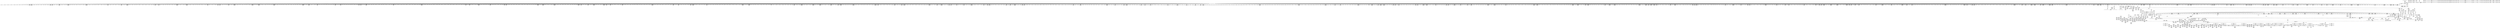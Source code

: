 digraph {
	CE0x3f918d0 [shape=record,shape=Mrecord,label="{CE0x3f918d0|272:_i8*,_:_CRE_80,88_|*MultipleSource*|*LoadInst*|security/selinux/hooks.c,1714|security/selinux/hooks.c,1714}"]
	CE0x3fef5b0 [shape=record,shape=Mrecord,label="{CE0x3fef5b0|272:_i8*,_:_CRE_1673,1674_}"]
	CE0x3f21130 [shape=record,shape=Mrecord,label="{CE0x3f21130|may_create:tmp1|*SummSink*}"]
	CE0x3f7bd50 [shape=record,shape=Mrecord,label="{CE0x3f7bd50|40:_%struct.super_block*,_56:_i8*,_:_CRE_614,615_}"]
	CE0x3f35d60 [shape=record,shape=Mrecord,label="{CE0x3f35d60|40:_%struct.super_block*,_56:_i8*,_:_CRE_255,256_}"]
	CE0x3f75800 [shape=record,shape=Mrecord,label="{CE0x3f75800|40:_%struct.super_block*,_56:_i8*,_:_CRE_540,544_|*MultipleSource*|Function::selinux_inode_symlink&Arg::dir::|Function::may_create&Arg::dir::|security/selinux/hooks.c,1713}"]
	CE0x3f85250 [shape=record,shape=Mrecord,label="{CE0x3f85250|40:_%struct.super_block*,_56:_i8*,_:_CRE_921,922_}"]
	CE0x3f33b40 [shape=record,shape=Mrecord,label="{CE0x3f33b40|may_create:cred|security/selinux/hooks.c,1706}"]
	CE0x3f7e720 [shape=record,shape=Mrecord,label="{CE0x3f7e720|40:_%struct.super_block*,_56:_i8*,_:_CRE_736,740_|*MultipleSource*|Function::selinux_inode_symlink&Arg::dir::|Function::may_create&Arg::dir::|security/selinux/hooks.c,1713}"]
	CE0x4002ae0 [shape=record,shape=Mrecord,label="{CE0x4002ae0|avc_has_perm:tclass|Function::avc_has_perm&Arg::tclass::|*SummSink*}"]
	CE0x3fe8940 [shape=record,shape=Mrecord,label="{CE0x3fe8940|272:_i8*,_:_CRE_1348,1349_}"]
	CE0x3f76ee0 [shape=record,shape=Mrecord,label="{CE0x3f76ee0|272:_i8*,_:_CRE_1326,1327_}"]
	CE0x3f5d920 [shape=record,shape=Mrecord,label="{CE0x3f5d920|GLOBAL:lockdep_rcu_suspicious|*Constant*|*SummSource*}"]
	CE0x3f2d430 [shape=record,shape=Mrecord,label="{CE0x3f2d430|40:_%struct.super_block*,_56:_i8*,_:_CRE_303,304_}"]
	CE0x3f8e890 [shape=record,shape=Mrecord,label="{CE0x3f8e890|272:_i8*,_:_CRE_1275,1276_}"]
	CE0x3f995b0 [shape=record,shape=Mrecord,label="{CE0x3f995b0|272:_i8*,_:_CRE_458,459_}"]
	CE0x3f977f0 [shape=record,shape=Mrecord,label="{CE0x3f977f0|272:_i8*,_:_CRE_430,431_}"]
	CE0x3f28460 [shape=record,shape=Mrecord,label="{CE0x3f28460|_ret_i32_%call,_!dbg_!27715|security/selinux/hooks.c,2779|*SummSource*}"]
	CE0x3f213d0 [shape=record,shape=Mrecord,label="{CE0x3f213d0|may_create:ad|security/selinux/hooks.c, 1710}"]
	CE0x3ffbec0 [shape=record,shape=Mrecord,label="{CE0x3ffbec0|28:_i32,_:_CRE_107,108_}"]
	CE0x3f6ed40 [shape=record,shape=Mrecord,label="{CE0x3f6ed40|VOIDTB_TE:_CE_205,206_}"]
	CE0x3ff1ed0 [shape=record,shape=Mrecord,label="{CE0x3ff1ed0|272:_i8*,_:_CRE_1808,1816_|*MultipleSource*|*LoadInst*|security/selinux/hooks.c,1714|security/selinux/hooks.c,1714}"]
	CE0x3f72600 [shape=record,shape=Mrecord,label="{CE0x3f72600|VOIDTB_TE:_CE_319,320_}"]
	CE0x3f34d80 [shape=record,shape=Mrecord,label="{CE0x3f34d80|i64*_getelementptr_inbounds_(_26_x_i64_,_26_x_i64_*___llvm_gcov_ctr217,_i64_0,_i64_1)|*Constant*|*SummSink*}"]
	CE0x3f6b810 [shape=record,shape=Mrecord,label="{CE0x3f6b810|GLOBAL:get_current|*Constant*|*SummSource*}"]
	CE0x3f8e230 [shape=record,shape=Mrecord,label="{CE0x3f8e230|272:_i8*,_:_CRE_1269,1270_}"]
	CE0x4022f80 [shape=record,shape=Mrecord,label="{CE0x4022f80|VOIDTB_TE:_CE_160,161_}"]
	CE0x5e3ea40 [shape=record,shape=Mrecord,label="{CE0x5e3ea40|may_create:ad|security/selinux/hooks.c, 1710|*SummSource*}"]
	CE0x3f84d50 [shape=record,shape=Mrecord,label="{CE0x3f84d50|40:_%struct.super_block*,_56:_i8*,_:_CRE_917,918_}"]
	CE0x3f42450 [shape=record,shape=Mrecord,label="{CE0x3f42450|28:_i32,_:_CRE_21,22_}"]
	"CONST[source:0(mediator),value:2(dynamic)][purpose:{object}][SnkIdx:5]"
	CE0x3f6f5c0 [shape=record,shape=Mrecord,label="{CE0x3f6f5c0|VOIDTB_TE:_CE_213,214_}"]
	CE0x3f2fc00 [shape=record,shape=Mrecord,label="{CE0x3f2fc00|40:_%struct.super_block*,_56:_i8*,_:_CRE_432,440_|*MultipleSource*|Function::selinux_inode_symlink&Arg::dir::|Function::may_create&Arg::dir::|security/selinux/hooks.c,1713}"]
	CE0x3f75f40 [shape=record,shape=Mrecord,label="{CE0x3f75f40|40:_%struct.super_block*,_56:_i8*,_:_CRE_553,554_}"]
	CE0x403d7a0 [shape=record,shape=Mrecord,label="{CE0x403d7a0|may_create:tmp57|security/selinux/hooks.c,1736|*SummSource*}"]
	CE0x3f86920 [shape=record,shape=Mrecord,label="{CE0x3f86920|40:_%struct.super_block*,_56:_i8*,_:_CRE_960,968_|*MultipleSource*|Function::selinux_inode_symlink&Arg::dir::|Function::may_create&Arg::dir::|security/selinux/hooks.c,1713}"]
	CE0x3f6af90 [shape=record,shape=Mrecord,label="{CE0x3f6af90|may_create:dentry12|security/selinux/hooks.c,1720|*SummSink*}"]
	CE0x4021700 [shape=record,shape=Mrecord,label="{CE0x4021700|i64_15|*Constant*|*SummSource*}"]
	CE0x3f92ab0 [shape=record,shape=Mrecord,label="{CE0x3f92ab0|272:_i8*,_:_CRE_152,160_|*MultipleSource*|*LoadInst*|security/selinux/hooks.c,1714|security/selinux/hooks.c,1714}"]
	CE0x40222d0 [shape=record,shape=Mrecord,label="{CE0x40222d0|VOIDTB_TE:_CE_40,48_|*MultipleSource*|Function::selinux_inode_symlink&Arg::dentry::|security/selinux/hooks.c,1730|Function::may_create&Arg::dentry::}"]
	CE0x3f164a0 [shape=record,shape=Mrecord,label="{CE0x3f164a0|i64*_getelementptr_inbounds_(_26_x_i64_,_26_x_i64_*___llvm_gcov_ctr217,_i64_0,_i64_8)|*Constant*|*SummSink*}"]
	CE0x3f8e9a0 [shape=record,shape=Mrecord,label="{CE0x3f8e9a0|272:_i8*,_:_CRE_1276,1277_}"]
	CE0x3f42d60 [shape=record,shape=Mrecord,label="{CE0x3f42d60|28:_i32,_:_CRE_40,44_|*MultipleSource*|security/selinux/hooks.c,1722|*LoadInst*|security/selinux/hooks.c,1713|security/selinux/hooks.c,1713}"]
	CE0x401f6f0 [shape=record,shape=Mrecord,label="{CE0x401f6f0|may_create:tmp44|security/selinux/hooks.c,1728|*SummSource*}"]
	CE0x3f6fb10 [shape=record,shape=Mrecord,label="{CE0x3f6fb10|VOIDTB_TE:_CE_218,219_}"]
	CE0x3f1b490 [shape=record,shape=Mrecord,label="{CE0x3f1b490|i8*_getelementptr_inbounds_(_45_x_i8_,_45_x_i8_*_.str12,_i32_0,_i32_0)|*Constant*|*SummSource*}"]
	CE0x3f17b30 [shape=record,shape=Mrecord,label="{CE0x3f17b30|may_create:tmp9|security/selinux/hooks.c,1706|*SummSink*}"]
	CE0x400f380 [shape=record,shape=Mrecord,label="{CE0x400f380|i64_13|*Constant*|*SummSink*}"]
	CE0x3f9e4e0 [shape=record,shape=Mrecord,label="{CE0x3f9e4e0|272:_i8*,_:_CRE_594,595_}"]
	CE0x4020ff0 [shape=record,shape=Mrecord,label="{CE0x4020ff0|may_create:d_name|security/selinux/hooks.c,1730|*SummSource*}"]
	CE0x3f78790 [shape=record,shape=Mrecord,label="{CE0x3f78790|40:_%struct.super_block*,_56:_i8*,_:_CRE_571,572_}"]
	CE0x403ee20 [shape=record,shape=Mrecord,label="{CE0x403ee20|may_create:tmp60|security/selinux/hooks.c,1737|*SummSink*}"]
	CE0x4005d50 [shape=record,shape=Mrecord,label="{CE0x4005d50|i32_3|*Constant*|*SummSink*}"]
	CE0x3f71510 [shape=record,shape=Mrecord,label="{CE0x3f71510|VOIDTB_TE:_CE_305,306_}"]
	CE0x3f84990 [shape=record,shape=Mrecord,label="{CE0x3f84990|40:_%struct.super_block*,_56:_i8*,_:_CRE_914,915_}"]
	CE0x403d540 [shape=record,shape=Mrecord,label="{CE0x403d540|i64_18|*Constant*|*SummSource*}"]
	CE0x3f1b7f0 [shape=record,shape=Mrecord,label="{CE0x3f1b7f0|i64*_getelementptr_inbounds_(_26_x_i64_,_26_x_i64_*___llvm_gcov_ctr217,_i64_0,_i64_9)|*Constant*}"]
	CE0x3f5e670 [shape=record,shape=Mrecord,label="{CE0x3f5e670|40:_%struct.super_block*,_56:_i8*,_:_CRE_560,561_}"]
	CE0x3f3a040 [shape=record,shape=Mrecord,label="{CE0x3f3a040|may_create:if.end25|*SummSink*}"]
	CE0x3f7b990 [shape=record,shape=Mrecord,label="{CE0x3f7b990|40:_%struct.super_block*,_56:_i8*,_:_CRE_611,612_}"]
	CE0x3f45bc0 [shape=record,shape=Mrecord,label="{CE0x3f45bc0|40:_%struct.super_block*,_56:_i8*,_:_CRE_188,189_}"]
	CE0x3ff0270 [shape=record,shape=Mrecord,label="{CE0x3ff0270|272:_i8*,_:_CRE_1685,1686_}"]
	CE0x3f708b0 [shape=record,shape=Mrecord,label="{CE0x3f708b0|VOIDTB_TE:_CE_264,272_|*MultipleSource*|Function::selinux_inode_symlink&Arg::dentry::|security/selinux/hooks.c,1730|Function::may_create&Arg::dentry::}"]
	CE0x400f4f0 [shape=record,shape=Mrecord,label="{CE0x400f4f0|may_create:tmp38|security/selinux/hooks.c,1728}"]
	CE0x3f32b40 [shape=record,shape=Mrecord,label="{CE0x3f32b40|may_create:tmp17|security/selinux/hooks.c,1706|*SummSource*}"]
	CE0x3f46040 [shape=record,shape=Mrecord,label="{CE0x3f46040|40:_%struct.super_block*,_56:_i8*,_:_CRE_194,195_}"]
	CE0x3f34b10 [shape=record,shape=Mrecord,label="{CE0x3f34b10|may_create:tmp5|security/selinux/hooks.c,1706}"]
	CE0x3f17110 [shape=record,shape=Mrecord,label="{CE0x3f17110|may_create:tmp16|security/selinux/hooks.c,1706|*SummSource*}"]
	CE0x3f8e560 [shape=record,shape=Mrecord,label="{CE0x3f8e560|272:_i8*,_:_CRE_1272,1273_}"]
	CE0x400c580 [shape=record,shape=Mrecord,label="{CE0x400c580|may_create:sid11|security/selinux/hooks.c,1716}"]
	CE0x3f33bb0 [shape=record,shape=Mrecord,label="{CE0x3f33bb0|may_create:cred|security/selinux/hooks.c,1706|*SummSource*}"]
	CE0x3f8a4b0 [shape=record,shape=Mrecord,label="{CE0x3f8a4b0|272:_i8*,_:_CRE_1211,1212_}"]
	CE0x4009910 [shape=record,shape=Mrecord,label="{CE0x4009910|i8_10|*Constant*|*SummSink*}"]
	CE0x3f393a0 [shape=record,shape=Mrecord,label="{CE0x3f393a0|selinux_inode_symlink:tmp|*SummSource*}"]
	CE0x3fa0080 [shape=record,shape=Mrecord,label="{CE0x3fa0080|272:_i8*,_:_CRE_620,621_}"]
	CE0x4009dd0 [shape=record,shape=Mrecord,label="{CE0x4009dd0|may_create:u|security/selinux/hooks.c,1720|*SummSource*}"]
	CE0x3fe93e0 [shape=record,shape=Mrecord,label="{CE0x3fe93e0|272:_i8*,_:_CRE_1358,1359_}"]
	CE0x3f6de60 [shape=record,shape=Mrecord,label="{CE0x3f6de60|VOIDTB_TE:_CE_191,192_}"]
	CE0x3f893c0 [shape=record,shape=Mrecord,label="{CE0x3f893c0|272:_i8*,_:_CRE_328,336_|*MultipleSource*|*LoadInst*|security/selinux/hooks.c,1714|security/selinux/hooks.c,1714}"]
	CE0x3f34c10 [shape=record,shape=Mrecord,label="{CE0x3f34c10|may_create:tmp5|security/selinux/hooks.c,1706|*SummSource*}"]
	CE0x3ffceb0 [shape=record,shape=Mrecord,label="{CE0x3ffceb0|28:_i32,_:_CRE_136,144_|*MultipleSource*|security/selinux/hooks.c,1722|*LoadInst*|security/selinux/hooks.c,1713|security/selinux/hooks.c,1713}"]
	CE0x3f364e0 [shape=record,shape=Mrecord,label="{CE0x3f364e0|40:_%struct.super_block*,_56:_i8*,_:_CRE_261,262_}"]
	CE0x3f9e0a0 [shape=record,shape=Mrecord,label="{CE0x3f9e0a0|272:_i8*,_:_CRE_590,591_}"]
	CE0x3f47bf0 [shape=record,shape=Mrecord,label="{CE0x3f47bf0|may_create:if.end|*SummSource*}"]
	CE0x3f8f2f0 [shape=record,shape=Mrecord,label="{CE0x3f8f2f0|272:_i8*,_:_CRE_1305,1306_}"]
	CE0x3f45e00 [shape=record,shape=Mrecord,label="{CE0x3f45e00|40:_%struct.super_block*,_56:_i8*,_:_CRE_191,192_}"]
	CE0x3f76dd0 [shape=record,shape=Mrecord,label="{CE0x3f76dd0|272:_i8*,_:_CRE_1325,1326_}"]
	CE0x3ff9700 [shape=record,shape=Mrecord,label="{CE0x3ff9700|28:_i32,_:_CRE_68,69_}"]
	CE0x3f73b90 [shape=record,shape=Mrecord,label="{CE0x3f73b90|may_create:tmp51|security/selinux/hooks.c,1732}"]
	CE0x3f3cca0 [shape=record,shape=Mrecord,label="{CE0x3f3cca0|avc_has_perm:ssid|Function::avc_has_perm&Arg::ssid::|*SummSource*}"]
	CE0x3f5ecb0 [shape=record,shape=Mrecord,label="{CE0x3f5ecb0|40:_%struct.super_block*,_56:_i8*,_:_CRE_565,566_}"]
	CE0x4001f20 [shape=record,shape=Mrecord,label="{CE0x4001f20|avc_has_perm:tsid|Function::avc_has_perm&Arg::tsid::}"]
	CE0x3feb720 [shape=record,shape=Mrecord,label="{CE0x3feb720|272:_i8*,_:_CRE_1608,1612_|*MultipleSource*|*LoadInst*|security/selinux/hooks.c,1714|security/selinux/hooks.c,1714}"]
	CE0x3f91290 [shape=record,shape=Mrecord,label="{CE0x3f91290|272:_i8*,_:_CRE_48,56_|*MultipleSource*|*LoadInst*|security/selinux/hooks.c,1714|security/selinux/hooks.c,1714}"]
	CE0x3f99280 [shape=record,shape=Mrecord,label="{CE0x3f99280|272:_i8*,_:_CRE_455,456_}"]
	"CONST[source:1(input),value:2(dynamic)][purpose:{object}][SrcIdx:12]"
	CE0x40232b0 [shape=record,shape=Mrecord,label="{CE0x40232b0|VOIDTB_TE:_CE_163,164_}"]
	CE0x4010c40 [shape=record,shape=Mrecord,label="{CE0x4010c40|may_create:tmp40|security/selinux/hooks.c,1728|*SummSource*}"]
	CE0x3f87610 [shape=record,shape=Mrecord,label="{CE0x3f87610|40:_%struct.super_block*,_56:_i8*,_:_CRE_981,982_}"]
	CE0x401f020 [shape=record,shape=Mrecord,label="{CE0x401f020|may_create:tmp41|security/selinux/hooks.c,1728|*SummSink*}"]
	CE0x3f884a0 [shape=record,shape=Mrecord,label="{CE0x3f884a0|may_create:tmp22|*LoadInst*|security/selinux/hooks.c,1713|*SummSink*}"]
	CE0x3ffd330 [shape=record,shape=Mrecord,label="{CE0x3ffd330|28:_i32,_:_CRE_152,160_|*MultipleSource*|security/selinux/hooks.c,1722|*LoadInst*|security/selinux/hooks.c,1713|security/selinux/hooks.c,1713}"]
	CE0x3f81c90 [shape=record,shape=Mrecord,label="{CE0x3f81c90|40:_%struct.super_block*,_56:_i8*,_:_CRE_878,879_}"]
	CE0x3f42250 [shape=record,shape=Mrecord,label="{CE0x3f42250|28:_i32,_:_CRE_19,20_}"]
	CE0x3f438c0 [shape=record,shape=Mrecord,label="{CE0x3f438c0|28:_i32,_:_CRE_57,58_}"]
	CE0x3f7e020 [shape=record,shape=Mrecord,label="{CE0x3f7e020|40:_%struct.super_block*,_56:_i8*,_:_CRE_704,712_|*MultipleSource*|Function::selinux_inode_symlink&Arg::dir::|Function::may_create&Arg::dir::|security/selinux/hooks.c,1713}"]
	CE0x3ff9500 [shape=record,shape=Mrecord,label="{CE0x3ff9500|28:_i32,_:_CRE_66,67_}"]
	CE0x3f97a10 [shape=record,shape=Mrecord,label="{CE0x3f97a10|272:_i8*,_:_CRE_432,433_}"]
	CE0x4027b60 [shape=record,shape=Mrecord,label="{CE0x4027b60|i64_16|*Constant*|*SummSink*}"]
	CE0x3f9cfa0 [shape=record,shape=Mrecord,label="{CE0x3f9cfa0|272:_i8*,_:_CRE_574,575_}"]
	CE0x5c89e70 [shape=record,shape=Mrecord,label="{CE0x5c89e70|selinux_inode_symlink:tmp3}"]
	CE0x4027820 [shape=record,shape=Mrecord,label="{CE0x4027820|i64_16|*Constant*|*SummSource*}"]
	CE0x3f7b850 [shape=record,shape=Mrecord,label="{CE0x3f7b850|40:_%struct.super_block*,_56:_i8*,_:_CRE_610,611_}"]
	CE0x3f98070 [shape=record,shape=Mrecord,label="{CE0x3f98070|272:_i8*,_:_CRE_438,439_}"]
	CE0x3ffb800 [shape=record,shape=Mrecord,label="{CE0x3ffb800|28:_i32,_:_CRE_101,102_}"]
	CE0x3f78510 [shape=record,shape=Mrecord,label="{CE0x3f78510|40:_%struct.super_block*,_56:_i8*,_:_CRE_569,570_}"]
	CE0x3f26ef0 [shape=record,shape=Mrecord,label="{CE0x3f26ef0|40:_%struct.super_block*,_56:_i8*,_:_CRE_80,88_|*MultipleSource*|Function::selinux_inode_symlink&Arg::dir::|Function::may_create&Arg::dir::|security/selinux/hooks.c,1713}"]
	CE0x3f62910 [shape=record,shape=Mrecord,label="{CE0x3f62910|40:_%struct.super_block*,_56:_i8*,_:_CRE_139,140_}"]
	CE0x3f8a9e0 [shape=record,shape=Mrecord,label="{CE0x3f8a9e0|272:_i8*,_:_CRE_1216,1217_}"]
	CE0x3f9e700 [shape=record,shape=Mrecord,label="{CE0x3f9e700|272:_i8*,_:_CRE_596,597_}"]
	CE0x3f6e190 [shape=record,shape=Mrecord,label="{CE0x3f6e190|VOIDTB_TE:_CE_194,195_}"]
	CE0x40273b0 [shape=record,shape=Mrecord,label="{CE0x40273b0|may_create:and|security/selinux/hooks.c,1728|*SummSink*}"]
	CE0x3f6f8f0 [shape=record,shape=Mrecord,label="{CE0x3f6f8f0|VOIDTB_TE:_CE_216,217_}"]
	CE0x3ffba80 [shape=record,shape=Mrecord,label="{CE0x3ffba80|28:_i32,_:_CRE_103,104_}"]
	CE0x3f45680 [shape=record,shape=Mrecord,label="{CE0x3f45680|40:_%struct.super_block*,_56:_i8*,_:_CRE_181,182_}"]
	CE0x3f30980 [shape=record,shape=Mrecord,label="{CE0x3f30980|40:_%struct.super_block*,_56:_i8*,_:_CRE_473,474_}"]
	CE0x3f77650 [shape=record,shape=Mrecord,label="{CE0x3f77650|272:_i8*,_:_CRE_1333,1334_}"]
	CE0x3f23ce0 [shape=record,shape=Mrecord,label="{CE0x3f23ce0|i64*_getelementptr_inbounds_(_2_x_i64_,_2_x_i64_*___llvm_gcov_ctr223,_i64_0,_i64_0)|*Constant*|*SummSink*}"]
	CE0x3f32650 [shape=record,shape=Mrecord,label="{CE0x3f32650|may_create:if.then29|*SummSource*}"]
	CE0x3f6ce70 [shape=record,shape=Mrecord,label="{CE0x3f6ce70|VOIDTB_TE:_CE_176,177_}"]
	CE0x3f8e340 [shape=record,shape=Mrecord,label="{CE0x3f8e340|272:_i8*,_:_CRE_1270,1271_}"]
	CE0x3f95460 [shape=record,shape=Mrecord,label="{CE0x3f95460|272:_i8*,_:_CRE_224,240_|*MultipleSource*|*LoadInst*|security/selinux/hooks.c,1714|security/selinux/hooks.c,1714}"]
	CE0x3f84350 [shape=record,shape=Mrecord,label="{CE0x3f84350|40:_%struct.super_block*,_56:_i8*,_:_CRE_909,910_}"]
	CE0x3fea4e0 [shape=record,shape=Mrecord,label="{CE0x3fea4e0|272:_i8*,_:_CRE_1374,1375_}"]
	CE0x3f3b030 [shape=record,shape=Mrecord,label="{CE0x3f3b030|i64_1|*Constant*}"]
	CE0x3f7b350 [shape=record,shape=Mrecord,label="{CE0x3f7b350|40:_%struct.super_block*,_56:_i8*,_:_CRE_606,607_}"]
	CE0x3f82190 [shape=record,shape=Mrecord,label="{CE0x3f82190|40:_%struct.super_block*,_56:_i8*,_:_CRE_882,883_}"]
	CE0x3ff07c0 [shape=record,shape=Mrecord,label="{CE0x3ff07c0|272:_i8*,_:_CRE_1696,1704_|*MultipleSource*|*LoadInst*|security/selinux/hooks.c,1714|security/selinux/hooks.c,1714}"]
	CE0x3f6dc40 [shape=record,shape=Mrecord,label="{CE0x3f6dc40|VOIDTB_TE:_CE_189,190_}"]
	CE0x3f7a810 [shape=record,shape=Mrecord,label="{CE0x3f7a810|40:_%struct.super_block*,_56:_i8*,_:_CRE_597,598_}"]
	CE0x3f753c0 [shape=record,shape=Mrecord,label="{CE0x3f753c0|40:_%struct.super_block*,_56:_i8*,_:_CRE_528,536_|*MultipleSource*|Function::selinux_inode_symlink&Arg::dir::|Function::may_create&Arg::dir::|security/selinux/hooks.c,1713}"]
	CE0x3f723e0 [shape=record,shape=Mrecord,label="{CE0x3f723e0|VOIDTB_TE:_CE_317,318_}"]
	CE0x40029a0 [shape=record,shape=Mrecord,label="{CE0x40029a0|avc_has_perm:tclass|Function::avc_has_perm&Arg::tclass::}"]
	CE0x3ff4f30 [shape=record,shape=Mrecord,label="{CE0x3ff4f30|may_create:tmp25|security/selinux/hooks.c,1714|*SummSink*}"]
	CE0x3f98e40 [shape=record,shape=Mrecord,label="{CE0x3f98e40|272:_i8*,_:_CRE_451,452_}"]
	CE0x3f3e370 [shape=record,shape=Mrecord,label="{CE0x3f3e370|40:_%struct.super_block*,_56:_i8*,_:_CRE_198,199_}"]
	CE0x3fe9930 [shape=record,shape=Mrecord,label="{CE0x3fe9930|272:_i8*,_:_CRE_1363,1364_}"]
	CE0x3f8c7a0 [shape=record,shape=Mrecord,label="{CE0x3f8c7a0|272:_i8*,_:_CRE_1244,1245_}"]
	CE0x40046c0 [shape=record,shape=Mrecord,label="{CE0x40046c0|i32_(i32,_i32,_i16,_i32,_%struct.common_audit_data*)*_bitcast_(i32_(i32,_i32,_i16,_i32,_%struct.common_audit_data.495*)*_avc_has_perm_to_i32_(i32,_i32,_i16,_i32,_%struct.common_audit_data*)*)|*Constant*|*SummSource*}"]
	CE0x3f2bc70 [shape=record,shape=Mrecord,label="{CE0x3f2bc70|40:_%struct.super_block*,_56:_i8*,_:_CRE_284,285_}"]
	CE0x3f7a1d0 [shape=record,shape=Mrecord,label="{CE0x3f7a1d0|40:_%struct.super_block*,_56:_i8*,_:_CRE_592,593_}"]
	CE0x3f5e2b0 [shape=record,shape=Mrecord,label="{CE0x3f5e2b0|40:_%struct.super_block*,_56:_i8*,_:_CRE_557,558_}"]
	CE0x3f35c20 [shape=record,shape=Mrecord,label="{CE0x3f35c20|may_create:tmp23|security/selinux/hooks.c,1713}"]
	CE0x3f44c00 [shape=record,shape=Mrecord,label="{CE0x3f44c00|40:_%struct.super_block*,_56:_i8*,_:_CRE_167,168_}"]
	CE0x3f76aa0 [shape=record,shape=Mrecord,label="{CE0x3f76aa0|272:_i8*,_:_CRE_1322,1323_}"]
	CE0x3f6cf80 [shape=record,shape=Mrecord,label="{CE0x3f6cf80|VOIDTB_TE:_CE_177,178_}"]
	CE0x3f215d0 [shape=record,shape=Mrecord,label="{CE0x3f215d0|may_create:newsid|security/selinux/hooks.c, 1709}"]
	CE0x3f9b370 [shape=record,shape=Mrecord,label="{CE0x3f9b370|272:_i8*,_:_CRE_563,564_}"]
	CE0x3ff2610 [shape=record,shape=Mrecord,label="{CE0x3ff2610|272:_i8*,_:_CRE_1840,1848_|*MultipleSource*|*LoadInst*|security/selinux/hooks.c,1714|security/selinux/hooks.c,1714}"]
	CE0x3ff9600 [shape=record,shape=Mrecord,label="{CE0x3ff9600|28:_i32,_:_CRE_67,68_}"]
	CE0x403a660 [shape=record,shape=Mrecord,label="{CE0x403a660|may_create:tmp56|security/selinux/hooks.c,1736}"]
	CE0x3f888e0 [shape=record,shape=Mrecord,label="{CE0x3f888e0|272:_i8*,_:_CRE_280,288_|*MultipleSource*|*LoadInst*|security/selinux/hooks.c,1714|security/selinux/hooks.c,1714}"]
	CE0x3fa04c0 [shape=record,shape=Mrecord,label="{CE0x3fa04c0|272:_i8*,_:_CRE_624,625_}"]
	CE0x3f5a830 [shape=record,shape=Mrecord,label="{CE0x3f5a830|may_create:if.end17}"]
	CE0x3f63930 [shape=record,shape=Mrecord,label="{CE0x3f63930|may_create:if.then20|*SummSource*}"]
	CE0x3f86150 [shape=record,shape=Mrecord,label="{CE0x3f86150|40:_%struct.super_block*,_56:_i8*,_:_CRE_933,934_}"]
	CE0x3f47c90 [shape=record,shape=Mrecord,label="{CE0x3f47c90|may_create:if.end|*SummSink*}"]
	CE0x3fef8e0 [shape=record,shape=Mrecord,label="{CE0x3fef8e0|272:_i8*,_:_CRE_1676,1677_}"]
	CE0x3f8d130 [shape=record,shape=Mrecord,label="{CE0x3f8d130|272:_i8*,_:_CRE_1253,1254_}"]
	CE0x3f59fb0 [shape=record,shape=Mrecord,label="{CE0x3f59fb0|may_create:if.then24}"]
	CE0x3fe9e80 [shape=record,shape=Mrecord,label="{CE0x3fe9e80|272:_i8*,_:_CRE_1368,1369_}"]
	CE0x3f45c80 [shape=record,shape=Mrecord,label="{CE0x3f45c80|40:_%struct.super_block*,_56:_i8*,_:_CRE_189,190_}"]
	CE0x3f9fc40 [shape=record,shape=Mrecord,label="{CE0x3f9fc40|272:_i8*,_:_CRE_616,617_}"]
	CE0x3f6da20 [shape=record,shape=Mrecord,label="{CE0x3f6da20|VOIDTB_TE:_CE_187,188_}"]
	CE0x3f803a0 [shape=record,shape=Mrecord,label="{CE0x3f803a0|40:_%struct.super_block*,_56:_i8*,_:_CRE_848,856_|*MultipleSource*|Function::selinux_inode_symlink&Arg::dir::|Function::may_create&Arg::dir::|security/selinux/hooks.c,1713}"]
	CE0x3f48bf0 [shape=record,shape=Mrecord,label="{CE0x3f48bf0|may_create:tmp63|security/selinux/hooks.c,1739|*SummSink*}"]
	CE0x3f274b0 [shape=record,shape=Mrecord,label="{CE0x3f274b0|may_create:dir|Function::may_create&Arg::dir::}"]
	CE0x3f2d570 [shape=record,shape=Mrecord,label="{CE0x3f2d570|40:_%struct.super_block*,_56:_i8*,_:_CRE_304,305_}"]
	CE0x3f792d0 [shape=record,shape=Mrecord,label="{CE0x3f792d0|40:_%struct.super_block*,_56:_i8*,_:_CRE_580,581_}"]
	CE0x400fcf0 [shape=record,shape=Mrecord,label="{CE0x400fcf0|may_create:tmp37|security/selinux/hooks.c,1728}"]
	CE0x3f7c9d0 [shape=record,shape=Mrecord,label="{CE0x3f7c9d0|40:_%struct.super_block*,_56:_i8*,_:_CRE_624,628_|*MultipleSource*|Function::selinux_inode_symlink&Arg::dir::|Function::may_create&Arg::dir::|security/selinux/hooks.c,1713}"]
	CE0x5c89f40 [shape=record,shape=Mrecord,label="{CE0x5c89f40|selinux_inode_symlink:tmp3|*SummSource*}"]
	CE0x3f7a590 [shape=record,shape=Mrecord,label="{CE0x3f7a590|40:_%struct.super_block*,_56:_i8*,_:_CRE_595,596_}"]
	CE0x3f87890 [shape=record,shape=Mrecord,label="{CE0x3f87890|40:_%struct.super_block*,_56:_i8*,_:_CRE_983,984_}"]
	CE0x3f77870 [shape=record,shape=Mrecord,label="{CE0x3f77870|272:_i8*,_:_CRE_1335,1336_}"]
	CE0x3f3ae80 [shape=record,shape=Mrecord,label="{CE0x3f3ae80|i64_3|*Constant*|*SummSource*}"]
	CE0x3fed5d0 [shape=record,shape=Mrecord,label="{CE0x3fed5d0|272:_i8*,_:_CRE_1643,1644_}"]
	CE0x3f42550 [shape=record,shape=Mrecord,label="{CE0x3f42550|28:_i32,_:_CRE_22,23_}"]
	CE0x3f84ad0 [shape=record,shape=Mrecord,label="{CE0x3f84ad0|40:_%struct.super_block*,_56:_i8*,_:_CRE_915,916_}"]
	CE0x3f31c70 [shape=record,shape=Mrecord,label="{CE0x3f31c70|40:_%struct.super_block*,_56:_i8*,_:_CRE_487,488_}"]
	CE0x3ff40b0 [shape=record,shape=Mrecord,label="{CE0x3ff40b0|272:_i8*,_:_CRE_2056,2112_|*MultipleSource*|*LoadInst*|security/selinux/hooks.c,1714|security/selinux/hooks.c,1714}"]
	CE0x40223f0 [shape=record,shape=Mrecord,label="{CE0x40223f0|VOIDTB_TE:_CE_48,52_|*MultipleSource*|Function::selinux_inode_symlink&Arg::dentry::|security/selinux/hooks.c,1730|Function::may_create&Arg::dentry::}"]
	CE0x4002250 [shape=record,shape=Mrecord,label="{CE0x4002250|avc_has_perm:tsid|Function::avc_has_perm&Arg::tsid::|*SummSink*}"]
	CE0x3f985c0 [shape=record,shape=Mrecord,label="{CE0x3f985c0|272:_i8*,_:_CRE_443,444_}"]
	CE0x4026e40 [shape=record,shape=Mrecord,label="{CE0x4026e40|may_create:conv|security/selinux/hooks.c,1728|*SummSink*}"]
	CE0x3f6e7f0 [shape=record,shape=Mrecord,label="{CE0x3f6e7f0|VOIDTB_TE:_CE_200,201_}"]
	CE0x4040470 [shape=record,shape=Mrecord,label="{CE0x4040470|may_create:tmp62|security/selinux/hooks.c,1739|*SummSink*}"]
	CE0x3f7abd0 [shape=record,shape=Mrecord,label="{CE0x3f7abd0|40:_%struct.super_block*,_56:_i8*,_:_CRE_600,601_}"]
	CE0x3f71fa0 [shape=record,shape=Mrecord,label="{CE0x3f71fa0|VOIDTB_TE:_CE_313,314_}"]
	CE0x4024d50 [shape=record,shape=Mrecord,label="{CE0x4024d50|VOIDTB_TE:_CE_112,144_|*MultipleSource*|Function::selinux_inode_symlink&Arg::dentry::|security/selinux/hooks.c,1730|Function::may_create&Arg::dentry::}"]
	CE0x3f3c150 [shape=record,shape=Mrecord,label="{CE0x3f3c150|may_create:tmp4|security/selinux/hooks.c,1706|*SummSink*}"]
	"CONST[source:0(mediator),value:2(dynamic)][purpose:{object}][SnkIdx:10]"
	CE0x3f21290 [shape=record,shape=Mrecord,label="{CE0x3f21290|i32_1|*Constant*|*SummSource*}"]
	CE0x40116e0 [shape=record,shape=Mrecord,label="{CE0x40116e0|may_create:flags|security/selinux/hooks.c,1728}"]
	CE0x3f5eb70 [shape=record,shape=Mrecord,label="{CE0x3f5eb70|40:_%struct.super_block*,_56:_i8*,_:_CRE_564,565_}"]
	CE0x3f3cf80 [shape=record,shape=Mrecord,label="{CE0x3f3cf80|may_create:tmp14|security/selinux/hooks.c,1706}"]
	CE0x4003100 [shape=record,shape=Mrecord,label="{CE0x4003100|_ret_i32_%retval.0,_!dbg_!27728|security/selinux/avc.c,775}"]
	CE0x4010a90 [shape=record,shape=Mrecord,label="{CE0x4010a90|may_create:tmp40|security/selinux/hooks.c,1728}"]
	CE0x3f33a20 [shape=record,shape=Mrecord,label="{CE0x3f33a20|i32_78|*Constant*|*SummSource*}"]
	CE0x4040800 [shape=record,shape=Mrecord,label="{CE0x4040800|may_create:tmp63|security/selinux/hooks.c,1739|*SummSource*}"]
	CE0x403f1b0 [shape=record,shape=Mrecord,label="{CE0x403f1b0|may_create:tmp61|security/selinux/hooks.c,1737|*SummSource*}"]
	CE0x3f90590 [shape=record,shape=Mrecord,label="{CE0x3f90590|272:_i8*,_:_CRE_0,8_|*MultipleSource*|*LoadInst*|security/selinux/hooks.c,1714|security/selinux/hooks.c,1714}"]
	CE0x3f89be0 [shape=record,shape=Mrecord,label="{CE0x3f89be0|272:_i8*,_:_CRE_736,880_|*MultipleSource*|*LoadInst*|security/selinux/hooks.c,1714|security/selinux/hooks.c,1714}"]
	CE0x3f79a50 [shape=record,shape=Mrecord,label="{CE0x3f79a50|40:_%struct.super_block*,_56:_i8*,_:_CRE_586,587_}"]
	CE0x3f26500 [shape=record,shape=Mrecord,label="{CE0x3f26500|may_create:dentry|Function::may_create&Arg::dentry::|*SummSource*}"]
	CE0x3ffbfd0 [shape=record,shape=Mrecord,label="{CE0x3ffbfd0|28:_i32,_:_CRE_108,109_}"]
	CE0x3ff0490 [shape=record,shape=Mrecord,label="{CE0x3ff0490|272:_i8*,_:_CRE_1687,1688_}"]
	CE0x3f1e4e0 [shape=record,shape=Mrecord,label="{CE0x3f1e4e0|may_create:tmp2}"]
	CE0x3f93020 [shape=record,shape=Mrecord,label="{CE0x3f93020|272:_i8*,_:_CRE_184,188_|*MultipleSource*|*LoadInst*|security/selinux/hooks.c,1714|security/selinux/hooks.c,1714}"]
	CE0x3f36260 [shape=record,shape=Mrecord,label="{CE0x3f36260|40:_%struct.super_block*,_56:_i8*,_:_CRE_259,260_}"]
	CE0x4027c40 [shape=record,shape=Mrecord,label="{CE0x4027c40|i64_15|*Constant*}"]
	CE0x3f19540 [shape=record,shape=Mrecord,label="{CE0x3f19540|may_create:tmp19|security/selinux/hooks.c,1706|*SummSource*}"]
	CE0x3f5ff60 [shape=record,shape=Mrecord,label="{CE0x3f5ff60|40:_%struct.super_block*,_56:_i8*,_:_CRE_8,12_|*MultipleSource*|Function::selinux_inode_symlink&Arg::dir::|Function::may_create&Arg::dir::|security/selinux/hooks.c,1713}"]
	CE0x3f319f0 [shape=record,shape=Mrecord,label="{CE0x3f319f0|40:_%struct.super_block*,_56:_i8*,_:_CRE_485,486_}"]
	CE0x3f42350 [shape=record,shape=Mrecord,label="{CE0x3f42350|28:_i32,_:_CRE_20,21_}"]
	CE0x3f3a600 [shape=record,shape=Mrecord,label="{CE0x3f3a600|may_create:bb|*SummSource*}"]
	CE0x3f84710 [shape=record,shape=Mrecord,label="{CE0x3f84710|40:_%struct.super_block*,_56:_i8*,_:_CRE_912,913_}"]
	CE0x3f975d0 [shape=record,shape=Mrecord,label="{CE0x3f975d0|272:_i8*,_:_CRE_428,429_}"]
	"CONST[source:0(mediator),value:2(dynamic)][purpose:{subject}][SnkIdx:0]"
	CE0x4037fc0 [shape=record,shape=Mrecord,label="{CE0x4037fc0|may_create:tobool23|security/selinux/hooks.c,1731}"]
	CE0x3fed190 [shape=record,shape=Mrecord,label="{CE0x3fed190|272:_i8*,_:_CRE_1639,1640_}"]
	CE0x3f40ce0 [shape=record,shape=Mrecord,label="{CE0x3f40ce0|i32_10|*Constant*|*SummSource*}"]
	CE0x3f82550 [shape=record,shape=Mrecord,label="{CE0x3f82550|40:_%struct.super_block*,_56:_i8*,_:_CRE_885,886_}"]
	CE0x3f6e900 [shape=record,shape=Mrecord,label="{CE0x3f6e900|VOIDTB_TE:_CE_201,202_}"]
	CE0x3f7eba0 [shape=record,shape=Mrecord,label="{CE0x3f7eba0|40:_%struct.super_block*,_56:_i8*,_:_CRE_752,756_|*MultipleSource*|Function::selinux_inode_symlink&Arg::dir::|Function::may_create&Arg::dir::|security/selinux/hooks.c,1713}"]
	CE0x3f40e40 [shape=record,shape=Mrecord,label="{CE0x3f40e40|i32_10|*Constant*|*SummSink*}"]
	CE0x3ff9c00 [shape=record,shape=Mrecord,label="{CE0x3ff9c00|28:_i32,_:_CRE_73,74_}"]
	CE0x3ff9f00 [shape=record,shape=Mrecord,label="{CE0x3ff9f00|28:_i32,_:_CRE_76,77_}"]
	CE0x3f2f580 [shape=record,shape=Mrecord,label="{CE0x3f2f580|40:_%struct.super_block*,_56:_i8*,_:_CRE_408,416_|*MultipleSource*|Function::selinux_inode_symlink&Arg::dir::|Function::may_create&Arg::dir::|security/selinux/hooks.c,1713}"]
	CE0x3ffe900 [shape=record,shape=Mrecord,label="{CE0x3ffe900|avc_has_perm:auditdata|Function::avc_has_perm&Arg::auditdata::|*SummSink*}"]
	CE0x3f3e730 [shape=record,shape=Mrecord,label="{CE0x3f3e730|40:_%struct.super_block*,_56:_i8*,_:_CRE_203,204_}"]
	CE0x404ea50 [shape=record,shape=Mrecord,label="{CE0x404ea50|i16_5|*Constant*|*SummSource*}"]
	CE0x3f62ff0 [shape=record,shape=Mrecord,label="{CE0x3f62ff0|40:_%struct.super_block*,_56:_i8*,_:_CRE_149,150_}"]
	CE0x3f76ff0 [shape=record,shape=Mrecord,label="{CE0x3f76ff0|272:_i8*,_:_CRE_1327,1328_}"]
	CE0x3fff630 [shape=record,shape=Mrecord,label="{CE0x3fff630|i64_11|*Constant*}"]
	CE0x3fff6a0 [shape=record,shape=Mrecord,label="{CE0x3fff6a0|i64_11|*Constant*|*SummSource*}"]
	CE0x3f8b260 [shape=record,shape=Mrecord,label="{CE0x3f8b260|272:_i8*,_:_CRE_1224,1225_}"]
	CE0x3f8a7c0 [shape=record,shape=Mrecord,label="{CE0x3f8a7c0|272:_i8*,_:_CRE_1214,1215_}"]
	CE0x3f72820 [shape=record,shape=Mrecord,label="{CE0x3f72820|may_create:call22|security/selinux/hooks.c,1729|*SummSource*}"]
	CE0x3f601c0 [shape=record,shape=Mrecord,label="{CE0x3f601c0|40:_%struct.super_block*,_56:_i8*,_:_CRE_12,16_|*MultipleSource*|Function::selinux_inode_symlink&Arg::dir::|Function::may_create&Arg::dir::|security/selinux/hooks.c,1713}"]
	CE0x3f30740 [shape=record,shape=Mrecord,label="{CE0x3f30740|40:_%struct.super_block*,_56:_i8*,_:_CRE_472,473_}"]
	CE0x3f77fe0 [shape=record,shape=Mrecord,label="{CE0x3f77fe0|272:_i8*,_:_CRE_1342,1343_}"]
	CE0x3feed30 [shape=record,shape=Mrecord,label="{CE0x3feed30|272:_i8*,_:_CRE_1665,1666_}"]
	CE0x3f97e50 [shape=record,shape=Mrecord,label="{CE0x3f97e50|272:_i8*,_:_CRE_436,437_}"]
	CE0x3f44300 [shape=record,shape=Mrecord,label="{CE0x3f44300|40:_%struct.super_block*,_56:_i8*,_:_CRE_155,156_}"]
	CE0x3ffc520 [shape=record,shape=Mrecord,label="{CE0x3ffc520|28:_i32,_:_CRE_113,114_}"]
	CE0x3f47920 [shape=record,shape=Mrecord,label="{CE0x3f47920|may_create:if.then24|*SummSource*}"]
	CE0x3f7be90 [shape=record,shape=Mrecord,label="{CE0x3f7be90|40:_%struct.super_block*,_56:_i8*,_:_CRE_615,616_}"]
	CE0x3fe9710 [shape=record,shape=Mrecord,label="{CE0x3fe9710|272:_i8*,_:_CRE_1361,1362_}"]
	CE0x3fed4c0 [shape=record,shape=Mrecord,label="{CE0x3fed4c0|272:_i8*,_:_CRE_1642,1643_}"]
	CE0x3f6bb50 [shape=record,shape=Mrecord,label="{CE0x3f6bb50|get_current:entry}"]
	CE0x400f1e0 [shape=record,shape=Mrecord,label="{CE0x400f1e0|i64_13|*Constant*}"]
	CE0x3f97d40 [shape=record,shape=Mrecord,label="{CE0x3f97d40|272:_i8*,_:_CRE_435,436_}"]
	CE0x3f85390 [shape=record,shape=Mrecord,label="{CE0x3f85390|40:_%struct.super_block*,_56:_i8*,_:_CRE_922,923_}"]
	CE0x40234d0 [shape=record,shape=Mrecord,label="{CE0x40234d0|VOIDTB_TE:_CE_165,166_}"]
	CE0x3f7d6e0 [shape=record,shape=Mrecord,label="{CE0x3f7d6e0|40:_%struct.super_block*,_56:_i8*,_:_CRE_680,684_|*MultipleSource*|Function::selinux_inode_symlink&Arg::dir::|Function::may_create&Arg::dir::|security/selinux/hooks.c,1713}"]
	CE0x3f44240 [shape=record,shape=Mrecord,label="{CE0x3f44240|40:_%struct.super_block*,_56:_i8*,_:_CRE_154,155_}"]
	CE0x3f42c10 [shape=record,shape=Mrecord,label="{CE0x3f42c10|28:_i32,_:_CRE_34,35_|*MultipleSource*|security/selinux/hooks.c,1722|*LoadInst*|security/selinux/hooks.c,1713|security/selinux/hooks.c,1713}"]
	CE0x3f836d0 [shape=record,shape=Mrecord,label="{CE0x3f836d0|40:_%struct.super_block*,_56:_i8*,_:_CRE_899,900_}"]
	CE0x3f69d30 [shape=record,shape=Mrecord,label="{CE0x3f69d30|i64_2|*Constant*}"]
	CE0x3f1c6e0 [shape=record,shape=Mrecord,label="{CE0x3f1c6e0|i64*_getelementptr_inbounds_(_2_x_i64_,_2_x_i64_*___llvm_gcov_ctr98,_i64_0,_i64_1)|*Constant*|*SummSink*}"]
	CE0x3f3fe30 [shape=record,shape=Mrecord,label="{CE0x3f3fe30|40:_%struct.super_block*,_56:_i8*,_:_CRE_251,252_}"]
	CE0x3f74020 [shape=record,shape=Mrecord,label="{CE0x3f74020|i64*_getelementptr_inbounds_(_26_x_i64_,_26_x_i64_*___llvm_gcov_ctr217,_i64_0,_i64_19)|*Constant*}"]
	CE0x3f49340 [shape=record,shape=Mrecord,label="{CE0x3f49340|may_create:tmp64|security/selinux/hooks.c,1739}"]
	CE0x3f95630 [shape=record,shape=Mrecord,label="{CE0x3f95630|272:_i8*,_:_CRE_240,248_|*MultipleSource*|*LoadInst*|security/selinux/hooks.c,1714|security/selinux/hooks.c,1714}"]
	"CONST[source:1(input),value:2(dynamic)][purpose:{object}][SrcIdx:11]"
	CE0x3f994a0 [shape=record,shape=Mrecord,label="{CE0x3f994a0|272:_i8*,_:_CRE_457,458_}"]
	CE0x3f8f9b0 [shape=record,shape=Mrecord,label="{CE0x3f8f9b0|272:_i8*,_:_CRE_1310,1311_}"]
	CE0x3f71d80 [shape=record,shape=Mrecord,label="{CE0x3f71d80|VOIDTB_TE:_CE_311,312_}"]
	CE0x3f190f0 [shape=record,shape=Mrecord,label="{CE0x3f190f0|may_create:cred|security/selinux/hooks.c,1706|*SummSink*}"]
	CE0x3f76770 [shape=record,shape=Mrecord,label="{CE0x3f76770|272:_i8*,_:_CRE_1319,1320_}"]
	CE0x3f24ea0 [shape=record,shape=Mrecord,label="{CE0x3f24ea0|_ret_i32_%retval.0,_!dbg_!27798|security/selinux/hooks.c,1742|*SummSource*}"]
	CE0x3ffee20 [shape=record,shape=Mrecord,label="{CE0x3ffee20|may_create:tobool15|security/selinux/hooks.c,1725|*SummSink*}"]
	CE0x3f1d330 [shape=record,shape=Mrecord,label="{CE0x3f1d330|get_current:tmp2|*SummSource*}"]
	CE0x3f60870 [shape=record,shape=Mrecord,label="{CE0x3f60870|GLOBAL:may_create.__warned|Global_var:may_create.__warned}"]
	CE0x3f9c070 [shape=record,shape=Mrecord,label="{CE0x3f9c070|may_create:i_sb|security/selinux/hooks.c,1714|*SummSink*}"]
	CE0x400c160 [shape=record,shape=Mrecord,label="{CE0x400c160|28:_i32,_:_CRE_13,14_}"]
	CE0x3f3dfb0 [shape=record,shape=Mrecord,label="{CE0x3f3dfb0|may_create:dir|Function::may_create&Arg::dir::|*SummSource*}"]
	CE0x3f96d50 [shape=record,shape=Mrecord,label="{CE0x3f96d50|272:_i8*,_:_CRE_420,421_}"]
	CE0x3fec4d0 [shape=record,shape=Mrecord,label="{CE0x3fec4d0|272:_i8*,_:_CRE_1627,1628_}"]
	CE0x3f6d910 [shape=record,shape=Mrecord,label="{CE0x3f6d910|VOIDTB_TE:_CE_186,187_}"]
	CE0x3f6d6f0 [shape=record,shape=Mrecord,label="{CE0x3f6d6f0|VOIDTB_TE:_CE_184,185_}"]
	CE0x3ffb400 [shape=record,shape=Mrecord,label="{CE0x3ffb400|28:_i32,_:_CRE_97,98_}"]
	CE0x3f984b0 [shape=record,shape=Mrecord,label="{CE0x3f984b0|272:_i8*,_:_CRE_442,443_}"]
	CE0x3feec20 [shape=record,shape=Mrecord,label="{CE0x3feec20|272:_i8*,_:_CRE_1664,1665_}"]
	CE0x4004550 [shape=record,shape=Mrecord,label="{CE0x4004550|i32_(i32,_i32,_i16,_i32,_%struct.common_audit_data*)*_bitcast_(i32_(i32,_i32,_i16,_i32,_%struct.common_audit_data.495*)*_avc_has_perm_to_i32_(i32,_i32,_i16,_i32,_%struct.common_audit_data*)*)|*Constant*}"]
	CE0x3f720b0 [shape=record,shape=Mrecord,label="{CE0x3f720b0|VOIDTB_TE:_CE_314,315_}"]
	CE0x3f272d0 [shape=record,shape=Mrecord,label="{CE0x3f272d0|may_create:entry|*SummSource*}"]
	CE0x3f8f160 [shape=record,shape=Mrecord,label="{CE0x3f8f160|272:_i8*,_:_CRE_1296,1300_|*MultipleSource*|*LoadInst*|security/selinux/hooks.c,1714|security/selinux/hooks.c,1714}"]
	CE0x3f964d0 [shape=record,shape=Mrecord,label="{CE0x3f964d0|272:_i8*,_:_CRE_412,413_}"]
	CE0x3ff9d00 [shape=record,shape=Mrecord,label="{CE0x3ff9d00|28:_i32,_:_CRE_74,75_}"]
	CE0x4026cc0 [shape=record,shape=Mrecord,label="{CE0x4026cc0|may_create:conv|security/selinux/hooks.c,1728|*SummSource*}"]
	CE0x403cbe0 [shape=record,shape=Mrecord,label="{CE0x403cbe0|may_create:tmp47|security/selinux/hooks.c,1731}"]
	CE0x3f95ba0 [shape=record,shape=Mrecord,label="{CE0x3f95ba0|272:_i8*,_:_CRE_264,268_|*MultipleSource*|*LoadInst*|security/selinux/hooks.c,1714|security/selinux/hooks.c,1714}"]
	CE0x400b290 [shape=record,shape=Mrecord,label="{CE0x400b290|may_create:sid13|security/selinux/hooks.c,1722}"]
	CE0x3f9d4f0 [shape=record,shape=Mrecord,label="{CE0x3f9d4f0|272:_i8*,_:_CRE_579,580_}"]
	CE0x3f77100 [shape=record,shape=Mrecord,label="{CE0x3f77100|272:_i8*,_:_CRE_1328,1329_}"]
	CE0x3f47dc0 [shape=record,shape=Mrecord,label="{CE0x3f47dc0|GLOBAL:current_task|Global_var:current_task|*SummSource*}"]
	CE0x3f8a440 [shape=record,shape=Mrecord,label="{CE0x3f8a440|272:_i8*,_:_CRE_1212,1213_}"]
	CE0x3fef6c0 [shape=record,shape=Mrecord,label="{CE0x3fef6c0|272:_i8*,_:_CRE_1674,1675_}"]
	CE0x3f5efc0 [shape=record,shape=Mrecord,label="{CE0x3f5efc0|_ret_%struct.task_struct*_%tmp4,_!dbg_!27714|./arch/x86/include/asm/current.h,14}"]
	CE0x3f61670 [shape=record,shape=Mrecord,label="{CE0x3f61670|i32_128|*Constant*}"]
	CE0x3fa05d0 [shape=record,shape=Mrecord,label="{CE0x3fa05d0|272:_i8*,_:_CRE_625,626_}"]
	CE0x403d160 [shape=record,shape=Mrecord,label="{CE0x403d160|i64_17|*Constant*|*SummSource*}"]
	CE0x3f1c5c0 [shape=record,shape=Mrecord,label="{CE0x3f1c5c0|may_create:tmp6|security/selinux/hooks.c,1706|*SummSource*}"]
	CE0x3ffea80 [shape=record,shape=Mrecord,label="{CE0x3ffea80|_ret_i32_%retval.0,_!dbg_!27728|security/selinux/avc.c,775|*SummSource*}"]
	CE0x3f76550 [shape=record,shape=Mrecord,label="{CE0x3f76550|272:_i8*,_:_CRE_1317,1318_}"]
	CE0x3f12180 [shape=record,shape=Mrecord,label="{CE0x3f12180|i64_1|*Constant*|*SummSource*}"]
	CE0x3f2ca30 [shape=record,shape=Mrecord,label="{CE0x3f2ca30|40:_%struct.super_block*,_56:_i8*,_:_CRE_295,296_}"]
	CE0x3f8bae0 [shape=record,shape=Mrecord,label="{CE0x3f8bae0|272:_i8*,_:_CRE_1232,1233_}"]
	CE0x4022b40 [shape=record,shape=Mrecord,label="{CE0x4022b40|VOIDTB_TE:_CE_156,157_}"]
	CE0x3f89a50 [shape=record,shape=Mrecord,label="{CE0x3f89a50|272:_i8*,_:_CRE_720,736_|*MultipleSource*|*LoadInst*|security/selinux/hooks.c,1714|security/selinux/hooks.c,1714}"]
	CE0x3f6bcf0 [shape=record,shape=Mrecord,label="{CE0x3f6bcf0|get_current:entry|*SummSink*}"]
	CE0x3ff2b80 [shape=record,shape=Mrecord,label="{CE0x3ff2b80|272:_i8*,_:_CRE_1864,1872_|*MultipleSource*|*LoadInst*|security/selinux/hooks.c,1714|security/selinux/hooks.c,1714}"]
	CE0x3fed080 [shape=record,shape=Mrecord,label="{CE0x3fed080|272:_i8*,_:_CRE_1638,1639_}"]
	CE0x3f18040 [shape=record,shape=Mrecord,label="{CE0x3f18040|may_create:tmp11|security/selinux/hooks.c,1706}"]
	CE0x3f437f0 [shape=record,shape=Mrecord,label="{CE0x3f437f0|28:_i32,_:_CRE_56,57_}"]
	CE0x403a000 [shape=record,shape=Mrecord,label="{CE0x403a000|i64_22|*Constant*|*SummSource*}"]
	CE0x3f19bd0 [shape=record,shape=Mrecord,label="{CE0x3f19bd0|COLLAPSED:_CMRE:_elem_0::|security/selinux/hooks.c,1706}"]
	CE0x4038fe0 [shape=record,shape=Mrecord,label="{CE0x4038fe0|may_create:call27|security/selinux/hooks.c,1735|*SummSink*}"]
	CE0x3f42950 [shape=record,shape=Mrecord,label="{CE0x3f42950|28:_i32,_:_CRE_32,34_|*MultipleSource*|security/selinux/hooks.c,1722|*LoadInst*|security/selinux/hooks.c,1713|security/selinux/hooks.c,1713}"]
	CE0x3f80f20 [shape=record,shape=Mrecord,label="{CE0x3f80f20|40:_%struct.super_block*,_56:_i8*,_:_CRE_867,868_}"]
	CE0x3f238c0 [shape=record,shape=Mrecord,label="{CE0x3f238c0|i64*_getelementptr_inbounds_(_2_x_i64_,_2_x_i64_*___llvm_gcov_ctr223,_i64_0,_i64_1)|*Constant*|*SummSink*}"]
	CE0x3fe8e90 [shape=record,shape=Mrecord,label="{CE0x3fe8e90|272:_i8*,_:_CRE_1353,1354_}"]
	CE0x3f96b30 [shape=record,shape=Mrecord,label="{CE0x3f96b30|272:_i8*,_:_CRE_418,419_}"]
	CE0x3f83bd0 [shape=record,shape=Mrecord,label="{CE0x3f83bd0|40:_%struct.super_block*,_56:_i8*,_:_CRE_903,904_}"]
	CE0x3f78a10 [shape=record,shape=Mrecord,label="{CE0x3f78a10|40:_%struct.super_block*,_56:_i8*,_:_CRE_573,574_}"]
	CE0x3f2a410 [shape=record,shape=Mrecord,label="{CE0x3f2a410|may_create:return|*SummSource*}"]
	CE0x3f8bd00 [shape=record,shape=Mrecord,label="{CE0x3f8bd00|272:_i8*,_:_CRE_1234,1235_}"]
	CE0x3f8eab0 [shape=record,shape=Mrecord,label="{CE0x3f8eab0|272:_i8*,_:_CRE_1277,1278_}"]
	CE0x3f85ed0 [shape=record,shape=Mrecord,label="{CE0x3f85ed0|40:_%struct.super_block*,_56:_i8*,_:_CRE_931,932_}"]
	CE0x4025cf0 [shape=record,shape=Mrecord,label="{CE0x4025cf0|VOIDTB_TE:_CE_56,64_|*MultipleSource*|Function::selinux_inode_symlink&Arg::dentry::|security/selinux/hooks.c,1730|Function::may_create&Arg::dentry::}"]
	CE0x404e780 [shape=record,shape=Mrecord,label="{CE0x404e780|may_create:call32|security/selinux/hooks.c,1739|*SummSink*}"]
	CE0x3f623d0 [shape=record,shape=Mrecord,label="{CE0x3f623d0|40:_%struct.super_block*,_56:_i8*,_:_CRE_136,137_}"]
	CE0x3f60ad0 [shape=record,shape=Mrecord,label="{CE0x3f60ad0|GLOBAL:may_create.__warned|Global_var:may_create.__warned|*SummSource*}"]
	CE0x4011e20 [shape=record,shape=Mrecord,label="{CE0x4011e20|may_create:conv|security/selinux/hooks.c,1728}"]
	CE0x3ffb600 [shape=record,shape=Mrecord,label="{CE0x3ffb600|28:_i32,_:_CRE_99,100_}"]
	CE0x3f89db0 [shape=record,shape=Mrecord,label="{CE0x3f89db0|272:_i8*,_:_CRE_880,896_|*MultipleSource*|*LoadInst*|security/selinux/hooks.c,1714|security/selinux/hooks.c,1714}"]
	CE0x3f77430 [shape=record,shape=Mrecord,label="{CE0x3f77430|272:_i8*,_:_CRE_1331,1332_}"]
	CE0x3f83090 [shape=record,shape=Mrecord,label="{CE0x3f83090|40:_%struct.super_block*,_56:_i8*,_:_CRE_894,895_}"]
	CE0x403da50 [shape=record,shape=Mrecord,label="{CE0x403da50|may_create:tmp58|security/selinux/hooks.c,1736}"]
	CE0x3f822d0 [shape=record,shape=Mrecord,label="{CE0x3f822d0|40:_%struct.super_block*,_56:_i8*,_:_CRE_883,884_}"]
	CE0x3fed3b0 [shape=record,shape=Mrecord,label="{CE0x3fed3b0|272:_i8*,_:_CRE_1641,1642_}"]
	CE0x3f363a0 [shape=record,shape=Mrecord,label="{CE0x3f363a0|40:_%struct.super_block*,_56:_i8*,_:_CRE_260,261_}"]
	CE0x3f60d60 [shape=record,shape=Mrecord,label="{CE0x3f60d60|may_create:tmp8|security/selinux/hooks.c,1706}"]
	CE0x3f81650 [shape=record,shape=Mrecord,label="{CE0x3f81650|40:_%struct.super_block*,_56:_i8*,_:_CRE_873,874_}"]
	CE0x3f337c0 [shape=record,shape=Mrecord,label="{CE0x3f337c0|GLOBAL:get_current|*Constant*}"]
	CE0x3f8ac00 [shape=record,shape=Mrecord,label="{CE0x3f8ac00|272:_i8*,_:_CRE_1218,1219_}"]
	CE0x3f7ae50 [shape=record,shape=Mrecord,label="{CE0x3f7ae50|40:_%struct.super_block*,_56:_i8*,_:_CRE_602,603_}"]
	CE0x3f973b0 [shape=record,shape=Mrecord,label="{CE0x3f973b0|272:_i8*,_:_CRE_426,427_}"]
	CE0x3fee290 [shape=record,shape=Mrecord,label="{CE0x3fee290|272:_i8*,_:_CRE_1655,1656_}"]
	CE0x3fff490 [shape=record,shape=Mrecord,label="{CE0x3fff490|may_create:tmp31|security/selinux/hooks.c,1725}"]
	CE0x3f417f0 [shape=record,shape=Mrecord,label="{CE0x3f417f0|40:_%struct.super_block*,_56:_i8*,_:_CRE_120,128_|*MultipleSource*|Function::selinux_inode_symlink&Arg::dir::|Function::may_create&Arg::dir::|security/selinux/hooks.c,1713}"]
	CE0x3f85c50 [shape=record,shape=Mrecord,label="{CE0x3f85c50|40:_%struct.super_block*,_56:_i8*,_:_CRE_929,930_}"]
	CE0x3fedf60 [shape=record,shape=Mrecord,label="{CE0x3fedf60|272:_i8*,_:_CRE_1652,1653_}"]
	"CONST[source:0(mediator),value:2(dynamic)][purpose:{object}][SnkIdx:6]"
	CE0x3f8c580 [shape=record,shape=Mrecord,label="{CE0x3f8c580|272:_i8*,_:_CRE_1242,1243_}"]
	CE0x40260f0 [shape=record,shape=Mrecord,label="{CE0x40260f0|VOIDTB_TE:_CE_72,80_|*MultipleSource*|Function::selinux_inode_symlink&Arg::dentry::|security/selinux/hooks.c,1730|Function::may_create&Arg::dentry::}"]
	CE0x3f6f070 [shape=record,shape=Mrecord,label="{CE0x3f6f070|VOIDTB_TE:_CE_208,209_}"]
	CE0x3f6e080 [shape=record,shape=Mrecord,label="{CE0x3f6e080|VOIDTB_TE:_CE_193,194_}"]
	CE0x3f22c50 [shape=record,shape=Mrecord,label="{CE0x3f22c50|selinux_inode_symlink:tmp1|*SummSink*}"]
	CE0x3ffc0e0 [shape=record,shape=Mrecord,label="{CE0x3ffc0e0|28:_i32,_:_CRE_109,110_}"]
	CE0x40025a0 [shape=record,shape=Mrecord,label="{CE0x40025a0|i16_7|*Constant*|*SummSource*}"]
	CE0x3f23d50 [shape=record,shape=Mrecord,label="{CE0x3f23d50|selinux_inode_symlink:tmp}"]
	CE0x3f79f50 [shape=record,shape=Mrecord,label="{CE0x3f79f50|40:_%struct.super_block*,_56:_i8*,_:_CRE_590,591_}"]
	CE0x3f79cd0 [shape=record,shape=Mrecord,label="{CE0x3f79cd0|40:_%struct.super_block*,_56:_i8*,_:_CRE_588,589_}"]
	CE0x3f71bf0 [shape=record,shape=Mrecord,label="{CE0x3f71bf0|VOIDTB_TE:_CE_309,310_}"]
	CE0x3f9be90 [shape=record,shape=Mrecord,label="{CE0x3f9be90|may_create:tmp24|*LoadInst*|security/selinux/hooks.c,1714}"]
	CE0x3ffb000 [shape=record,shape=Mrecord,label="{CE0x3ffb000|28:_i32,_:_CRE_93,94_}"]
	CE0x3f85610 [shape=record,shape=Mrecord,label="{CE0x3f85610|40:_%struct.super_block*,_56:_i8*,_:_CRE_924,925_}"]
	CE0x3f82910 [shape=record,shape=Mrecord,label="{CE0x3f82910|40:_%struct.super_block*,_56:_i8*,_:_CRE_888,889_}"]
	CE0x4002120 [shape=record,shape=Mrecord,label="{CE0x4002120|avc_has_perm:tsid|Function::avc_has_perm&Arg::tsid::|*SummSource*}"]
	CE0x3f6f290 [shape=record,shape=Mrecord,label="{CE0x3f6f290|VOIDTB_TE:_CE_210,211_}"]
	CE0x3f3acc0 [shape=record,shape=Mrecord,label="{CE0x3f3acc0|i64_2|*Constant*|*SummSink*}"]
	CE0x3f3fa70 [shape=record,shape=Mrecord,label="{CE0x3f3fa70|40:_%struct.super_block*,_56:_i8*,_:_CRE_248,249_}"]
	CE0x3fe8610 [shape=record,shape=Mrecord,label="{CE0x3fe8610|272:_i8*,_:_CRE_1345,1346_}"]
	CE0x3f7a6d0 [shape=record,shape=Mrecord,label="{CE0x3f7a6d0|40:_%struct.super_block*,_56:_i8*,_:_CRE_596,597_}"]
	CE0x3f83450 [shape=record,shape=Mrecord,label="{CE0x3f83450|40:_%struct.super_block*,_56:_i8*,_:_CRE_897,898_}"]
	CE0x4009580 [shape=record,shape=Mrecord,label="{CE0x4009580|i8_10|*Constant*}"]
	CE0x3f976e0 [shape=record,shape=Mrecord,label="{CE0x3f976e0|272:_i8*,_:_CRE_429,430_}"]
	CE0x3f85110 [shape=record,shape=Mrecord,label="{CE0x3f85110|40:_%struct.super_block*,_56:_i8*,_:_CRE_920,921_}"]
	CE0x3f9e3d0 [shape=record,shape=Mrecord,label="{CE0x3f9e3d0|272:_i8*,_:_CRE_593,594_}"]
	CE0x3f26740 [shape=record,shape=Mrecord,label="{CE0x3f26740|may_create:call|security/selinux/hooks.c,1706|*SummSink*}"]
	CE0x3f89f80 [shape=record,shape=Mrecord,label="{CE0x3f89f80|272:_i8*,_:_CRE_896,1208_|*MultipleSource*|*LoadInst*|security/selinux/hooks.c,1714|security/selinux/hooks.c,1714}"]
	CE0x3f94490 [shape=record,shape=Mrecord,label="{CE0x3f94490|272:_i8*,_:_CRE_394,395_}"]
	CE0x3f940f0 [shape=record,shape=Mrecord,label="{CE0x3f940f0|272:_i8*,_:_CRE_384,388_|*MultipleSource*|*LoadInst*|security/selinux/hooks.c,1714|security/selinux/hooks.c,1714}"]
	CE0x3f82f50 [shape=record,shape=Mrecord,label="{CE0x3f82f50|40:_%struct.super_block*,_56:_i8*,_:_CRE_893,894_}"]
	CE0x3f7b710 [shape=record,shape=Mrecord,label="{CE0x3f7b710|40:_%struct.super_block*,_56:_i8*,_:_CRE_609,610_}"]
	CE0x3f7d960 [shape=record,shape=Mrecord,label="{CE0x3f7d960|40:_%struct.super_block*,_56:_i8*,_:_CRE_684,688_|*MultipleSource*|Function::selinux_inode_symlink&Arg::dir::|Function::may_create&Arg::dir::|security/selinux/hooks.c,1713}"]
	CE0x3f8bbf0 [shape=record,shape=Mrecord,label="{CE0x3f8bbf0|272:_i8*,_:_CRE_1233,1234_}"]
	CE0x404e8b0 [shape=record,shape=Mrecord,label="{CE0x404e8b0|i16_5|*Constant*}"]
	CE0x3f6e4c0 [shape=record,shape=Mrecord,label="{CE0x3f6e4c0|VOIDTB_TE:_CE_197,198_}"]
	CE0x3fecd50 [shape=record,shape=Mrecord,label="{CE0x3fecd50|272:_i8*,_:_CRE_1635,1636_}"]
	CE0x3ffaf00 [shape=record,shape=Mrecord,label="{CE0x3ffaf00|28:_i32,_:_CRE_92,93_}"]
	CE0x3f5c040 [shape=record,shape=Mrecord,label="{CE0x3f5c040|COLLAPSED:_GCMRE___llvm_gcov_ctr217_internal_global_26_x_i64_zeroinitializer:_elem_0:default:}"]
	CE0x400ea30 [shape=record,shape=Mrecord,label="{CE0x400ea30|may_create:tobool18|security/selinux/hooks.c,1728|*SummSink*}"]
	CE0x3f5a580 [shape=record,shape=Mrecord,label="{CE0x3f5a580|may_create:if.end30}"]
	"CONST[source:0(mediator),value:0(static)][purpose:{operation}][SnkIdx:7]"
	CE0x3fe8720 [shape=record,shape=Mrecord,label="{CE0x3fe8720|272:_i8*,_:_CRE_1346,1347_}"]
	CE0x3f9b1a0 [shape=record,shape=Mrecord,label="{CE0x3f9b1a0|272:_i8*,_:_CRE_562,563_}"]
	CE0x3f9aa60 [shape=record,shape=Mrecord,label="{CE0x3f9aa60|272:_i8*,_:_CRE_536,540_|*MultipleSource*|*LoadInst*|security/selinux/hooks.c,1714|security/selinux/hooks.c,1714}"]
	CE0x3f6df70 [shape=record,shape=Mrecord,label="{CE0x3f6df70|VOIDTB_TE:_CE_192,193_}"]
	CE0x3f9db50 [shape=record,shape=Mrecord,label="{CE0x3f9db50|272:_i8*,_:_CRE_585,586_}"]
	CE0x3f9bf00 [shape=record,shape=Mrecord,label="{CE0x3f9bf00|may_create:i_sb|security/selinux/hooks.c,1714}"]
	CE0x3f43290 [shape=record,shape=Mrecord,label="{CE0x3f43290|28:_i32,_:_CRE_50,51_}"]
	CE0x3f6a650 [shape=record,shape=Mrecord,label="{CE0x3f6a650|i64_4|*Constant*|*SummSink*}"]
	CE0x3f77ed0 [shape=record,shape=Mrecord,label="{CE0x3f77ed0|272:_i8*,_:_CRE_1341,1342_}"]
	CE0x3f62cf0 [shape=record,shape=Mrecord,label="{CE0x3f62cf0|40:_%struct.super_block*,_56:_i8*,_:_CRE_145,146_}"]
	CE0x3f3d8a0 [shape=record,shape=Mrecord,label="{CE0x3f3d8a0|i16_9|*Constant*|*SummSink*}"]
	CE0x3f999f0 [shape=record,shape=Mrecord,label="{CE0x3f999f0|272:_i8*,_:_CRE_462,463_}"]
	CE0x3f32bb0 [shape=record,shape=Mrecord,label="{CE0x3f32bb0|may_create:tmp17|security/selinux/hooks.c,1706|*SummSink*}"]
	CE0x3f8e120 [shape=record,shape=Mrecord,label="{CE0x3f8e120|272:_i8*,_:_CRE_1268,1269_}"]
	CE0x3f9a4f0 [shape=record,shape=Mrecord,label="{CE0x3f9a4f0|272:_i8*,_:_CRE_504,512_|*MultipleSource*|*LoadInst*|security/selinux/hooks.c,1714|security/selinux/hooks.c,1714}"]
	CE0x3feb1b0 [shape=record,shape=Mrecord,label="{CE0x3feb1b0|272:_i8*,_:_CRE_1592,1596_|*MultipleSource*|*LoadInst*|security/selinux/hooks.c,1714|security/selinux/hooks.c,1714}"]
	CE0x3f2dbb0 [shape=record,shape=Mrecord,label="{CE0x3f2dbb0|40:_%struct.super_block*,_56:_i8*,_:_CRE_309,310_}"]
	CE0x3ffb200 [shape=record,shape=Mrecord,label="{CE0x3ffb200|28:_i32,_:_CRE_95,96_}"]
	CE0x3f230b0 [shape=record,shape=Mrecord,label="{CE0x3f230b0|i64*_getelementptr_inbounds_(_26_x_i64_,_26_x_i64_*___llvm_gcov_ctr217,_i64_0,_i64_6)|*Constant*|*SummSink*}"]
	CE0x3f62db0 [shape=record,shape=Mrecord,label="{CE0x3f62db0|40:_%struct.super_block*,_56:_i8*,_:_CRE_146,147_}"]
	CE0x3f74670 [shape=record,shape=Mrecord,label="{CE0x3f74670|may_create:tmp52|security/selinux/hooks.c,1732|*SummSource*}"]
	CE0x403d2e0 [shape=record,shape=Mrecord,label="{CE0x403d2e0|i64_17|*Constant*|*SummSink*}"]
	CE0x3f3d210 [shape=record,shape=Mrecord,label="{CE0x3f3d210|may_create:tmp14|security/selinux/hooks.c,1706|*SummSource*}"]
	CE0x3feb8f0 [shape=record,shape=Mrecord,label="{CE0x3feb8f0|272:_i8*,_:_CRE_1617,1618_}"]
	CE0x3f81b50 [shape=record,shape=Mrecord,label="{CE0x3f81b50|40:_%struct.super_block*,_56:_i8*,_:_CRE_877,878_}"]
	CE0x3f2b9f0 [shape=record,shape=Mrecord,label="{CE0x3f2b9f0|40:_%struct.super_block*,_56:_i8*,_:_CRE_282,283_}"]
	CE0x3fee5c0 [shape=record,shape=Mrecord,label="{CE0x3fee5c0|272:_i8*,_:_CRE_1658,1659_}"]
	CE0x3f35fe0 [shape=record,shape=Mrecord,label="{CE0x3f35fe0|40:_%struct.super_block*,_56:_i8*,_:_CRE_257,258_}"]
	CE0x4038b10 [shape=record,shape=Mrecord,label="{CE0x4038b10|may_create:call27|security/selinux/hooks.c,1735}"]
	CE0x3f8d790 [shape=record,shape=Mrecord,label="{CE0x3f8d790|272:_i8*,_:_CRE_1259,1260_}"]
	CE0x3feff40 [shape=record,shape=Mrecord,label="{CE0x3feff40|272:_i8*,_:_CRE_1682,1683_}"]
	CE0x3f8b040 [shape=record,shape=Mrecord,label="{CE0x3f8b040|272:_i8*,_:_CRE_1222,1223_}"]
	CE0x4048ab0 [shape=record,shape=Mrecord,label="{CE0x4048ab0|get_current:bb|*SummSource*}"]
	CE0x4038510 [shape=record,shape=Mrecord,label="{CE0x4038510|i64_18|*Constant*|*SummSink*}"]
	CE0x401fcd0 [shape=record,shape=Mrecord,label="{CE0x401fcd0|may_create:tmp45|security/selinux/hooks.c,1728|*SummSink*}"]
	CE0x3ffbb90 [shape=record,shape=Mrecord,label="{CE0x3ffbb90|28:_i32,_:_CRE_104,105_}"]
	CE0x5d7cdd0 [shape=record,shape=Mrecord,label="{CE0x5d7cdd0|GLOBAL:may_create|*Constant*|*SummSink*}"]
	CE0x3f2a510 [shape=record,shape=Mrecord,label="{CE0x3f2a510|may_create:return|*SummSink*}"]
	CE0x3f2e0b0 [shape=record,shape=Mrecord,label="{CE0x3f2e0b0|40:_%struct.super_block*,_56:_i8*,_:_CRE_320,328_|*MultipleSource*|Function::selinux_inode_symlink&Arg::dir::|Function::may_create&Arg::dir::|security/selinux/hooks.c,1713}"]
	CE0x3f8d020 [shape=record,shape=Mrecord,label="{CE0x3f8d020|272:_i8*,_:_CRE_1252,1253_}"]
	CE0x4026f70 [shape=record,shape=Mrecord,label="{CE0x4026f70|may_create:and|security/selinux/hooks.c,1728}"]
	CE0x3f2e1f0 [shape=record,shape=Mrecord,label="{CE0x3f2e1f0|40:_%struct.super_block*,_56:_i8*,_:_CRE_328,336_|*MultipleSource*|Function::selinux_inode_symlink&Arg::dir::|Function::may_create&Arg::dir::|security/selinux/hooks.c,1713}"]
	CE0x3f94d90 [shape=record,shape=Mrecord,label="{CE0x3f94d90|272:_i8*,_:_CRE_402,403_}"]
	CE0x3f36760 [shape=record,shape=Mrecord,label="{CE0x3f36760|40:_%struct.super_block*,_56:_i8*,_:_CRE_263,264_}"]
	CE0x3f63310 [shape=record,shape=Mrecord,label="{CE0x3f63310|may_create:tmp13|security/selinux/hooks.c,1706}"]
	CE0x3f5e3f0 [shape=record,shape=Mrecord,label="{CE0x3f5e3f0|40:_%struct.super_block*,_56:_i8*,_:_CRE_558,559_}"]
	CE0x3f59cc0 [shape=record,shape=Mrecord,label="{CE0x3f59cc0|may_create:do.end}"]
	CE0x400c700 [shape=record,shape=Mrecord,label="{CE0x400c700|may_create:sid11|security/selinux/hooks.c,1716|*SummSource*}"]
	CE0x401f9a0 [shape=record,shape=Mrecord,label="{CE0x401f9a0|may_create:tmp45|security/selinux/hooks.c,1728}"]
	CE0x3f31db0 [shape=record,shape=Mrecord,label="{CE0x3f31db0|40:_%struct.super_block*,_56:_i8*,_:_CRE_488,496_|*MultipleSource*|Function::selinux_inode_symlink&Arg::dir::|Function::may_create&Arg::dir::|security/selinux/hooks.c,1713}"]
	CE0x3f373e0 [shape=record,shape=Mrecord,label="{CE0x3f373e0|40:_%struct.super_block*,_56:_i8*,_:_CRE_273,274_}"]
	CE0x3f951d0 [shape=record,shape=Mrecord,label="{CE0x3f951d0|272:_i8*,_:_CRE_406,407_}"]
	CE0x3f79410 [shape=record,shape=Mrecord,label="{CE0x3f79410|40:_%struct.super_block*,_56:_i8*,_:_CRE_581,582_}"]
	CE0x3fef280 [shape=record,shape=Mrecord,label="{CE0x3fef280|272:_i8*,_:_CRE_1670,1671_}"]
	CE0x4020110 [shape=record,shape=Mrecord,label="{CE0x4020110|may_create:sid21|security/selinux/hooks.c,1729}"]
	CE0x403f010 [shape=record,shape=Mrecord,label="{CE0x403f010|may_create:tmp61|security/selinux/hooks.c,1737}"]
	CE0x3f845d0 [shape=record,shape=Mrecord,label="{CE0x3f845d0|40:_%struct.super_block*,_56:_i8*,_:_CRE_911,912_}"]
	CE0x3f35060 [shape=record,shape=Mrecord,label="{CE0x3f35060|may_create:tmp2|*SummSink*}"]
	"CONST[source:0(mediator),value:2(dynamic)][purpose:{object}][SnkIdx:9]"
	CE0x3fec6f0 [shape=record,shape=Mrecord,label="{CE0x3fec6f0|272:_i8*,_:_CRE_1629,1630_}"]
	CE0x3f8df00 [shape=record,shape=Mrecord,label="{CE0x3f8df00|272:_i8*,_:_CRE_1266,1267_}"]
	CE0x3f11ec0 [shape=record,shape=Mrecord,label="{CE0x3f11ec0|selinux_inode_symlink:entry|*SummSink*}"]
	CE0x3f6c8d0 [shape=record,shape=Mrecord,label="{CE0x3f6c8d0|may_create:lor.lhs.false}"]
	CE0x4000340 [shape=record,shape=Mrecord,label="{CE0x4000340|may_create:tmp31|security/selinux/hooks.c,1725|*SummSink*}"]
	CE0x4040400 [shape=record,shape=Mrecord,label="{CE0x4040400|i64*_getelementptr_inbounds_(_26_x_i64_,_26_x_i64_*___llvm_gcov_ctr217,_i64_0,_i64_24)|*Constant*|*SummSink*}"]
	CE0x3f76660 [shape=record,shape=Mrecord,label="{CE0x3f76660|272:_i8*,_:_CRE_1318,1319_}"]
	CE0x3f27060 [shape=record,shape=Mrecord,label="{CE0x3f27060|i32_0|*Constant*}"]
	CE0x3f9b300 [shape=record,shape=Mrecord,label="{CE0x3f9b300|272:_i8*,_:_CRE_564,565_}"]
	CE0x3f879d0 [shape=record,shape=Mrecord,label="{CE0x3f879d0|40:_%struct.super_block*,_56:_i8*,_:_CRE_984,988_|*MultipleSource*|Function::selinux_inode_symlink&Arg::dir::|Function::may_create&Arg::dir::|security/selinux/hooks.c,1713}"]
	CE0x3f93f20 [shape=record,shape=Mrecord,label="{CE0x3f93f20|272:_i8*,_:_CRE_376,380_|*MultipleSource*|*LoadInst*|security/selinux/hooks.c,1714|security/selinux/hooks.c,1714}"]
	CE0x3f965e0 [shape=record,shape=Mrecord,label="{CE0x3f965e0|272:_i8*,_:_CRE_413,414_}"]
	CE0x403ed00 [shape=record,shape=Mrecord,label="{CE0x403ed00|i64*_getelementptr_inbounds_(_26_x_i64_,_26_x_i64_*___llvm_gcov_ctr217,_i64_0,_i64_23)|*Constant*|*SummSource*}"]
	CE0x3f62750 [shape=record,shape=Mrecord,label="{CE0x3f62750|40:_%struct.super_block*,_56:_i8*,_:_CRE_138,139_}"]
	CE0x3fa10c0 [shape=record,shape=Mrecord,label="{CE0x3fa10c0|272:_i8*,_:_CRE_648,656_|*MultipleSource*|*LoadInst*|security/selinux/hooks.c,1714|security/selinux/hooks.c,1714}"]
	CE0x3f2c030 [shape=record,shape=Mrecord,label="{CE0x3f2c030|40:_%struct.super_block*,_56:_i8*,_:_CRE_287,288_}"]
	CE0x3f71b40 [shape=record,shape=Mrecord,label="{CE0x3f71b40|VOIDTB_TE:_CE_308,309_}"]
	CE0x3f602c0 [shape=record,shape=Mrecord,label="{CE0x3f602c0|40:_%struct.super_block*,_56:_i8*,_:_CRE_16,24_|*MultipleSource*|Function::selinux_inode_symlink&Arg::dir::|Function::may_create&Arg::dir::|security/selinux/hooks.c,1713}"]
	CE0x3f9f800 [shape=record,shape=Mrecord,label="{CE0x3f9f800|272:_i8*,_:_CRE_612,613_}"]
	CE0x3f17430 [shape=record,shape=Mrecord,label="{CE0x3f17430|may_create:land.lhs.true2|*SummSink*}"]
	CE0x3f8f4f0 [shape=record,shape=Mrecord,label="{CE0x3f8f4f0|272:_i8*,_:_CRE_1306,1307_}"]
	CE0x3f6e3b0 [shape=record,shape=Mrecord,label="{CE0x3f6e3b0|VOIDTB_TE:_CE_196,197_}"]
	CE0x3f44e40 [shape=record,shape=Mrecord,label="{CE0x3f44e40|40:_%struct.super_block*,_56:_i8*,_:_CRE_170,171_}"]
	CE0x3f86510 [shape=record,shape=Mrecord,label="{CE0x3f86510|40:_%struct.super_block*,_56:_i8*,_:_CRE_936,944_|*MultipleSource*|Function::selinux_inode_symlink&Arg::dir::|Function::may_create&Arg::dir::|security/selinux/hooks.c,1713}"]
	CE0x3f8eef0 [shape=record,shape=Mrecord,label="{CE0x3f8eef0|272:_i8*,_:_CRE_1280,1288_|*MultipleSource*|*LoadInst*|security/selinux/hooks.c,1714|security/selinux/hooks.c,1714}"]
	CE0x3f77760 [shape=record,shape=Mrecord,label="{CE0x3f77760|272:_i8*,_:_CRE_1334,1335_}"]
	CE0x3f89760 [shape=record,shape=Mrecord,label="{CE0x3f89760|272:_i8*,_:_CRE_344,352_|*MultipleSource*|*LoadInst*|security/selinux/hooks.c,1714|security/selinux/hooks.c,1714}"]
	CE0x3f99c10 [shape=record,shape=Mrecord,label="{CE0x3f99c10|272:_i8*,_:_CRE_560,561_}"]
	CE0x3f72710 [shape=record,shape=Mrecord,label="{CE0x3f72710|may_create:call22|security/selinux/hooks.c,1729}"]
	CE0x3f81290 [shape=record,shape=Mrecord,label="{CE0x3f81290|40:_%struct.super_block*,_56:_i8*,_:_CRE_870,871_}"]
	CE0x3f82e10 [shape=record,shape=Mrecord,label="{CE0x3f82e10|40:_%struct.super_block*,_56:_i8*,_:_CRE_892,893_}"]
	CE0x3fe90b0 [shape=record,shape=Mrecord,label="{CE0x3fe90b0|272:_i8*,_:_CRE_1355,1356_}"]
	CE0x3f5a6a0 [shape=record,shape=Mrecord,label="{CE0x3f5a6a0|may_create:if.end30|*SummSource*}"]
	CE0x400d750 [shape=record,shape=Mrecord,label="{CE0x400d750|may_create:tmp35|security/selinux/hooks.c,1726}"]
	CE0x3feb380 [shape=record,shape=Mrecord,label="{CE0x3feb380|272:_i8*,_:_CRE_1596,1600_|*MultipleSource*|*LoadInst*|security/selinux/hooks.c,1714|security/selinux/hooks.c,1714}"]
	CE0x400cb80 [shape=record,shape=Mrecord,label="{CE0x400cb80|0:_i32,_4:_i32,_8:_i32,_12:_i32,_:_CMRE_4,8_|*MultipleSource*|security/selinux/hooks.c,1706|security/selinux/hooks.c,1706|security/selinux/hooks.c,1716}"]
	CE0x3f87750 [shape=record,shape=Mrecord,label="{CE0x3f87750|40:_%struct.super_block*,_56:_i8*,_:_CRE_982,983_}"]
	CE0x3fe94f0 [shape=record,shape=Mrecord,label="{CE0x3fe94f0|272:_i8*,_:_CRE_1359,1360_}"]
	CE0x4022d60 [shape=record,shape=Mrecord,label="{CE0x4022d60|VOIDTB_TE:_CE_158,159_}"]
	CE0x3f372a0 [shape=record,shape=Mrecord,label="{CE0x3f372a0|40:_%struct.super_block*,_56:_i8*,_:_CRE_272,273_}"]
	CE0x3fe8500 [shape=record,shape=Mrecord,label="{CE0x3fe8500|272:_i8*,_:_CRE_1344,1345_}"]
	CE0x3f124c0 [shape=record,shape=Mrecord,label="{CE0x3f124c0|selinux_inode_symlink:entry}"]
	CE0x3f3a4e0 [shape=record,shape=Mrecord,label="{CE0x3f3a4e0|may_create:bb}"]
	CE0x3f987e0 [shape=record,shape=Mrecord,label="{CE0x3f987e0|272:_i8*,_:_CRE_445,446_}"]
	CE0x3f6a130 [shape=record,shape=Mrecord,label="{CE0x3f6a130|may_create:tobool1|security/selinux/hooks.c,1706|*SummSink*}"]
	CE0x52a3360 [shape=record,shape=Mrecord,label="{CE0x52a3360|_call_void_mcount()_#3|*SummSink*}"]
	CE0x403ba20 [shape=record,shape=Mrecord,label="{CE0x403ba20|may_create:tmp53|security/selinux/hooks.c,1733|*SummSink*}"]
	CE0x3f455c0 [shape=record,shape=Mrecord,label="{CE0x3f455c0|40:_%struct.super_block*,_56:_i8*,_:_CRE_180,181_}"]
	CE0x5d7ca70 [shape=record,shape=Mrecord,label="{CE0x5d7ca70|selinux_inode_symlink:call|security/selinux/hooks.c,2779|*SummSink*}"]
	CE0x3fe8830 [shape=record,shape=Mrecord,label="{CE0x3fe8830|272:_i8*,_:_CRE_1347,1348_}"]
	CE0x3f63b10 [shape=record,shape=Mrecord,label="{CE0x3f63b10|i64*_getelementptr_inbounds_(_26_x_i64_,_26_x_i64_*___llvm_gcov_ctr217,_i64_0,_i64_0)|*Constant*}"]
	CE0x3f5bec0 [shape=record,shape=Mrecord,label="{CE0x3f5bec0|i64*_getelementptr_inbounds_(_26_x_i64_,_26_x_i64_*___llvm_gcov_ctr217,_i64_0,_i64_0)|*Constant*|*SummSink*}"]
	CE0x3f5ce20 [shape=record,shape=Mrecord,label="{CE0x3f5ce20|_call_void_lockdep_rcu_suspicious(i8*_getelementptr_inbounds_(_25_x_i8_,_25_x_i8_*_.str3,_i32_0,_i32_0),_i32_1706,_i8*_getelementptr_inbounds_(_45_x_i8_,_45_x_i8_*_.str12,_i32_0,_i32_0))_#10,_!dbg_!27731|security/selinux/hooks.c,1706|*SummSource*}"]
	CE0x3fe83f0 [shape=record,shape=Mrecord,label="{CE0x3fe83f0|272:_i8*,_:_CRE_1343,1344_}"]
	CE0x3f6fd30 [shape=record,shape=Mrecord,label="{CE0x3f6fd30|VOIDTB_TE:_CE_220,221_}"]
	CE0x3f2c2b0 [shape=record,shape=Mrecord,label="{CE0x3f2c2b0|40:_%struct.super_block*,_56:_i8*,_:_CRE_289,290_}"]
	CE0x3f966f0 [shape=record,shape=Mrecord,label="{CE0x3f966f0|272:_i8*,_:_CRE_414,415_}"]
	CE0x3f7b490 [shape=record,shape=Mrecord,label="{CE0x3f7b490|40:_%struct.super_block*,_56:_i8*,_:_CRE_607,608_}"]
	CE0x3f7f6a0 [shape=record,shape=Mrecord,label="{CE0x3f7f6a0|40:_%struct.super_block*,_56:_i8*,_:_CRE_800,804_|*MultipleSource*|Function::selinux_inode_symlink&Arg::dir::|Function::may_create&Arg::dir::|security/selinux/hooks.c,1713}"]
	CE0x4009a10 [shape=record,shape=Mrecord,label="{CE0x4009a10|may_create:u|security/selinux/hooks.c,1720|*SummSink*}"]
	CE0x3f6c970 [shape=record,shape=Mrecord,label="{CE0x3f6c970|may_create:lor.lhs.false|*SummSink*}"]
	CE0x3f8ce00 [shape=record,shape=Mrecord,label="{CE0x3f8ce00|272:_i8*,_:_CRE_1250,1251_}"]
	CE0x3f32400 [shape=record,shape=Mrecord,label="{CE0x3f32400|may_create:do.body|*SummSource*}"]
	CE0x3f46100 [shape=record,shape=Mrecord,label="{CE0x3f46100|40:_%struct.super_block*,_56:_i8*,_:_CRE_195,196_}"]
	CE0x40389e0 [shape=record,shape=Mrecord,label="{CE0x40389e0|may_create:tmp55|security/selinux/hooks.c,1735|*SummSink*}"]
	CE0x3f9e920 [shape=record,shape=Mrecord,label="{CE0x3f9e920|272:_i8*,_:_CRE_598,599_}"]
	CE0x3f62590 [shape=record,shape=Mrecord,label="{CE0x3f62590|40:_%struct.super_block*,_56:_i8*,_:_CRE_137,138_}"]
	CE0x3f81dd0 [shape=record,shape=Mrecord,label="{CE0x3f81dd0|40:_%struct.super_block*,_56:_i8*,_:_CRE_879,880_}"]
	CE0x3ffb700 [shape=record,shape=Mrecord,label="{CE0x3ffb700|28:_i32,_:_CRE_100,101_}"]
	CE0x3f285e0 [shape=record,shape=Mrecord,label="{CE0x3f285e0|_ret_i32_%call,_!dbg_!27715|security/selinux/hooks.c,2779|*SummSink*}"]
	CE0x3f70390 [shape=record,shape=Mrecord,label="{CE0x3f70390|VOIDTB_TE:_CE_240,248_|*MultipleSource*|Function::selinux_inode_symlink&Arg::dentry::|security/selinux/hooks.c,1730|Function::may_create&Arg::dentry::}"]
	CE0x3f45500 [shape=record,shape=Mrecord,label="{CE0x3f45500|40:_%struct.super_block*,_56:_i8*,_:_CRE_179,180_}"]
	CE0x3feac10 [shape=record,shape=Mrecord,label="{CE0x3feac10|272:_i8*,_:_CRE_1536,1568_|*MultipleSource*|*LoadInst*|security/selinux/hooks.c,1714|security/selinux/hooks.c,1714}"]
	CE0x3f44480 [shape=record,shape=Mrecord,label="{CE0x3f44480|40:_%struct.super_block*,_56:_i8*,_:_CRE_157,158_}"]
	CE0x4010ef0 [shape=record,shape=Mrecord,label="{CE0x4010ef0|i32_5|*Constant*}"]
	CE0x3f92c80 [shape=record,shape=Mrecord,label="{CE0x3f92c80|272:_i8*,_:_CRE_160,176_|*MultipleSource*|*LoadInst*|security/selinux/hooks.c,1714|security/selinux/hooks.c,1714}"]
	CE0x3f339b0 [shape=record,shape=Mrecord,label="{CE0x3f339b0|i32_78|*Constant*|*SummSink*}"]
	CE0x3f7c750 [shape=record,shape=Mrecord,label="{CE0x3f7c750|40:_%struct.super_block*,_56:_i8*,_:_CRE_622,623_}"]
	CE0x3f76330 [shape=record,shape=Mrecord,label="{CE0x3f76330|272:_i8*,_:_CRE_1315,1316_}"]
	CE0x3f94a60 [shape=record,shape=Mrecord,label="{CE0x3f94a60|272:_i8*,_:_CRE_399,400_}"]
	CE0x3f2b7c0 [shape=record,shape=Mrecord,label="{CE0x3f2b7c0|40:_%struct.super_block*,_56:_i8*,_:_CRE_280,281_}"]
	CE0x3ff47f0 [shape=record,shape=Mrecord,label="{CE0x3ff47f0|272:_i8*,_:_CRE_2256,2264_|*MultipleSource*|*LoadInst*|security/selinux/hooks.c,1714|security/selinux/hooks.c,1714}"]
	CE0x3f40eb0 [shape=record,shape=Mrecord,label="{CE0x3f40eb0|40:_%struct.super_block*,_56:_i8*,_:_CRE_0,2_|*MultipleSource*|Function::selinux_inode_symlink&Arg::dir::|Function::may_create&Arg::dir::|security/selinux/hooks.c,1713}"]
	CE0x3f71720 [shape=record,shape=Mrecord,label="{CE0x3f71720|VOIDTB_TE:_CE_306,307_}"]
	CE0x3f82410 [shape=record,shape=Mrecord,label="{CE0x3f82410|40:_%struct.super_block*,_56:_i8*,_:_CRE_884,885_}"]
	CE0x3f2bef0 [shape=record,shape=Mrecord,label="{CE0x3f2bef0|40:_%struct.super_block*,_56:_i8*,_:_CRE_286,287_}"]
	CE0x3f439c0 [shape=record,shape=Mrecord,label="{CE0x3f439c0|28:_i32,_:_CRE_58,59_}"]
	CE0x3f350d0 [shape=record,shape=Mrecord,label="{CE0x3f350d0|may_create:tmp3}"]
	CE0x403b650 [shape=record,shape=Mrecord,label="{CE0x403b650|may_create:tmp53|security/selinux/hooks.c,1733|*SummSource*}"]
	CE0x4040660 [shape=record,shape=Mrecord,label="{CE0x4040660|may_create:tmp63|security/selinux/hooks.c,1739}"]
	CE0x3f369e0 [shape=record,shape=Mrecord,label="{CE0x3f369e0|40:_%struct.super_block*,_56:_i8*,_:_CRE_265,266_}"]
	CE0x3f6a520 [shape=record,shape=Mrecord,label="{CE0x3f6a520|i64_4|*Constant*|*SummSource*}"]
	CE0x3f89020 [shape=record,shape=Mrecord,label="{CE0x3f89020|272:_i8*,_:_CRE_312,320_|*MultipleSource*|*LoadInst*|security/selinux/hooks.c,1714|security/selinux/hooks.c,1714}"]
	CE0x3f8c9c0 [shape=record,shape=Mrecord,label="{CE0x3f8c9c0|272:_i8*,_:_CRE_1246,1247_}"]
	CE0x3f6ef60 [shape=record,shape=Mrecord,label="{CE0x3f6ef60|VOIDTB_TE:_CE_207,208_}"]
	CE0x3fedb20 [shape=record,shape=Mrecord,label="{CE0x3fedb20|272:_i8*,_:_CRE_1648,1649_}"]
	CE0x3f2dcf0 [shape=record,shape=Mrecord,label="{CE0x3f2dcf0|40:_%struct.super_block*,_56:_i8*,_:_CRE_310,311_}"]
	CE0x3f43cc0 [shape=record,shape=Mrecord,label="{CE0x3f43cc0|28:_i32,_:_CRE_61,62_}"]
	CE0x3f96090 [shape=record,shape=Mrecord,label="{CE0x3f96090|272:_i8*,_:_CRE_408,409_}"]
	CE0x3f34820 [shape=record,shape=Mrecord,label="{CE0x3f34820|i64_0|*Constant*|*SummSource*}"]
	CE0x3f37b60 [shape=record,shape=Mrecord,label="{CE0x3f37b60|40:_%struct.super_block*,_56:_i8*,_:_CRE_279,280_}"]
	CE0x3f2a6f0 [shape=record,shape=Mrecord,label="{CE0x3f2a6f0|may_create:if.then|*SummSource*}"]
	CE0x3f62160 [shape=record,shape=Mrecord,label="{CE0x3f62160|may_create:tmp66|security/selinux/hooks.c,1742|*SummSource*}"]
	CE0x3f41f90 [shape=record,shape=Mrecord,label="{CE0x3f41f90|28:_i32,_:_CRE_16,17_}"]
	CE0x3f82b90 [shape=record,shape=Mrecord,label="{CE0x3f82b90|40:_%struct.super_block*,_56:_i8*,_:_CRE_890,891_}"]
	CE0x3f8d240 [shape=record,shape=Mrecord,label="{CE0x3f8d240|272:_i8*,_:_CRE_1254,1255_}"]
	CE0x3f6e5d0 [shape=record,shape=Mrecord,label="{CE0x3f6e5d0|VOIDTB_TE:_CE_198,199_}"]
	CE0x3f783d0 [shape=record,shape=Mrecord,label="{CE0x3f783d0|40:_%struct.super_block*,_56:_i8*,_:_CRE_568,569_}"]
	CE0x3f6ff50 [shape=record,shape=Mrecord,label="{CE0x3f6ff50|VOIDTB_TE:_CE_222,223_}"]
	CE0x3f83e50 [shape=record,shape=Mrecord,label="{CE0x3f83e50|40:_%struct.super_block*,_56:_i8*,_:_CRE_905,906_}"]
	CE0x3f854d0 [shape=record,shape=Mrecord,label="{CE0x3f854d0|40:_%struct.super_block*,_56:_i8*,_:_CRE_923,924_}"]
	CE0x3f81790 [shape=record,shape=Mrecord,label="{CE0x3f81790|40:_%struct.super_block*,_56:_i8*,_:_CRE_874,875_}"]
	CE0x3f86650 [shape=record,shape=Mrecord,label="{CE0x3f86650|40:_%struct.super_block*,_56:_i8*,_:_CRE_944,952_|*MultipleSource*|Function::selinux_inode_symlink&Arg::dir::|Function::may_create&Arg::dir::|security/selinux/hooks.c,1713}"]
	CE0x3f818d0 [shape=record,shape=Mrecord,label="{CE0x3f818d0|40:_%struct.super_block*,_56:_i8*,_:_CRE_875,876_}"]
	CE0x3f71930 [shape=record,shape=Mrecord,label="{CE0x3f71930|VOIDTB_TE:_CE_307,308_}"]
	CE0x3f86b60 [shape=record,shape=Mrecord,label="{CE0x3f86b60|40:_%struct.super_block*,_56:_i8*,_:_CRE_968,976_|*MultipleSource*|Function::selinux_inode_symlink&Arg::dir::|Function::may_create&Arg::dir::|security/selinux/hooks.c,1713}"]
	CE0x3f8d460 [shape=record,shape=Mrecord,label="{CE0x3f8d460|272:_i8*,_:_CRE_1256,1257_}"]
	CE0x3f77540 [shape=record,shape=Mrecord,label="{CE0x3f77540|272:_i8*,_:_CRE_1332,1333_}"]
	CE0x400e0b0 [shape=record,shape=Mrecord,label="{CE0x400e0b0|may_create:tmp36|security/selinux/hooks.c,1728}"]
	CE0x3f9d0b0 [shape=record,shape=Mrecord,label="{CE0x3f9d0b0|272:_i8*,_:_CRE_575,576_}"]
	CE0x403e2e0 [shape=record,shape=Mrecord,label="{CE0x403e2e0|may_create:tmp59|security/selinux/hooks.c,1736|*SummSink*}"]
	CE0x3f44a80 [shape=record,shape=Mrecord,label="{CE0x3f44a80|40:_%struct.super_block*,_56:_i8*,_:_CRE_165,166_}"]
	CE0x3f44b40 [shape=record,shape=Mrecord,label="{CE0x3f44b40|40:_%struct.super_block*,_56:_i8*,_:_CRE_166,167_}"]
	CE0x3f6fe40 [shape=record,shape=Mrecord,label="{CE0x3f6fe40|VOIDTB_TE:_CE_221,222_}"]
	CE0x3f8b370 [shape=record,shape=Mrecord,label="{CE0x3f8b370|272:_i8*,_:_CRE_1225,1226_}"]
	CE0x3f31130 [shape=record,shape=Mrecord,label="{CE0x3f31130|40:_%struct.super_block*,_56:_i8*,_:_CRE_478,479_}"]
	CE0x3f271a0 [shape=record,shape=Mrecord,label="{CE0x3f271a0|may_create:entry}"]
	CE0x400b410 [shape=record,shape=Mrecord,label="{CE0x400b410|may_create:sid13|security/selinux/hooks.c,1722|*SummSource*}"]
	CE0x3f77320 [shape=record,shape=Mrecord,label="{CE0x3f77320|272:_i8*,_:_CRE_1330,1331_}"]
	CE0x3f11b30 [shape=record,shape=Mrecord,label="{CE0x3f11b30|selinux_inode_symlink:tmp2|*SummSink*}"]
	CE0x3f605c0 [shape=record,shape=Mrecord,label="{CE0x3f605c0|40:_%struct.super_block*,_56:_i8*,_:_CRE_40,48_|*MultipleSource*|Function::selinux_inode_symlink&Arg::dir::|Function::may_create&Arg::dir::|security/selinux/hooks.c,1713}"]
	CE0x3f77cb0 [shape=record,shape=Mrecord,label="{CE0x3f77cb0|272:_i8*,_:_CRE_1339,1340_}"]
	CE0x3f22cf0 [shape=record,shape=Mrecord,label="{CE0x3f22cf0|selinux_inode_symlink:tmp1|*SummSource*}"]
	CE0x3f26970 [shape=record,shape=Mrecord,label="{CE0x3f26970|40:_%struct.super_block*,_56:_i8*,_:_CRE_56,64_|*MultipleSource*|Function::selinux_inode_symlink&Arg::dir::|Function::may_create&Arg::dir::|security/selinux/hooks.c,1713}"]
	CE0x3f83f90 [shape=record,shape=Mrecord,label="{CE0x3f83f90|40:_%struct.super_block*,_56:_i8*,_:_CRE_906,907_}"]
	CE0x3f5f060 [shape=record,shape=Mrecord,label="{CE0x3f5f060|_ret_%struct.task_struct*_%tmp4,_!dbg_!27714|./arch/x86/include/asm/current.h,14|*SummSink*}"]
	CE0x3f400b0 [shape=record,shape=Mrecord,label="{CE0x3f400b0|40:_%struct.super_block*,_56:_i8*,_:_CRE_253,254_}"]
	CE0x5d7ccc0 [shape=record,shape=Mrecord,label="{CE0x5d7ccc0|GLOBAL:may_create|*Constant*|*SummSource*}"]
	CE0x4022c50 [shape=record,shape=Mrecord,label="{CE0x4022c50|VOIDTB_TE:_CE_157,158_}"]
	CE0x3f86d60 [shape=record,shape=Mrecord,label="{CE0x3f86d60|40:_%struct.super_block*,_56:_i8*,_:_CRE_976,977_}"]
	CE0x3f69960 [shape=record,shape=Mrecord,label="{CE0x3f69960|may_create:tmp6|security/selinux/hooks.c,1706|*SummSink*}"]
	CE0x4005aa0 [shape=record,shape=Mrecord,label="{CE0x4005aa0|i32_3|*Constant*}"]
	CE0x3f43ef0 [shape=record,shape=Mrecord,label="{CE0x3f43ef0|may_create:if.end17|*SummSource*}"]
	CE0x3f1c250 [shape=record,shape=Mrecord,label="{CE0x3f1c250|selinux_inode_symlink:dentry|Function::selinux_inode_symlink&Arg::dentry::|*SummSink*}"]
	CE0x3f71300 [shape=record,shape=Mrecord,label="{CE0x3f71300|VOIDTB_TE:_CE_304,305_}"]
	CE0x3fef390 [shape=record,shape=Mrecord,label="{CE0x3fef390|272:_i8*,_:_CRE_1671,1672_}"]
	CE0x4005c20 [shape=record,shape=Mrecord,label="{CE0x4005c20|i32_3|*Constant*|*SummSource*}"]
	CE0x40264f0 [shape=record,shape=Mrecord,label="{CE0x40264f0|VOIDTB_TE:_CE_88,89_}"]
	CE0x3f81150 [shape=record,shape=Mrecord,label="{CE0x3f81150|40:_%struct.super_block*,_56:_i8*,_:_CRE_869,870_}"]
	CE0x3f3dc90 [shape=record,shape=Mrecord,label="{CE0x3f3dc90|selinux_inode_symlink:dir|Function::selinux_inode_symlink&Arg::dir::}"]
	CE0x3f8d8a0 [shape=record,shape=Mrecord,label="{CE0x3f8d8a0|272:_i8*,_:_CRE_1260,1261_}"]
	CE0x3f94660 [shape=record,shape=Mrecord,label="{CE0x3f94660|272:_i8*,_:_CRE_395,396_}"]
	CE0x3feb550 [shape=record,shape=Mrecord,label="{CE0x3feb550|272:_i8*,_:_CRE_1600,1604_|*MultipleSource*|*LoadInst*|security/selinux/hooks.c,1714|security/selinux/hooks.c,1714}"]
	CE0x3f82a50 [shape=record,shape=Mrecord,label="{CE0x3f82a50|40:_%struct.super_block*,_56:_i8*,_:_CRE_889,890_}"]
	CE0x3ffac00 [shape=record,shape=Mrecord,label="{CE0x3ffac00|28:_i32,_:_CRE_89,90_}"]
	CE0x3f32030 [shape=record,shape=Mrecord,label="{CE0x3f32030|40:_%struct.super_block*,_56:_i8*,_:_CRE_500,504_|*MultipleSource*|Function::selinux_inode_symlink&Arg::dir::|Function::may_create&Arg::dir::|security/selinux/hooks.c,1713}"]
	CE0x3f8a8d0 [shape=record,shape=Mrecord,label="{CE0x3f8a8d0|272:_i8*,_:_CRE_1215,1216_}"]
	CE0x3f2cf30 [shape=record,shape=Mrecord,label="{CE0x3f2cf30|40:_%struct.super_block*,_56:_i8*,_:_CRE_299,300_}"]
	CE0x3f85890 [shape=record,shape=Mrecord,label="{CE0x3f85890|40:_%struct.super_block*,_56:_i8*,_:_CRE_926,927_}"]
	CE0x3f2f7c0 [shape=record,shape=Mrecord,label="{CE0x3f2f7c0|40:_%struct.super_block*,_56:_i8*,_:_CRE_416,424_|*MultipleSource*|Function::selinux_inode_symlink&Arg::dir::|Function::may_create&Arg::dir::|security/selinux/hooks.c,1713}"]
	CE0x40107e0 [shape=record,shape=Mrecord,label="{CE0x40107e0|may_create:tmp39|security/selinux/hooks.c,1728|*SummSource*}"]
	CE0x3ff3080 [shape=record,shape=Mrecord,label="{CE0x3ff3080|272:_i8*,_:_CRE_1876,1877_}"]
	CE0x3ff4d60 [shape=record,shape=Mrecord,label="{CE0x3ff4d60|may_create:tmp25|security/selinux/hooks.c,1714|*SummSource*}"]
	CE0x3f94ea0 [shape=record,shape=Mrecord,label="{CE0x3f94ea0|272:_i8*,_:_CRE_403,404_}"]
	CE0x400fe10 [shape=record,shape=Mrecord,label="{CE0x400fe10|may_create:tmp37|security/selinux/hooks.c,1728|*SummSource*}"]
	CE0x3f7e4a0 [shape=record,shape=Mrecord,label="{CE0x3f7e4a0|40:_%struct.super_block*,_56:_i8*,_:_CRE_728,736_|*MultipleSource*|Function::selinux_inode_symlink&Arg::dir::|Function::may_create&Arg::dir::|security/selinux/hooks.c,1713}"]
	CE0x3f5b6d0 [shape=record,shape=Mrecord,label="{CE0x3f5b6d0|may_create:tmp|*SummSink*}"]
	CE0x3f76440 [shape=record,shape=Mrecord,label="{CE0x3f76440|272:_i8*,_:_CRE_1316,1317_}"]
	CE0x3f37520 [shape=record,shape=Mrecord,label="{CE0x3f37520|40:_%struct.super_block*,_56:_i8*,_:_CRE_274,275_}"]
	CE0x3f3f100 [shape=record,shape=Mrecord,label="{CE0x3f3f100|40:_%struct.super_block*,_56:_i8*,_:_CRE_240,241_}"]
	CE0x3ffdd30 [shape=record,shape=Mrecord,label="{CE0x3ffdd30|28:_i32,_:_CRE_200,208_|*MultipleSource*|security/selinux/hooks.c,1722|*LoadInst*|security/selinux/hooks.c,1713|security/selinux/hooks.c,1713}"]
	CE0x3f8c8b0 [shape=record,shape=Mrecord,label="{CE0x3f8c8b0|272:_i8*,_:_CRE_1245,1246_}"]
	CE0x3f840d0 [shape=record,shape=Mrecord,label="{CE0x3f840d0|40:_%struct.super_block*,_56:_i8*,_:_CRE_907,908_}"]
	CE0x3f68910 [shape=record,shape=Mrecord,label="{CE0x3f68910|i64*_getelementptr_inbounds_(_2_x_i64_,_2_x_i64_*___llvm_gcov_ctr98,_i64_0,_i64_1)|*Constant*}"]
	CE0x3f99f90 [shape=record,shape=Mrecord,label="{CE0x3f99f90|272:_i8*,_:_CRE_480,488_|*MultipleSource*|*LoadInst*|security/selinux/hooks.c,1714|security/selinux/hooks.c,1714}"]
	CE0x3f5a110 [shape=record,shape=Mrecord,label="{CE0x3f5a110|%struct.task_struct*_(%struct.task_struct**)*_asm_movq_%gs:$_1:P_,$0_,_r,im,_dirflag_,_fpsr_,_flags_|*SummSource*}"]
	CE0x3f7de60 [shape=record,shape=Mrecord,label="{CE0x3f7de60|40:_%struct.super_block*,_56:_i8*,_:_CRE_696,704_|*MultipleSource*|Function::selinux_inode_symlink&Arg::dir::|Function::may_create&Arg::dir::|security/selinux/hooks.c,1713}"]
	CE0x3fec910 [shape=record,shape=Mrecord,label="{CE0x3fec910|272:_i8*,_:_CRE_1631,1632_}"]
	CE0x3feee40 [shape=record,shape=Mrecord,label="{CE0x3feee40|272:_i8*,_:_CRE_1666,1667_}"]
	CE0x3f1a4c0 [shape=record,shape=Mrecord,label="{CE0x3f1a4c0|may_create:tmp21|security/selinux/hooks.c,1706}"]
	CE0x40102b0 [shape=record,shape=Mrecord,label="{CE0x40102b0|may_create:tmp38|security/selinux/hooks.c,1728|*SummSource*}"]
	CE0x3f39ca0 [shape=record,shape=Mrecord,label="{CE0x3f39ca0|may_create:land.lhs.true|*SummSource*}"]
	CE0x3ffca70 [shape=record,shape=Mrecord,label="{CE0x3ffca70|28:_i32,_:_CRE_118,119_}"]
	CE0x401f340 [shape=record,shape=Mrecord,label="{CE0x401f340|may_create:tmp43|security/selinux/hooks.c,1728|*SummSink*}"]
	CE0x3f8b150 [shape=record,shape=Mrecord,label="{CE0x3f8b150|272:_i8*,_:_CRE_1223,1224_}"]
	CE0x3fecb30 [shape=record,shape=Mrecord,label="{CE0x3fecb30|272:_i8*,_:_CRE_1633,1634_}"]
	CE0x3f3ac20 [shape=record,shape=Mrecord,label="{CE0x3f3ac20|may_create:tobool|security/selinux/hooks.c,1706}"]
	CE0x3f41470 [shape=record,shape=Mrecord,label="{CE0x3f41470|40:_%struct.super_block*,_56:_i8*,_:_CRE_104,112_|*MultipleSource*|Function::selinux_inode_symlink&Arg::dir::|Function::may_create&Arg::dir::|security/selinux/hooks.c,1713}"]
	CE0x3fefb00 [shape=record,shape=Mrecord,label="{CE0x3fefb00|272:_i8*,_:_CRE_1678,1679_}"]
	CE0x3f2da70 [shape=record,shape=Mrecord,label="{CE0x3f2da70|40:_%struct.super_block*,_56:_i8*,_:_CRE_308,309_}"]
	"CONST[source:0(mediator),value:2(dynamic)][purpose:{object}][SnkIdx:1]"
	CE0x3f6ea10 [shape=record,shape=Mrecord,label="{CE0x3f6ea10|VOIDTB_TE:_CE_202,203_}"]
	CE0x3fe9b50 [shape=record,shape=Mrecord,label="{CE0x3fe9b50|272:_i8*,_:_CRE_1365,1366_}"]
	CE0x3f62080 [shape=record,shape=Mrecord,label="{CE0x3f62080|i64*_getelementptr_inbounds_(_26_x_i64_,_26_x_i64_*___llvm_gcov_ctr217,_i64_0,_i64_25)|*Constant*}"]
	CE0x3fe9600 [shape=record,shape=Mrecord,label="{CE0x3fe9600|272:_i8*,_:_CRE_1360,1361_}"]
	CE0x3ff9400 [shape=record,shape=Mrecord,label="{CE0x3ff9400|28:_i32,_:_CRE_65,66_}"]
	CE0x3f37660 [shape=record,shape=Mrecord,label="{CE0x3f37660|40:_%struct.super_block*,_56:_i8*,_:_CRE_275,276_}"]
	CE0x3fec090 [shape=record,shape=Mrecord,label="{CE0x3fec090|272:_i8*,_:_CRE_1623,1624_}"]
	CE0x3f5edd0 [shape=record,shape=Mrecord,label="{CE0x3f5edd0|_ret_%struct.task_struct*_%tmp4,_!dbg_!27714|./arch/x86/include/asm/current.h,14|*SummSource*}"]
	CE0x3f1d3a0 [shape=record,shape=Mrecord,label="{CE0x3f1d3a0|get_current:tmp2|*SummSink*}"]
	CE0x3f83590 [shape=record,shape=Mrecord,label="{CE0x3f83590|40:_%struct.super_block*,_56:_i8*,_:_CRE_898,899_}"]
	CE0x403a2a0 [shape=record,shape=Mrecord,label="{CE0x403a2a0|may_create:tmp57|security/selinux/hooks.c,1736}"]
	CE0x3f74a80 [shape=record,shape=Mrecord,label="{CE0x3f74a80|40:_%struct.super_block*,_56:_i8*,_:_CRE_504,508_|*MultipleSource*|Function::selinux_inode_symlink&Arg::dir::|Function::may_create&Arg::dir::|security/selinux/hooks.c,1713}"]
	CE0x3f8fda0 [shape=record,shape=Mrecord,label="{CE0x3f8fda0|i32_16|*Constant*|*SummSink*}"]
	CE0x3fea920 [shape=record,shape=Mrecord,label="{CE0x3fea920|272:_i8*,_:_CRE_1384,1392_|*MultipleSource*|*LoadInst*|security/selinux/hooks.c,1714|security/selinux/hooks.c,1714}"]
	CE0x3f31b30 [shape=record,shape=Mrecord,label="{CE0x3f31b30|40:_%struct.super_block*,_56:_i8*,_:_CRE_486,487_}"]
	CE0x3f61710 [shape=record,shape=Mrecord,label="{CE0x3f61710|i32_128|*Constant*|*SummSource*}"]
	CE0x3f80ca0 [shape=record,shape=Mrecord,label="{CE0x3f80ca0|40:_%struct.super_block*,_56:_i8*,_:_CRE_866,867_}"]
	CE0x3f1d4b0 [shape=record,shape=Mrecord,label="{CE0x3f1d4b0|get_current:tmp3}"]
	"CONST[source:0(mediator),value:0(static)][purpose:{operation}][SnkIdx:11]"
	CE0x3f78290 [shape=record,shape=Mrecord,label="{CE0x3f78290|40:_%struct.super_block*,_56:_i8*,_:_CRE_567,568_}"]
	CE0x3f483b0 [shape=record,shape=Mrecord,label="{CE0x3f483b0|i64*_getelementptr_inbounds_(_26_x_i64_,_26_x_i64_*___llvm_gcov_ctr217,_i64_0,_i64_1)|*Constant*|*SummSource*}"]
	CE0x3f17f10 [shape=record,shape=Mrecord,label="{CE0x3f17f10|may_create:tmp10|security/selinux/hooks.c,1706|*SummSink*}"]
	CE0x3f972a0 [shape=record,shape=Mrecord,label="{CE0x3f972a0|272:_i8*,_:_CRE_425,426_}"]
	CE0x3f69da0 [shape=record,shape=Mrecord,label="{CE0x3f69da0|i64_2|*Constant*|*SummSource*}"]
	CE0x3f7b210 [shape=record,shape=Mrecord,label="{CE0x3f7b210|40:_%struct.super_block*,_56:_i8*,_:_CRE_605,606_}"]
	CE0x3ff4620 [shape=record,shape=Mrecord,label="{CE0x3ff4620|272:_i8*,_:_CRE_2248,2256_|*MultipleSource*|*LoadInst*|security/selinux/hooks.c,1714|security/selinux/hooks.c,1714}"]
	CE0x400b580 [shape=record,shape=Mrecord,label="{CE0x400b580|may_create:sid13|security/selinux/hooks.c,1722|*SummSink*}"]
	CE0x3f2cdf0 [shape=record,shape=Mrecord,label="{CE0x3f2cdf0|40:_%struct.super_block*,_56:_i8*,_:_CRE_298,299_}"]
	CE0x4027680 [shape=record,shape=Mrecord,label="{CE0x4027680|may_create:tobool19|security/selinux/hooks.c,1728|*SummSink*}"]
	CE0x3f98b10 [shape=record,shape=Mrecord,label="{CE0x3f98b10|272:_i8*,_:_CRE_448,449_}"]
	CE0x403e8a0 [shape=record,shape=Mrecord,label="{CE0x403e8a0|i64*_getelementptr_inbounds_(_26_x_i64_,_26_x_i64_*___llvm_gcov_ctr217,_i64_0,_i64_23)|*Constant*}"]
	CE0x3f9ac30 [shape=record,shape=Mrecord,label="{CE0x3f9ac30|272:_i8*,_:_CRE_544,552_|*MultipleSource*|*LoadInst*|security/selinux/hooks.c,1714|security/selinux/hooks.c,1714}"]
	CE0x40023c0 [shape=record,shape=Mrecord,label="{CE0x40023c0|i16_7|*Constant*}"]
	CE0x3ff5090 [shape=record,shape=Mrecord,label="{CE0x3ff5090|may_create:tmp26|security/selinux/hooks.c,1714|*SummSink*}"]
	CE0x3f74d00 [shape=record,shape=Mrecord,label="{CE0x3f74d00|40:_%struct.super_block*,_56:_i8*,_:_CRE_508,512_|*MultipleSource*|Function::selinux_inode_symlink&Arg::dir::|Function::may_create&Arg::dir::|security/selinux/hooks.c,1713}"]
	CE0x4047b00 [shape=record,shape=Mrecord,label="{CE0x4047b00|i64*_getelementptr_inbounds_(_26_x_i64_,_26_x_i64_*___llvm_gcov_ctr217,_i64_0,_i64_25)|*Constant*|*SummSink*}"]
	CE0x3f3f480 [shape=record,shape=Mrecord,label="{CE0x3f3f480|40:_%struct.super_block*,_56:_i8*,_:_CRE_242,243_}"]
	CE0x3ff5930 [shape=record,shape=Mrecord,label="{CE0x3ff5930|get_current:tmp2}"]
	CE0x3f8c140 [shape=record,shape=Mrecord,label="{CE0x3f8c140|272:_i8*,_:_CRE_1238,1239_}"]
	CE0x3f45080 [shape=record,shape=Mrecord,label="{CE0x3f45080|40:_%struct.super_block*,_56:_i8*,_:_CRE_173,174_}"]
	CE0x3f36620 [shape=record,shape=Mrecord,label="{CE0x3f36620|40:_%struct.super_block*,_56:_i8*,_:_CRE_262,263_}"]
	CE0x3f3fbb0 [shape=record,shape=Mrecord,label="{CE0x3f3fbb0|40:_%struct.super_block*,_56:_i8*,_:_CRE_249,250_}"]
	CE0x3ff34f0 [shape=record,shape=Mrecord,label="{CE0x3ff34f0|272:_i8*,_:_CRE_1879,1880_}"]
	CE0x3f5e080 [shape=record,shape=Mrecord,label="{CE0x3f5e080|40:_%struct.super_block*,_56:_i8*,_:_CRE_555,556_}"]
	CE0x3fe9820 [shape=record,shape=Mrecord,label="{CE0x3fe9820|272:_i8*,_:_CRE_1362,1363_}"]
	CE0x3f2df70 [shape=record,shape=Mrecord,label="{CE0x3f2df70|40:_%struct.super_block*,_56:_i8*,_:_CRE_312,320_|*MultipleSource*|Function::selinux_inode_symlink&Arg::dir::|Function::may_create&Arg::dir::|security/selinux/hooks.c,1713}"]
	CE0x3f8b8c0 [shape=record,shape=Mrecord,label="{CE0x3f8b8c0|272:_i8*,_:_CRE_1230,1231_}"]
	CE0x4006e90 [shape=record,shape=Mrecord,label="{CE0x4006e90|may_create:type|security/selinux/hooks.c,1719|*SummSource*}"]
	CE0x3f2c3f0 [shape=record,shape=Mrecord,label="{CE0x3f2c3f0|40:_%struct.super_block*,_56:_i8*,_:_CRE_290,291_}"]
	CE0x3f9c5d0 [shape=record,shape=Mrecord,label="{CE0x3f9c5d0|i32_16|*Constant*}"]
	CE0x3ff13f0 [shape=record,shape=Mrecord,label="{CE0x3ff13f0|272:_i8*,_:_CRE_1760,1764_|*MultipleSource*|*LoadInst*|security/selinux/hooks.c,1714|security/selinux/hooks.c,1714}"]
	CE0x3f98c20 [shape=record,shape=Mrecord,label="{CE0x3f98c20|272:_i8*,_:_CRE_449,450_}"]
	CE0x3f3c080 [shape=record,shape=Mrecord,label="{CE0x3f3c080|may_create:tmp4|security/selinux/hooks.c,1706|*SummSource*}"]
	CE0x3f2eec0 [shape=record,shape=Mrecord,label="{CE0x3f2eec0|40:_%struct.super_block*,_56:_i8*,_:_CRE_384,388_|*MultipleSource*|Function::selinux_inode_symlink&Arg::dir::|Function::may_create&Arg::dir::|security/selinux/hooks.c,1713}"]
	CE0x3f44f00 [shape=record,shape=Mrecord,label="{CE0x3f44f00|40:_%struct.super_block*,_56:_i8*,_:_CRE_171,172_}"]
	CE0x3f97f60 [shape=record,shape=Mrecord,label="{CE0x3f97f60|272:_i8*,_:_CRE_437,438_}"]
	CE0x3ff1960 [shape=record,shape=Mrecord,label="{CE0x3ff1960|272:_i8*,_:_CRE_1784,1792_|*MultipleSource*|*LoadInst*|security/selinux/hooks.c,1714|security/selinux/hooks.c,1714}"]
	CE0x3ff3ee0 [shape=record,shape=Mrecord,label="{CE0x3ff3ee0|272:_i8*,_:_CRE_1928,2056_|*MultipleSource*|*LoadInst*|security/selinux/hooks.c,1714|security/selinux/hooks.c,1714}"]
	CE0x3f20cf0 [shape=record,shape=Mrecord,label="{CE0x3f20cf0|may_create:tmp1|*SummSource*}"]
	CE0x3f26570 [shape=record,shape=Mrecord,label="{CE0x3f26570|may_create:dentry|Function::may_create&Arg::dentry::|*SummSink*}"]
	CE0x4005ff0 [shape=record,shape=Mrecord,label="{CE0x4005ff0|may_create:create_sid|security/selinux/hooks.c,1717|*SummSource*}"]
	CE0x3f9ea30 [shape=record,shape=Mrecord,label="{CE0x3f9ea30|272:_i8*,_:_CRE_599,600_}"]
	CE0x3f8ae20 [shape=record,shape=Mrecord,label="{CE0x3f8ae20|272:_i8*,_:_CRE_1220,1221_}"]
	CE0x3f6d2b0 [shape=record,shape=Mrecord,label="{CE0x3f6d2b0|VOIDTB_TE:_CE_180,181_}"]
	CE0x3f92370 [shape=record,shape=Mrecord,label="{CE0x3f92370|272:_i8*,_:_CRE_128,132_|*MultipleSource*|*LoadInst*|security/selinux/hooks.c,1714|security/selinux/hooks.c,1714}"]
	CE0x3fe8a50 [shape=record,shape=Mrecord,label="{CE0x3fe8a50|272:_i8*,_:_CRE_1349,1350_}"]
	CE0x3f3bb60 [shape=record,shape=Mrecord,label="{CE0x3f3bb60|_call_void_mcount()_#3|*SummSource*}"]
	CE0x3f97190 [shape=record,shape=Mrecord,label="{CE0x3f97190|272:_i8*,_:_CRE_424,425_}"]
	CE0x4005650 [shape=record,shape=Mrecord,label="{CE0x4005650|may_create:tmp27|security/selinux/hooks.c,1716|*SummSink*}"]
	CE0x3ffa500 [shape=record,shape=Mrecord,label="{CE0x3ffa500|28:_i32,_:_CRE_82,83_}"]
	CE0x3f70060 [shape=record,shape=Mrecord,label="{CE0x3f70060|VOIDTB_TE:_CE_223,224_}"]
	CE0x3f91fd0 [shape=record,shape=Mrecord,label="{CE0x3f91fd0|272:_i8*,_:_CRE_112,120_|*MultipleSource*|*LoadInst*|security/selinux/hooks.c,1714|security/selinux/hooks.c,1714}"]
	CE0x3f6f7e0 [shape=record,shape=Mrecord,label="{CE0x3f6f7e0|VOIDTB_TE:_CE_215,216_}"]
	CE0x4023090 [shape=record,shape=Mrecord,label="{CE0x4023090|VOIDTB_TE:_CE_161,162_}"]
	CE0x3f44900 [shape=record,shape=Mrecord,label="{CE0x3f44900|40:_%struct.super_block*,_56:_i8*,_:_CRE_163,164_}"]
	CE0x403fd80 [shape=record,shape=Mrecord,label="{CE0x403fd80|may_create:tmp62|security/selinux/hooks.c,1739}"]
	CE0x3f96910 [shape=record,shape=Mrecord,label="{CE0x3f96910|272:_i8*,_:_CRE_416,417_}"]
	CE0x3f32e40 [shape=record,shape=Mrecord,label="{CE0x3f32e40|may_create:tmp18|security/selinux/hooks.c,1706}"]
	CE0x3f30080 [shape=record,shape=Mrecord,label="{CE0x3f30080|40:_%struct.super_block*,_56:_i8*,_:_CRE_448,456_|*MultipleSource*|Function::selinux_inode_symlink&Arg::dir::|Function::may_create&Arg::dir::|security/selinux/hooks.c,1713}"]
	CE0x4027120 [shape=record,shape=Mrecord,label="{CE0x4027120|may_create:tobool19|security/selinux/hooks.c,1728}"]
	CE0x3f18380 [shape=record,shape=Mrecord,label="{CE0x3f18380|may_create:tmp11|security/selinux/hooks.c,1706|*SummSink*}"]
	CE0x3f82690 [shape=record,shape=Mrecord,label="{CE0x3f82690|40:_%struct.super_block*,_56:_i8*,_:_CRE_886,887_}"]
	CE0x3f62f30 [shape=record,shape=Mrecord,label="{CE0x3f62f30|40:_%struct.super_block*,_56:_i8*,_:_CRE_148,149_}"]
	CE0x3f79b90 [shape=record,shape=Mrecord,label="{CE0x3f79b90|40:_%struct.super_block*,_56:_i8*,_:_CRE_587,588_}"]
	CE0x3f91100 [shape=record,shape=Mrecord,label="{CE0x3f91100|272:_i8*,_:_CRE_40,48_|*MultipleSource*|*LoadInst*|security/selinux/hooks.c,1714|security/selinux/hooks.c,1714}"]
	CE0x3f9cc70 [shape=record,shape=Mrecord,label="{CE0x3f9cc70|272:_i8*,_:_CRE_571,572_}"]
	CE0x557e670 [shape=record,shape=Mrecord,label="{CE0x557e670|_call_void_mcount()_#3|*SummSource*}"]
	CE0x4024800 [shape=record,shape=Mrecord,label="{CE0x4024800|VOIDTB_TE:_CE_92,93_}"]
	CE0x3f1a9e0 [shape=record,shape=Mrecord,label="{CE0x3f1a9e0|GLOBAL:lockdep_rcu_suspicious|*Constant*|*SummSink*}"]
	CE0x3f91420 [shape=record,shape=Mrecord,label="{CE0x3f91420|272:_i8*,_:_CRE_56,64_|*MultipleSource*|*LoadInst*|security/selinux/hooks.c,1714|security/selinux/hooks.c,1714}"]
	CE0x3ffd100 [shape=record,shape=Mrecord,label="{CE0x3ffd100|28:_i32,_:_CRE_144,152_|*MultipleSource*|security/selinux/hooks.c,1722|*LoadInst*|security/selinux/hooks.c,1713|security/selinux/hooks.c,1713}"]
	CE0x3ff5100 [shape=record,shape=Mrecord,label="{CE0x3ff5100|may_create:tmp26|security/selinux/hooks.c,1714|*SummSource*}"]
	CE0x3ffa000 [shape=record,shape=Mrecord,label="{CE0x3ffa000|28:_i32,_:_CRE_77,78_}"]
	CE0x3f3dd30 [shape=record,shape=Mrecord,label="{CE0x3f3dd30|selinux_inode_symlink:dir|Function::selinux_inode_symlink&Arg::dir::|*SummSource*}"]
	CE0x3f998e0 [shape=record,shape=Mrecord,label="{CE0x3f998e0|272:_i8*,_:_CRE_461,462_}"]
	CE0x3f1a1d0 [shape=record,shape=Mrecord,label="{CE0x3f1a1d0|may_create:tmp20|security/selinux/hooks.c,1706}"]
	CE0x3f7b0d0 [shape=record,shape=Mrecord,label="{CE0x3f7b0d0|40:_%struct.super_block*,_56:_i8*,_:_CRE_604,605_}"]
	CE0x3fffb60 [shape=record,shape=Mrecord,label="{CE0x3fffb60|i64_11|*Constant*|*SummSink*}"]
	CE0x3f3e8b0 [shape=record,shape=Mrecord,label="{CE0x3f3e8b0|40:_%struct.super_block*,_56:_i8*,_:_CRE_205,206_}"]
	CE0x3f1bbc0 [shape=record,shape=Mrecord,label="{CE0x3f1bbc0|may_create:tmp17|security/selinux/hooks.c,1706}"]
	CE0x3f6dd50 [shape=record,shape=Mrecord,label="{CE0x3f6dd50|VOIDTB_TE:_CE_190,191_}"]
	CE0x3f8b480 [shape=record,shape=Mrecord,label="{CE0x3f8b480|272:_i8*,_:_CRE_1226,1227_}"]
	CE0x40217e0 [shape=record,shape=Mrecord,label="{CE0x40217e0|may_create:tmp42|security/selinux/hooks.c,1728}"]
	CE0x3f69c90 [shape=record,shape=Mrecord,label="{CE0x3f69c90|may_create:tmp7|security/selinux/hooks.c,1706|*SummSource*}"]
	CE0x3f871e0 [shape=record,shape=Mrecord,label="{CE0x3f871e0|40:_%struct.super_block*,_56:_i8*,_:_CRE_978,979_}"]
	CE0x3f93590 [shape=record,shape=Mrecord,label="{CE0x3f93590|272:_i8*,_:_CRE_208,216_|*MultipleSource*|*LoadInst*|security/selinux/hooks.c,1714|security/selinux/hooks.c,1714}"]
	CE0x3fed7f0 [shape=record,shape=Mrecord,label="{CE0x3fed7f0|272:_i8*,_:_CRE_1645,1646_}"]
	CE0x3f619c0 [shape=record,shape=Mrecord,label="{CE0x3f619c0|may_create:retval.0}"]
	CE0x40016d0 [shape=record,shape=Mrecord,label="{CE0x40016d0|may_create:tobool15|security/selinux/hooks.c,1725|*SummSource*}"]
	"CONST[source:0(mediator),value:2(dynamic)][purpose:{subject}][SnkIdx:4]"
	CE0x3f493b0 [shape=record,shape=Mrecord,label="{CE0x3f493b0|may_create:tmp64|security/selinux/hooks.c,1739|*SummSource*}"]
	CE0x4038e60 [shape=record,shape=Mrecord,label="{CE0x4038e60|may_create:call27|security/selinux/hooks.c,1735|*SummSource*}"]
	CE0x4005370 [shape=record,shape=Mrecord,label="{CE0x4005370|may_create:tmp27|security/selinux/hooks.c,1716}"]
	CE0x3f16ef0 [shape=record,shape=Mrecord,label="{CE0x3f16ef0|may_create:tmp16|security/selinux/hooks.c,1706}"]
	CE0x3feafe0 [shape=record,shape=Mrecord,label="{CE0x3feafe0|272:_i8*,_:_CRE_1584,1592_|*MultipleSource*|*LoadInst*|security/selinux/hooks.c,1714|security/selinux/hooks.c,1714}"]
	CE0x3f61430 [shape=record,shape=Mrecord,label="{CE0x3f61430|may_create:call32|security/selinux/hooks.c,1739}"]
	CE0x3ff33e0 [shape=record,shape=Mrecord,label="{CE0x3ff33e0|272:_i8*,_:_CRE_1878,1879_}"]
	CE0x3f74720 [shape=record,shape=Mrecord,label="{CE0x3f74720|may_create:tmp47|security/selinux/hooks.c,1731|*SummSink*}"]
	CE0x3f755c0 [shape=record,shape=Mrecord,label="{CE0x3f755c0|40:_%struct.super_block*,_56:_i8*,_:_CRE_536,540_|*MultipleSource*|Function::selinux_inode_symlink&Arg::dir::|Function::may_create&Arg::dir::|security/selinux/hooks.c,1713}"]
	CE0x3f3ff70 [shape=record,shape=Mrecord,label="{CE0x3f3ff70|40:_%struct.super_block*,_56:_i8*,_:_CRE_252,253_}"]
	CE0x3fa0a10 [shape=record,shape=Mrecord,label="{CE0x3fa0a10|272:_i8*,_:_CRE_629,630_}"]
	CE0x3fa1250 [shape=record,shape=Mrecord,label="{CE0x3fa1250|272:_i8*,_:_CRE_656,664_|*MultipleSource*|*LoadInst*|security/selinux/hooks.c,1714|security/selinux/hooks.c,1714}"]
	CE0x3f25140 [shape=record,shape=Mrecord,label="{CE0x3f25140|may_create:land.lhs.true2|*SummSource*}"]
	CE0x3ff20a0 [shape=record,shape=Mrecord,label="{CE0x3ff20a0|272:_i8*,_:_CRE_1816,1824_|*MultipleSource*|*LoadInst*|security/selinux/hooks.c,1714|security/selinux/hooks.c,1714}"]
	CE0x4010560 [shape=record,shape=Mrecord,label="{CE0x4010560|may_create:tmp39|security/selinux/hooks.c,1728}"]
	CE0x3f45f80 [shape=record,shape=Mrecord,label="{CE0x3f45f80|40:_%struct.super_block*,_56:_i8*,_:_CRE_193,194_}"]
	CE0x3fe9f90 [shape=record,shape=Mrecord,label="{CE0x3fe9f90|272:_i8*,_:_CRE_1369,1370_}"]
	CE0x3f44fc0 [shape=record,shape=Mrecord,label="{CE0x3f44fc0|40:_%struct.super_block*,_56:_i8*,_:_CRE_172,173_}"]
	CE0x4004990 [shape=record,shape=Mrecord,label="{CE0x4004990|avc_has_perm:ssid|Function::avc_has_perm&Arg::ssid::}"]
	CE0x3f859d0 [shape=record,shape=Mrecord,label="{CE0x3f859d0|40:_%struct.super_block*,_56:_i8*,_:_CRE_927,928_}"]
	CE0x3f9c720 [shape=record,shape=Mrecord,label="{CE0x3f9c720|272:_i8*,_:_CRE_566,567_}"]
	CE0x3f7a450 [shape=record,shape=Mrecord,label="{CE0x3f7a450|40:_%struct.super_block*,_56:_i8*,_:_CRE_594,595_}"]
	CE0x3f81510 [shape=record,shape=Mrecord,label="{CE0x3f81510|40:_%struct.super_block*,_56:_i8*,_:_CRE_872,873_}"]
	CE0x3ffe130 [shape=record,shape=Mrecord,label="{CE0x3ffe130|may_create:tmp29|security/selinux/hooks.c,1722|*SummSource*}"]
	CE0x3f8cbe0 [shape=record,shape=Mrecord,label="{CE0x3f8cbe0|272:_i8*,_:_CRE_1248,1249_}"]
	CE0x3f8c470 [shape=record,shape=Mrecord,label="{CE0x3f8c470|272:_i8*,_:_CRE_1241,1242_}"]
	CE0x3f1b9c0 [shape=record,shape=Mrecord,label="{CE0x3f1b9c0|i64*_getelementptr_inbounds_(_26_x_i64_,_26_x_i64_*___llvm_gcov_ctr217,_i64_0,_i64_9)|*Constant*|*SummSource*}"]
	CE0x4048d60 [shape=record,shape=Mrecord,label="{CE0x4048d60|i64*_getelementptr_inbounds_(_2_x_i64_,_2_x_i64_*___llvm_gcov_ctr98,_i64_0,_i64_0)|*Constant*}"]
	CE0x3f44d80 [shape=record,shape=Mrecord,label="{CE0x3f44d80|40:_%struct.super_block*,_56:_i8*,_:_CRE_169,170_}"]
	CE0x3ff6170 [shape=record,shape=Mrecord,label="{CE0x3ff6170|_call_void_mcount()_#3|*SummSource*}"]
	CE0x3f8f8a0 [shape=record,shape=Mrecord,label="{CE0x3f8f8a0|272:_i8*,_:_CRE_1309,1310_}"]
	CE0x3f3f830 [shape=record,shape=Mrecord,label="{CE0x3f3f830|40:_%struct.super_block*,_56:_i8*,_:_CRE_246,247_}"]
	CE0x3f16020 [shape=record,shape=Mrecord,label="{CE0x3f16020|i1_true|*Constant*}"]
	CE0x403d920 [shape=record,shape=Mrecord,label="{CE0x403d920|may_create:tmp57|security/selinux/hooks.c,1736|*SummSink*}"]
	CE0x3f39e30 [shape=record,shape=Mrecord,label="{CE0x3f39e30|may_create:if.end25}"]
	CE0x3f6bed0 [shape=record,shape=Mrecord,label="{CE0x3f6bed0|may_create:call|security/selinux/hooks.c,1706}"]
	CE0x3f6bd90 [shape=record,shape=Mrecord,label="{CE0x3f6bd90|_call_void_mcount()_#3}"]
	CE0x3f81f10 [shape=record,shape=Mrecord,label="{CE0x3f81f10|40:_%struct.super_block*,_56:_i8*,_:_CRE_880,881_}"]
	CE0x3f24720 [shape=record,shape=Mrecord,label="{CE0x3f24720|may_create:if.then16|*SummSink*}"]
	CE0x4038160 [shape=record,shape=Mrecord,label="{CE0x4038160|may_create:tobool23|security/selinux/hooks.c,1731|*SummSink*}"]
	CE0x3f81010 [shape=record,shape=Mrecord,label="{CE0x3f81010|40:_%struct.super_block*,_56:_i8*,_:_CRE_868,869_}"]
	CE0x3f3f6b0 [shape=record,shape=Mrecord,label="{CE0x3f3f6b0|40:_%struct.super_block*,_56:_i8*,_:_CRE_244,245_}"]
	CE0x3fee8f0 [shape=record,shape=Mrecord,label="{CE0x3fee8f0|272:_i8*,_:_CRE_1661,1662_}"]
	CE0x3f71ca0 [shape=record,shape=Mrecord,label="{CE0x3f71ca0|VOIDTB_TE:_CE_310,311_}"]
	CE0x3fa02a0 [shape=record,shape=Mrecord,label="{CE0x3fa02a0|272:_i8*,_:_CRE_622,623_}"]
	CE0x3ffc740 [shape=record,shape=Mrecord,label="{CE0x3ffc740|28:_i32,_:_CRE_115,116_}"]
	CE0x3f3ae10 [shape=record,shape=Mrecord,label="{CE0x3f3ae10|i64_3|*Constant*}"]
	CE0x3f6b0b0 [shape=record,shape=Mrecord,label="{CE0x3f6b0b0|i64_5|*Constant*|*SummSource*}"]
	CE0x40233c0 [shape=record,shape=Mrecord,label="{CE0x40233c0|VOIDTB_TE:_CE_164,165_}"]
	CE0x4002a10 [shape=record,shape=Mrecord,label="{CE0x4002a10|avc_has_perm:tclass|Function::avc_has_perm&Arg::tclass::|*SummSource*}"]
	CE0x40268f0 [shape=record,shape=Mrecord,label="{CE0x40268f0|VOIDTB_TE:_CE_90,91_}"]
	CE0x3fa1b90 [shape=record,shape=Mrecord,label="{CE0x3fa1b90|272:_i8*,_:_CRE_704,708_|*MultipleSource*|*LoadInst*|security/selinux/hooks.c,1714|security/selinux/hooks.c,1714}"]
	"CONST[source:1(input),value:2(dynamic)][purpose:{object}][SrcIdx:13]"
	CE0x3fecf70 [shape=record,shape=Mrecord,label="{CE0x3fecf70|272:_i8*,_:_CRE_1637,1638_}"]
	"CONST[source:0(mediator),value:2(dynamic)][purpose:{subject}][SnkIdx:8]"
	CE0x3f84490 [shape=record,shape=Mrecord,label="{CE0x3f84490|40:_%struct.super_block*,_56:_i8*,_:_CRE_910,911_}"]
	CE0x3f3de20 [shape=record,shape=Mrecord,label="{CE0x3f3de20|selinux_inode_symlink:dir|Function::selinux_inode_symlink&Arg::dir::|*SummSink*}"]
	CE0x3f346c0 [shape=record,shape=Mrecord,label="{CE0x3f346c0|GLOBAL:__llvm_gcov_ctr217|Global_var:__llvm_gcov_ctr217|*SummSink*}"]
	CE0x3ffd530 [shape=record,shape=Mrecord,label="{CE0x3ffd530|28:_i32,_:_CRE_160,168_|*MultipleSource*|security/selinux/hooks.c,1722|*LoadInst*|security/selinux/hooks.c,1713|security/selinux/hooks.c,1713}"]
	CE0x3f36ee0 [shape=record,shape=Mrecord,label="{CE0x3f36ee0|40:_%struct.super_block*,_56:_i8*,_:_CRE_269,270_}"]
	CE0x3fefd20 [shape=record,shape=Mrecord,label="{CE0x3fefd20|272:_i8*,_:_CRE_1680,1681_}"]
	CE0x3f9ff70 [shape=record,shape=Mrecord,label="{CE0x3f9ff70|272:_i8*,_:_CRE_619,620_}"]
	CE0x3ff30f0 [shape=record,shape=Mrecord,label="{CE0x3ff30f0|272:_i8*,_:_CRE_1875,1876_}"]
	CE0x3f25cd0 [shape=record,shape=Mrecord,label="{CE0x3f25cd0|i64_1|*Constant*|*SummSink*}"]
	CE0x3febac0 [shape=record,shape=Mrecord,label="{CE0x3febac0|272:_i8*,_:_CRE_1618,1619_}"]
	CE0x4020f80 [shape=record,shape=Mrecord,label="{CE0x4020f80|may_create:d_name|security/selinux/hooks.c,1730}"]
	CE0x3f7bfd0 [shape=record,shape=Mrecord,label="{CE0x3f7bfd0|40:_%struct.super_block*,_56:_i8*,_:_CRE_616,617_}"]
	CE0x52a3420 [shape=record,shape=Mrecord,label="{CE0x52a3420|selinux_inode_symlink:call|security/selinux/hooks.c,2779}"]
	CE0x3f43bc0 [shape=record,shape=Mrecord,label="{CE0x3f43bc0|28:_i32,_:_CRE_60,61_}"]
	CE0x3f30eb0 [shape=record,shape=Mrecord,label="{CE0x3f30eb0|40:_%struct.super_block*,_56:_i8*,_:_CRE_476,477_}"]
	CE0x40054e0 [shape=record,shape=Mrecord,label="{CE0x40054e0|may_create:tmp27|security/selinux/hooks.c,1716|*SummSource*}"]
	CE0x4010dc0 [shape=record,shape=Mrecord,label="{CE0x4010dc0|may_create:tmp40|security/selinux/hooks.c,1728|*SummSink*}"]
	CE0x3f7c250 [shape=record,shape=Mrecord,label="{CE0x3f7c250|40:_%struct.super_block*,_56:_i8*,_:_CRE_618,619_}"]
	CE0x3fef4a0 [shape=record,shape=Mrecord,label="{CE0x3fef4a0|272:_i8*,_:_CRE_1672,1673_}"]
	CE0x4000870 [shape=record,shape=Mrecord,label="{CE0x4000870|may_create:tmp32|security/selinux/hooks.c,1725|*SummSink*}"]
	CE0x4025850 [shape=record,shape=Mrecord,label="{CE0x4025850|VOIDTB_TE:_CE_150,151_}"]
	"CONST[source:2(external),value:2(dynamic)][purpose:{subject}][SrcIdx:14]"
	CE0x3f30500 [shape=record,shape=Mrecord,label="{CE0x3f30500|40:_%struct.super_block*,_56:_i8*,_:_CRE_464,472_|*MultipleSource*|Function::selinux_inode_symlink&Arg::dir::|Function::may_create&Arg::dir::|security/selinux/hooks.c,1713}"]
	CE0x3f40b60 [shape=record,shape=Mrecord,label="{CE0x3f40b60|i32_10|*Constant*}"]
	CE0x3ffcb80 [shape=record,shape=Mrecord,label="{CE0x3ffcb80|28:_i32,_:_CRE_119,120_}"]
	CE0x3f1c090 [shape=record,shape=Mrecord,label="{CE0x3f1c090|selinux_inode_symlink:dentry|Function::selinux_inode_symlink&Arg::dentry::}"]
	CE0x3fece60 [shape=record,shape=Mrecord,label="{CE0x3fece60|272:_i8*,_:_CRE_1636,1637_}"]
	CE0x3fea1b0 [shape=record,shape=Mrecord,label="{CE0x3fea1b0|272:_i8*,_:_CRE_1371,1372_}"]
	CE0x3f17890 [shape=record,shape=Mrecord,label="{CE0x3f17890|i64_5|*Constant*|*SummSink*}"]
	CE0x3f9a320 [shape=record,shape=Mrecord,label="{CE0x3f9a320|272:_i8*,_:_CRE_496,504_|*MultipleSource*|*LoadInst*|security/selinux/hooks.c,1714|security/selinux/hooks.c,1714}"]
	CE0x3f9c640 [shape=record,shape=Mrecord,label="{CE0x3f9c640|272:_i8*,_:_CRE_565,566_}"]
	CE0x3f8d680 [shape=record,shape=Mrecord,label="{CE0x3f8d680|272:_i8*,_:_CRE_1258,1259_}"]
	CE0x4011b70 [shape=record,shape=Mrecord,label="{CE0x4011b70|8:_i32,_22:_i16,_:_CRE_8,12_|*MultipleSource*|security/selinux/hooks.c,1728|security/selinux/hooks.c,1714|security/selinux/hooks.c,1714}"]
	CE0x3f6aec0 [shape=record,shape=Mrecord,label="{CE0x3f6aec0|may_create:dentry12|security/selinux/hooks.c,1720|*SummSource*}"]
	CE0x3fd4230 [shape=record,shape=Mrecord,label="{CE0x3fd4230|i64*_getelementptr_inbounds_(_2_x_i64_,_2_x_i64_*___llvm_gcov_ctr98,_i64_0,_i64_0)|*Constant*|*SummSink*}"]
	CE0x3f84fd0 [shape=record,shape=Mrecord,label="{CE0x3f84fd0|40:_%struct.super_block*,_56:_i8*,_:_CRE_919,920_}"]
	CE0x3f92e50 [shape=record,shape=Mrecord,label="{CE0x3f92e50|272:_i8*,_:_CRE_176,184_|*MultipleSource*|*LoadInst*|security/selinux/hooks.c,1714|security/selinux/hooks.c,1714}"]
	CE0x40235e0 [shape=record,shape=Mrecord,label="{CE0x40235e0|VOIDTB_TE:_CE_166,167_}"]
	CE0x3f3c9d0 [shape=record,shape=Mrecord,label="{CE0x3f3c9d0|avc_has_perm:entry|*SummSink*}"]
	CE0x3f87de0 [shape=record,shape=Mrecord,label="{CE0x3f87de0|40:_%struct.super_block*,_56:_i8*,_:_CRE_1000,1008_|*MultipleSource*|Function::selinux_inode_symlink&Arg::dir::|Function::may_create&Arg::dir::|security/selinux/hooks.c,1713}"]
	CE0x4000b50 [shape=record,shape=Mrecord,label="{CE0x4000b50|may_create:tmp33|security/selinux/hooks.c,1725|*SummSource*}"]
	CE0x3f458c0 [shape=record,shape=Mrecord,label="{CE0x3f458c0|40:_%struct.super_block*,_56:_i8*,_:_CRE_184,185_}"]
	CE0x3f1d800 [shape=record,shape=Mrecord,label="{CE0x3f1d800|0:_i8,_:_GCMR_may_create.__warned_internal_global_i8_0,_section_.data.unlikely_,_align_1:_elem_0:default:}"]
	CE0x3f77210 [shape=record,shape=Mrecord,label="{CE0x3f77210|272:_i8*,_:_CRE_1329,1330_}"]
	CE0x3f9c940 [shape=record,shape=Mrecord,label="{CE0x3f9c940|272:_i8*,_:_CRE_568,569_}"]
	CE0x3f313b0 [shape=record,shape=Mrecord,label="{CE0x3f313b0|40:_%struct.super_block*,_56:_i8*,_:_CRE_480,481_}"]
	CE0x3f9fa20 [shape=record,shape=Mrecord,label="{CE0x3f9fa20|272:_i8*,_:_CRE_614,615_}"]
	CE0x3f72a40 [shape=record,shape=Mrecord,label="{CE0x3f72a40|GLOBAL:security_transition_sid|*Constant*}"]
	CE0x3f6db30 [shape=record,shape=Mrecord,label="{CE0x3f6db30|VOIDTB_TE:_CE_188,189_}"]
	CE0x4027570 [shape=record,shape=Mrecord,label="{CE0x4027570|may_create:tobool19|security/selinux/hooks.c,1728|*SummSource*}"]
	CE0x3f33940 [shape=record,shape=Mrecord,label="{CE0x3f33940|i32_78|*Constant*}"]
	CE0x3fe28d0 [shape=record,shape=Mrecord,label="{CE0x3fe28d0|GLOBAL:current_task|Global_var:current_task}"]
	CE0x3f92540 [shape=record,shape=Mrecord,label="{CE0x3f92540|272:_i8*,_:_CRE_132,136_|*MultipleSource*|*LoadInst*|security/selinux/hooks.c,1714|security/selinux/hooks.c,1714}"]
	CE0x3f96800 [shape=record,shape=Mrecord,label="{CE0x3f96800|272:_i8*,_:_CRE_415,416_}"]
	CE0x3f921a0 [shape=record,shape=Mrecord,label="{CE0x3f921a0|272:_i8*,_:_CRE_120,128_|*MultipleSource*|*LoadInst*|security/selinux/hooks.c,1714|security/selinux/hooks.c,1714}"]
	CE0x3ff0050 [shape=record,shape=Mrecord,label="{CE0x3ff0050|272:_i8*,_:_CRE_1683,1684_}"]
	CE0x3f99170 [shape=record,shape=Mrecord,label="{CE0x3f99170|272:_i8*,_:_CRE_454,455_}"]
	CE0x3fea810 [shape=record,shape=Mrecord,label="{CE0x3fea810|272:_i8*,_:_CRE_1376,1384_|*MultipleSource*|*LoadInst*|security/selinux/hooks.c,1714|security/selinux/hooks.c,1714}"]
	CE0x3f73240 [shape=record,shape=Mrecord,label="{CE0x3f73240|may_create:tmp49|security/selinux/hooks.c,1731}"]
	CE0x4049060 [shape=record,shape=Mrecord,label="{CE0x4049060|i64*_getelementptr_inbounds_(_2_x_i64_,_2_x_i64_*___llvm_gcov_ctr98,_i64_0,_i64_0)|*Constant*|*SummSource*}"]
	CE0x3f97900 [shape=record,shape=Mrecord,label="{CE0x3f97900|272:_i8*,_:_CRE_431,432_}"]
	CE0x3f2d7f0 [shape=record,shape=Mrecord,label="{CE0x3f2d7f0|40:_%struct.super_block*,_56:_i8*,_:_CRE_306,307_}"]
	CE0x3f63230 [shape=record,shape=Mrecord,label="{CE0x3f63230|40:_%struct.super_block*,_56:_i8*,_:_CRE_152,153_}"]
	CE0x3f18bc0 [shape=record,shape=Mrecord,label="{CE0x3f18bc0|i64*_getelementptr_inbounds_(_26_x_i64_,_26_x_i64_*___llvm_gcov_ctr217,_i64_0,_i64_6)|*Constant*|*SummSource*}"]
	CE0x3ffe7b0 [shape=record,shape=Mrecord,label="{CE0x3ffe7b0|avc_has_perm:auditdata|Function::avc_has_perm&Arg::auditdata::|*SummSource*}"]
	CE0x3f3e5b0 [shape=record,shape=Mrecord,label="{CE0x3f3e5b0|40:_%struct.super_block*,_56:_i8*,_:_CRE_201,202_}"]
	CE0x3fe8d80 [shape=record,shape=Mrecord,label="{CE0x3fe8d80|272:_i8*,_:_CRE_1352,1353_}"]
	CE0x4010430 [shape=record,shape=Mrecord,label="{CE0x4010430|may_create:tmp38|security/selinux/hooks.c,1728|*SummSink*}"]
	CE0x3f77980 [shape=record,shape=Mrecord,label="{CE0x3f77980|272:_i8*,_:_CRE_1336,1337_}"]
	CE0x3ff4450 [shape=record,shape=Mrecord,label="{CE0x3ff4450|272:_i8*,_:_CRE_2120,2248_|*MultipleSource*|*LoadInst*|security/selinux/hooks.c,1714|security/selinux/hooks.c,1714}"]
	CE0x3f8c360 [shape=record,shape=Mrecord,label="{CE0x3f8c360|272:_i8*,_:_CRE_1240,1241_}"]
	CE0x3f7c390 [shape=record,shape=Mrecord,label="{CE0x3f7c390|40:_%struct.super_block*,_56:_i8*,_:_CRE_619,620_}"]
	CE0x3fea5f0 [shape=record,shape=Mrecord,label="{CE0x3fea5f0|272:_i8*,_:_CRE_1375,1376_}"]
	CE0x3f410f0 [shape=record,shape=Mrecord,label="{CE0x3f410f0|40:_%struct.super_block*,_56:_i8*,_:_CRE_88,96_|*MultipleSource*|Function::selinux_inode_symlink&Arg::dir::|Function::may_create&Arg::dir::|security/selinux/hooks.c,1713}"]
	CE0x3f96c40 [shape=record,shape=Mrecord,label="{CE0x3f96c40|272:_i8*,_:_CRE_419,420_}"]
	CE0x4022e70 [shape=record,shape=Mrecord,label="{CE0x4022e70|VOIDTB_TE:_CE_159,160_}"]
	CE0x4011750 [shape=record,shape=Mrecord,label="{CE0x4011750|may_create:flags|security/selinux/hooks.c,1728|*SummSource*}"]
	CE0x40236f0 [shape=record,shape=Mrecord,label="{CE0x40236f0|VOIDTB_TE:_CE_167,168_}"]
	CE0x3f44600 [shape=record,shape=Mrecord,label="{CE0x3f44600|40:_%struct.super_block*,_56:_i8*,_:_CRE_159,160_}"]
	CE0x3f9f910 [shape=record,shape=Mrecord,label="{CE0x3f9f910|272:_i8*,_:_CRE_613,614_}"]
	CE0x40210c0 [shape=record,shape=Mrecord,label="{CE0x40210c0|may_create:d_name|security/selinux/hooks.c,1730|*SummSink*}"]
	CE0x3f74420 [shape=record,shape=Mrecord,label="{CE0x3f74420|i64*_getelementptr_inbounds_(_26_x_i64_,_26_x_i64_*___llvm_gcov_ctr217,_i64_0,_i64_19)|*Constant*|*SummSink*}"]
	CE0x3f6e2a0 [shape=record,shape=Mrecord,label="{CE0x3f6e2a0|VOIDTB_TE:_CE_195,196_}"]
	CE0x3f721c0 [shape=record,shape=Mrecord,label="{CE0x3f721c0|VOIDTB_TE:_CE_315,316_}"]
	CE0x40231a0 [shape=record,shape=Mrecord,label="{CE0x40231a0|VOIDTB_TE:_CE_162,163_}"]
	CE0x3f24fd0 [shape=record,shape=Mrecord,label="{CE0x3f24fd0|_ret_i32_%retval.0,_!dbg_!27798|security/selinux/hooks.c,1742|*SummSink*}"]
	CE0x3f5d6c0 [shape=record,shape=Mrecord,label="{CE0x3f5d6c0|i8*_getelementptr_inbounds_(_25_x_i8_,_25_x_i8_*_.str3,_i32_0,_i32_0)|*Constant*|*SummSink*}"]
	CE0x3f60740 [shape=record,shape=Mrecord,label="{CE0x3f60740|may_create:tmp7|security/selinux/hooks.c,1706|*SummSink*}"]
	CE0x40491c0 [shape=record,shape=Mrecord,label="{CE0x40491c0|_call_void_mcount()_#3}"]
	CE0x3f90f40 [shape=record,shape=Mrecord,label="{CE0x3f90f40|272:_i8*,_:_CRE_32,40_|*MultipleSource*|*LoadInst*|security/selinux/hooks.c,1714|security/selinux/hooks.c,1714}"]
	CE0x3f9d1c0 [shape=record,shape=Mrecord,label="{CE0x3f9d1c0|272:_i8*,_:_CRE_576,577_}"]
	CE0x3fa03b0 [shape=record,shape=Mrecord,label="{CE0x3fa03b0|272:_i8*,_:_CRE_623,624_}"]
	CE0x3f78dd0 [shape=record,shape=Mrecord,label="{CE0x3f78dd0|40:_%struct.super_block*,_56:_i8*,_:_CRE_576,577_}"]
	CE0x3f9a120 [shape=record,shape=Mrecord,label="{CE0x3f9a120|272:_i8*,_:_CRE_488,496_|*MultipleSource*|*LoadInst*|security/selinux/hooks.c,1714|security/selinux/hooks.c,1714}"]
	CE0x3f166e0 [shape=record,shape=Mrecord,label="{CE0x3f166e0|i64*_getelementptr_inbounds_(_26_x_i64_,_26_x_i64_*___llvm_gcov_ctr217,_i64_0,_i64_8)|*Constant*}"]
	CE0x401f1c0 [shape=record,shape=Mrecord,label="{CE0x401f1c0|may_create:tmp43|security/selinux/hooks.c,1728|*SummSource*}"]
	CE0x3f62e70 [shape=record,shape=Mrecord,label="{CE0x3f62e70|40:_%struct.super_block*,_56:_i8*,_:_CRE_147,148_}"]
	CE0x3f90ca0 [shape=record,shape=Mrecord,label="{CE0x3f90ca0|272:_i8*,_:_CRE_20,21_|*MultipleSource*|*LoadInst*|security/selinux/hooks.c,1714|security/selinux/hooks.c,1714}"]
	CE0x3f72f90 [shape=record,shape=Mrecord,label="{CE0x3f72f90|may_create:tmp48|security/selinux/hooks.c,1731|*SummSource*}"]
	CE0x3ff6240 [shape=record,shape=Mrecord,label="{CE0x3ff6240|_call_void_mcount()_#3|*SummSink*}"]
	CE0x3f87c50 [shape=record,shape=Mrecord,label="{CE0x3f87c50|40:_%struct.super_block*,_56:_i8*,_:_CRE_992,1000_|*MultipleSource*|Function::selinux_inode_symlink&Arg::dir::|Function::may_create&Arg::dir::|security/selinux/hooks.c,1713}"]
	CE0x3f8d9b0 [shape=record,shape=Mrecord,label="{CE0x3f8d9b0|272:_i8*,_:_CRE_1261,1262_}"]
	CE0x3f74490 [shape=record,shape=Mrecord,label="{CE0x3f74490|may_create:tmp51|security/selinux/hooks.c,1732|*SummSink*}"]
	CE0x3ffa200 [shape=record,shape=Mrecord,label="{CE0x3ffa200|28:_i32,_:_CRE_79,80_}"]
	CE0x3fe9a40 [shape=record,shape=Mrecord,label="{CE0x3fe9a40|272:_i8*,_:_CRE_1364,1365_}"]
	CE0x3f5a770 [shape=record,shape=Mrecord,label="{CE0x3f5a770|may_create:if.end30|*SummSink*}"]
	CE0x3f9f6f0 [shape=record,shape=Mrecord,label="{CE0x3f9f6f0|272:_i8*,_:_CRE_611,612_}"]
	CE0x3f77a90 [shape=record,shape=Mrecord,label="{CE0x3f77a90|272:_i8*,_:_CRE_1337,1338_}"]
	"CONST[source:0(mediator),value:0(static)][purpose:{operation}][SnkIdx:3]"
	CE0x3f5c7f0 [shape=record,shape=Mrecord,label="{CE0x3f5c7f0|i8_1|*Constant*|*SummSource*}"]
	CE0x3f8fc70 [shape=record,shape=Mrecord,label="{CE0x3f8fc70|i32_16|*Constant*|*SummSource*}"]
	CE0x40482f0 [shape=record,shape=Mrecord,label="{CE0x40482f0|may_create:tmp67|security/selinux/hooks.c,1742|*SummSink*}"]
	CE0x400f700 [shape=record,shape=Mrecord,label="{CE0x400f700|i64_14|*Constant*|*SummSource*}"]
	CE0x3f8c030 [shape=record,shape=Mrecord,label="{CE0x3f8c030|272:_i8*,_:_CRE_1237,1238_}"]
	CE0x3f25980 [shape=record,shape=Mrecord,label="{CE0x3f25980|i32_0|*Constant*|*SummSource*}"]
	CE0x3f8bf20 [shape=record,shape=Mrecord,label="{CE0x3f8bf20|272:_i8*,_:_CRE_1236,1237_}"]
	CE0x3ff9900 [shape=record,shape=Mrecord,label="{CE0x3ff9900|28:_i32,_:_CRE_70,71_}"]
	CE0x3ff9b00 [shape=record,shape=Mrecord,label="{CE0x3ff9b00|28:_i32,_:_CRE_72,73_}"]
	CE0x401eef0 [shape=record,shape=Mrecord,label="{CE0x401eef0|may_create:tmp41|security/selinux/hooks.c,1728|*SummSource*}"]
	CE0x3f704a0 [shape=record,shape=Mrecord,label="{CE0x3f704a0|VOIDTB_TE:_CE_248,256_|*MultipleSource*|Function::selinux_inode_symlink&Arg::dentry::|security/selinux/hooks.c,1730|Function::may_create&Arg::dentry::}"]
	CE0x3ffab00 [shape=record,shape=Mrecord,label="{CE0x3ffab00|28:_i32,_:_CRE_88,89_}"]
	CE0x3f77dc0 [shape=record,shape=Mrecord,label="{CE0x3f77dc0|272:_i8*,_:_CRE_1340,1341_}"]
	CE0x3f263d0 [shape=record,shape=Mrecord,label="{CE0x3f263d0|may_create:dentry|Function::may_create&Arg::dentry::}"]
	CE0x3f6fa00 [shape=record,shape=Mrecord,label="{CE0x3f6fa00|VOIDTB_TE:_CE_217,218_}"]
	CE0x3f42150 [shape=record,shape=Mrecord,label="{CE0x3f42150|28:_i32,_:_CRE_18,19_}"]
	CE0x3f8ebc0 [shape=record,shape=Mrecord,label="{CE0x3f8ebc0|272:_i8*,_:_CRE_1278,1279_}"]
	CE0x403d0f0 [shape=record,shape=Mrecord,label="{CE0x403d0f0|i64_17|*Constant*}"]
	CE0x3f73110 [shape=record,shape=Mrecord,label="{CE0x3f73110|may_create:tmp48|security/selinux/hooks.c,1731|*SummSink*}"]
	CE0x3f1bb50 [shape=record,shape=Mrecord,label="{CE0x3f1bb50|i64*_getelementptr_inbounds_(_26_x_i64_,_26_x_i64_*___llvm_gcov_ctr217,_i64_0,_i64_9)|*Constant*|*SummSink*}"]
	CE0x3f7c110 [shape=record,shape=Mrecord,label="{CE0x3f7c110|40:_%struct.super_block*,_56:_i8*,_:_CRE_617,618_}"]
	CE0x4021e10 [shape=record,shape=Mrecord,label="{CE0x4021e10|VOIDTB_TE:_CE_16,24_|*MultipleSource*|Function::selinux_inode_symlink&Arg::dentry::|security/selinux/hooks.c,1730|Function::may_create&Arg::dentry::}"]
	CE0x3f48300 [shape=record,shape=Mrecord,label="{CE0x3f48300|may_create:ad|security/selinux/hooks.c, 1710|*SummSink*}"]
	CE0x3fe4340 [shape=record,shape=Mrecord,label="{CE0x3fe4340|272:_i8*,_:_CRE_1312,1313_}"]
	CE0x3f9dd70 [shape=record,shape=Mrecord,label="{CE0x3f9dd70|272:_i8*,_:_CRE_587,588_}"]
	CE0x3f74150 [shape=record,shape=Mrecord,label="{CE0x3f74150|may_create:tmp51|security/selinux/hooks.c,1732|*SummSource*}"]
	CE0x3f196e0 [shape=record,shape=Mrecord,label="{CE0x3f196e0|may_create:tmp19|security/selinux/hooks.c,1706|*SummSink*}"]
	CE0x4048a40 [shape=record,shape=Mrecord,label="{CE0x4048a40|get_current:bb}"]
	CE0x4020f10 [shape=record,shape=Mrecord,label="{CE0x4020f10|VOIDTB_TE:_CE_0,4_|*MultipleSource*|Function::selinux_inode_symlink&Arg::dentry::|security/selinux/hooks.c,1730|Function::may_create&Arg::dentry::}"]
	CE0x3f78650 [shape=record,shape=Mrecord,label="{CE0x3f78650|40:_%struct.super_block*,_56:_i8*,_:_CRE_570,571_}"]
	CE0x3f9ca50 [shape=record,shape=Mrecord,label="{CE0x3f9ca50|272:_i8*,_:_CRE_569,570_}"]
	CE0x4022700 [shape=record,shape=Mrecord,label="{CE0x4022700|VOIDTB_TE:_CE_152,153_}"]
	CE0x3f49530 [shape=record,shape=Mrecord,label="{CE0x3f49530|may_create:tmp64|security/selinux/hooks.c,1739|*SummSink*}"]
	CE0x3f16be0 [shape=record,shape=Mrecord,label="{CE0x3f16be0|may_create:tmp15|security/selinux/hooks.c,1706|*SummSink*}"]
	CE0x3f34110 [shape=record,shape=Mrecord,label="{CE0x3f34110|may_create:tobool|security/selinux/hooks.c,1706|*SummSource*}"]
	CE0x3f21300 [shape=record,shape=Mrecord,label="{CE0x3f21300|i32_1|*Constant*|*SummSink*}"]
	CE0x3f84210 [shape=record,shape=Mrecord,label="{CE0x3f84210|40:_%struct.super_block*,_56:_i8*,_:_CRE_908,909_}"]
	CE0x3f942c0 [shape=record,shape=Mrecord,label="{CE0x3f942c0|272:_i8*,_:_CRE_393,394_}"]
	CE0x3fff3b0 [shape=record,shape=Mrecord,label="{CE0x3fff3b0|i64_10|*Constant*|*SummSink*}"]
	CE0x401edc0 [shape=record,shape=Mrecord,label="{CE0x401edc0|may_create:tmp41|security/selinux/hooks.c,1728}"]
	CE0x3f831d0 [shape=record,shape=Mrecord,label="{CE0x3f831d0|40:_%struct.super_block*,_56:_i8*,_:_CRE_895,896_}"]
	CE0x3f5bd30 [shape=record,shape=Mrecord,label="{CE0x3f5bd30|i64*_getelementptr_inbounds_(_26_x_i64_,_26_x_i64_*___llvm_gcov_ctr217,_i64_0,_i64_0)|*Constant*|*SummSource*}"]
	CE0x40006f0 [shape=record,shape=Mrecord,label="{CE0x40006f0|may_create:tmp32|security/selinux/hooks.c,1725|*SummSource*}"]
	CE0x3f62980 [shape=record,shape=Mrecord,label="{CE0x3f62980|40:_%struct.super_block*,_56:_i8*,_:_CRE_140,141_}"]
	CE0x3f8dac0 [shape=record,shape=Mrecord,label="{CE0x3f8dac0|272:_i8*,_:_CRE_1262,1263_}"]
	CE0x3f882a0 [shape=record,shape=Mrecord,label="{CE0x3f882a0|may_create:tmp22|*LoadInst*|security/selinux/hooks.c,1713|*SummSource*}"]
	CE0x3f78f10 [shape=record,shape=Mrecord,label="{CE0x3f78f10|40:_%struct.super_block*,_56:_i8*,_:_CRE_577,578_}"]
	CE0x3feeb10 [shape=record,shape=Mrecord,label="{CE0x3feeb10|272:_i8*,_:_CRE_1663,1664_}"]
	CE0x3f7ffa0 [shape=record,shape=Mrecord,label="{CE0x3f7ffa0|40:_%struct.super_block*,_56:_i8*,_:_CRE_832,840_|*MultipleSource*|Function::selinux_inode_symlink&Arg::dir::|Function::may_create&Arg::dir::|security/selinux/hooks.c,1713}"]
	CE0x3f446c0 [shape=record,shape=Mrecord,label="{CE0x3f446c0|40:_%struct.super_block*,_56:_i8*,_:_CRE_160,161_}"]
	CE0x40252a0 [shape=record,shape=Mrecord,label="{CE0x40252a0|VOIDTB_TE:_CE_146,147_}"]
	CE0x400bcd0 [shape=record,shape=Mrecord,label="{CE0x400bcd0|may_create:call14|security/selinux/hooks.c,1722}"]
	CE0x3f9e5f0 [shape=record,shape=Mrecord,label="{CE0x3f9e5f0|272:_i8*,_:_CRE_595,596_}"]
	CE0x3f94fb0 [shape=record,shape=Mrecord,label="{CE0x3f94fb0|272:_i8*,_:_CRE_404,405_}"]
	CE0x3fed6e0 [shape=record,shape=Mrecord,label="{CE0x3fed6e0|272:_i8*,_:_CRE_1644,1645_}"]
	CE0x40097b0 [shape=record,shape=Mrecord,label="{CE0x40097b0|i8_10|*Constant*|*SummSource*}"]
	CE0x3f5bfd0 [shape=record,shape=Mrecord,label="{CE0x3f5bfd0|may_create:tmp}"]
	CE0x3f9f1a0 [shape=record,shape=Mrecord,label="{CE0x3f9f1a0|272:_i8*,_:_CRE_606,607_}"]
	CE0x3f617e0 [shape=record,shape=Mrecord,label="{CE0x3f617e0|i32_128|*Constant*|*SummSink*}"]
	CE0x3f6f3a0 [shape=record,shape=Mrecord,label="{CE0x3f6f3a0|VOIDTB_TE:_CE_211,212_}"]
	CE0x3f63a00 [shape=record,shape=Mrecord,label="{CE0x3f63a00|may_create:if.then20|*SummSink*}"]
	CE0x3f433e0 [shape=record,shape=Mrecord,label="{CE0x3f433e0|28:_i32,_:_CRE_51,52_}"]
	CE0x3f47fe0 [shape=record,shape=Mrecord,label="{CE0x3f47fe0|%struct.task_struct*_(%struct.task_struct**)*_asm_movq_%gs:$_1:P_,$0_,_r,im,_dirflag_,_fpsr_,_flags_}"]
	CE0x3f85d90 [shape=record,shape=Mrecord,label="{CE0x3f85d90|40:_%struct.super_block*,_56:_i8*,_:_CRE_930,931_}"]
	CE0x3f8ff40 [shape=record,shape=Mrecord,label="{CE0x3f8ff40|272:_i8*,_:_CRE_392,393_}"]
	CE0x3f60c30 [shape=record,shape=Mrecord,label="{CE0x3f60c30|GLOBAL:may_create.__warned|Global_var:may_create.__warned|*SummSink*}"]
	CE0x3f76990 [shape=record,shape=Mrecord,label="{CE0x3f76990|272:_i8*,_:_CRE_1321,1322_}"]
	CE0x4025ef0 [shape=record,shape=Mrecord,label="{CE0x4025ef0|VOIDTB_TE:_CE_64,72_|*MultipleSource*|Function::selinux_inode_symlink&Arg::dentry::|security/selinux/hooks.c,1730|Function::may_create&Arg::dentry::}"]
	CE0x3f5c0b0 [shape=record,shape=Mrecord,label="{CE0x3f5c0b0|may_create:tmp|*SummSource*}"]
	CE0x3f99060 [shape=record,shape=Mrecord,label="{CE0x3f99060|272:_i8*,_:_CRE_453,454_}"]
	CE0x4021770 [shape=record,shape=Mrecord,label="{CE0x4021770|i64_15|*Constant*|*SummSink*}"]
	CE0x3f9d820 [shape=record,shape=Mrecord,label="{CE0x3f9d820|272:_i8*,_:_CRE_582,583_}"]
	CE0x3f2d1b0 [shape=record,shape=Mrecord,label="{CE0x3f2d1b0|40:_%struct.super_block*,_56:_i8*,_:_CRE_301,302_}"]
	CE0x3fea700 [shape=record,shape=Mrecord,label="{CE0x3fea700|272:_i8*,_:_CRE_1616,1617_}"]
	CE0x3fecc40 [shape=record,shape=Mrecord,label="{CE0x3fecc40|272:_i8*,_:_CRE_1634,1635_}"]
	CE0x4023b30 [shape=record,shape=Mrecord,label="{CE0x4023b30|VOIDTB_TE:_CE_171,172_}"]
	CE0x3f7bad0 [shape=record,shape=Mrecord,label="{CE0x3f7bad0|40:_%struct.super_block*,_56:_i8*,_:_CRE_612,613_}"]
	CE0x3f36da0 [shape=record,shape=Mrecord,label="{CE0x3f36da0|40:_%struct.super_block*,_56:_i8*,_:_CRE_268,269_}"]
	CE0x3f7f020 [shape=record,shape=Mrecord,label="{CE0x3f7f020|40:_%struct.super_block*,_56:_i8*,_:_CRE_768,776_|*MultipleSource*|Function::selinux_inode_symlink&Arg::dir::|Function::may_create&Arg::dir::|security/selinux/hooks.c,1713}"]
	CE0x3f45740 [shape=record,shape=Mrecord,label="{CE0x3f45740|40:_%struct.super_block*,_56:_i8*,_:_CRE_182,183_}"]
	CE0x3f5e530 [shape=record,shape=Mrecord,label="{CE0x3f5e530|40:_%struct.super_block*,_56:_i8*,_:_CRE_559,560_}"]
	CE0x403b9b0 [shape=record,shape=Mrecord,label="{CE0x403b9b0|i64*_getelementptr_inbounds_(_26_x_i64_,_26_x_i64_*___llvm_gcov_ctr217,_i64_0,_i64_20)|*Constant*|*SummSink*}"]
	CE0x3f874d0 [shape=record,shape=Mrecord,label="{CE0x3f874d0|40:_%struct.super_block*,_56:_i8*,_:_CRE_980,981_}"]
	CE0x3f1ab40 [shape=record,shape=Mrecord,label="{CE0x3f1ab40|i32_1706|*Constant*}"]
	CE0x403de80 [shape=record,shape=Mrecord,label="{CE0x403de80|may_create:tmp58|security/selinux/hooks.c,1736|*SummSink*}"]
	CE0x3f9e1b0 [shape=record,shape=Mrecord,label="{CE0x3f9e1b0|272:_i8*,_:_CRE_591,592_}"]
	CE0x3f1a660 [shape=record,shape=Mrecord,label="{CE0x3f1a660|may_create:tmp20|security/selinux/hooks.c,1706|*SummSink*}"]
	CE0x3f78c90 [shape=record,shape=Mrecord,label="{CE0x3f78c90|40:_%struct.super_block*,_56:_i8*,_:_CRE_575,576_}"]
	CE0x3f8d350 [shape=record,shape=Mrecord,label="{CE0x3f8d350|272:_i8*,_:_CRE_1255,1256_}"]
	CE0x3f17930 [shape=record,shape=Mrecord,label="{CE0x3f17930|may_create:tmp9|security/selinux/hooks.c,1706}"]
	CE0x4039320 [shape=record,shape=Mrecord,label="{CE0x4039320|may_create:tobool28|security/selinux/hooks.c,1736}"]
	CE0x3fa0c30 [shape=record,shape=Mrecord,label="{CE0x3fa0c30|272:_i8*,_:_CRE_631,632_}"]
	CE0x3f10a80 [shape=record,shape=Mrecord,label="{CE0x3f10a80|may_create:if.end26}"]
	CE0x3f42850 [shape=record,shape=Mrecord,label="{CE0x3f42850|28:_i32,_:_CRE_28,32_|*MultipleSource*|security/selinux/hooks.c,1722|*LoadInst*|security/selinux/hooks.c,1713|security/selinux/hooks.c,1713}"]
	CE0x3f17a60 [shape=record,shape=Mrecord,label="{CE0x3f17a60|may_create:tmp9|security/selinux/hooks.c,1706|*SummSource*}"]
	CE0x3f7a950 [shape=record,shape=Mrecord,label="{CE0x3f7a950|40:_%struct.super_block*,_56:_i8*,_:_CRE_598,599_}"]
	CE0x3f8a320 [shape=record,shape=Mrecord,label="{CE0x3f8a320|272:_i8*,_:_CRE_1210,1211_}"]
	CE0x3f7f420 [shape=record,shape=Mrecord,label="{CE0x3f7f420|40:_%struct.super_block*,_56:_i8*,_:_CRE_792,800_|*MultipleSource*|Function::selinux_inode_symlink&Arg::dir::|Function::may_create&Arg::dir::|security/selinux/hooks.c,1713}"]
	CE0x3ffc1f0 [shape=record,shape=Mrecord,label="{CE0x3ffc1f0|28:_i32,_:_CRE_110,111_}"]
	CE0x3f70ac0 [shape=record,shape=Mrecord,label="{CE0x3f70ac0|VOIDTB_TE:_CE_272,280_|*MultipleSource*|Function::selinux_inode_symlink&Arg::dentry::|security/selinux/hooks.c,1730|Function::may_create&Arg::dentry::}"]
	CE0x3f80820 [shape=record,shape=Mrecord,label="{CE0x3f80820|40:_%struct.super_block*,_56:_i8*,_:_CRE_864,865_}"]
	CE0x3f17db0 [shape=record,shape=Mrecord,label="{CE0x3f17db0|may_create:tmp10|security/selinux/hooks.c,1706|*SummSource*}"]
	CE0x3fec3c0 [shape=record,shape=Mrecord,label="{CE0x3fec3c0|272:_i8*,_:_CRE_1626,1627_}"]
	CE0x3ff4280 [shape=record,shape=Mrecord,label="{CE0x3ff4280|272:_i8*,_:_CRE_2112,2120_|*MultipleSource*|*LoadInst*|security/selinux/hooks.c,1714|security/selinux/hooks.c,1714}"]
	CE0x3f6cc50 [shape=record,shape=Mrecord,label="{CE0x3f6cc50|VOIDTB_TE:_CE_174,175_}"]
	CE0x3f76bb0 [shape=record,shape=Mrecord,label="{CE0x3f76bb0|272:_i8*,_:_CRE_1323,1324_}"]
	CE0x400d5e0 [shape=record,shape=Mrecord,label="{CE0x400d5e0|may_create:tmp34|security/selinux/hooks.c,1726|*SummSink*}"]
	CE0x4047d60 [shape=record,shape=Mrecord,label="{CE0x4047d60|may_create:tmp67|security/selinux/hooks.c,1742}"]
	CE0x3f6c250 [shape=record,shape=Mrecord,label="{CE0x3f6c250|may_create:call|security/selinux/hooks.c,1706|*SummSource*}"]
	CE0x400c040 [shape=record,shape=Mrecord,label="{CE0x400c040|28:_i32,_:_CRE_11,12_}"]
	CE0x403bc10 [shape=record,shape=Mrecord,label="{CE0x403bc10|may_create:tmp54|security/selinux/hooks.c,1733}"]
	CE0x3f99d20 [shape=record,shape=Mrecord,label="{CE0x3f99d20|272:_i8*,_:_CRE_464,472_|*MultipleSource*|*LoadInst*|security/selinux/hooks.c,1714|security/selinux/hooks.c,1714}"]
	CE0x400c860 [shape=record,shape=Mrecord,label="{CE0x400c860|may_create:sid11|security/selinux/hooks.c,1716|*SummSink*}"]
	CE0x3f7ad10 [shape=record,shape=Mrecord,label="{CE0x3f7ad10|40:_%struct.super_block*,_56:_i8*,_:_CRE_601,602_}"]
	CE0x3f8a6b0 [shape=record,shape=Mrecord,label="{CE0x3f8a6b0|272:_i8*,_:_CRE_1213,1214_}"]
	CE0x3fe4230 [shape=record,shape=Mrecord,label="{CE0x3fe4230|272:_i8*,_:_CRE_1311,1312_}"]
	CE0x3f2bb30 [shape=record,shape=Mrecord,label="{CE0x3f2bb30|40:_%struct.super_block*,_56:_i8*,_:_CRE_283,284_}"]
	CE0x3f74600 [shape=record,shape=Mrecord,label="{CE0x3f74600|may_create:tmp52|security/selinux/hooks.c,1732}"]
	CE0x3f9fe60 [shape=record,shape=Mrecord,label="{CE0x3f9fe60|272:_i8*,_:_CRE_618,619_}"]
	CE0x400e900 [shape=record,shape=Mrecord,label="{CE0x400e900|may_create:tobool18|security/selinux/hooks.c,1728|*SummSource*}"]
	CE0x4002e30 [shape=record,shape=Mrecord,label="{CE0x4002e30|i32_9437184|*Constant*|*SummSink*}"]
	CE0x3f7bc10 [shape=record,shape=Mrecord,label="{CE0x3f7bc10|40:_%struct.super_block*,_56:_i8*,_:_CRE_613,614_}"]
	CE0x3f2fe40 [shape=record,shape=Mrecord,label="{CE0x3f2fe40|40:_%struct.super_block*,_56:_i8*,_:_CRE_440,448_|*MultipleSource*|Function::selinux_inode_symlink&Arg::dir::|Function::may_create&Arg::dir::|security/selinux/hooks.c,1713}"]
	CE0x3f11ac0 [shape=record,shape=Mrecord,label="{CE0x3f11ac0|selinux_inode_symlink:tmp2|*SummSource*}"]
	CE0x4006510 [shape=record,shape=Mrecord,label="{CE0x4006510|may_create:tmp28|security/selinux/hooks.c,1717|*SummSink*}"]
	CE0x3ff0380 [shape=record,shape=Mrecord,label="{CE0x3ff0380|272:_i8*,_:_CRE_1686,1687_}"]
	CE0x3f8e010 [shape=record,shape=Mrecord,label="{CE0x3f8e010|272:_i8*,_:_CRE_1267,1268_}"]
	CE0x3f32750 [shape=record,shape=Mrecord,label="{CE0x3f32750|may_create:if.then29|*SummSink*}"]
	CE0x3fcc4b0 [shape=record,shape=Mrecord,label="{CE0x3fcc4b0|get_current:tmp1|*SummSink*}"]
	CE0x3f28280 [shape=record,shape=Mrecord,label="{CE0x3f28280|_ret_i32_%call,_!dbg_!27715|security/selinux/hooks.c,2779}"]
	CE0x3f8c250 [shape=record,shape=Mrecord,label="{CE0x3f8c250|272:_i8*,_:_CRE_1239,1240_}"]
	CE0x3ffc850 [shape=record,shape=Mrecord,label="{CE0x3ffc850|28:_i32,_:_CRE_116,117_}"]
	CE0x403bdb0 [shape=record,shape=Mrecord,label="{CE0x403bdb0|may_create:tmp54|security/selinux/hooks.c,1733|*SummSource*}"]
	CE0x3f7e960 [shape=record,shape=Mrecord,label="{CE0x3f7e960|40:_%struct.super_block*,_56:_i8*,_:_CRE_744,752_|*MultipleSource*|Function::selinux_inode_symlink&Arg::dir::|Function::may_create&Arg::dir::|security/selinux/hooks.c,1713}"]
	CE0x3f94950 [shape=record,shape=Mrecord,label="{CE0x3f94950|272:_i8*,_:_CRE_398,399_}"]
	CE0x3f9ef80 [shape=record,shape=Mrecord,label="{CE0x3f9ef80|272:_i8*,_:_CRE_604,605_}"]
	CE0x3f217b0 [shape=record,shape=Mrecord,label="{CE0x3f217b0|i64*_getelementptr_inbounds_(_26_x_i64_,_26_x_i64_*___llvm_gcov_ctr217,_i64_0,_i64_1)|*Constant*}"]
	CE0x3f3cd40 [shape=record,shape=Mrecord,label="{CE0x3f3cd40|avc_has_perm:ssid|Function::avc_has_perm&Arg::ssid::|*SummSink*}"]
	CE0x3f18800 [shape=record,shape=Mrecord,label="{CE0x3f18800|may_create:tmp12|security/selinux/hooks.c,1706|*SummSink*}"]
	CE0x3ffec40 [shape=record,shape=Mrecord,label="{CE0x3ffec40|_ret_i32_%retval.0,_!dbg_!27728|security/selinux/avc.c,775|*SummSink*}"]
	CE0x3f957c0 [shape=record,shape=Mrecord,label="{CE0x3f957c0|272:_i8*,_:_CRE_248,252_|*MultipleSource*|*LoadInst*|security/selinux/hooks.c,1714|security/selinux/hooks.c,1714}"]
	CE0x3f2ea00 [shape=record,shape=Mrecord,label="{CE0x3f2ea00|40:_%struct.super_block*,_56:_i8*,_:_CRE_360,376_|*MultipleSource*|Function::selinux_inode_symlink&Arg::dir::|Function::may_create&Arg::dir::|security/selinux/hooks.c,1713}"]
	CE0x3f7fd60 [shape=record,shape=Mrecord,label="{CE0x3f7fd60|40:_%struct.super_block*,_56:_i8*,_:_CRE_824,832_|*MultipleSource*|Function::selinux_inode_symlink&Arg::dir::|Function::may_create&Arg::dir::|security/selinux/hooks.c,1713}"]
	CE0x3f17290 [shape=record,shape=Mrecord,label="{CE0x3f17290|may_create:tmp16|security/selinux/hooks.c,1706|*SummSink*}"]
	CE0x3f2c530 [shape=record,shape=Mrecord,label="{CE0x3f2c530|40:_%struct.super_block*,_56:_i8*,_:_CRE_291,292_}"]
	CE0x3f1ad90 [shape=record,shape=Mrecord,label="{CE0x3f1ad90|i32_1706|*Constant*|*SummSource*}"]
	CE0x4023d40 [shape=record,shape=Mrecord,label="{CE0x4023d40|i32_4|*Constant*}"]
	CE0x403b330 [shape=record,shape=Mrecord,label="{CE0x403b330|may_create:tmp53|security/selinux/hooks.c,1733}"]
	CE0x3f32470 [shape=record,shape=Mrecord,label="{CE0x3f32470|may_create:do.body|*SummSink*}"]
	CE0x3f4c180 [shape=record,shape=Mrecord,label="{CE0x3f4c180|may_create:i_security|security/selinux/hooks.c,1713|*SummSink*}"]
	CE0x3f9bac0 [shape=record,shape=Mrecord,label="{CE0x3f9bac0|i32_8|*Constant*}"]
	CE0x3f96f70 [shape=record,shape=Mrecord,label="{CE0x3f96f70|272:_i8*,_:_CRE_422,423_}"]
	CE0x3f9f3c0 [shape=record,shape=Mrecord,label="{CE0x3f9f3c0|272:_i8*,_:_CRE_608,609_}"]
	CE0x3fa19c0 [shape=record,shape=Mrecord,label="{CE0x3fa19c0|272:_i8*,_:_CRE_696,704_|*MultipleSource*|*LoadInst*|security/selinux/hooks.c,1714|security/selinux/hooks.c,1714}"]
	CE0x3ff1050 [shape=record,shape=Mrecord,label="{CE0x3ff1050|272:_i8*,_:_CRE_1736,1752_|*MultipleSource*|*LoadInst*|security/selinux/hooks.c,1714|security/selinux/hooks.c,1714}"]
	CE0x3ffb300 [shape=record,shape=Mrecord,label="{CE0x3ffb300|28:_i32,_:_CRE_96,97_}"]
	CE0x3f6ec30 [shape=record,shape=Mrecord,label="{CE0x3f6ec30|VOIDTB_TE:_CE_204,205_}"]
	CE0x3f10c40 [shape=record,shape=Mrecord,label="{CE0x3f10c40|may_create:if.end26|*SummSink*}"]
	CE0x3ff1d00 [shape=record,shape=Mrecord,label="{CE0x3ff1d00|272:_i8*,_:_CRE_1800,1804_|*MultipleSource*|*LoadInst*|security/selinux/hooks.c,1714|security/selinux/hooks.c,1714}"]
	CE0x3f44840 [shape=record,shape=Mrecord,label="{CE0x3f44840|40:_%struct.super_block*,_56:_i8*,_:_CRE_162,163_}"]
	CE0x3f8e670 [shape=record,shape=Mrecord,label="{CE0x3f8e670|272:_i8*,_:_CRE_1273,1274_}"]
	CE0x3f37160 [shape=record,shape=Mrecord,label="{CE0x3f37160|40:_%struct.super_block*,_56:_i8*,_:_CRE_271,272_}"]
	CE0x3f6cb40 [shape=record,shape=Mrecord,label="{CE0x3f6cb40|VOIDTB_TE:_CE_173,174_}"]
	CE0x3ffc410 [shape=record,shape=Mrecord,label="{CE0x3ffc410|28:_i32,_:_CRE_112,113_}"]
	CE0x3f19eb0 [shape=record,shape=Mrecord,label="{CE0x3f19eb0|may_create:security|security/selinux/hooks.c,1706|*SummSink*}"]
	CE0x3f18200 [shape=record,shape=Mrecord,label="{CE0x3f18200|may_create:tmp11|security/selinux/hooks.c,1706|*SummSource*}"]
	CE0x3ffa600 [shape=record,shape=Mrecord,label="{CE0x3ffa600|28:_i32,_:_CRE_83,84_}"]
	CE0x3f797d0 [shape=record,shape=Mrecord,label="{CE0x3f797d0|40:_%struct.super_block*,_56:_i8*,_:_CRE_584,585_}"]
	CE0x3fa1d60 [shape=record,shape=Mrecord,label="{CE0x3fa1d60|272:_i8*,_:_CRE_712,720_|*MultipleSource*|*LoadInst*|security/selinux/hooks.c,1714|security/selinux/hooks.c,1714}"]
	CE0x400d8f0 [shape=record,shape=Mrecord,label="{CE0x400d8f0|may_create:tmp35|security/selinux/hooks.c,1726|*SummSource*}"]
	CE0x3f6ae50 [shape=record,shape=Mrecord,label="{CE0x3f6ae50|may_create:dentry12|security/selinux/hooks.c,1720}"]
	CE0x3fa1450 [shape=record,shape=Mrecord,label="{CE0x3fa1450|272:_i8*,_:_CRE_664,672_|*MultipleSource*|*LoadInst*|security/selinux/hooks.c,1714|security/selinux/hooks.c,1714}"]
	CE0x3f5a4e0 [shape=record,shape=Mrecord,label="{CE0x3f5a4e0|may_create:if.then|*SummSink*}"]
	CE0x3fffe90 [shape=record,shape=Mrecord,label="{CE0x3fffe90|may_create:tmp30|security/selinux/hooks.c,1725|*SummSink*}"]
	CE0x3f79910 [shape=record,shape=Mrecord,label="{CE0x3f79910|40:_%struct.super_block*,_56:_i8*,_:_CRE_585,586_}"]
	CE0x3f1d950 [shape=record,shape=Mrecord,label="{CE0x3f1d950|may_create:tmp8|security/selinux/hooks.c,1706|*SummSource*}"]
	CE0x3f80160 [shape=record,shape=Mrecord,label="{CE0x3f80160|40:_%struct.super_block*,_56:_i8*,_:_CRE_840,848_|*MultipleSource*|Function::selinux_inode_symlink&Arg::dir::|Function::may_create&Arg::dir::|security/selinux/hooks.c,1713}"]
	CE0x3f7cde0 [shape=record,shape=Mrecord,label="{CE0x3f7cde0|40:_%struct.super_block*,_56:_i8*,_:_CRE_648,656_|*MultipleSource*|Function::selinux_inode_symlink&Arg::dir::|Function::may_create&Arg::dir::|security/selinux/hooks.c,1713}"]
	CE0x3f2c670 [shape=record,shape=Mrecord,label="{CE0x3f2c670|40:_%struct.super_block*,_56:_i8*,_:_CRE_292,293_}"]
	CE0x3f5d470 [shape=record,shape=Mrecord,label="{CE0x3f5d470|i8*_getelementptr_inbounds_(_25_x_i8_,_25_x_i8_*_.str3,_i32_0,_i32_0)|*Constant*}"]
	CE0x3f2c7b0 [shape=record,shape=Mrecord,label="{CE0x3f2c7b0|40:_%struct.super_block*,_56:_i8*,_:_CRE_293,294_}"]
	CE0x3f91740 [shape=record,shape=Mrecord,label="{CE0x3f91740|272:_i8*,_:_CRE_72,80_|*MultipleSource*|*LoadInst*|security/selinux/hooks.c,1714|security/selinux/hooks.c,1714}"]
	CE0x3f8f6c0 [shape=record,shape=Mrecord,label="{CE0x3f8f6c0|272:_i8*,_:_CRE_1307,1308_}"]
	CE0x400c0d0 [shape=record,shape=Mrecord,label="{CE0x400c0d0|28:_i32,_:_CRE_12,13_}"]
	CE0x400cf10 [shape=record,shape=Mrecord,label="{CE0x400cf10|may_create:tmp34|security/selinux/hooks.c,1726|*SummSource*}"]
	CE0x3fec5e0 [shape=record,shape=Mrecord,label="{CE0x3fec5e0|272:_i8*,_:_CRE_1628,1629_}"]
	CE0x3f4bb40 [shape=record,shape=Mrecord,label="{CE0x3f4bb40|may_create:sid31|security/selinux/hooks.c,1739|*SummSink*}"]
	CE0x3f43ac0 [shape=record,shape=Mrecord,label="{CE0x3f43ac0|28:_i32,_:_CRE_59,60_}"]
	CE0x3f962b0 [shape=record,shape=Mrecord,label="{CE0x3f962b0|272:_i8*,_:_CRE_410,411_}"]
	CE0x3f6a830 [shape=record,shape=Mrecord,label="{CE0x3f6a830|i64_5|*Constant*}"]
	CE0x3ff15c0 [shape=record,shape=Mrecord,label="{CE0x3ff15c0|272:_i8*,_:_CRE_1768,1776_|*MultipleSource*|*LoadInst*|security/selinux/hooks.c,1714|security/selinux/hooks.c,1714}"]
	CE0x403edb0 [shape=record,shape=Mrecord,label="{CE0x403edb0|i64*_getelementptr_inbounds_(_26_x_i64_,_26_x_i64_*___llvm_gcov_ctr217,_i64_0,_i64_23)|*Constant*|*SummSink*}"]
	CE0x3ff1b30 [shape=record,shape=Mrecord,label="{CE0x3ff1b30|272:_i8*,_:_CRE_1792,1800_|*MultipleSource*|*LoadInst*|security/selinux/hooks.c,1714|security/selinux/hooks.c,1714}"]
	CE0x3f70670 [shape=record,shape=Mrecord,label="{CE0x3f70670|VOIDTB_TE:_CE_256,264_|*MultipleSource*|Function::selinux_inode_symlink&Arg::dentry::|security/selinux/hooks.c,1730|Function::may_create&Arg::dentry::}"]
	CE0x3f3aa80 [shape=record,shape=Mrecord,label="{CE0x3f3aa80|selinux_inode_symlink:call|security/selinux/hooks.c,2779|*SummSource*}"]
	CE0x3f8ad10 [shape=record,shape=Mrecord,label="{CE0x3f8ad10|272:_i8*,_:_CRE_1219,1220_}"]
	CE0x3ffbca0 [shape=record,shape=Mrecord,label="{CE0x3ffbca0|28:_i32,_:_CRE_105,106_}"]
	CE0x3fe2770 [shape=record,shape=Mrecord,label="{CE0x3fe2770|get_current:tmp4|./arch/x86/include/asm/current.h,14|*SummSource*}"]
	CE0x400e780 [shape=record,shape=Mrecord,label="{CE0x400e780|may_create:tobool18|security/selinux/hooks.c,1728}"]
	CE0x3f4c440 [shape=record,shape=Mrecord,label="{CE0x3f4c440|40:_%struct.super_block*,_56:_i8*,_:_CRE_2,4_|*MultipleSource*|Function::selinux_inode_symlink&Arg::dir::|Function::may_create&Arg::dir::|security/selinux/hooks.c,1713}"]
	CE0x3fee7e0 [shape=record,shape=Mrecord,label="{CE0x3fee7e0|272:_i8*,_:_CRE_1660,1661_}"]
	CE0x4006bf0 [shape=record,shape=Mrecord,label="{CE0x4006bf0|may_create:type|security/selinux/hooks.c,1719|*SummSink*}"]
	CE0x4024330 [shape=record,shape=Mrecord,label="{CE0x4024330|VOIDTB_TE:_CE_8,12_|*MultipleSource*|Function::selinux_inode_symlink&Arg::dentry::|security/selinux/hooks.c,1730|Function::may_create&Arg::dentry::}"]
	CE0x3f9dc60 [shape=record,shape=Mrecord,label="{CE0x3f9dc60|272:_i8*,_:_CRE_586,587_}"]
	CE0x3f891f0 [shape=record,shape=Mrecord,label="{CE0x3f891f0|272:_i8*,_:_CRE_320,328_|*MultipleSource*|*LoadInst*|security/selinux/hooks.c,1714|security/selinux/hooks.c,1714}"]
	CE0x3f184e0 [shape=record,shape=Mrecord,label="{CE0x3f184e0|may_create:tmp12|security/selinux/hooks.c,1706}"]
	CE0x403f630 [shape=record,shape=Mrecord,label="{CE0x403f630|may_create:tmp61|security/selinux/hooks.c,1737|*SummSink*}"]
	CE0x3f43580 [shape=record,shape=Mrecord,label="{CE0x3f43580|28:_i32,_:_CRE_53,54_}"]
	CE0x3f9bfa0 [shape=record,shape=Mrecord,label="{CE0x3f9bfa0|may_create:i_sb|security/selinux/hooks.c,1714|*SummSource*}"]
	CE0x3fea0a0 [shape=record,shape=Mrecord,label="{CE0x3fea0a0|272:_i8*,_:_CRE_1370,1371_}"]
	CE0x3fffd80 [shape=record,shape=Mrecord,label="{CE0x3fffd80|may_create:tmp30|security/selinux/hooks.c,1725|*SummSource*}"]
	CE0x3f43720 [shape=record,shape=Mrecord,label="{CE0x3f43720|28:_i32,_:_CRE_55,56_}"]
	CE0x3f91a60 [shape=record,shape=Mrecord,label="{CE0x3f91a60|272:_i8*,_:_CRE_88,96_|*MultipleSource*|*LoadInst*|security/selinux/hooks.c,1714|security/selinux/hooks.c,1714}"]
	CE0x3fa06e0 [shape=record,shape=Mrecord,label="{CE0x3fa06e0|272:_i8*,_:_CRE_626,627_}"]
	CE0x3ffdb30 [shape=record,shape=Mrecord,label="{CE0x3ffdb30|28:_i32,_:_CRE_192,196_|*MultipleSource*|security/selinux/hooks.c,1722|*LoadInst*|security/selinux/hooks.c,1713|security/selinux/hooks.c,1713}"]
	CE0x3f6fc20 [shape=record,shape=Mrecord,label="{CE0x3f6fc20|VOIDTB_TE:_CE_219,220_}"]
	CE0x3f45d40 [shape=record,shape=Mrecord,label="{CE0x3f45d40|40:_%struct.super_block*,_56:_i8*,_:_CRE_190,191_}"]
	CE0x3fa0d40 [shape=record,shape=Mrecord,label="{CE0x3fa0d40|272:_i8*,_:_CRE_1208,1209_}"]
	CE0x3f112e0 [shape=record,shape=Mrecord,label="{CE0x3f112e0|selinux_inode_symlink:entry|*SummSource*}"]
	CE0x3f10d50 [shape=record,shape=Mrecord,label="{CE0x3f10d50|may_create:land.lhs.true}"]
	CE0x3f9cd80 [shape=record,shape=Mrecord,label="{CE0x3f9cd80|272:_i8*,_:_CRE_572,573_}"]
	CE0x3fef170 [shape=record,shape=Mrecord,label="{CE0x3fef170|272:_i8*,_:_CRE_1669,1670_}"]
	CE0x3ffa300 [shape=record,shape=Mrecord,label="{CE0x3ffa300|28:_i32,_:_CRE_80,81_}"]
	CE0x4023800 [shape=record,shape=Mrecord,label="{CE0x4023800|VOIDTB_TE:_CE_168,169_}"]
	CE0x3f20ef0 [shape=record,shape=Mrecord,label="{CE0x3f20ef0|i32_1|*Constant*}"]
	CE0x4022620 [shape=record,shape=Mrecord,label="{CE0x4022620|VOIDTB_TE:_CE_151,152_}"]
	CE0x3f76140 [shape=record,shape=Mrecord,label="{CE0x3f76140|272:_i8*,_:_CRE_1313,1314_}"]
	CE0x3fedd40 [shape=record,shape=Mrecord,label="{CE0x3fedd40|272:_i8*,_:_CRE_1650,1651_}"]
	CE0x3f2f980 [shape=record,shape=Mrecord,label="{CE0x3f2f980|40:_%struct.super_block*,_56:_i8*,_:_CRE_424,432_|*MultipleSource*|Function::selinux_inode_symlink&Arg::dir::|Function::may_create&Arg::dir::|security/selinux/hooks.c,1713}"]
	CE0x3f25c10 [shape=record,shape=Mrecord,label="{CE0x3f25c10|may_create:tobool|security/selinux/hooks.c,1706|*SummSink*}"]
	CE0x3f70cd0 [shape=record,shape=Mrecord,label="{CE0x3f70cd0|VOIDTB_TE:_CE_280,288_|*MultipleSource*|Function::selinux_inode_symlink&Arg::dentry::|security/selinux/hooks.c,1730|Function::may_create&Arg::dentry::}"]
	CE0x3f30bc0 [shape=record,shape=Mrecord,label="{CE0x3f30bc0|40:_%struct.super_block*,_56:_i8*,_:_CRE_474,475_}"]
	CE0x3f5d230 [shape=record,shape=Mrecord,label="{CE0x3f5d230|i8*_getelementptr_inbounds_(_25_x_i8_,_25_x_i8_*_.str3,_i32_0,_i32_0)|*Constant*|*SummSource*}"]
	CE0x401fb50 [shape=record,shape=Mrecord,label="{CE0x401fb50|may_create:tmp45|security/selinux/hooks.c,1728|*SummSource*}"]
	CE0x4011200 [shape=record,shape=Mrecord,label="{CE0x4011200|i32_5|*Constant*|*SummSource*}"]
	CE0x3f74f40 [shape=record,shape=Mrecord,label="{CE0x3f74f40|40:_%struct.super_block*,_56:_i8*,_:_CRE_512,520_|*MultipleSource*|Function::selinux_inode_symlink&Arg::dir::|Function::may_create&Arg::dir::|security/selinux/hooks.c,1713}"]
	CE0x3fec1a0 [shape=record,shape=Mrecord,label="{CE0x3fec1a0|272:_i8*,_:_CRE_1624,1625_}"]
	CE0x3f9d3e0 [shape=record,shape=Mrecord,label="{CE0x3f9d3e0|272:_i8*,_:_CRE_578,579_}"]
	CE0x3f3f2c0 [shape=record,shape=Mrecord,label="{CE0x3f3f2c0|40:_%struct.super_block*,_56:_i8*,_:_CRE_241,242_}"]
	CE0x3f97080 [shape=record,shape=Mrecord,label="{CE0x3f97080|272:_i8*,_:_CRE_423,424_}"]
	CE0x3ff06b0 [shape=record,shape=Mrecord,label="{CE0x3ff06b0|272:_i8*,_:_CRE_1688,1696_|*MultipleSource*|*LoadInst*|security/selinux/hooks.c,1714|security/selinux/hooks.c,1714}"]
	CE0x3f9c830 [shape=record,shape=Mrecord,label="{CE0x3f9c830|272:_i8*,_:_CRE_567,568_}"]
	CE0x403c200 [shape=record,shape=Mrecord,label="{CE0x403c200|may_create:tmp54|security/selinux/hooks.c,1733|*SummSink*}"]
	CE0x4025060 [shape=record,shape=Mrecord,label="{CE0x4025060|VOIDTB_TE:_CE_145,146_}"]
	CE0x3f19a40 [shape=record,shape=Mrecord,label="{CE0x3f19a40|i32_22|*Constant*|*SummSink*}"]
	CE0x400f690 [shape=record,shape=Mrecord,label="{CE0x400f690|i64_14|*Constant*}"]
	CE0x3f5cdb0 [shape=record,shape=Mrecord,label="{CE0x3f5cdb0|_call_void_lockdep_rcu_suspicious(i8*_getelementptr_inbounds_(_25_x_i8_,_25_x_i8_*_.str3,_i32_0,_i32_0),_i32_1706,_i8*_getelementptr_inbounds_(_45_x_i8_,_45_x_i8_*_.str12,_i32_0,_i32_0))_#10,_!dbg_!27731|security/selinux/hooks.c,1706}"]
	CE0x3f8b7b0 [shape=record,shape=Mrecord,label="{CE0x3f8b7b0|272:_i8*,_:_CRE_1229,1230_}"]
	CE0x3f8ccf0 [shape=record,shape=Mrecord,label="{CE0x3f8ccf0|272:_i8*,_:_CRE_1249,1250_}"]
	CE0x3f886d0 [shape=record,shape=Mrecord,label="{CE0x3f886d0|272:_i8*,_:_CRE_272,280_|*MultipleSource*|*LoadInst*|security/selinux/hooks.c,1714|security/selinux/hooks.c,1714}"]
	CE0x3f98180 [shape=record,shape=Mrecord,label="{CE0x3f98180|272:_i8*,_:_CRE_439,440_}"]
	CE0x3f35ea0 [shape=record,shape=Mrecord,label="{CE0x3f35ea0|40:_%struct.super_block*,_56:_i8*,_:_CRE_256,257_}"]
	CE0x40203c0 [shape=record,shape=Mrecord,label="{CE0x40203c0|may_create:sid21|security/selinux/hooks.c,1729|*SummSink*}"]
	CE0x401f470 [shape=record,shape=Mrecord,label="{CE0x401f470|may_create:tmp44|security/selinux/hooks.c,1728}"]
	CE0x3f7aa90 [shape=record,shape=Mrecord,label="{CE0x3f7aa90|40:_%struct.super_block*,_56:_i8*,_:_CRE_599,600_}"]
	CE0x3f86fa0 [shape=record,shape=Mrecord,label="{CE0x3f86fa0|40:_%struct.super_block*,_56:_i8*,_:_CRE_977,978_}"]
	CE0x53d5ee0 [shape=record,shape=Mrecord,label="{CE0x53d5ee0|selinux_inode_symlink:tmp|*SummSink*}"]
	CE0x400dd70 [shape=record,shape=Mrecord,label="{CE0x400dd70|may_create:tmp35|security/selinux/hooks.c,1726|*SummSink*}"]
	CE0x4024910 [shape=record,shape=Mrecord,label="{CE0x4024910|VOIDTB_TE:_CE_93,94_}"]
	CE0x3fe2d20 [shape=record,shape=Mrecord,label="{CE0x3fe2d20|get_current:tmp3|*SummSink*}"]
	CE0x3f79e10 [shape=record,shape=Mrecord,label="{CE0x3f79e10|40:_%struct.super_block*,_56:_i8*,_:_CRE_589,590_}"]
	CE0x3febf80 [shape=record,shape=Mrecord,label="{CE0x3febf80|272:_i8*,_:_CRE_1622,1623_}"]
	CE0x3f94840 [shape=record,shape=Mrecord,label="{CE0x3f94840|272:_i8*,_:_CRE_397,398_}"]
	CE0x3f9fd50 [shape=record,shape=Mrecord,label="{CE0x3f9fd50|272:_i8*,_:_CRE_617,618_}"]
	CE0x3f18680 [shape=record,shape=Mrecord,label="{CE0x3f18680|may_create:tmp12|security/selinux/hooks.c,1706|*SummSource*}"]
	CE0x3f26a70 [shape=record,shape=Mrecord,label="{CE0x3f26a70|40:_%struct.super_block*,_56:_i8*,_:_CRE_64,72_|*MultipleSource*|Function::selinux_inode_symlink&Arg::dir::|Function::may_create&Arg::dir::|security/selinux/hooks.c,1713}"]
	CE0x3f2f340 [shape=record,shape=Mrecord,label="{CE0x3f2f340|40:_%struct.super_block*,_56:_i8*,_:_CRE_400,408_|*MultipleSource*|Function::selinux_inode_symlink&Arg::dir::|Function::may_create&Arg::dir::|security/selinux/hooks.c,1713}"]
	CE0x3ff32d0 [shape=record,shape=Mrecord,label="{CE0x3ff32d0|272:_i8*,_:_CRE_1877,1878_}"]
	CE0x3f2d070 [shape=record,shape=Mrecord,label="{CE0x3f2d070|40:_%struct.super_block*,_56:_i8*,_:_CRE_300,301_}"]
	CE0x3f9ce90 [shape=record,shape=Mrecord,label="{CE0x3f9ce90|272:_i8*,_:_CRE_573,574_}"]
	CE0x3f2b8b0 [shape=record,shape=Mrecord,label="{CE0x3f2b8b0|40:_%struct.super_block*,_56:_i8*,_:_CRE_281,282_}"]
	CE0x3f19020 [shape=record,shape=Mrecord,label="{CE0x3f19020|COLLAPSED:_GCMRE_current_task_external_global_%struct.task_struct*:_elem_0::|security/selinux/hooks.c,1706}"]
	CE0x3f827d0 [shape=record,shape=Mrecord,label="{CE0x3f827d0|40:_%struct.super_block*,_56:_i8*,_:_CRE_887,888_}"]
	CE0x3f26190 [shape=record,shape=Mrecord,label="{CE0x3f26190|selinux_inode_symlink:dentry|Function::selinux_inode_symlink&Arg::dentry::|*SummSource*}"]
	CE0x3f24b40 [shape=record,shape=Mrecord,label="{CE0x3f24b40|may_create:tclass|Function::may_create&Arg::tclass::}"]
	CE0x3fe9c60 [shape=record,shape=Mrecord,label="{CE0x3fe9c60|272:_i8*,_:_CRE_1366,1367_}"]
	CE0x3f72930 [shape=record,shape=Mrecord,label="{CE0x3f72930|may_create:call22|security/selinux/hooks.c,1729|*SummSink*}"]
	CE0x40276f0 [shape=record,shape=Mrecord,label="{CE0x40276f0|i64_16|*Constant*}"]
	CE0x4027280 [shape=record,shape=Mrecord,label="{CE0x4027280|may_create:and|security/selinux/hooks.c,1728|*SummSource*}"]
	CE0x3ffb970 [shape=record,shape=Mrecord,label="{CE0x3ffb970|28:_i32,_:_CRE_102,103_}"]
	CE0x40211c0 [shape=record,shape=Mrecord,label="{CE0x40211c0|may_create:tmp42|security/selinux/hooks.c,1728|*SummSource*}"]
	CE0x3f368a0 [shape=record,shape=Mrecord,label="{CE0x3f368a0|40:_%struct.super_block*,_56:_i8*,_:_CRE_264,265_}"]
	CE0x3feef50 [shape=record,shape=Mrecord,label="{CE0x3feef50|272:_i8*,_:_CRE_1667,1668_}"]
	CE0x40387f0 [shape=record,shape=Mrecord,label="{CE0x40387f0|may_create:tmp55|security/selinux/hooks.c,1735}"]
	CE0x3f9e810 [shape=record,shape=Mrecord,label="{CE0x3f9e810|272:_i8*,_:_CRE_597,598_}"]
	CE0x3f722d0 [shape=record,shape=Mrecord,label="{CE0x3f722d0|VOIDTB_TE:_CE_316,317_}"]
	CE0x3f2bdb0 [shape=record,shape=Mrecord,label="{CE0x3f2bdb0|40:_%struct.super_block*,_56:_i8*,_:_CRE_285,286_}"]
	CE0x3feea00 [shape=record,shape=Mrecord,label="{CE0x3feea00|272:_i8*,_:_CRE_1662,1663_}"]
	CE0x3f98f50 [shape=record,shape=Mrecord,label="{CE0x3f98f50|272:_i8*,_:_CRE_452,453_}"]
	CE0x3f24330 [shape=record,shape=Mrecord,label="{CE0x3f24330|i64*_getelementptr_inbounds_(_2_x_i64_,_2_x_i64_*___llvm_gcov_ctr223,_i64_0,_i64_0)|*Constant*|*SummSource*}"]
	CE0x3f352e0 [shape=record,shape=Mrecord,label="{CE0x3f352e0|may_create:tmp3|*SummSource*}"]
	CE0x3f19e10 [shape=record,shape=Mrecord,label="{CE0x3f19e10|may_create:security|security/selinux/hooks.c,1706|*SummSource*}"]
	CE0x3f9f4d0 [shape=record,shape=Mrecord,label="{CE0x3f9f4d0|272:_i8*,_:_CRE_609,610_}"]
	CE0x3f73730 [shape=record,shape=Mrecord,label="{CE0x3f73730|may_create:tmp50|security/selinux/hooks.c,1731}"]
	CE0x3f26b70 [shape=record,shape=Mrecord,label="{CE0x3f26b70|40:_%struct.super_block*,_56:_i8*,_:_CRE_72,76_|*MultipleSource*|Function::selinux_inode_symlink&Arg::dir::|Function::may_create&Arg::dir::|security/selinux/hooks.c,1713}"]
	CE0x5d7cb30 [shape=record,shape=Mrecord,label="{CE0x5d7cb30|GLOBAL:may_create|*Constant*}"]
	CE0x3f8ddf0 [shape=record,shape=Mrecord,label="{CE0x3f8ddf0|272:_i8*,_:_CRE_1265,1266_}"]
	CE0x3f6eb20 [shape=record,shape=Mrecord,label="{CE0x3f6eb20|VOIDTB_TE:_CE_203,204_}"]
	CE0x3f2ec40 [shape=record,shape=Mrecord,label="{CE0x3f2ec40|40:_%struct.super_block*,_56:_i8*,_:_CRE_376,384_|*MultipleSource*|Function::selinux_inode_symlink&Arg::dir::|Function::may_create&Arg::dir::|security/selinux/hooks.c,1713}"]
	CE0x3f724f0 [shape=record,shape=Mrecord,label="{CE0x3f724f0|VOIDTB_TE:_CE_318,319_}"]
	CE0x3f3fcf0 [shape=record,shape=Mrecord,label="{CE0x3f3fcf0|40:_%struct.super_block*,_56:_i8*,_:_CRE_250,251_}"]
	CE0x3f9f5e0 [shape=record,shape=Mrecord,label="{CE0x3f9f5e0|272:_i8*,_:_CRE_610,611_}"]
	CE0x3ff1220 [shape=record,shape=Mrecord,label="{CE0x3ff1220|272:_i8*,_:_CRE_1752,1760_|*MultipleSource*|*LoadInst*|security/selinux/hooks.c,1714|security/selinux/hooks.c,1714}"]
	CE0x3f7e260 [shape=record,shape=Mrecord,label="{CE0x3f7e260|40:_%struct.super_block*,_56:_i8*,_:_CRE_712,728_|*MultipleSource*|Function::selinux_inode_symlink&Arg::dir::|Function::may_create&Arg::dir::|security/selinux/hooks.c,1713}"]
	CE0x3f97c30 [shape=record,shape=Mrecord,label="{CE0x3f97c30|272:_i8*,_:_CRE_434,435_}"]
	CE0x3f3ad80 [shape=record,shape=Mrecord,label="{CE0x3f3ad80|i64_0|*Constant*}"]
	CE0x400d570 [shape=record,shape=Mrecord,label="{CE0x400d570|i64*_getelementptr_inbounds_(_26_x_i64_,_26_x_i64_*___llvm_gcov_ctr217,_i64_0,_i64_12)|*Constant*|*SummSink*}"]
	CE0x3f8ede0 [shape=record,shape=Mrecord,label="{CE0x3f8ede0|272:_i8*,_:_CRE_1304,1305_}"]
	CE0x3f988f0 [shape=record,shape=Mrecord,label="{CE0x3f988f0|272:_i8*,_:_CRE_446,447_}"]
	CE0x403a780 [shape=record,shape=Mrecord,label="{CE0x403a780|may_create:tmp56|security/selinux/hooks.c,1736|*SummSource*}"]
	CE0x3f8e780 [shape=record,shape=Mrecord,label="{CE0x3f8e780|272:_i8*,_:_CRE_1274,1275_}"]
	CE0x4037e50 [shape=record,shape=Mrecord,label="{CE0x4037e50|GLOBAL:security_transition_sid|*Constant*|*SummSink*}"]
	CE0x3f3e670 [shape=record,shape=Mrecord,label="{CE0x3f3e670|40:_%struct.super_block*,_56:_i8*,_:_CRE_202,203_}"]
	CE0x3fed900 [shape=record,shape=Mrecord,label="{CE0x3fed900|272:_i8*,_:_CRE_1646,1647_}"]
	CE0x3f6ca30 [shape=record,shape=Mrecord,label="{CE0x3f6ca30|VOIDTB_TE:_CE_172,173_}"]
	CE0x3f8b590 [shape=record,shape=Mrecord,label="{CE0x3f8b590|272:_i8*,_:_CRE_1227,1228_}"]
	CE0x3f88c80 [shape=record,shape=Mrecord,label="{CE0x3f88c80|272:_i8*,_:_CRE_296,304_|*MultipleSource*|*LoadInst*|security/selinux/hooks.c,1714|security/selinux/hooks.c,1714}"]
	CE0x3fea3d0 [shape=record,shape=Mrecord,label="{CE0x3fea3d0|272:_i8*,_:_CRE_1373,1374_}"]
	CE0x3fd4440 [shape=record,shape=Mrecord,label="{CE0x3fd4440|get_current:tmp}"]
	CE0x3f3eaf0 [shape=record,shape=Mrecord,label="{CE0x3f3eaf0|40:_%struct.super_block*,_56:_i8*,_:_CRE_208,210_|*MultipleSource*|Function::selinux_inode_symlink&Arg::dir::|Function::may_create&Arg::dir::|security/selinux/hooks.c,1713}"]
	CE0x3fefc10 [shape=record,shape=Mrecord,label="{CE0x3fefc10|272:_i8*,_:_CRE_1679,1680_}"]
	CE0x3f26870 [shape=record,shape=Mrecord,label="{CE0x3f26870|40:_%struct.super_block*,_56:_i8*,_:_CRE_48,56_|*MultipleSource*|Function::selinux_inode_symlink&Arg::dir::|Function::may_create&Arg::dir::|security/selinux/hooks.c,1713}"]
	CE0x3f99b00 [shape=record,shape=Mrecord,label="{CE0x3f99b00|272:_i8*,_:_CRE_463,464_}"]
	CE0x3f81a10 [shape=record,shape=Mrecord,label="{CE0x3f81a10|40:_%struct.super_block*,_56:_i8*,_:_CRE_876,877_}"]
	CE0x3feda10 [shape=record,shape=Mrecord,label="{CE0x3feda10|272:_i8*,_:_CRE_1647,1648_}"]
	CE0x3f9da40 [shape=record,shape=Mrecord,label="{CE0x3f9da40|272:_i8*,_:_CRE_584,585_}"]
	CE0x3f45140 [shape=record,shape=Mrecord,label="{CE0x3f45140|40:_%struct.super_block*,_56:_i8*,_:_CRE_174,175_}"]
	CE0x3f97b20 [shape=record,shape=Mrecord,label="{CE0x3f97b20|272:_i8*,_:_CRE_433,434_}"]
	CE0x3f45200 [shape=record,shape=Mrecord,label="{CE0x3f45200|40:_%struct.super_block*,_56:_i8*,_:_CRE_175,176_}"]
	CE0x4020290 [shape=record,shape=Mrecord,label="{CE0x4020290|may_create:sid21|security/selinux/hooks.c,1729|*SummSource*}"]
	CE0x403a890 [shape=record,shape=Mrecord,label="{CE0x403a890|may_create:tmp56|security/selinux/hooks.c,1736|*SummSink*}"]
	CE0x4011380 [shape=record,shape=Mrecord,label="{CE0x4011380|i32_5|*Constant*|*SummSink*}"]
	CE0x3ffa400 [shape=record,shape=Mrecord,label="{CE0x3ffa400|28:_i32,_:_CRE_81,82_}"]
	CE0x3f7c610 [shape=record,shape=Mrecord,label="{CE0x3f7c610|40:_%struct.super_block*,_56:_i8*,_:_CRE_621,622_}"]
	CE0x3f11fb0 [shape=record,shape=Mrecord,label="{CE0x3f11fb0|selinux_inode_symlink:bb|*SummSource*}"]
	CE0x403e9d0 [shape=record,shape=Mrecord,label="{CE0x403e9d0|may_create:tmp60|security/selinux/hooks.c,1737|*SummSource*}"]
	CE0x3f7f8e0 [shape=record,shape=Mrecord,label="{CE0x3f7f8e0|40:_%struct.super_block*,_56:_i8*,_:_CRE_808,816_|*MultipleSource*|Function::selinux_inode_symlink&Arg::dir::|Function::may_create&Arg::dir::|security/selinux/hooks.c,1713}"]
	CE0x4002840 [shape=record,shape=Mrecord,label="{CE0x4002840|i32_9437184|*Constant*}"]
	CE0x3f63170 [shape=record,shape=Mrecord,label="{CE0x3f63170|40:_%struct.super_block*,_56:_i8*,_:_CRE_151,152_}"]
	CE0x3f7ede0 [shape=record,shape=Mrecord,label="{CE0x3f7ede0|40:_%struct.super_block*,_56:_i8*,_:_CRE_760,768_|*MultipleSource*|Function::selinux_inode_symlink&Arg::dir::|Function::may_create&Arg::dir::|security/selinux/hooks.c,1713}"]
	CE0x3ff3b10 [shape=record,shape=Mrecord,label="{CE0x3ff3b10|272:_i8*,_:_CRE_1904,1920_|*MultipleSource*|*LoadInst*|security/selinux/hooks.c,1714|security/selinux/hooks.c,1714}"]
	CE0x3f603c0 [shape=record,shape=Mrecord,label="{CE0x3f603c0|40:_%struct.super_block*,_56:_i8*,_:_CRE_24,32_|*MultipleSource*|Function::selinux_inode_symlink&Arg::dir::|Function::may_create&Arg::dir::|security/selinux/hooks.c,1713}"]
	CE0x40249e0 [shape=record,shape=Mrecord,label="{CE0x40249e0|VOIDTB_TE:_CE_94,95_}"]
	CE0x3f34e50 [shape=record,shape=Mrecord,label="{CE0x3f34e50|may_create:tmp2|*SummSource*}"]
	CE0x3f59e30 [shape=record,shape=Mrecord,label="{CE0x3f59e30|may_create:do.end|*SummSource*}"]
	CE0x3f604c0 [shape=record,shape=Mrecord,label="{CE0x3f604c0|40:_%struct.super_block*,_56:_i8*,_:_CRE_32,40_|*MultipleSource*|Function::selinux_inode_symlink&Arg::dir::|Function::may_create&Arg::dir::|security/selinux/hooks.c,1713}"]
	CE0x3ff27e0 [shape=record,shape=Mrecord,label="{CE0x3ff27e0|272:_i8*,_:_CRE_1848,1856_|*MultipleSource*|*LoadInst*|security/selinux/hooks.c,1714|security/selinux/hooks.c,1714}"]
	CE0x4006ac0 [shape=record,shape=Mrecord,label="{CE0x4006ac0|may_create:type|security/selinux/hooks.c,1719}"]
	CE0x3f8a150 [shape=record,shape=Mrecord,label="{CE0x3f8a150|272:_i8*,_:_CRE_1209,1210_}"]
	CE0x3ff9a00 [shape=record,shape=Mrecord,label="{CE0x3ff9a00|28:_i32,_:_CRE_71,72_}"]
	CE0x40009a0 [shape=record,shape=Mrecord,label="{CE0x40009a0|may_create:tmp33|security/selinux/hooks.c,1725}"]
	CE0x3f71e90 [shape=record,shape=Mrecord,label="{CE0x3f71e90|VOIDTB_TE:_CE_312,313_}"]
	CE0x3f36120 [shape=record,shape=Mrecord,label="{CE0x3f36120|40:_%struct.super_block*,_56:_i8*,_:_CRE_258,259_}"]
	CE0x3f5e7b0 [shape=record,shape=Mrecord,label="{CE0x3f5e7b0|40:_%struct.super_block*,_56:_i8*,_:_CRE_561,562_}"]
	CE0x3fea2c0 [shape=record,shape=Mrecord,label="{CE0x3fea2c0|272:_i8*,_:_CRE_1372,1373_}"]
	CE0x3ff49c0 [shape=record,shape=Mrecord,label="{CE0x3ff49c0|272:_i8*,_:_CRE_2264,2268_|*MultipleSource*|*LoadInst*|security/selinux/hooks.c,1714|security/selinux/hooks.c,1714}"]
	CE0x3fef7d0 [shape=record,shape=Mrecord,label="{CE0x3fef7d0|272:_i8*,_:_CRE_1675,1676_}"]
	CE0x3f87b10 [shape=record,shape=Mrecord,label="{CE0x3f87b10|40:_%struct.super_block*,_56:_i8*,_:_CRE_988,992_|*MultipleSource*|Function::selinux_inode_symlink&Arg::dir::|Function::may_create&Arg::dir::|security/selinux/hooks.c,1713}"]
	CE0x3fee3a0 [shape=record,shape=Mrecord,label="{CE0x3fee3a0|272:_i8*,_:_CRE_1656,1657_}"]
	CE0x3f82050 [shape=record,shape=Mrecord,label="{CE0x3f82050|40:_%struct.super_block*,_56:_i8*,_:_CRE_881,882_}"]
	CE0x3f70280 [shape=record,shape=Mrecord,label="{CE0x3f70280|VOIDTB_TE:_CE_232,240_|*MultipleSource*|Function::selinux_inode_symlink&Arg::dentry::|security/selinux/hooks.c,1730|Function::may_create&Arg::dentry::}"]
	CE0x3f83310 [shape=record,shape=Mrecord,label="{CE0x3f83310|40:_%struct.super_block*,_56:_i8*,_:_CRE_896,897_}"]
	CE0x3f9eb40 [shape=record,shape=Mrecord,label="{CE0x3f9eb40|272:_i8*,_:_CRE_600,601_}"]
	CE0x3f9fb30 [shape=record,shape=Mrecord,label="{CE0x3f9fb30|272:_i8*,_:_CRE_615,616_}"]
	CE0x4047a50 [shape=record,shape=Mrecord,label="{CE0x4047a50|i64*_getelementptr_inbounds_(_26_x_i64_,_26_x_i64_*___llvm_gcov_ctr217,_i64_0,_i64_25)|*Constant*|*SummSource*}"]
	CE0x3f36b20 [shape=record,shape=Mrecord,label="{CE0x3f36b20|40:_%struct.super_block*,_56:_i8*,_:_CRE_266,267_}"]
	CE0x3ff3820 [shape=record,shape=Mrecord,label="{CE0x3ff3820|272:_i8*,_:_CRE_1888,1896_|*MultipleSource*|*LoadInst*|security/selinux/hooks.c,1714|security/selinux/hooks.c,1714}"]
	CE0x3f9c340 [shape=record,shape=Mrecord,label="{CE0x3f9c340|may_create:tmp24|*LoadInst*|security/selinux/hooks.c,1714|*SummSource*}"]
	CE0x3f90e30 [shape=record,shape=Mrecord,label="{CE0x3f90e30|272:_i8*,_:_CRE_24,32_|*MultipleSource*|*LoadInst*|security/selinux/hooks.c,1714|security/selinux/hooks.c,1714}"]
	CE0x3ffcc90 [shape=record,shape=Mrecord,label="{CE0x3ffcc90|28:_i32,_:_CRE_120,128_|*MultipleSource*|security/selinux/hooks.c,1722|*LoadInst*|security/selinux/hooks.c,1713|security/selinux/hooks.c,1713}"]
	CE0x4039610 [shape=record,shape=Mrecord,label="{CE0x4039610|may_create:tobool28|security/selinux/hooks.c,1736|*SummSink*}"]
	CE0x3f9d710 [shape=record,shape=Mrecord,label="{CE0x3f9d710|272:_i8*,_:_CRE_581,582_}"]
	CE0x3f244f0 [shape=record,shape=Mrecord,label="{CE0x3f244f0|may_create:if.then16}"]
	CE0x40256f0 [shape=record,shape=Mrecord,label="{CE0x40256f0|VOIDTB_TE:_CE_148,149_}"]
	CE0x3f36c60 [shape=record,shape=Mrecord,label="{CE0x3f36c60|40:_%struct.super_block*,_56:_i8*,_:_CRE_267,268_}"]
	CE0x3f265e0 [shape=record,shape=Mrecord,label="{CE0x3f265e0|i16_9|*Constant*}"]
	CE0x3fec2b0 [shape=record,shape=Mrecord,label="{CE0x3fec2b0|272:_i8*,_:_CRE_1625,1626_}"]
	CE0x3fe8b60 [shape=record,shape=Mrecord,label="{CE0x3fe8b60|272:_i8*,_:_CRE_1350,1351_}"]
	CE0x3f242c0 [shape=record,shape=Mrecord,label="{CE0x3f242c0|i64_1|*Constant*}"]
	CE0x3f19670 [shape=record,shape=Mrecord,label="{CE0x3f19670|i32_22|*Constant*}"]
	CE0x3f61b00 [shape=record,shape=Mrecord,label="{CE0x3f61b00|may_create:retval.0|*SummSink*}"]
	CE0x4024e50 [shape=record,shape=Mrecord,label="{CE0x4024e50|VOIDTB_TE:_CE_144,145_}"]
	CE0x3f45440 [shape=record,shape=Mrecord,label="{CE0x3f45440|40:_%struct.super_block*,_56:_i8*,_:_CRE_178,179_}"]
	CE0x3f4bc70 [shape=record,shape=Mrecord,label="{CE0x3f4bc70|may_create:tmp65|security/selinux/hooks.c,1739}"]
	CE0x3f5e8f0 [shape=record,shape=Mrecord,label="{CE0x3f5e8f0|40:_%struct.super_block*,_56:_i8*,_:_CRE_562,563_}"]
	CE0x3ffaa00 [shape=record,shape=Mrecord,label="{CE0x3ffaa00|28:_i32,_:_CRE_87,88_}"]
	CE0x3f950c0 [shape=record,shape=Mrecord,label="{CE0x3f950c0|272:_i8*,_:_CRE_405,406_}"]
	CE0x4038860 [shape=record,shape=Mrecord,label="{CE0x4038860|may_create:tmp55|security/selinux/hooks.c,1735|*SummSource*}"]
	CE0x403aff0 [shape=record,shape=Mrecord,label="{CE0x403aff0|may_create:tmp52|security/selinux/hooks.c,1732|*SummSink*}"]
	CE0x3ffb500 [shape=record,shape=Mrecord,label="{CE0x3ffb500|28:_i32,_:_CRE_98,99_}"]
	CE0x3f73a60 [shape=record,shape=Mrecord,label="{CE0x3f73a60|may_create:tmp50|security/selinux/hooks.c,1731|*SummSink*}"]
	CE0x3f3f770 [shape=record,shape=Mrecord,label="{CE0x3f3f770|40:_%struct.super_block*,_56:_i8*,_:_CRE_245,246_}"]
	CE0x3fffc60 [shape=record,shape=Mrecord,label="{CE0x3fffc60|may_create:tmp30|security/selinux/hooks.c,1725}"]
	CE0x3f8d570 [shape=record,shape=Mrecord,label="{CE0x3f8d570|272:_i8*,_:_CRE_1257,1258_}"]
	CE0x3f434b0 [shape=record,shape=Mrecord,label="{CE0x3f434b0|28:_i32,_:_CRE_52,53_}"]
	CE0x3f34890 [shape=record,shape=Mrecord,label="{CE0x3f34890|i64_0|*Constant*|*SummSink*}"]
	CE0x3f3cf10 [shape=record,shape=Mrecord,label="{CE0x3f3cf10|may_create:tmp13|security/selinux/hooks.c,1706|*SummSink*}"]
	CE0x3f3e020 [shape=record,shape=Mrecord,label="{CE0x3f3e020|may_create:dir|Function::may_create&Arg::dir::|*SummSink*}"]
	CE0x3ff0920 [shape=record,shape=Mrecord,label="{CE0x3ff0920|272:_i8*,_:_CRE_1704,1712_|*MultipleSource*|*LoadInst*|security/selinux/hooks.c,1714|security/selinux/hooks.c,1714}"]
	CE0x4000470 [shape=record,shape=Mrecord,label="{CE0x4000470|may_create:tmp32|security/selinux/hooks.c,1725}"]
	CE0x40400a0 [shape=record,shape=Mrecord,label="{CE0x40400a0|may_create:tmp62|security/selinux/hooks.c,1739|*SummSource*}"]
	CE0x3f9b650 [shape=record,shape=Mrecord,label="{CE0x3f9b650|may_create:tmp23|security/selinux/hooks.c,1713|*SummSource*}"]
	CE0x3fee070 [shape=record,shape=Mrecord,label="{CE0x3fee070|272:_i8*,_:_CRE_1653,1654_}"]
	CE0x3f6cd60 [shape=record,shape=Mrecord,label="{CE0x3f6cd60|VOIDTB_TE:_CE_175,176_}"]
	CE0x3f3f640 [shape=record,shape=Mrecord,label="{CE0x3f3f640|40:_%struct.super_block*,_56:_i8*,_:_CRE_243,244_}"]
	CE0x3f32510 [shape=record,shape=Mrecord,label="{CE0x3f32510|may_create:if.then29}"]
	CE0x3f86790 [shape=record,shape=Mrecord,label="{CE0x3f86790|40:_%struct.super_block*,_56:_i8*,_:_CRE_952,960_|*MultipleSource*|Function::selinux_inode_symlink&Arg::dir::|Function::may_create&Arg::dir::|security/selinux/hooks.c,1713}"]
	CE0x3f7a310 [shape=record,shape=Mrecord,label="{CE0x3f7a310|40:_%struct.super_block*,_56:_i8*,_:_CRE_593,594_}"]
	CE0x403a440 [shape=record,shape=Mrecord,label="{CE0x403a440|i64_21|*Constant*}"]
	CE0x3fe8c70 [shape=record,shape=Mrecord,label="{CE0x3fe8c70|272:_i8*,_:_CRE_1351,1352_}"]
	CE0x4024c50 [shape=record,shape=Mrecord,label="{CE0x4024c50|VOIDTB_TE:_CE_104,112_|*MultipleSource*|Function::selinux_inode_symlink&Arg::dentry::|security/selinux/hooks.c,1730|Function::may_create&Arg::dentry::}"]
	CE0x3f40680 [shape=record,shape=Mrecord,label="{CE0x3f40680|may_create:tmp21|security/selinux/hooks.c,1706|*SummSource*}"]
	CE0x4021480 [shape=record,shape=Mrecord,label="{CE0x4021480|may_create:tmp43|security/selinux/hooks.c,1728}"]
	CE0x3ff2440 [shape=record,shape=Mrecord,label="{CE0x3ff2440|272:_i8*,_:_CRE_1832,1840_|*MultipleSource*|*LoadInst*|security/selinux/hooks.c,1714|security/selinux/hooks.c,1714}"]
	CE0x3ffa700 [shape=record,shape=Mrecord,label="{CE0x3ffa700|28:_i32,_:_CRE_84,85_}"]
	CE0x3f629f0 [shape=record,shape=Mrecord,label="{CE0x3f629f0|40:_%struct.super_block*,_56:_i8*,_:_CRE_141,142_}"]
	CE0x3ff2270 [shape=record,shape=Mrecord,label="{CE0x3ff2270|272:_i8*,_:_CRE_1824,1828_|*MultipleSource*|*LoadInst*|security/selinux/hooks.c,1714|security/selinux/hooks.c,1714}"]
	CE0x3f6d5e0 [shape=record,shape=Mrecord,label="{CE0x3f6d5e0|VOIDTB_TE:_CE_183,184_}"]
	CE0x3f99e30 [shape=record,shape=Mrecord,label="{CE0x3f99e30|272:_i8*,_:_CRE_472,480_|*MultipleSource*|*LoadInst*|security/selinux/hooks.c,1714|security/selinux/hooks.c,1714}"]
	CE0x3f8cf10 [shape=record,shape=Mrecord,label="{CE0x3f8cf10|272:_i8*,_:_CRE_1251,1252_}"]
	CE0x3f62b70 [shape=record,shape=Mrecord,label="{CE0x3f62b70|40:_%struct.super_block*,_56:_i8*,_:_CRE_143,144_}"]
	CE0x3f7af90 [shape=record,shape=Mrecord,label="{CE0x3f7af90|40:_%struct.super_block*,_56:_i8*,_:_CRE_603,604_}"]
	CE0x3f314f0 [shape=record,shape=Mrecord,label="{CE0x3f314f0|40:_%struct.super_block*,_56:_i8*,_:_CRE_481,482_}"]
	CE0x3f39d40 [shape=record,shape=Mrecord,label="{CE0x3f39d40|may_create:land.lhs.true|*SummSink*}"]
	CE0x4023ec0 [shape=record,shape=Mrecord,label="{CE0x4023ec0|i32_4|*Constant*|*SummSource*}"]
	CE0x4038080 [shape=record,shape=Mrecord,label="{CE0x4038080|may_create:tobool23|security/selinux/hooks.c,1731|*SummSource*}"]
	CE0x3f9f090 [shape=record,shape=Mrecord,label="{CE0x3f9f090|272:_i8*,_:_CRE_605,606_}"]
	CE0x3f41630 [shape=record,shape=Mrecord,label="{CE0x3f41630|40:_%struct.super_block*,_56:_i8*,_:_CRE_112,120_|*MultipleSource*|Function::selinux_inode_symlink&Arg::dir::|Function::may_create&Arg::dir::|security/selinux/hooks.c,1713}"]
	CE0x3f42050 [shape=record,shape=Mrecord,label="{CE0x3f42050|28:_i32,_:_CRE_17,18_}"]
	CE0x3fee6d0 [shape=record,shape=Mrecord,label="{CE0x3fee6d0|272:_i8*,_:_CRE_1659,1660_}"]
	CE0x3f62ab0 [shape=record,shape=Mrecord,label="{CE0x3f62ab0|40:_%struct.super_block*,_56:_i8*,_:_CRE_142,143_}"]
	CE0x3fd46a0 [shape=record,shape=Mrecord,label="{CE0x3fd46a0|get_current:tmp|*SummSource*}"]
	CE0x3f27370 [shape=record,shape=Mrecord,label="{CE0x3f27370|may_create:entry|*SummSink*}"]
	CE0x3ffe330 [shape=record,shape=Mrecord,label="{CE0x3ffe330|may_create:tmp29|security/selinux/hooks.c,1722|*SummSink*}"]
	CE0x40262f0 [shape=record,shape=Mrecord,label="{CE0x40262f0|VOIDTB_TE:_CE_80,88_|*MultipleSource*|Function::selinux_inode_symlink&Arg::dentry::|security/selinux/hooks.c,1730|Function::may_create&Arg::dentry::}"]
	CE0x3f996c0 [shape=record,shape=Mrecord,label="{CE0x3f996c0|272:_i8*,_:_CRE_459,460_}"]
	CE0x403dd00 [shape=record,shape=Mrecord,label="{CE0x403dd00|may_create:tmp58|security/selinux/hooks.c,1736|*SummSource*}"]
	CE0x3f93760 [shape=record,shape=Mrecord,label="{CE0x3f93760|272:_i8*,_:_CRE_216,224_|*MultipleSource*|*LoadInst*|security/selinux/hooks.c,1714|security/selinux/hooks.c,1714}"]
	CE0x3f9e2c0 [shape=record,shape=Mrecord,label="{CE0x3f9e2c0|272:_i8*,_:_CRE_592,593_}"]
	CE0x3f42eb0 [shape=record,shape=Mrecord,label="{CE0x3f42eb0|28:_i32,_:_CRE_48,49_}"]
	CE0x4005ee0 [shape=record,shape=Mrecord,label="{CE0x4005ee0|may_create:tmp28|security/selinux/hooks.c,1717}"]
	CE0x3f45b00 [shape=record,shape=Mrecord,label="{CE0x3f45b00|40:_%struct.super_block*,_56:_i8*,_:_CRE_187,188_}"]
	CE0x3f1dc20 [shape=record,shape=Mrecord,label="{CE0x3f1dc20|may_create:tmp8|security/selinux/hooks.c,1706|*SummSink*}"]
	CE0x3fff280 [shape=record,shape=Mrecord,label="{CE0x3fff280|i64_10|*Constant*|*SummSource*}"]
	CE0x3f19da0 [shape=record,shape=Mrecord,label="{CE0x3f19da0|may_create:security|security/selinux/hooks.c,1706}"]
	CE0x3f91e00 [shape=record,shape=Mrecord,label="{CE0x3f91e00|272:_i8*,_:_CRE_104,112_|*MultipleSource*|*LoadInst*|security/selinux/hooks.c,1714|security/selinux/hooks.c,1714}"]
	CE0x3ffa100 [shape=record,shape=Mrecord,label="{CE0x3ffa100|28:_i32,_:_CRE_78,79_}"]
	CE0x3f95d70 [shape=record,shape=Mrecord,label="{CE0x3f95d70|272:_i8*,_:_CRE_268,272_|*MultipleSource*|*LoadInst*|security/selinux/hooks.c,1714|security/selinux/hooks.c,1714}"]
	CE0x3f443c0 [shape=record,shape=Mrecord,label="{CE0x3f443c0|40:_%struct.super_block*,_56:_i8*,_:_CRE_156,157_}"]
	CE0x3f84850 [shape=record,shape=Mrecord,label="{CE0x3f84850|40:_%struct.super_block*,_56:_i8*,_:_CRE_913,914_}"]
	CE0x3fec800 [shape=record,shape=Mrecord,label="{CE0x3fec800|272:_i8*,_:_CRE_1630,1631_}"]
	CE0x4020960 [shape=record,shape=Mrecord,label="{CE0x4020960|may_create:tmp46|security/selinux/hooks.c,1729|*SummSink*}"]
	CE0x3f6d3c0 [shape=record,shape=Mrecord,label="{CE0x3f6d3c0|VOIDTB_TE:_CE_181,182_}"]
	CE0x3f18930 [shape=record,shape=Mrecord,label="{CE0x3f18930|i64*_getelementptr_inbounds_(_26_x_i64_,_26_x_i64_*___llvm_gcov_ctr217,_i64_0,_i64_6)|*Constant*}"]
	CE0x3ff4ec0 [shape=record,shape=Mrecord,label="{CE0x3ff4ec0|may_create:tmp26|security/selinux/hooks.c,1714}"]
	CE0x3f945f0 [shape=record,shape=Mrecord,label="{CE0x3f945f0|272:_i8*,_:_CRE_396,397_}"]
	CE0x3f33340 [shape=record,shape=Mrecord,label="{CE0x3f33340|may_create:call4|security/selinux/hooks.c,1706}"]
	CE0x4021290 [shape=record,shape=Mrecord,label="{CE0x4021290|may_create:tmp42|security/selinux/hooks.c,1728|*SummSink*}"]
	CE0x3f99390 [shape=record,shape=Mrecord,label="{CE0x3f99390|272:_i8*,_:_CRE_456,457_}"]
	CE0x400bba0 [shape=record,shape=Mrecord,label="{CE0x400bba0|28:_i32,_:_CRE_9,10_}"]
	CE0x40254e0 [shape=record,shape=Mrecord,label="{CE0x40254e0|VOIDTB_TE:_CE_147,148_}"]
	CE0x3f933c0 [shape=record,shape=Mrecord,label="{CE0x3f933c0|272:_i8*,_:_CRE_200,204_|*MultipleSource*|*LoadInst*|security/selinux/hooks.c,1714|security/selinux/hooks.c,1714}"]
	CE0x3f62c30 [shape=record,shape=Mrecord,label="{CE0x3f62c30|40:_%struct.super_block*,_56:_i8*,_:_CRE_144,145_}"]
	CE0x3f4c760 [shape=record,shape=Mrecord,label="{CE0x3f4c760|40:_%struct.super_block*,_56:_i8*,_:_CRE_254,255_}"]
	CE0x4000cd0 [shape=record,shape=Mrecord,label="{CE0x4000cd0|may_create:tmp33|security/selinux/hooks.c,1725|*SummSink*}"]
	CE0x3f83810 [shape=record,shape=Mrecord,label="{CE0x3f83810|40:_%struct.super_block*,_56:_i8*,_:_CRE_900,901_}"]
	CE0x3f6d800 [shape=record,shape=Mrecord,label="{CE0x3f6d800|VOIDTB_TE:_CE_185,186_}"]
	CE0x400e2a0 [shape=record,shape=Mrecord,label="{CE0x400e2a0|may_create:tmp36|security/selinux/hooks.c,1728|*SummSink*}"]
	CE0x3f6a7c0 [shape=record,shape=Mrecord,label="{CE0x3f6a7c0|may_create:tmp10|security/selinux/hooks.c,1706}"]
	CE0x3ff3980 [shape=record,shape=Mrecord,label="{CE0x3ff3980|272:_i8*,_:_CRE_1896,1904_|*MultipleSource*|*LoadInst*|security/selinux/hooks.c,1714|security/selinux/hooks.c,1714}"]
	CE0x3ffae00 [shape=record,shape=Mrecord,label="{CE0x3ffae00|28:_i32,_:_CRE_91,92_}"]
	CE0x3feae10 [shape=record,shape=Mrecord,label="{CE0x3feae10|272:_i8*,_:_CRE_1568,1584_|*MultipleSource*|*LoadInst*|security/selinux/hooks.c,1714|security/selinux/hooks.c,1714}"]
	CE0x3f959d0 [shape=record,shape=Mrecord,label="{CE0x3f959d0|272:_i8*,_:_CRE_256,264_|*MultipleSource*|*LoadInst*|security/selinux/hooks.c,1714|security/selinux/hooks.c,1714}"]
	CE0x3f6f180 [shape=record,shape=Mrecord,label="{CE0x3f6f180|VOIDTB_TE:_CE_209,210_}"]
	CE0x3f3ebb0 [shape=record,shape=Mrecord,label="{CE0x3f3ebb0|40:_%struct.super_block*,_56:_i8*,_:_CRE_212,216_|*MultipleSource*|Function::selinux_inode_symlink&Arg::dir::|Function::may_create&Arg::dir::|security/selinux/hooks.c,1713}"]
	CE0x3ff2d50 [shape=record,shape=Mrecord,label="{CE0x3ff2d50|272:_i8*,_:_CRE_1873,1874_}"]
	CE0x3f6f6d0 [shape=record,shape=Mrecord,label="{CE0x3f6f6d0|VOIDTB_TE:_CE_214,215_}"]
	"CONST[source:0(mediator),value:2(dynamic)][purpose:{object}][SnkIdx:2]"
	CE0x3febc20 [shape=record,shape=Mrecord,label="{CE0x3febc20|272:_i8*,_:_CRE_1620,1621_}"]
	CE0x3f3ec70 [shape=record,shape=Mrecord,label="{CE0x3f3ec70|40:_%struct.super_block*,_56:_i8*,_:_CRE_216,224_|*MultipleSource*|Function::selinux_inode_symlink&Arg::dir::|Function::may_create&Arg::dir::|security/selinux/hooks.c,1713}"]
	CE0x3f45ec0 [shape=record,shape=Mrecord,label="{CE0x3f45ec0|40:_%struct.super_block*,_56:_i8*,_:_CRE_192,193_}"]
	CE0x4007130 [shape=record,shape=Mrecord,label="{CE0x4007130|0:_i8,_8:_%struct.dentry*,_24:_%struct.selinux_audit_data*,_:_SCMRE_0,1_|*MultipleSource*|security/selinux/hooks.c, 1710|security/selinux/hooks.c,1719}"]
	CE0x4002fa0 [shape=record,shape=Mrecord,label="{CE0x4002fa0|avc_has_perm:requested|Function::avc_has_perm&Arg::requested::|*SummSink*}"]
	CE0x3f4c5c0 [shape=record,shape=Mrecord,label="{CE0x3f4c5c0|40:_%struct.super_block*,_56:_i8*,_:_CRE_4,8_|*MultipleSource*|Function::selinux_inode_symlink&Arg::dir::|Function::may_create&Arg::dir::|security/selinux/hooks.c,1713}"]
	CE0x3f3d700 [shape=record,shape=Mrecord,label="{CE0x3f3d700|i16_9|*Constant*|*SummSource*}"]
	CE0x40001c0 [shape=record,shape=Mrecord,label="{CE0x40001c0|may_create:tmp31|security/selinux/hooks.c,1725|*SummSource*}"]
	CE0x3f3bee0 [shape=record,shape=Mrecord,label="{CE0x3f3bee0|i64_3|*Constant*|*SummSink*}"]
	CE0x4005f50 [shape=record,shape=Mrecord,label="{CE0x4005f50|may_create:create_sid|security/selinux/hooks.c,1717}"]
	CE0x3f788d0 [shape=record,shape=Mrecord,label="{CE0x3f788d0|40:_%struct.super_block*,_56:_i8*,_:_CRE_572,573_}"]
	CE0x3f80a60 [shape=record,shape=Mrecord,label="{CE0x3f80a60|40:_%struct.super_block*,_56:_i8*,_:_CRE_865,866_}"]
	CE0x4010960 [shape=record,shape=Mrecord,label="{CE0x4010960|may_create:tmp39|security/selinux/hooks.c,1728|*SummSink*}"]
	CE0x4056dc0 [shape=record,shape=Mrecord,label="{CE0x4056dc0|get_current:tmp4|./arch/x86/include/asm/current.h,14}"]
	CE0x3f161f0 [shape=record,shape=Mrecord,label="{CE0x3f161f0|i1_true|*Constant*|*SummSource*}"]
	CE0x3f1b3d0 [shape=record,shape=Mrecord,label="{CE0x3f1b3d0|i8*_getelementptr_inbounds_(_45_x_i8_,_45_x_i8_*_.str12,_i32_0,_i32_0)|*Constant*}"]
	CE0x4011830 [shape=record,shape=Mrecord,label="{CE0x4011830|may_create:flags|security/selinux/hooks.c,1728|*SummSink*}"]
	CE0x3f1b1e0 [shape=record,shape=Mrecord,label="{CE0x3f1b1e0|i32_1706|*Constant*|*SummSink*}"]
	CE0x3f26d30 [shape=record,shape=Mrecord,label="{CE0x3f26d30|40:_%struct.super_block*,_56:_i8*,_:_CRE_76,80_|*MultipleSource*|Function::selinux_inode_symlink&Arg::dir::|Function::may_create&Arg::dir::|security/selinux/hooks.c,1713}"]
	CE0x3f90ad0 [shape=record,shape=Mrecord,label="{CE0x3f90ad0|272:_i8*,_:_CRE_16,20_|*MultipleSource*|*LoadInst*|security/selinux/hooks.c,1714|security/selinux/hooks.c,1714}"]
	CE0x3f9a6c0 [shape=record,shape=Mrecord,label="{CE0x3f9a6c0|272:_i8*,_:_CRE_512,528_|*MultipleSource*|*LoadInst*|security/selinux/hooks.c,1714|security/selinux/hooks.c,1714}"]
	CE0x3feca20 [shape=record,shape=Mrecord,label="{CE0x3feca20|272:_i8*,_:_CRE_1632,1633_}"]
	CE0x3feaa80 [shape=record,shape=Mrecord,label="{CE0x3feaa80|272:_i8*,_:_CRE_1392,1536_|*MultipleSource*|*LoadInst*|security/selinux/hooks.c,1714|security/selinux/hooks.c,1714}"]
	CE0x3f963c0 [shape=record,shape=Mrecord,label="{CE0x3f963c0|272:_i8*,_:_CRE_411,412_}"]
	CE0x3f89590 [shape=record,shape=Mrecord,label="{CE0x3f89590|272:_i8*,_:_CRE_336,344_|*MultipleSource*|*LoadInst*|security/selinux/hooks.c,1714|security/selinux/hooks.c,1714}"]
	CE0x3f24680 [shape=record,shape=Mrecord,label="{CE0x3f24680|may_create:if.then16|*SummSource*}"]
	CE0x3f30dc0 [shape=record,shape=Mrecord,label="{CE0x3f30dc0|40:_%struct.super_block*,_56:_i8*,_:_CRE_475,476_}"]
	CE0x3febe70 [shape=record,shape=Mrecord,label="{CE0x3febe70|272:_i8*,_:_CRE_1621,1622_}"]
	CE0x3f3c3d0 [shape=record,shape=Mrecord,label="{CE0x3f3c3d0|GLOBAL:__llvm_gcov_ctr217|Global_var:__llvm_gcov_ctr217}"]
	CE0x3f98a00 [shape=record,shape=Mrecord,label="{CE0x3f98a00|272:_i8*,_:_CRE_447,448_}"]
	CE0x3f6ee50 [shape=record,shape=Mrecord,label="{CE0x3f6ee50|VOIDTB_TE:_CE_206,207_}"]
	CE0x3f9ec50 [shape=record,shape=Mrecord,label="{CE0x3f9ec50|272:_i8*,_:_CRE_601,602_}"]
	CE0x3f3a6a0 [shape=record,shape=Mrecord,label="{CE0x3f3a6a0|may_create:bb|*SummSink*}"]
	CE0x3f31770 [shape=record,shape=Mrecord,label="{CE0x3f31770|40:_%struct.super_block*,_56:_i8*,_:_CRE_483,484_}"]
	CE0x4040350 [shape=record,shape=Mrecord,label="{CE0x4040350|i64*_getelementptr_inbounds_(_26_x_i64_,_26_x_i64_*___llvm_gcov_ctr217,_i64_0,_i64_24)|*Constant*|*SummSource*}"]
	CE0x3f61a30 [shape=record,shape=Mrecord,label="{CE0x3f61a30|may_create:retval.0|*SummSource*}"]
	CE0x3f2ccb0 [shape=record,shape=Mrecord,label="{CE0x3f2ccb0|40:_%struct.super_block*,_56:_i8*,_:_CRE_297,298_}"]
	CE0x3ff1790 [shape=record,shape=Mrecord,label="{CE0x3ff1790|272:_i8*,_:_CRE_1776,1784_|*MultipleSource*|*LoadInst*|security/selinux/hooks.c,1714|security/selinux/hooks.c,1714}"]
	CE0x3ffe3d0 [shape=record,shape=Mrecord,label="{CE0x3ffe3d0|avc_has_perm:requested|Function::avc_has_perm&Arg::requested::}"]
	CE0x3f8e450 [shape=record,shape=Mrecord,label="{CE0x3f8e450|272:_i8*,_:_CRE_1271,1272_}"]
	CE0x4002d50 [shape=record,shape=Mrecord,label="{CE0x4002d50|i32_9437184|*Constant*|*SummSource*}"]
	CE0x3f73480 [shape=record,shape=Mrecord,label="{CE0x3f73480|may_create:tmp49|security/selinux/hooks.c,1731|*SummSource*}"]
	CE0x3fe91c0 [shape=record,shape=Mrecord,label="{CE0x3fe91c0|272:_i8*,_:_CRE_1356,1357_}"]
	CE0x3f7cc50 [shape=record,shape=Mrecord,label="{CE0x3f7cc50|40:_%struct.super_block*,_56:_i8*,_:_CRE_640,648_|*MultipleSource*|Function::selinux_inode_symlink&Arg::dir::|Function::may_create&Arg::dir::|security/selinux/hooks.c,1713}"]
	CE0x3f23b40 [shape=record,shape=Mrecord,label="{CE0x3f23b40|COLLAPSED:_GCMRE___llvm_gcov_ctr223_internal_global_2_x_i64_zeroinitializer:_elem_0:default:}"]
	CE0x400ff20 [shape=record,shape=Mrecord,label="{CE0x400ff20|may_create:tmp37|security/selinux/hooks.c,1728|*SummSink*}"]
	CE0x3f5ce90 [shape=record,shape=Mrecord,label="{CE0x3f5ce90|_call_void_lockdep_rcu_suspicious(i8*_getelementptr_inbounds_(_25_x_i8_,_25_x_i8_*_.str3,_i32_0,_i32_0),_i32_1706,_i8*_getelementptr_inbounds_(_45_x_i8_,_45_x_i8_*_.str12,_i32_0,_i32_0))_#10,_!dbg_!27731|security/selinux/hooks.c,1706|*SummSink*}"]
	CE0x3f79190 [shape=record,shape=Mrecord,label="{CE0x3f79190|40:_%struct.super_block*,_56:_i8*,_:_CRE_579,580_}"]
	CE0x3f1b550 [shape=record,shape=Mrecord,label="{CE0x3f1b550|i8*_getelementptr_inbounds_(_45_x_i8_,_45_x_i8_*_.str12,_i32_0,_i32_0)|*Constant*|*SummSink*}"]
	CE0x3f3b780 [shape=record,shape=Mrecord,label="{CE0x3f3b780|i64*_getelementptr_inbounds_(_2_x_i64_,_2_x_i64_*___llvm_gcov_ctr223,_i64_0,_i64_0)|*Constant*}"]
	CE0x3f44180 [shape=record,shape=Mrecord,label="{CE0x3f44180|40:_%struct.super_block*,_56:_i8*,_:_CRE_153,154_}"]
	CE0x3f928e0 [shape=record,shape=Mrecord,label="{CE0x3f928e0|272:_i8*,_:_CRE_144,152_|*MultipleSource*|*LoadInst*|security/selinux/hooks.c,1714|security/selinux/hooks.c,1714}"]
	CE0x3f3e970 [shape=record,shape=Mrecord,label="{CE0x3f3e970|40:_%struct.super_block*,_56:_i8*,_:_CRE_206,207_}"]
	CE0x40125b0 [shape=record,shape=Mrecord,label="{CE0x40125b0|8:_i32,_22:_i16,_:_CRE_22,24_|*MultipleSource*|security/selinux/hooks.c,1728|security/selinux/hooks.c,1714|security/selinux/hooks.c,1714}"]
	CE0x3f79550 [shape=record,shape=Mrecord,label="{CE0x3f79550|40:_%struct.super_block*,_56:_i8*,_:_CRE_582,583_}"]
	CE0x403e160 [shape=record,shape=Mrecord,label="{CE0x403e160|may_create:tmp59|security/selinux/hooks.c,1736|*SummSource*}"]
	CE0x3f9cb60 [shape=record,shape=Mrecord,label="{CE0x3f9cb60|272:_i8*,_:_CRE_570,571_}"]
	CE0x40026d0 [shape=record,shape=Mrecord,label="{CE0x40026d0|i16_7|*Constant*|*SummSink*}"]
	CE0x3f2f100 [shape=record,shape=Mrecord,label="{CE0x3f2f100|40:_%struct.super_block*,_56:_i8*,_:_CRE_392,400_|*MultipleSource*|Function::selinux_inode_symlink&Arg::dir::|Function::may_create&Arg::dir::|security/selinux/hooks.c,1713}"]
	CE0x3f1a350 [shape=record,shape=Mrecord,label="{CE0x3f1a350|may_create:tmp20|security/selinux/hooks.c,1706|*SummSource*}"]
	CE0x3f6a240 [shape=record,shape=Mrecord,label="{CE0x3f6a240|i64_4|*Constant*}"]
	CE0x3f47ad0 [shape=record,shape=Mrecord,label="{CE0x3f47ad0|may_create:if.end}"]
	CE0x3f8af30 [shape=record,shape=Mrecord,label="{CE0x3f8af30|272:_i8*,_:_CRE_1221,1222_}"]
	CE0x3ff4b90 [shape=record,shape=Mrecord,label="{CE0x3ff4b90|272:_i8*,_:_CRE_2268,2304_|*MultipleSource*|*LoadInst*|security/selinux/hooks.c,1714|security/selinux/hooks.c,1714}"]
	CE0x3f378e0 [shape=record,shape=Mrecord,label="{CE0x3f378e0|40:_%struct.super_block*,_56:_i8*,_:_CRE_277,278_}"]
	CE0x3f3a760 [shape=record,shape=Mrecord,label="{CE0x3f3a760|may_create:do.body}"]
	CE0x3f93d50 [shape=record,shape=Mrecord,label="{CE0x3f93d50|272:_i8*,_:_CRE_368,372_|*MultipleSource*|*LoadInst*|security/selinux/hooks.c,1714|security/selinux/hooks.c,1714}"]
	CE0x4022a30 [shape=record,shape=Mrecord,label="{CE0x4022a30|VOIDTB_TE:_CE_155,156_}"]
	CE0x3ffa800 [shape=record,shape=Mrecord,label="{CE0x3ffa800|28:_i32,_:_CRE_85,86_}"]
	CE0x52a32c0 [shape=record,shape=Mrecord,label="{CE0x52a32c0|_call_void_mcount()_#3}"]
	CE0x3f8c690 [shape=record,shape=Mrecord,label="{CE0x3f8c690|272:_i8*,_:_CRE_1243,1244_}"]
	CE0x4024660 [shape=record,shape=Mrecord,label="{CE0x4024660|VOIDTB_TE:_CE_91,92_}"]
	CE0x3f96a20 [shape=record,shape=Mrecord,label="{CE0x3f96a20|272:_i8*,_:_CRE_417,418_}"]
	CE0x3fede50 [shape=record,shape=Mrecord,label="{CE0x3fede50|272:_i8*,_:_CRE_1651,1652_}"]
	CE0x3ffe740 [shape=record,shape=Mrecord,label="{CE0x3ffe740|avc_has_perm:auditdata|Function::avc_has_perm&Arg::auditdata::}"]
	CE0x3fee4b0 [shape=record,shape=Mrecord,label="{CE0x3fee4b0|272:_i8*,_:_CRE_1657,1658_}"]
	CE0x3f41f00 [shape=record,shape=Mrecord,label="{CE0x3f41f00|28:_i32,_:_CRE_15,16_}"]
	CE0x3f9ed60 [shape=record,shape=Mrecord,label="{CE0x3f9ed60|272:_i8*,_:_CRE_602,603_}"]
	CE0x3f9d600 [shape=record,shape=Mrecord,label="{CE0x3f9d600|272:_i8*,_:_CRE_580,581_}"]
	CE0x3f33510 [shape=record,shape=Mrecord,label="{CE0x3f33510|may_create:call4|security/selinux/hooks.c,1706|*SummSource*}"]
	CE0x3ffc960 [shape=record,shape=Mrecord,label="{CE0x3ffc960|28:_i32,_:_CRE_117,118_}"]
	CE0x3ff9e00 [shape=record,shape=Mrecord,label="{CE0x3ff9e00|28:_i32,_:_CRE_75,76_}"]
	CE0x3f34c80 [shape=record,shape=Mrecord,label="{CE0x3f34c80|may_create:tmp5|security/selinux/hooks.c,1706|*SummSink*}"]
	CE0x3f45a40 [shape=record,shape=Mrecord,label="{CE0x3f45a40|40:_%struct.super_block*,_56:_i8*,_:_CRE_186,187_}"]
	CE0x3f11a50 [shape=record,shape=Mrecord,label="{CE0x3f11a50|selinux_inode_symlink:tmp2}"]
	CE0x3f20c80 [shape=record,shape=Mrecord,label="{CE0x3f20c80|may_create:tmp1}"]
	CE0x3f79690 [shape=record,shape=Mrecord,label="{CE0x3f79690|40:_%struct.super_block*,_56:_i8*,_:_CRE_583,584_}"]
	CE0x3fedc30 [shape=record,shape=Mrecord,label="{CE0x3fedc30|272:_i8*,_:_CRE_1649,1650_}"]
	CE0x400f250 [shape=record,shape=Mrecord,label="{CE0x400f250|i64_13|*Constant*|*SummSource*}"]
	CE0x3f349a0 [shape=record,shape=Mrecord,label="{CE0x3f349a0|may_create:tmp6|security/selinux/hooks.c,1706}"]
	CE0x3f6b990 [shape=record,shape=Mrecord,label="{CE0x3f6b990|GLOBAL:get_current|*Constant*|*SummSink*}"]
	CE0x4003290 [shape=record,shape=Mrecord,label="{CE0x4003290|may_create:call14|security/selinux/hooks.c,1722|*SummSource*}"]
	CE0x3f44cc0 [shape=record,shape=Mrecord,label="{CE0x3f44cc0|40:_%struct.super_block*,_56:_i8*,_:_CRE_168,169_}"]
	CE0x3f2a5b0 [shape=record,shape=Mrecord,label="{CE0x3f2a5b0|may_create:if.then}"]
	CE0x3f96e60 [shape=record,shape=Mrecord,label="{CE0x3f96e60|272:_i8*,_:_CRE_421,422_}"]
	CE0x3f7d020 [shape=record,shape=Mrecord,label="{CE0x3f7d020|40:_%struct.super_block*,_56:_i8*,_:_CRE_656,664_|*MultipleSource*|Function::selinux_inode_symlink&Arg::dir::|Function::may_create&Arg::dir::|security/selinux/hooks.c,1713}"]
	CE0x3fed2a0 [shape=record,shape=Mrecord,label="{CE0x3fed2a0|272:_i8*,_:_CRE_1640,1641_}"]
	CE0x3f5de40 [shape=record,shape=Mrecord,label="{CE0x3f5de40|40:_%struct.super_block*,_56:_i8*,_:_CRE_554,555_}"]
	CE0x3f8b6a0 [shape=record,shape=Mrecord,label="{CE0x3f8b6a0|272:_i8*,_:_CRE_1228,1229_}"]
	CE0x3f9afd0 [shape=record,shape=Mrecord,label="{CE0x3f9afd0|272:_i8*,_:_CRE_561,562_}"]
	CE0x3f33210 [shape=record,shape=Mrecord,label="{CE0x3f33210|may_create:tmp18|security/selinux/hooks.c,1706|*SummSink*}"]
	CE0x3fef9f0 [shape=record,shape=Mrecord,label="{CE0x3fef9f0|272:_i8*,_:_CRE_1677,1678_}"]
	CE0x3f24bb0 [shape=record,shape=Mrecord,label="{CE0x3f24bb0|may_create:tclass|Function::may_create&Arg::tclass::|*SummSource*}"]
	CE0x3f8cad0 [shape=record,shape=Mrecord,label="{CE0x3f8cad0|272:_i8*,_:_CRE_1247,1248_}"]
	CE0x400fbc0 [shape=record,shape=Mrecord,label="{CE0x400fbc0|i64_14|*Constant*|*SummSink*}"]
	CE0x3f7c4d0 [shape=record,shape=Mrecord,label="{CE0x3f7c4d0|40:_%struct.super_block*,_56:_i8*,_:_CRE_620,621_}"]
	CE0x3f7cb10 [shape=record,shape=Mrecord,label="{CE0x3f7cb10|40:_%struct.super_block*,_56:_i8*,_:_CRE_632,640_|*MultipleSource*|Function::selinux_inode_symlink&Arg::dir::|Function::may_create&Arg::dir::|security/selinux/hooks.c,1713}"]
	CE0x3f91c30 [shape=record,shape=Mrecord,label="{CE0x3f91c30|272:_i8*,_:_CRE_96,104_|*MultipleSource*|*LoadInst*|security/selinux/hooks.c,1714|security/selinux/hooks.c,1714}"]
	CE0x4024ab0 [shape=record,shape=Mrecord,label="{CE0x4024ab0|VOIDTB_TE:_CE_95,96_}"]
	CE0x3ffc300 [shape=record,shape=Mrecord,label="{CE0x3ffc300|28:_i32,_:_CRE_111,112_}"]
	CE0x3ffad00 [shape=record,shape=Mrecord,label="{CE0x3ffad00|28:_i32,_:_CRE_90,91_}"]
	CE0x3ff3d10 [shape=record,shape=Mrecord,label="{CE0x3ff3d10|272:_i8*,_:_CRE_1920,1928_|*MultipleSource*|*LoadInst*|security/selinux/hooks.c,1714|security/selinux/hooks.c,1714}"]
	CE0x3f88e50 [shape=record,shape=Mrecord,label="{CE0x3f88e50|272:_i8*,_:_CRE_304,312_|*MultipleSource*|*LoadInst*|security/selinux/hooks.c,1714|security/selinux/hooks.c,1714}"]
	CE0x3f49660 [shape=record,shape=Mrecord,label="{CE0x3f49660|may_create:sid31|security/selinux/hooks.c,1739}"]
	CE0x3f8f650 [shape=record,shape=Mrecord,label="{CE0x3f8f650|272:_i8*,_:_CRE_1308,1309_}"]
	CE0x3f2c170 [shape=record,shape=Mrecord,label="{CE0x3f2c170|40:_%struct.super_block*,_56:_i8*,_:_CRE_288,289_}"]
	CE0x3f462f0 [shape=record,shape=Mrecord,label="{CE0x3f462f0|get_current:tmp1}"]
	CE0x3f70ee0 [shape=record,shape=Mrecord,label="{CE0x3f70ee0|VOIDTB_TE:_CE_288,296_|*MultipleSource*|Function::selinux_inode_symlink&Arg::dentry::|security/selinux/hooks.c,1730|Function::may_create&Arg::dentry::}"]
	CE0x3f863d0 [shape=record,shape=Mrecord,label="{CE0x3f863d0|40:_%struct.super_block*,_56:_i8*,_:_CRE_935,936_}"]
	CE0x3f4bfa0 [shape=record,shape=Mrecord,label="{CE0x3f4bfa0|may_create:tmp65|security/selinux/hooks.c,1739|*SummSource*}"]
	CE0x3f3ea30 [shape=record,shape=Mrecord,label="{CE0x3f3ea30|40:_%struct.super_block*,_56:_i8*,_:_CRE_207,208_}"]
	CE0x3f8dce0 [shape=record,shape=Mrecord,label="{CE0x3f8dce0|272:_i8*,_:_CRE_1264,1265_}"]
	CE0x3f6e6e0 [shape=record,shape=Mrecord,label="{CE0x3f6e6e0|VOIDTB_TE:_CE_199,200_}"]
	CE0x3f2d2f0 [shape=record,shape=Mrecord,label="{CE0x3f2d2f0|40:_%struct.super_block*,_56:_i8*,_:_CRE_302,303_}"]
	CE0x3f44780 [shape=record,shape=Mrecord,label="{CE0x3f44780|40:_%struct.super_block*,_56:_i8*,_:_CRE_161,162_}"]
	CE0x3f2d930 [shape=record,shape=Mrecord,label="{CE0x3f2d930|40:_%struct.super_block*,_56:_i8*,_:_CRE_307,308_}"]
	CE0x3f39f40 [shape=record,shape=Mrecord,label="{CE0x3f39f40|may_create:if.end25|*SummSource*}"]
	CE0x404e600 [shape=record,shape=Mrecord,label="{CE0x404e600|may_create:call32|security/selinux/hooks.c,1739|*SummSource*}"]
	CE0x3f4b9c0 [shape=record,shape=Mrecord,label="{CE0x3f4b9c0|may_create:sid31|security/selinux/hooks.c,1739|*SummSource*}"]
	CE0x3f377a0 [shape=record,shape=Mrecord,label="{CE0x3f377a0|40:_%struct.super_block*,_56:_i8*,_:_CRE_276,277_}"]
	CE0x403d3c0 [shape=record,shape=Mrecord,label="{CE0x403d3c0|may_create:tmp48|security/selinux/hooks.c,1731}"]
	CE0x3f24c50 [shape=record,shape=Mrecord,label="{CE0x3f24c50|may_create:tclass|Function::may_create&Arg::tclass::|*SummSink*}"]
	CE0x3f85750 [shape=record,shape=Mrecord,label="{CE0x3f85750|40:_%struct.super_block*,_56:_i8*,_:_CRE_925,926_}"]
	CE0x3f45980 [shape=record,shape=Mrecord,label="{CE0x3f45980|40:_%struct.super_block*,_56:_i8*,_:_CRE_185,186_}"]
	CE0x4000e00 [shape=record,shape=Mrecord,label="{CE0x4000e00|may_create:tmp34|security/selinux/hooks.c,1726}"]
	CE0x400c1f0 [shape=record,shape=Mrecord,label="{CE0x400c1f0|28:_i32,_:_CRE_14,15_}"]
	CE0x3ffdf30 [shape=record,shape=Mrecord,label="{CE0x3ffdf30|may_create:tmp29|security/selinux/hooks.c,1722}"]
	CE0x3f31270 [shape=record,shape=Mrecord,label="{CE0x3f31270|40:_%struct.super_block*,_56:_i8*,_:_CRE_479,480_}"]
	CE0x3f75180 [shape=record,shape=Mrecord,label="{CE0x3f75180|40:_%struct.super_block*,_56:_i8*,_:_CRE_520,528_|*MultipleSource*|Function::selinux_inode_symlink&Arg::dir::|Function::may_create&Arg::dir::|security/selinux/hooks.c,1713}"]
	CE0x3fa07f0 [shape=record,shape=Mrecord,label="{CE0x3fa07f0|272:_i8*,_:_CRE_627,628_}"]
	CE0x3f83a90 [shape=record,shape=Mrecord,label="{CE0x3f83a90|40:_%struct.super_block*,_56:_i8*,_:_CRE_902,903_}"]
	CE0x3f16b00 [shape=record,shape=Mrecord,label="{CE0x3f16b00|may_create:tmp15|security/selinux/hooks.c,1706}"]
	CE0x3f93b80 [shape=record,shape=Mrecord,label="{CE0x3f93b80|272:_i8*,_:_CRE_360,368_|*MultipleSource*|*LoadInst*|security/selinux/hooks.c,1714|security/selinux/hooks.c,1714}"]
	CE0x3ffb100 [shape=record,shape=Mrecord,label="{CE0x3ffb100|28:_i32,_:_CRE_94,95_}"]
	CE0x3ff3710 [shape=record,shape=Mrecord,label="{CE0x3ff3710|272:_i8*,_:_CRE_1880,1884_|*MultipleSource*|*LoadInst*|security/selinux/hooks.c,1714|security/selinux/hooks.c,1714}"]
	CE0x40257a0 [shape=record,shape=Mrecord,label="{CE0x40257a0|VOIDTB_TE:_CE_149,150_}"]
	CE0x3f16b70 [shape=record,shape=Mrecord,label="{CE0x3f16b70|may_create:tmp15|security/selinux/hooks.c,1706|*SummSource*}"]
	CE0x3f2d6b0 [shape=record,shape=Mrecord,label="{CE0x3f2d6b0|40:_%struct.super_block*,_56:_i8*,_:_CRE_305,306_}"]
	CE0x3f321d0 [shape=record,shape=Mrecord,label="{CE0x3f321d0|i64*_getelementptr_inbounds_(_2_x_i64_,_2_x_i64_*___llvm_gcov_ctr223,_i64_0,_i64_1)|*Constant*|*SummSource*}"]
	CE0x3f3ed80 [shape=record,shape=Mrecord,label="{CE0x3f3ed80|40:_%struct.super_block*,_56:_i8*,_:_CRE_224,232_|*MultipleSource*|Function::selinux_inode_symlink&Arg::dir::|Function::may_create&Arg::dir::|security/selinux/hooks.c,1713}"]
	CE0x3f302c0 [shape=record,shape=Mrecord,label="{CE0x3f302c0|40:_%struct.super_block*,_56:_i8*,_:_CRE_456,464_|*MultipleSource*|Function::selinux_inode_symlink&Arg::dir::|Function::may_create&Arg::dir::|security/selinux/hooks.c,1713}"]
	CE0x3f33090 [shape=record,shape=Mrecord,label="{CE0x3f33090|may_create:tmp18|security/selinux/hooks.c,1706|*SummSource*}"]
	CE0x3fe2c20 [shape=record,shape=Mrecord,label="{CE0x3fe2c20|get_current:tmp3|*SummSource*}"]
	CE0x403d4d0 [shape=record,shape=Mrecord,label="{CE0x403d4d0|i64_18|*Constant*}"]
	CE0x3f3c780 [shape=record,shape=Mrecord,label="{CE0x3f3c780|avc_has_perm:entry|*SummSource*}"]
	CE0x3f37020 [shape=record,shape=Mrecord,label="{CE0x3f37020|40:_%struct.super_block*,_56:_i8*,_:_CRE_270,271_}"]
	CE0x3f90710 [shape=record,shape=Mrecord,label="{CE0x3f90710|272:_i8*,_:_CRE_8,16_|*MultipleSource*|*LoadInst*|security/selinux/hooks.c,1714|security/selinux/hooks.c,1714}"]
	CE0x40060c0 [shape=record,shape=Mrecord,label="{CE0x40060c0|may_create:create_sid|security/selinux/hooks.c,1717|*SummSink*}"]
	CE0x3f805e0 [shape=record,shape=Mrecord,label="{CE0x3f805e0|40:_%struct.super_block*,_56:_i8*,_:_CRE_856,864_|*MultipleSource*|Function::selinux_inode_symlink&Arg::dir::|Function::may_create&Arg::dir::|security/selinux/hooks.c,1713}"]
	CE0x3f43dc0 [shape=record,shape=Mrecord,label="{CE0x3f43dc0|28:_i32,_:_CRE_62,63_}"]
	CE0x3f997d0 [shape=record,shape=Mrecord,label="{CE0x3f997d0|272:_i8*,_:_CRE_460,461_}"]
	CE0x3f7dba0 [shape=record,shape=Mrecord,label="{CE0x3f7dba0|40:_%struct.super_block*,_56:_i8*,_:_CRE_688,692_|*MultipleSource*|Function::selinux_inode_symlink&Arg::dir::|Function::may_create&Arg::dir::|security/selinux/hooks.c,1713}"]
	CE0x3ffcda0 [shape=record,shape=Mrecord,label="{CE0x3ffcda0|28:_i32,_:_CRE_128,136_|*MultipleSource*|security/selinux/hooks.c,1722|*LoadInst*|security/selinux/hooks.c,1713|security/selinux/hooks.c,1713}"]
	CE0x3f31630 [shape=record,shape=Mrecord,label="{CE0x3f31630|40:_%struct.super_block*,_56:_i8*,_:_CRE_482,483_}"]
	CE0x3f6a930 [shape=record,shape=Mrecord,label="{CE0x3f6a930|28:_i32,_:_CRE_8,9_}"]
	CE0x3f85b10 [shape=record,shape=Mrecord,label="{CE0x3f85b10|40:_%struct.super_block*,_56:_i8*,_:_CRE_928,929_}"]
	CE0x3f8b9d0 [shape=record,shape=Mrecord,label="{CE0x3f8b9d0|272:_i8*,_:_CRE_1231,1232_}"]
	CE0x3f12110 [shape=record,shape=Mrecord,label="{CE0x3f12110|selinux_inode_symlink:tmp1}"]
	CE0x3fd44b0 [shape=record,shape=Mrecord,label="{CE0x3fd44b0|COLLAPSED:_GCMRE___llvm_gcov_ctr98_internal_global_2_x_i64_zeroinitializer:_elem_0:default:}"]
	CE0x4039f90 [shape=record,shape=Mrecord,label="{CE0x4039f90|i64_22|*Constant*}"]
	CE0x3fa0190 [shape=record,shape=Mrecord,label="{CE0x3fa0190|272:_i8*,_:_CRE_621,622_}"]
	CE0x3f9c4a0 [shape=record,shape=Mrecord,label="{CE0x3f9c4a0|may_create:tmp24|*LoadInst*|security/selinux/hooks.c,1714|*SummSink*}"]
	CE0x3f2e5c0 [shape=record,shape=Mrecord,label="{CE0x3f2e5c0|40:_%struct.super_block*,_56:_i8*,_:_CRE_344,352_|*MultipleSource*|Function::selinux_inode_symlink&Arg::dir::|Function::may_create&Arg::dir::|security/selinux/hooks.c,1713}"]
	CE0x3f90240 [shape=record,shape=Mrecord,label="{CE0x3f90240|may_create:s_security|security/selinux/hooks.c,1714|*SummSink*}"]
	CE0x3f630b0 [shape=record,shape=Mrecord,label="{CE0x3f630b0|40:_%struct.super_block*,_56:_i8*,_:_CRE_150,151_}"]
	CE0x3f95f80 [shape=record,shape=Mrecord,label="{CE0x3f95f80|272:_i8*,_:_CRE_407,408_}"]
	CE0x3ffc630 [shape=record,shape=Mrecord,label="{CE0x3ffc630|28:_i32,_:_CRE_114,115_}"]
	CE0x3f78b50 [shape=record,shape=Mrecord,label="{CE0x3f78b50|40:_%struct.super_block*,_56:_i8*,_:_CRE_574,575_}"]
	CE0x3f69fd0 [shape=record,shape=Mrecord,label="{CE0x3f69fd0|may_create:tobool1|security/selinux/hooks.c,1706|*SummSource*}"]
	CE0x3f6bc00 [shape=record,shape=Mrecord,label="{CE0x3f6bc00|get_current:entry|*SummSource*}"]
	CE0x3f3ba90 [shape=record,shape=Mrecord,label="{CE0x3f3ba90|may_create:tmp3|*SummSink*}"]
	CE0x4024b80 [shape=record,shape=Mrecord,label="{CE0x4024b80|VOIDTB_TE:_CE_96,104_|*MultipleSource*|Function::selinux_inode_symlink&Arg::dentry::|security/selinux/hooks.c,1730|Function::may_create&Arg::dentry::}"]
	CE0x3f84e90 [shape=record,shape=Mrecord,label="{CE0x3f84e90|40:_%struct.super_block*,_56:_i8*,_:_CRE_918,919_}"]
	CE0x3f30ff0 [shape=record,shape=Mrecord,label="{CE0x3f30ff0|40:_%struct.super_block*,_56:_i8*,_:_CRE_477,478_}"]
	CE0x3f88020 [shape=record,shape=Mrecord,label="{CE0x3f88020|may_create:tmp22|*LoadInst*|security/selinux/hooks.c,1713}"]
	CE0x3f82cd0 [shape=record,shape=Mrecord,label="{CE0x3f82cd0|40:_%struct.super_block*,_56:_i8*,_:_CRE_891,892_}"]
	CE0x3f45380 [shape=record,shape=Mrecord,label="{CE0x3f45380|40:_%struct.super_block*,_56:_i8*,_:_CRE_177,178_}"]
	CE0x3f77ba0 [shape=record,shape=Mrecord,label="{CE0x3f77ba0|272:_i8*,_:_CRE_1338,1339_}"]
	CE0x3ff0ab0 [shape=record,shape=Mrecord,label="{CE0x3ff0ab0|272:_i8*,_:_CRE_1712,1720_|*MultipleSource*|*LoadInst*|security/selinux/hooks.c,1714|security/selinux/hooks.c,1714}"]
	CE0x3fff210 [shape=record,shape=Mrecord,label="{CE0x3fff210|i64_10|*Constant*}"]
	CE0x3ff9800 [shape=record,shape=Mrecord,label="{CE0x3ff9800|28:_i32,_:_CRE_69,70_}"]
	CE0x3f7f260 [shape=record,shape=Mrecord,label="{CE0x3f7f260|40:_%struct.super_block*,_56:_i8*,_:_CRE_776,792_|*MultipleSource*|Function::selinux_inode_symlink&Arg::dir::|Function::may_create&Arg::dir::|security/selinux/hooks.c,1713}"]
	CE0x3f6a8c0 [shape=record,shape=Mrecord,label="{CE0x3f6a8c0|28:_i32,_:_CRE_0,8_|*MultipleSource*|security/selinux/hooks.c,1722|*LoadInst*|security/selinux/hooks.c,1713|security/selinux/hooks.c,1713}"]
	CE0x3f3e4f0 [shape=record,shape=Mrecord,label="{CE0x3f3e4f0|40:_%struct.super_block*,_56:_i8*,_:_CRE_200,201_}"]
	CE0x4009a80 [shape=record,shape=Mrecord,label="{CE0x4009a80|may_create:u|security/selinux/hooks.c,1720}"]
	CE0x3f8ecd0 [shape=record,shape=Mrecord,label="{CE0x3f8ecd0|272:_i8*,_:_CRE_1279,1280_}"]
	CE0x3f33690 [shape=record,shape=Mrecord,label="{CE0x3f33690|may_create:call4|security/selinux/hooks.c,1706|*SummSink*}"]
	CE0x3f28d20 [shape=record,shape=Mrecord,label="{CE0x3f28d20|may_create:land.lhs.true2}"]
	CE0x3fa1620 [shape=record,shape=Mrecord,label="{CE0x3fa1620|272:_i8*,_:_CRE_672,680_|*MultipleSource*|*LoadInst*|security/selinux/hooks.c,1714|security/selinux/hooks.c,1714}"]
	CE0x3f430a0 [shape=record,shape=Mrecord,label="{CE0x3f430a0|28:_i32,_:_CRE_49,50_}"]
	CE0x3f452c0 [shape=record,shape=Mrecord,label="{CE0x3f452c0|40:_%struct.super_block*,_56:_i8*,_:_CRE_176,177_}"]
	CE0x3f6d4d0 [shape=record,shape=Mrecord,label="{CE0x3f6d4d0|VOIDTB_TE:_CE_182,183_}"]
	CE0x401f870 [shape=record,shape=Mrecord,label="{CE0x401f870|may_create:tmp44|security/selinux/hooks.c,1728|*SummSink*}"]
	CE0x3f42650 [shape=record,shape=Mrecord,label="{CE0x3f42650|28:_i32,_:_CRE_23,24_}"]
	CE0x4023ff0 [shape=record,shape=Mrecord,label="{CE0x4023ff0|i32_4|*Constant*|*SummSink*}"]
	CE0x400d4c0 [shape=record,shape=Mrecord,label="{CE0x400d4c0|i64*_getelementptr_inbounds_(_26_x_i64_,_26_x_i64_*___llvm_gcov_ctr217,_i64_0,_i64_12)|*Constant*|*SummSource*}"]
	CE0x3f6d090 [shape=record,shape=Mrecord,label="{CE0x3f6d090|VOIDTB_TE:_CE_178,179_}"]
	CE0x404ebd0 [shape=record,shape=Mrecord,label="{CE0x404ebd0|i16_5|*Constant*|*SummSink*}"]
	CE0x3f974c0 [shape=record,shape=Mrecord,label="{CE0x3f974c0|272:_i8*,_:_CRE_427,428_}"]
	CE0x3f22e10 [shape=record,shape=Mrecord,label="{CE0x3f22e10|selinux_inode_symlink:bb|*SummSink*}"]
	CE0x3f7b5d0 [shape=record,shape=Mrecord,label="{CE0x3f7b5d0|40:_%struct.super_block*,_56:_i8*,_:_CRE_608,609_}"]
	CE0x3f16750 [shape=record,shape=Mrecord,label="{CE0x3f16750|i64*_getelementptr_inbounds_(_26_x_i64_,_26_x_i64_*___llvm_gcov_ctr217,_i64_0,_i64_8)|*Constant*|*SummSource*}"]
	CE0x3f3e2b0 [shape=record,shape=Mrecord,label="{CE0x3f3e2b0|40:_%struct.super_block*,_56:_i8*,_:_CRE_197,198_}"]
	CE0x3f8aaf0 [shape=record,shape=Mrecord,label="{CE0x3f8aaf0|272:_i8*,_:_CRE_1217,1218_}"]
	CE0x3f3e430 [shape=record,shape=Mrecord,label="{CE0x3f3e430|40:_%struct.super_block*,_56:_i8*,_:_CRE_199,200_}"]
	CE0x4004f20 [shape=record,shape=Mrecord,label="{CE0x4004f20|0:_i32,_4:_i32,_8:_i32,_12:_i32,_:_CMRE_12,16_|*MultipleSource*|security/selinux/hooks.c,1706|security/selinux/hooks.c,1706|security/selinux/hooks.c,1716}"]
	CE0x3f3e1f0 [shape=record,shape=Mrecord,label="{CE0x3f3e1f0|40:_%struct.super_block*,_56:_i8*,_:_CRE_196,197_}"]
	CE0x3f94b70 [shape=record,shape=Mrecord,label="{CE0x3f94b70|272:_i8*,_:_CRE_400,401_}"]
	CE0x3fe2810 [shape=record,shape=Mrecord,label="{CE0x3fe2810|get_current:tmp4|./arch/x86/include/asm/current.h,14|*SummSink*}"]
	CE0x3f16370 [shape=record,shape=Mrecord,label="{CE0x3f16370|i1_true|*Constant*|*SummSink*}"]
	CE0x3ff05a0 [shape=record,shape=Mrecord,label="{CE0x3ff05a0|272:_i8*,_:_CRE_1872,1873_}"]
	CE0x3f61300 [shape=record,shape=Mrecord,label="{CE0x3f61300|may_create:tmp65|security/selinux/hooks.c,1739|*SummSink*}"]
	CE0x4020770 [shape=record,shape=Mrecord,label="{CE0x4020770|may_create:tmp46|security/selinux/hooks.c,1729}"]
	CE0x4037d20 [shape=record,shape=Mrecord,label="{CE0x4037d20|GLOBAL:security_transition_sid|*Constant*|*SummSource*}"]
	CE0x3f961a0 [shape=record,shape=Mrecord,label="{CE0x3f961a0|272:_i8*,_:_CRE_409,410_}"]
	CE0x3f7a090 [shape=record,shape=Mrecord,label="{CE0x3f7a090|40:_%struct.super_block*,_56:_i8*,_:_CRE_591,592_}"]
	CE0x3f59ea0 [shape=record,shape=Mrecord,label="{CE0x3f59ea0|may_create:do.end|*SummSink*}"]
	CE0x3ff5260 [shape=record,shape=Mrecord,label="{CE0x3ff5260|i64*_getelementptr_inbounds_(_2_x_i64_,_2_x_i64_*___llvm_gcov_ctr98,_i64_0,_i64_1)|*Constant*|*SummSource*}"]
	CE0x3f73600 [shape=record,shape=Mrecord,label="{CE0x3f73600|may_create:tmp49|security/selinux/hooks.c,1731|*SummSink*}"]
	CE0x3f939b0 [shape=record,shape=Mrecord,label="{CE0x3f939b0|272:_i8*,_:_CRE_352,360_|*MultipleSource*|*LoadInst*|security/selinux/hooks.c,1714|security/selinux/hooks.c,1714}"]
	CE0x3f5a1f0 [shape=record,shape=Mrecord,label="{CE0x3f5a1f0|%struct.task_struct*_(%struct.task_struct**)*_asm_movq_%gs:$_1:P_,$0_,_r,im,_dirflag_,_fpsr_,_flags_|*SummSink*}"]
	CE0x3f75a80 [shape=record,shape=Mrecord,label="{CE0x3f75a80|40:_%struct.super_block*,_56:_i8*,_:_CRE_544,552_|*MultipleSource*|Function::selinux_inode_symlink&Arg::dir::|Function::may_create&Arg::dir::|security/selinux/hooks.c,1713}"]
	CE0x3f449c0 [shape=record,shape=Mrecord,label="{CE0x3f449c0|40:_%struct.super_block*,_56:_i8*,_:_CRE_164,165_}"]
	CE0x3ff0cb0 [shape=record,shape=Mrecord,label="{CE0x3ff0cb0|272:_i8*,_:_CRE_1720,1728_|*MultipleSource*|*LoadInst*|security/selinux/hooks.c,1714|security/selinux/hooks.c,1714}"]
	CE0x3f5b760 [shape=record,shape=Mrecord,label="{CE0x3f5b760|i64_1|*Constant*}"]
	CE0x3f19830 [shape=record,shape=Mrecord,label="{CE0x3f19830|i32_22|*Constant*|*SummSource*}"]
	CE0x3f3f930 [shape=record,shape=Mrecord,label="{CE0x3f3f930|40:_%struct.super_block*,_56:_i8*,_:_CRE_247,248_}"]
	CE0x3f75d00 [shape=record,shape=Mrecord,label="{CE0x3f75d00|40:_%struct.super_block*,_56:_i8*,_:_CRE_552,553_}"]
	CE0x403a130 [shape=record,shape=Mrecord,label="{CE0x403a130|i64_22|*Constant*|*SummSink*}"]
	CE0x403e410 [shape=record,shape=Mrecord,label="{CE0x403e410|may_create:tmp60|security/selinux/hooks.c,1737}"]
	CE0x3f76880 [shape=record,shape=Mrecord,label="{CE0x3f76880|272:_i8*,_:_CRE_1320,1321_}"]
	CE0x3f83d10 [shape=record,shape=Mrecord,label="{CE0x3f83d10|40:_%struct.super_block*,_56:_i8*,_:_CRE_904,905_}"]
	CE0x3f9f2b0 [shape=record,shape=Mrecord,label="{CE0x3f9f2b0|272:_i8*,_:_CRE_607,608_}"]
	CE0x3f78150 [shape=record,shape=Mrecord,label="{CE0x3f78150|40:_%struct.super_block*,_56:_i8*,_:_CRE_566,567_}"]
	CE0x3f25ae0 [shape=record,shape=Mrecord,label="{CE0x3f25ae0|i32_0|*Constant*|*SummSink*}"]
	CE0x3f44540 [shape=record,shape=Mrecord,label="{CE0x3f44540|40:_%struct.super_block*,_56:_i8*,_:_CRE_158,159_}"]
	CE0x3f1db20 [shape=record,shape=Mrecord,label="{CE0x3f1db20|may_create:tobool1|security/selinux/hooks.c,1706}"]
	CE0x3f193e0 [shape=record,shape=Mrecord,label="{CE0x3f193e0|may_create:tmp19|security/selinux/hooks.c,1706}"]
	CE0x4004920 [shape=record,shape=Mrecord,label="{CE0x4004920|avc_has_perm:entry}"]
	CE0x3f6f4b0 [shape=record,shape=Mrecord,label="{CE0x3f6f4b0|VOIDTB_TE:_CE_212,213_}"]
	CE0x404ed40 [shape=record,shape=Mrecord,label="{CE0x404ed40|may_create:tmp66|security/selinux/hooks.c,1742}"]
	CE0x3f94c80 [shape=record,shape=Mrecord,label="{CE0x3f94c80|272:_i8*,_:_CRE_401,402_}"]
	CE0x3ffa900 [shape=record,shape=Mrecord,label="{CE0x3ffa900|28:_i32,_:_CRE_86,87_}"]
	CE0x403a4b0 [shape=record,shape=Mrecord,label="{CE0x403a4b0|i64_21|*Constant*|*SummSource*}"]
	CE0x3f44050 [shape=record,shape=Mrecord,label="{CE0x3f44050|may_create:lor.lhs.false|*SummSource*}"]
	CE0x3f9de80 [shape=record,shape=Mrecord,label="{CE0x3f9de80|272:_i8*,_:_CRE_588,589_}"]
	CE0x3f2e380 [shape=record,shape=Mrecord,label="{CE0x3f2e380|40:_%struct.super_block*,_56:_i8*,_:_CRE_336,344_|*MultipleSource*|Function::selinux_inode_symlink&Arg::dir::|Function::may_create&Arg::dir::|security/selinux/hooks.c,1713}"]
	CE0x3f479c0 [shape=record,shape=Mrecord,label="{CE0x3f479c0|may_create:if.then24|*SummSink*}"]
	CE0x4001290 [shape=record,shape=Mrecord,label="{CE0x4001290|i64*_getelementptr_inbounds_(_26_x_i64_,_26_x_i64_*___llvm_gcov_ctr217,_i64_0,_i64_12)|*Constant*}"]
	CE0x3f738e0 [shape=record,shape=Mrecord,label="{CE0x3f738e0|may_create:tmp50|security/selinux/hooks.c,1731|*SummSource*}"]
	CE0x3f23850 [shape=record,shape=Mrecord,label="{CE0x3f23850|get_current:tmp|*SummSink*}"]
	CE0x4023910 [shape=record,shape=Mrecord,label="{CE0x4023910|VOIDTB_TE:_CE_169,170_}"]
	CE0x40063e0 [shape=record,shape=Mrecord,label="{CE0x40063e0|may_create:tmp28|security/selinux/hooks.c,1717|*SummSource*}"]
	CE0x3f11d90 [shape=record,shape=Mrecord,label="{CE0x3f11d90|selinux_inode_symlink:bb}"]
	CE0x3f6d1a0 [shape=record,shape=Mrecord,label="{CE0x3f6d1a0|VOIDTB_TE:_CE_179,180_}"]
	CE0x3f3cea0 [shape=record,shape=Mrecord,label="{CE0x3f3cea0|may_create:tmp13|security/selinux/hooks.c,1706|*SummSource*}"]
	CE0x3f8dbd0 [shape=record,shape=Mrecord,label="{CE0x3f8dbd0|272:_i8*,_:_CRE_1263,1264_}"]
	CE0x3f86290 [shape=record,shape=Mrecord,label="{CE0x3f86290|40:_%struct.super_block*,_56:_i8*,_:_CRE_934,935_}"]
	CE0x4048c30 [shape=record,shape=Mrecord,label="{CE0x4048c30|get_current:bb|*SummSink*}"]
	CE0x3f10bd0 [shape=record,shape=Mrecord,label="{CE0x3f10bd0|may_create:if.end26|*SummSource*}"]
	CE0x3f83950 [shape=record,shape=Mrecord,label="{CE0x3f83950|40:_%struct.super_block*,_56:_i8*,_:_CRE_901,902_}"]
	CE0x3f931f0 [shape=record,shape=Mrecord,label="{CE0x3f931f0|272:_i8*,_:_CRE_192,200_|*MultipleSource*|*LoadInst*|security/selinux/hooks.c,1714|security/selinux/hooks.c,1714}"]
	CE0x4004840 [shape=record,shape=Mrecord,label="{CE0x4004840|i32_(i32,_i32,_i16,_i32,_%struct.common_audit_data*)*_bitcast_(i32_(i32,_i32,_i16,_i32,_%struct.common_audit_data.495*)*_avc_has_perm_to_i32_(i32,_i32,_i16,_i32,_%struct.common_audit_data*)*)|*Constant*|*SummSink*}"]
	CE0x3f419b0 [shape=record,shape=Mrecord,label="{CE0x3f419b0|40:_%struct.super_block*,_56:_i8*,_:_CRE_128,136_|*MultipleSource*|Function::selinux_inode_symlink&Arg::dir::|Function::may_create&Arg::dir::|security/selinux/hooks.c,1713}"]
	CE0x5c89fe0 [shape=record,shape=Mrecord,label="{CE0x5c89fe0|selinux_inode_symlink:tmp3|*SummSink*}"]
	CE0x3fa0900 [shape=record,shape=Mrecord,label="{CE0x3fa0900|272:_i8*,_:_CRE_628,629_}"]
	CE0x400bf40 [shape=record,shape=Mrecord,label="{CE0x400bf40|28:_i32,_:_CRE_10,11_}"]
	CE0x40266f0 [shape=record,shape=Mrecord,label="{CE0x40266f0|VOIDTB_TE:_CE_89,90_}"]
	CE0x3fefe30 [shape=record,shape=Mrecord,label="{CE0x3fefe30|272:_i8*,_:_CRE_1681,1682_}"]
	CE0x3f76220 [shape=record,shape=Mrecord,label="{CE0x3f76220|272:_i8*,_:_CRE_1314,1315_}"]
	CE0x3f79050 [shape=record,shape=Mrecord,label="{CE0x3f79050|40:_%struct.super_block*,_56:_i8*,_:_CRE_578,579_}"]
	CE0x3f2c8f0 [shape=record,shape=Mrecord,label="{CE0x3f2c8f0|40:_%struct.super_block*,_56:_i8*,_:_CRE_294,295_}"]
	CE0x3f15ef0 [shape=record,shape=Mrecord,label="{CE0x3f15ef0|may_create:tmp14|security/selinux/hooks.c,1706|*SummSink*}"]
	CE0x3f40f20 [shape=record,shape=Mrecord,label="{CE0x3f40f20|may_create:i_security|security/selinux/hooks.c,1713}"]
	CE0x403dfb0 [shape=record,shape=Mrecord,label="{CE0x403dfb0|may_create:tmp59|security/selinux/hooks.c,1736}"]
	CE0x3f318b0 [shape=record,shape=Mrecord,label="{CE0x3f318b0|40:_%struct.super_block*,_56:_i8*,_:_CRE_484,485_}"]
	CE0x3f216b0 [shape=record,shape=Mrecord,label="{CE0x3f216b0|may_create:newsid|security/selinux/hooks.c, 1709|*SummSink*}"]
	CE0x3ff0160 [shape=record,shape=Mrecord,label="{CE0x3ff0160|272:_i8*,_:_CRE_1684,1685_}"]
	CE0x40065f0 [shape=record,shape=Mrecord,label="{CE0x40065f0|0:_i32,_:_SCMRE:_elem_0:default:}"]
	CE0x4022810 [shape=record,shape=Mrecord,label="{CE0x4022810|VOIDTB_TE:_CE_153,154_}"]
	CE0x403b520 [shape=record,shape=Mrecord,label="{CE0x403b520|i64*_getelementptr_inbounds_(_26_x_i64_,_26_x_i64_*___llvm_gcov_ctr217,_i64_0,_i64_20)|*Constant*}"]
	CE0x3ff0e80 [shape=record,shape=Mrecord,label="{CE0x3ff0e80|272:_i8*,_:_CRE_1728,1736_|*MultipleSource*|*LoadInst*|security/selinux/hooks.c,1714|security/selinux/hooks.c,1714}"]
	CE0x3ffd730 [shape=record,shape=Mrecord,label="{CE0x3ffd730|28:_i32,_:_CRE_168,184_|*MultipleSource*|security/selinux/hooks.c,1722|*LoadInst*|security/selinux/hooks.c,1713|security/selinux/hooks.c,1713}"]
	CE0x3f983a0 [shape=record,shape=Mrecord,label="{CE0x3f983a0|272:_i8*,_:_CRE_441,442_}"]
	CE0x3f7c890 [shape=record,shape=Mrecord,label="{CE0x3f7c890|40:_%struct.super_block*,_56:_i8*,_:_CRE_623,624_}"]
	CE0x4023a20 [shape=record,shape=Mrecord,label="{CE0x4023a20|VOIDTB_TE:_CE_170,171_}"]
	CE0x3f8be10 [shape=record,shape=Mrecord,label="{CE0x3f8be10|272:_i8*,_:_CRE_1235,1236_}"]
	CE0x3f90160 [shape=record,shape=Mrecord,label="{CE0x3f90160|may_create:s_security|security/selinux/hooks.c,1714}"]
	CE0x403a560 [shape=record,shape=Mrecord,label="{CE0x403a560|i64_21|*Constant*|*SummSink*}"]
	CE0x3fef060 [shape=record,shape=Mrecord,label="{CE0x3fef060|272:_i8*,_:_CRE_1668,1669_}"]
	CE0x3ff2f20 [shape=record,shape=Mrecord,label="{CE0x3ff2f20|272:_i8*,_:_CRE_1874,1875_}"]
	CE0x3f710f0 [shape=record,shape=Mrecord,label="{CE0x3f710f0|VOIDTB_TE:_CE_296,304_|*MultipleSource*|Function::selinux_inode_symlink&Arg::dentry::|security/selinux/hooks.c,1730|Function::may_create&Arg::dentry::}"]
	CE0x3f9ae00 [shape=record,shape=Mrecord,label="{CE0x3f9ae00|272:_i8*,_:_CRE_552,556_|*MultipleSource*|*LoadInst*|security/selinux/hooks.c,1714|security/selinux/hooks.c,1714}"]
	CE0x3f3da20 [shape=record,shape=Mrecord,label="{CE0x3f3da20|_ret_i32_%retval.0,_!dbg_!27798|security/selinux/hooks.c,1742}"]
	CE0x400e120 [shape=record,shape=Mrecord,label="{CE0x400e120|may_create:tmp36|security/selinux/hooks.c,1728|*SummSource*}"]
	CE0x3ff9230 [shape=record,shape=Mrecord,label="{CE0x3ff9230|28:_i32,_:_CRE_63,64_}"]
	CE0x40207e0 [shape=record,shape=Mrecord,label="{CE0x40207e0|may_create:tmp46|security/selinux/hooks.c,1729|*SummSource*}"]
	CE0x4021fd0 [shape=record,shape=Mrecord,label="{CE0x4021fd0|VOIDTB_TE:_CE_24,40_|*MultipleSource*|Function::selinux_inode_symlink&Arg::dentry::|security/selinux/hooks.c,1730|Function::may_create&Arg::dentry::}"]
	CE0x3f7fb20 [shape=record,shape=Mrecord,label="{CE0x3f7fb20|40:_%struct.super_block*,_56:_i8*,_:_CRE_816,824_|*MultipleSource*|Function::selinux_inode_symlink&Arg::dir::|Function::may_create&Arg::dir::|security/selinux/hooks.c,1713}"]
	CE0x3f92710 [shape=record,shape=Mrecord,label="{CE0x3f92710|272:_i8*,_:_CRE_136,140_|*MultipleSource*|*LoadInst*|security/selinux/hooks.c,1714|security/selinux/hooks.c,1714}"]
	CE0x3f986d0 [shape=record,shape=Mrecord,label="{CE0x3f986d0|272:_i8*,_:_CRE_444,445_}"]
	CE0x3f98d30 [shape=record,shape=Mrecord,label="{CE0x3f98d30|272:_i8*,_:_CRE_450,451_}"]
	CE0x3f76cc0 [shape=record,shape=Mrecord,label="{CE0x3f76cc0|272:_i8*,_:_CRE_1324,1325_}"]
	CE0x3f9d930 [shape=record,shape=Mrecord,label="{CE0x3f9d930|272:_i8*,_:_CRE_583,584_}"]
	CE0x3f2cb70 [shape=record,shape=Mrecord,label="{CE0x3f2cb70|40:_%struct.super_block*,_56:_i8*,_:_CRE_296,297_}"]
	CE0x3ff3600 [shape=record,shape=Mrecord,label="{CE0x3ff3600|may_create:tmp25|security/selinux/hooks.c,1714}"]
	CE0x4003410 [shape=record,shape=Mrecord,label="{CE0x4003410|may_create:call14|security/selinux/hooks.c,1722|*SummSink*}"]
	CE0x3f412b0 [shape=record,shape=Mrecord,label="{CE0x3f412b0|40:_%struct.super_block*,_56:_i8*,_:_CRE_96,104_|*MultipleSource*|Function::selinux_inode_symlink&Arg::dir::|Function::may_create&Arg::dir::|security/selinux/hooks.c,1713}"]
	CE0x3f8f000 [shape=record,shape=Mrecord,label="{CE0x3f8f000|272:_i8*,_:_CRE_1288,1296_|*MultipleSource*|*LoadInst*|security/selinux/hooks.c,1714|security/selinux/hooks.c,1714}"]
	CE0x3f42750 [shape=record,shape=Mrecord,label="{CE0x3f42750|28:_i32,_:_CRE_24,28_|*MultipleSource*|security/selinux/hooks.c,1722|*LoadInst*|security/selinux/hooks.c,1713|security/selinux/hooks.c,1713}"]
	CE0x3f9ee70 [shape=record,shape=Mrecord,label="{CE0x3f9ee70|272:_i8*,_:_CRE_603,604_}"]
	CE0x3f9bc40 [shape=record,shape=Mrecord,label="{CE0x3f9bc40|i32_8|*Constant*|*SummSource*}"]
	CE0x3f37a20 [shape=record,shape=Mrecord,label="{CE0x3f37a20|40:_%struct.super_block*,_56:_i8*,_:_CRE_278,279_}"]
	CE0x3f6be00 [shape=record,shape=Mrecord,label="{CE0x3f6be00|_call_void_mcount()_#3|*SummSink*}"]
	CE0x3f47ed0 [shape=record,shape=Mrecord,label="{CE0x3f47ed0|GLOBAL:current_task|Global_var:current_task|*SummSink*}"]
	CE0x3fe92d0 [shape=record,shape=Mrecord,label="{CE0x3fe92d0|272:_i8*,_:_CRE_1357,1358_}"]
	CE0x3fee180 [shape=record,shape=Mrecord,label="{CE0x3fee180|272:_i8*,_:_CRE_1654,1655_}"]
	CE0x3f34590 [shape=record,shape=Mrecord,label="{CE0x3f34590|GLOBAL:__llvm_gcov_ctr217|Global_var:__llvm_gcov_ctr217|*SummSource*}"]
	CE0x3ff9300 [shape=record,shape=Mrecord,label="{CE0x3ff9300|28:_i32,_:_CRE_64,65_}"]
	CE0x3f5c970 [shape=record,shape=Mrecord,label="{CE0x3f5c970|i8_1|*Constant*|*SummSink*}"]
	CE0x3f2a370 [shape=record,shape=Mrecord,label="{CE0x3f2a370|may_create:return}"]
	CE0x3fa0e50 [shape=record,shape=Mrecord,label="{CE0x3fa0e50|272:_i8*,_:_CRE_632,640_|*MultipleSource*|*LoadInst*|security/selinux/hooks.c,1714|security/selinux/hooks.c,1714}"]
	CE0x3fa17f0 [shape=record,shape=Mrecord,label="{CE0x3fa17f0|272:_i8*,_:_CRE_680,696_|*MultipleSource*|*LoadInst*|security/selinux/hooks.c,1714|security/selinux/hooks.c,1714}"]
	CE0x4047f00 [shape=record,shape=Mrecord,label="{CE0x4047f00|may_create:tmp67|security/selinux/hooks.c,1742|*SummSource*}"]
	CE0x3f7d260 [shape=record,shape=Mrecord,label="{CE0x3f7d260|40:_%struct.super_block*,_56:_i8*,_:_CRE_664,672_|*MultipleSource*|Function::selinux_inode_symlink&Arg::dir::|Function::may_create&Arg::dir::|security/selinux/hooks.c,1713}"]
	CE0x3f86010 [shape=record,shape=Mrecord,label="{CE0x3f86010|40:_%struct.super_block*,_56:_i8*,_:_CRE_932,933_}"]
	CE0x3f3bf80 [shape=record,shape=Mrecord,label="{CE0x3f3bf80|may_create:tmp4|security/selinux/hooks.c,1706}"]
	CE0x3ffd930 [shape=record,shape=Mrecord,label="{CE0x3ffd930|28:_i32,_:_CRE_184,192_|*MultipleSource*|security/selinux/hooks.c,1722|*LoadInst*|security/selinux/hooks.c,1713|security/selinux/hooks.c,1713}"]
	CE0x3f901d0 [shape=record,shape=Mrecord,label="{CE0x3f901d0|may_create:s_security|security/selinux/hooks.c,1714|*SummSource*}"]
	CE0x3f9b780 [shape=record,shape=Mrecord,label="{CE0x3f9b780|may_create:tmp23|security/selinux/hooks.c,1713|*SummSink*}"]
	CE0x3f3ef40 [shape=record,shape=Mrecord,label="{CE0x3f3ef40|40:_%struct.super_block*,_56:_i8*,_:_CRE_232,236_|*MultipleSource*|Function::selinux_inode_symlink&Arg::dir::|Function::may_create&Arg::dir::|security/selinux/hooks.c,1713}"]
	CE0x3fe9d70 [shape=record,shape=Mrecord,label="{CE0x3fe9d70|272:_i8*,_:_CRE_1367,1368_}"]
	CE0x3febc90 [shape=record,shape=Mrecord,label="{CE0x3febc90|272:_i8*,_:_CRE_1619,1620_}"]
	CE0x3f74370 [shape=record,shape=Mrecord,label="{CE0x3f74370|i64*_getelementptr_inbounds_(_26_x_i64_,_26_x_i64_*___llvm_gcov_ctr217,_i64_0,_i64_19)|*Constant*|*SummSource*}"]
	CE0x3f63790 [shape=record,shape=Mrecord,label="{CE0x3f63790|may_create:if.then20}"]
	CE0x3f40f90 [shape=record,shape=Mrecord,label="{CE0x3f40f90|may_create:i_security|security/selinux/hooks.c,1713|*SummSource*}"]
	CE0x3f9a890 [shape=record,shape=Mrecord,label="{CE0x3f9a890|272:_i8*,_:_CRE_528,536_|*MultipleSource*|*LoadInst*|security/selinux/hooks.c,1714|security/selinux/hooks.c,1714}"]
	CE0x3f2de30 [shape=record,shape=Mrecord,label="{CE0x3f2de30|40:_%struct.super_block*,_56:_i8*,_:_CRE_311,312_}"]
	CE0x3f70170 [shape=record,shape=Mrecord,label="{CE0x3f70170|VOIDTB_TE:_CE_224,232_|*MultipleSource*|Function::selinux_inode_symlink&Arg::dentry::|security/selinux/hooks.c,1730|Function::may_create&Arg::dentry::}"]
	CE0x3f873e0 [shape=record,shape=Mrecord,label="{CE0x3f873e0|40:_%struct.super_block*,_56:_i8*,_:_CRE_979,980_}"]
	CE0x3f98290 [shape=record,shape=Mrecord,label="{CE0x3f98290|272:_i8*,_:_CRE_440,441_}"]
	CE0x3f3a3f0 [shape=record,shape=Mrecord,label="{CE0x3f3a3f0|may_create:if.end17|*SummSink*}"]
	CE0x3f88ab0 [shape=record,shape=Mrecord,label="{CE0x3f88ab0|272:_i8*,_:_CRE_288,296_|*MultipleSource*|*LoadInst*|security/selinux/hooks.c,1714|security/selinux/hooks.c,1714}"]
	CE0x3f9df90 [shape=record,shape=Mrecord,label="{CE0x3f9df90|272:_i8*,_:_CRE_589,590_}"]
	CE0x3f2e7c0 [shape=record,shape=Mrecord,label="{CE0x3f2e7c0|40:_%struct.super_block*,_56:_i8*,_:_CRE_352,360_|*MultipleSource*|Function::selinux_inode_symlink&Arg::dir::|Function::may_create&Arg::dir::|security/selinux/hooks.c,1713}"]
	CE0x3f46360 [shape=record,shape=Mrecord,label="{CE0x3f46360|get_current:tmp1|*SummSource*}"]
	CE0x3f3e7f0 [shape=record,shape=Mrecord,label="{CE0x3f3e7f0|40:_%struct.super_block*,_56:_i8*,_:_CRE_204,205_}"]
	CE0x4022920 [shape=record,shape=Mrecord,label="{CE0x4022920|VOIDTB_TE:_CE_154,155_}"]
	CE0x3f45800 [shape=record,shape=Mrecord,label="{CE0x3f45800|40:_%struct.super_block*,_56:_i8*,_:_CRE_183,184_}"]
	CE0x3ffe4d0 [shape=record,shape=Mrecord,label="{CE0x3ffe4d0|avc_has_perm:requested|Function::avc_has_perm&Arg::requested::|*SummSource*}"]
	CE0x3f0e320 [shape=record,shape=Mrecord,label="{CE0x3f0e320|i64*_getelementptr_inbounds_(_2_x_i64_,_2_x_i64_*___llvm_gcov_ctr223,_i64_0,_i64_1)|*Constant*}"]
	CE0x40014f0 [shape=record,shape=Mrecord,label="{CE0x40014f0|may_create:tobool15|security/selinux/hooks.c,1725}"]
	CE0x3f31ef0 [shape=record,shape=Mrecord,label="{CE0x3f31ef0|40:_%struct.super_block*,_56:_i8*,_:_CRE_496,500_|*MultipleSource*|Function::selinux_inode_symlink&Arg::dir::|Function::may_create&Arg::dir::|security/selinux/hooks.c,1713}"]
	CE0x3f813d0 [shape=record,shape=Mrecord,label="{CE0x3f813d0|40:_%struct.super_block*,_56:_i8*,_:_CRE_871,872_}"]
	CE0x3f5caa0 [shape=record,shape=Mrecord,label="{CE0x3f5caa0|GLOBAL:lockdep_rcu_suspicious|*Constant*}"]
	CE0x3f9bda0 [shape=record,shape=Mrecord,label="{CE0x3f9bda0|i32_8|*Constant*|*SummSink*}"]
	CE0x403cca0 [shape=record,shape=Mrecord,label="{CE0x403cca0|may_create:tmp47|security/selinux/hooks.c,1731|*SummSource*}"]
	CE0x3f21640 [shape=record,shape=Mrecord,label="{CE0x3f21640|may_create:newsid|security/selinux/hooks.c, 1709|*SummSource*}"]
	CE0x3f915b0 [shape=record,shape=Mrecord,label="{CE0x3f915b0|272:_i8*,_:_CRE_64,72_|*MultipleSource*|*LoadInst*|security/selinux/hooks.c,1714|security/selinux/hooks.c,1714}"]
	CE0x3fa0b20 [shape=record,shape=Mrecord,label="{CE0x3fa0b20|272:_i8*,_:_CRE_630,631_}"]
	CE0x3f407b0 [shape=record,shape=Mrecord,label="{CE0x3f407b0|may_create:tmp21|security/selinux/hooks.c,1706|*SummSink*}"]
	CE0x40394a0 [shape=record,shape=Mrecord,label="{CE0x40394a0|may_create:tobool28|security/selinux/hooks.c,1736|*SummSource*}"]
	CE0x3f84c10 [shape=record,shape=Mrecord,label="{CE0x3f84c10|40:_%struct.super_block*,_56:_i8*,_:_CRE_916,917_}"]
	CE0x3f9d2d0 [shape=record,shape=Mrecord,label="{CE0x3f9d2d0|272:_i8*,_:_CRE_577,578_}"]
	CE0x3ff29b0 [shape=record,shape=Mrecord,label="{CE0x3ff29b0|272:_i8*,_:_CRE_1856,1864_|*MultipleSource*|*LoadInst*|security/selinux/hooks.c,1714|security/selinux/hooks.c,1714}"]
	CE0x3f5c620 [shape=record,shape=Mrecord,label="{CE0x3f5c620|i8_1|*Constant*}"]
	CE0x3f5ea30 [shape=record,shape=Mrecord,label="{CE0x3f5ea30|40:_%struct.super_block*,_56:_i8*,_:_CRE_563,564_}"]
	CE0x4047b70 [shape=record,shape=Mrecord,label="{CE0x4047b70|may_create:tmp66|security/selinux/hooks.c,1742|*SummSink*}"]
	CE0x403b900 [shape=record,shape=Mrecord,label="{CE0x403b900|i64*_getelementptr_inbounds_(_26_x_i64_,_26_x_i64_*___llvm_gcov_ctr217,_i64_0,_i64_20)|*Constant*|*SummSource*}"]
	CE0x3fa0f60 [shape=record,shape=Mrecord,label="{CE0x3fa0f60|272:_i8*,_:_CRE_640,648_|*MultipleSource*|*LoadInst*|security/selinux/hooks.c,1714|security/selinux/hooks.c,1714}"]
	CE0x403ff70 [shape=record,shape=Mrecord,label="{CE0x403ff70|i64*_getelementptr_inbounds_(_26_x_i64_,_26_x_i64_*___llvm_gcov_ctr217,_i64_0,_i64_24)|*Constant*}"]
	CE0x3ffbdb0 [shape=record,shape=Mrecord,label="{CE0x3ffbdb0|28:_i32,_:_CRE_106,107_}"]
	CE0x3f43650 [shape=record,shape=Mrecord,label="{CE0x3f43650|28:_i32,_:_CRE_54,55_}"]
	CE0x3f7d4a0 [shape=record,shape=Mrecord,label="{CE0x3f7d4a0|40:_%struct.super_block*,_56:_i8*,_:_CRE_672,680_|*MultipleSource*|Function::selinux_inode_symlink&Arg::dir::|Function::may_create&Arg::dir::|security/selinux/hooks.c,1713}"]
	CE0x3f5e170 [shape=record,shape=Mrecord,label="{CE0x3f5e170|40:_%struct.super_block*,_56:_i8*,_:_CRE_556,557_}"]
	CE0x3f69ac0 [shape=record,shape=Mrecord,label="{CE0x3f69ac0|may_create:tmp7|security/selinux/hooks.c,1706}"]
	CE0x3fe8fa0 [shape=record,shape=Mrecord,label="{CE0x3fe8fa0|272:_i8*,_:_CRE_1354,1355_}"]
	CE0x3f1e4e0 -> CE0x3f350d0
	"CONST[source:1(input),value:2(dynamic)][purpose:{object}][SrcIdx:12]" -> CE0x3f6db30
	"CONST[source:1(input),value:2(dynamic)][purpose:{object}][SrcIdx:11]" -> CE0x3f822d0
	CE0x40014f0 -> CE0x3fffc60
	"CONST[source:1(input),value:2(dynamic)][purpose:{object}][SrcIdx:11]" -> CE0x3f9a120
	"CONST[source:1(input),value:2(dynamic)][purpose:{object}][SrcIdx:11]" -> CE0x3ff1d00
	CE0x3f5c620 -> CE0x3f5c970
	CE0x403fd80 -> CE0x4040660
	CE0x3f6ae50 -> CE0x3f6af90
	CE0x52a3420 -> CE0x5d7ca70
	CE0x400bcd0 -> CE0x4003410
	"CONST[source:1(input),value:2(dynamic)][purpose:{object}][SrcIdx:12]" -> CE0x40252a0
	"CONST[source:1(input),value:2(dynamic)][purpose:{object}][SrcIdx:11]" -> CE0x3f8dac0
	CE0x3f33940 -> CE0x3f339b0
	CE0x3f3ad80 -> CE0x4021480
	"CONST[source:1(input),value:2(dynamic)][purpose:{object}][SrcIdx:11]" -> CE0x3f9e1b0
	"CONST[source:1(input),value:2(dynamic)][purpose:{object}][SrcIdx:11]" -> CE0x3ffa300
	"CONST[source:1(input),value:2(dynamic)][purpose:{object}][SrcIdx:11]" -> CE0x3f879d0
	"CONST[source:1(input),value:2(dynamic)][purpose:{object}][SrcIdx:12]" -> CE0x40233c0
	CE0x3f27060 -> CE0x4020110
	"CONST[source:1(input),value:2(dynamic)][purpose:{object}][SrcIdx:11]" -> CE0x3f2f7c0
	"CONST[source:1(input),value:2(dynamic)][purpose:{object}][SrcIdx:11]" -> CE0x3f2f580
	CE0x3f74370 -> CE0x3f74020
	"CONST[source:1(input),value:2(dynamic)][purpose:{object}][SrcIdx:11]" -> CE0x3f3ea30
	"CONST[source:1(input),value:2(dynamic)][purpose:{object}][SrcIdx:11]" -> CE0x3f7cb10
	"CONST[source:1(input),value:2(dynamic)][purpose:{object}][SrcIdx:11]" -> CE0x3f976e0
	"CONST[source:1(input),value:2(dynamic)][purpose:{object}][SrcIdx:11]" -> CE0x3f44f00
	"CONST[source:1(input),value:2(dynamic)][purpose:{object}][SrcIdx:11]" -> CE0x3f9ae00
	CE0x3f3b030 -> CE0x5c89e70
	CE0x3f5d470 -> CE0x3f5d6c0
	CE0x3f5b760 -> CE0x3f25cd0
	"CONST[source:1(input),value:2(dynamic)][purpose:{object}][SrcIdx:11]" -> CE0x3f8d790
	"CONST[source:1(input),value:2(dynamic)][purpose:{object}][SrcIdx:11]" -> CE0x3f417f0
	CE0x4005aa0 -> CE0x4005f50
	"CONST[source:1(input),value:2(dynamic)][purpose:{object}][SrcIdx:11]" -> CE0x3febe70
	CE0x3f9bfa0 -> CE0x3f9bf00
	"CONST[source:1(input),value:2(dynamic)][purpose:{object}][SrcIdx:11]" -> CE0x3f9a6c0
	"CONST[source:1(input),value:2(dynamic)][purpose:{object}][SrcIdx:11]" -> CE0x3f85390
	CE0x3f34e50 -> CE0x3f1e4e0
	CE0x3ff4ec0 -> CE0x40116e0
	CE0x3f26190 -> CE0x3f1c090
	CE0x3f5b760 -> CE0x3f184e0
	CE0x3fff630 -> CE0x3fffb60
	"CONST[source:1(input),value:2(dynamic)][purpose:{object}][SrcIdx:11]" -> CE0x3f86d60
	CE0x3f9bc40 -> CE0x3f9bac0
	CE0x4002840 -> CE0x3ffe3d0
	"CONST[source:1(input),value:2(dynamic)][purpose:{object}][SrcIdx:11]" -> CE0x3f3dd30
	"CONST[source:1(input),value:2(dynamic)][purpose:{object}][SrcIdx:11]" -> CE0x3f8e670
	"CONST[source:1(input),value:2(dynamic)][purpose:{object}][SrcIdx:11]" -> CE0x3f629f0
	CE0x3f27060 -> CE0x3f90160
	CE0x3f69da0 -> CE0x3f69d30
	CE0x3f1a1d0 -> CE0x3f1a4c0
	"CONST[source:1(input),value:2(dynamic)][purpose:{object}][SrcIdx:11]" -> CE0x3f3ec70
	CE0x3fe2770 -> CE0x4056dc0
	"CONST[source:1(input),value:2(dynamic)][purpose:{object}][SrcIdx:11]" -> CE0x3f2c8f0
	"CONST[source:1(input),value:2(dynamic)][purpose:{object}][SrcIdx:11]" -> CE0x3f80a60
	"CONST[source:1(input),value:2(dynamic)][purpose:{object}][SrcIdx:11]" -> CE0x3f82b90
	CE0x3fe28d0 -> CE0x3f47ed0
	"CONST[source:1(input),value:2(dynamic)][purpose:{object}][SrcIdx:11]" -> CE0x3ffca70
	"CONST[source:1(input),value:2(dynamic)][purpose:{object}][SrcIdx:11]" -> CE0x3f8f650
	CE0x4020f80 -> CE0x40210c0
	"CONST[source:1(input),value:2(dynamic)][purpose:{object}][SrcIdx:11]" -> CE0x3f37020
	CE0x3f9c5d0 -> CE0x4026f70
	"CONST[source:1(input),value:2(dynamic)][purpose:{object}][SrcIdx:12]" -> CE0x3f6fc20
	"CONST[source:1(input),value:2(dynamic)][purpose:{object}][SrcIdx:11]" -> CE0x3f3e4f0
	"CONST[source:1(input),value:2(dynamic)][purpose:{object}][SrcIdx:11]" -> CE0x3fa1620
	"CONST[source:1(input),value:2(dynamic)][purpose:{object}][SrcIdx:11]" -> CE0x3f2e7c0
	"CONST[source:1(input),value:2(dynamic)][purpose:{object}][SrcIdx:11]" -> CE0x3f95f80
	"CONST[source:1(input),value:2(dynamic)][purpose:{object}][SrcIdx:11]" -> CE0x3f9c940
	"CONST[source:1(input),value:2(dynamic)][purpose:{object}][SrcIdx:11]" -> CE0x3fef060
	"CONST[source:1(input),value:2(dynamic)][purpose:{object}][SrcIdx:11]" -> CE0x3f313b0
	"CONST[source:1(input),value:2(dynamic)][purpose:{object}][SrcIdx:11]" -> CE0x3f783d0
	"CONST[source:1(input),value:2(dynamic)][purpose:{object}][SrcIdx:11]" -> CE0x3f7abd0
	"CONST[source:1(input),value:2(dynamic)][purpose:{object}][SrcIdx:12]" -> CE0x3f6da20
	CE0x403a780 -> CE0x403a660
	"CONST[source:1(input),value:2(dynamic)][purpose:{object}][SrcIdx:11]" -> CE0x3f83bd0
	CE0x3f1b3d0 -> CE0x3f1b550
	"CONST[source:1(input),value:2(dynamic)][purpose:{object}][SrcIdx:12]" -> CE0x3f704a0
	"CONST[source:1(input),value:2(dynamic)][purpose:{object}][SrcIdx:12]" -> CE0x40262f0
	CE0x3f8fc70 -> CE0x3f9c5d0
	"CONST[source:1(input),value:2(dynamic)][purpose:{object}][SrcIdx:11]" -> CE0x3f82e10
	"CONST[source:1(input),value:2(dynamic)][purpose:{object}][SrcIdx:11]" -> CE0x3f988f0
	CE0x403cca0 -> CE0x403cbe0
	CE0x3f5c040 -> CE0x403b330
	CE0x4056dc0 -> CE0x3f5efc0
	"CONST[source:1(input),value:2(dynamic)][purpose:{object}][SrcIdx:11]" -> CE0x3f318b0
	CE0x400b290 -> CE0x3ffdf30
	CE0x3f1d800 -> CE0x3f60d60
	CE0x4010ef0 -> CE0x4011380
	"CONST[source:1(input),value:2(dynamic)][purpose:{object}][SrcIdx:11]" -> CE0x3fed5d0
	CE0x3f49340 -> CE0x4004990
	"CONST[source:1(input),value:2(dynamic)][purpose:{object}][SrcIdx:11]" -> CE0x3f83090
	"CONST[source:1(input),value:2(dynamic)][purpose:{object}][SrcIdx:11]" -> CE0x3f79410
	CE0x404ed40 -> CE0x4047d60
	"CONST[source:1(input),value:2(dynamic)][purpose:{object}][SrcIdx:12]" -> CE0x3f708b0
	"CONST[source:1(input),value:2(dynamic)][purpose:{object}][SrcIdx:11]" -> CE0x3f7d960
	"CONST[source:1(input),value:2(dynamic)][purpose:{object}][SrcIdx:11]" -> CE0x3f42d60
	CE0x3f5c040 -> CE0x3f349a0
	CE0x3ffdf30 -> CE0x3ffe330
	"CONST[source:1(input),value:2(dynamic)][purpose:{object}][SrcIdx:11]" -> CE0x3f86010
	"CONST[source:1(input),value:2(dynamic)][purpose:{object}][SrcIdx:11]" -> CE0x3f7ad10
	CE0x3f26970 -> CE0x3f88020
	CE0x400d4c0 -> CE0x4001290
	"CONST[source:1(input),value:2(dynamic)][purpose:{object}][SrcIdx:11]" -> CE0x3f3fbb0
	"CONST[source:1(input),value:2(dynamic)][purpose:{object}][SrcIdx:11]" -> CE0x3f45980
	"CONST[source:1(input),value:2(dynamic)][purpose:{object}][SrcIdx:11]" -> CE0x3ffbdb0
	"CONST[source:1(input),value:2(dynamic)][purpose:{object}][SrcIdx:11]" -> CE0x3f82550
	"CONST[source:1(input),value:2(dynamic)][purpose:{object}][SrcIdx:11]" -> CE0x3f9f2b0
	"CONST[source:1(input),value:2(dynamic)][purpose:{object}][SrcIdx:11]" -> CE0x3f76880
	CE0x3f32400 -> CE0x3f3a760
	CE0x3f5d230 -> CE0x3f5d470
	CE0x40065f0 -> CE0x400e0b0
	"CONST[source:1(input),value:2(dynamic)][purpose:{object}][SrcIdx:11]" -> CE0x3f94fb0
	"CONST[source:1(input),value:2(dynamic)][purpose:{object}][SrcIdx:11]" -> CE0x3f2d7f0
	"CONST[source:1(input),value:2(dynamic)][purpose:{object}][SrcIdx:12]" -> CE0x3f71d80
	CE0x403a2a0 -> CE0x403d920
	"CONST[source:1(input),value:2(dynamic)][purpose:{object}][SrcIdx:12]" -> CE0x3f6d4d0
	"CONST[source:1(input),value:2(dynamic)][purpose:{object}][SrcIdx:11]" -> CE0x3f45a40
	"CONST[source:1(input),value:2(dynamic)][purpose:{object}][SrcIdx:11]" -> CE0x3f8c360
	"CONST[source:1(input),value:2(dynamic)][purpose:{object}][SrcIdx:11]" -> CE0x3f96800
	CE0x3f5b760 -> CE0x3f32e40
	"CONST[source:1(input),value:2(dynamic)][purpose:{object}][SrcIdx:11]" -> CE0x3fecd50
	CE0x404e8b0 -> CE0x40029a0
	"CONST[source:1(input),value:2(dynamic)][purpose:{object}][SrcIdx:11]" -> CE0x3f792d0
	"CONST[source:1(input),value:2(dynamic)][purpose:{object}][SrcIdx:11]" -> CE0x3f36c60
	CE0x400e780 -> CE0x400ea30
	"CONST[source:1(input),value:2(dynamic)][purpose:{object}][SrcIdx:11]" -> CE0x3f83310
	"CONST[source:1(input),value:2(dynamic)][purpose:{object}][SrcIdx:11]" -> CE0x3ffc850
	"CONST[source:1(input),value:2(dynamic)][purpose:{object}][SrcIdx:11]" -> CE0x3f82410
	"CONST[source:1(input),value:2(dynamic)][purpose:{object}][SrcIdx:11]" -> CE0x3f30980
	CE0x400e780 -> CE0x400fcf0
	CE0x3f10bd0 -> CE0x3f10a80
	"CONST[source:1(input),value:2(dynamic)][purpose:{object}][SrcIdx:11]" -> CE0x3f886d0
	"CONST[source:1(input),value:2(dynamic)][purpose:{object}][SrcIdx:11]" -> CE0x3f78650
	CE0x3f42850 -> CE0x3ffdf30
	CE0x3f2a5b0 -> CE0x3f5a4e0
	"CONST[source:1(input),value:2(dynamic)][purpose:{object}][SrcIdx:11]" -> CE0x3f368a0
	"CONST[source:1(input),value:2(dynamic)][purpose:{object}][SrcIdx:11]" -> CE0x3f3eaf0
	CE0x3f9be90 -> CE0x3f90160
	CE0x3f34590 -> CE0x3f3c3d0
	"CONST[source:1(input),value:2(dynamic)][purpose:{object}][SrcIdx:11]" -> CE0x3ff20a0
	"CONST[source:1(input),value:2(dynamic)][purpose:{object}][SrcIdx:11]" -> CE0x3feb1b0
	"CONST[source:1(input),value:2(dynamic)][purpose:{object}][SrcIdx:11]" -> CE0x3f604c0
	"CONST[source:1(input),value:2(dynamic)][purpose:{object}][SrcIdx:11]" -> CE0x3fef5b0
	"CONST[source:1(input),value:2(dynamic)][purpose:{object}][SrcIdx:11]" -> CE0x3f977f0
	CE0x3f1ad90 -> CE0x3f1ab40
	"CONST[source:1(input),value:2(dynamic)][purpose:{object}][SrcIdx:11]" -> CE0x3feafe0
	CE0x3f27060 -> CE0x4039320
	"CONST[source:1(input),value:2(dynamic)][purpose:{object}][SrcIdx:11]" -> CE0x3f81290
	"CONST[source:1(input),value:2(dynamic)][purpose:{object}][SrcIdx:11]" -> CE0x3fe8940
	"CONST[source:1(input),value:2(dynamic)][purpose:{object}][SrcIdx:12]" -> CE0x40249e0
	"CONST[source:1(input),value:2(dynamic)][purpose:{object}][SrcIdx:11]" -> CE0x3ff9800
	CE0x3f24ea0 -> CE0x3f3da20
	"CONST[source:1(input),value:2(dynamic)][purpose:{object}][SrcIdx:11]" -> CE0x3f98f50
	CE0x403b330 -> CE0x403ba20
	CE0x4010a90 -> CE0x4010dc0
	"CONST[source:1(input),value:2(dynamic)][purpose:{object}][SrcIdx:11]" -> CE0x3fa1b90
	"CONST[source:1(input),value:2(dynamic)][purpose:{object}][SrcIdx:11]" -> CE0x3f86b60
	"CONST[source:1(input),value:2(dynamic)][purpose:{object}][SrcIdx:11]" -> CE0x3f8b150
	"CONST[source:1(input),value:2(dynamic)][purpose:{object}][SrcIdx:11]" -> CE0x3f82050
	"CONST[source:1(input),value:2(dynamic)][purpose:{object}][SrcIdx:11]" -> CE0x3fe9f90
	CE0x3f18040 -> CE0x3f184e0
	"CONST[source:1(input),value:2(dynamic)][purpose:{object}][SrcIdx:11]" -> CE0x3fe8830
	"CONST[source:1(input),value:2(dynamic)][purpose:{object}][SrcIdx:11]" -> CE0x3f85b10
	"CONST[source:1(input),value:2(dynamic)][purpose:{object}][SrcIdx:11]" -> CE0x3f30ff0
	"CONST[source:1(input),value:2(dynamic)][purpose:{object}][SrcIdx:11]" -> CE0x3ffc300
	"CONST[source:1(input),value:2(dynamic)][purpose:{object}][SrcIdx:11]" -> CE0x3fec1a0
	"CONST[source:1(input),value:2(dynamic)][purpose:{object}][SrcIdx:11]" -> CE0x3fec6f0
	"CONST[source:1(input),value:2(dynamic)][purpose:{object}][SrcIdx:12]" -> CE0x3f6f070
	"CONST[source:1(input),value:2(dynamic)][purpose:{object}][SrcIdx:11]" -> CE0x3f92370
	"CONST[source:1(input),value:2(dynamic)][purpose:{object}][SrcIdx:11]" -> CE0x3f97080
	"CONST[source:1(input),value:2(dynamic)][purpose:{object}][SrcIdx:11]" -> CE0x3ffc0e0
	CE0x3f215d0 -> CE0x3f72710
	"CONST[source:1(input),value:2(dynamic)][purpose:{object}][SrcIdx:11]" -> CE0x3ffc740
	CE0x3f33b40 -> CE0x3f190f0
	"CONST[source:1(input),value:2(dynamic)][purpose:{object}][SrcIdx:12]" -> CE0x3f71510
	CE0x3fffc60 -> CE0x3fffe90
	"CONST[source:1(input),value:2(dynamic)][purpose:{object}][SrcIdx:12]" -> CE0x40232b0
	CE0x4000e00 -> CE0x400d5e0
	"CONST[source:1(input),value:2(dynamic)][purpose:{object}][SrcIdx:11]" -> CE0x3f8ecd0
	"CONST[source:1(input),value:2(dynamic)][purpose:{object}][SrcIdx:11]" -> CE0x3f31b30
	"CONST[source:1(input),value:2(dynamic)][purpose:{object}][SrcIdx:11]" -> CE0x3f9db50
	"CONST[source:1(input),value:2(dynamic)][purpose:{object}][SrcIdx:11]" -> CE0x3f37b60
	"CONST[source:1(input),value:2(dynamic)][purpose:{object}][SrcIdx:11]" -> CE0x3ffb300
	"CONST[source:1(input),value:2(dynamic)][purpose:{object}][SrcIdx:11]" -> CE0x3f319f0
	CE0x3f11a50 -> CE0x5c89e70
	CE0x4009580 -> CE0x4007130
	"CONST[source:1(input),value:2(dynamic)][purpose:{object}][SrcIdx:11]" -> CE0x3f8a8d0
	"CONST[source:1(input),value:2(dynamic)][purpose:{object}][SrcIdx:11]" -> CE0x3fa03b0
	"CONST[source:1(input),value:2(dynamic)][purpose:{object}][SrcIdx:12]" -> CE0x3f71930
	CE0x404e8b0 -> CE0x404ebd0
	CE0x3f5c040 -> CE0x403e410
	CE0x3f5c040 -> CE0x4000470
	"CONST[source:1(input),value:2(dynamic)][purpose:{object}][SrcIdx:11]" -> CE0x3feff40
	CE0x3f27060 -> CE0x4005f50
	"CONST[source:1(input),value:2(dynamic)][purpose:{object}][SrcIdx:11]" -> CE0x3f91290
	CE0x3f3b780 -> CE0x3f23ce0
	CE0x404ea50 -> CE0x404e8b0
	CE0x3f24330 -> CE0x3f3b780
	"CONST[source:1(input),value:2(dynamic)][purpose:{object}][SrcIdx:11]" -> CE0x3f931f0
	"CONST[source:1(input),value:2(dynamic)][purpose:{object}][SrcIdx:11]" -> CE0x3f84210
	"CONST[source:1(input),value:2(dynamic)][purpose:{object}][SrcIdx:11]" -> CE0x3f3e7f0
	"CONST[source:1(input),value:2(dynamic)][purpose:{object}][SrcIdx:11]" -> CE0x3f7de60
	"CONST[source:1(input),value:2(dynamic)][purpose:{object}][SrcIdx:11]" -> CE0x3feea00
	"CONST[source:1(input),value:2(dynamic)][purpose:{object}][SrcIdx:11]" -> CE0x3f7dba0
	"CONST[source:1(input),value:2(dynamic)][purpose:{object}][SrcIdx:11]" -> CE0x3f88c80
	"CONST[source:1(input),value:2(dynamic)][purpose:{object}][SrcIdx:11]" -> CE0x3f90710
	"CONST[source:1(input),value:2(dynamic)][purpose:{object}][SrcIdx:11]" -> CE0x3fe9e80
	"CONST[source:1(input),value:2(dynamic)][purpose:{object}][SrcIdx:12]" -> CE0x3f6d1a0
	"CONST[source:1(input),value:2(dynamic)][purpose:{object}][SrcIdx:11]" -> CE0x3f90ad0
	CE0x3f32b40 -> CE0x3f1bbc0
	"CONST[source:1(input),value:2(dynamic)][purpose:{object}][SrcIdx:11]" -> CE0x3ffbfd0
	CE0x4039f90 -> CE0x403a660
	CE0x3f1a4c0 -> CE0x3f407b0
	"CONST[source:1(input),value:2(dynamic)][purpose:{object}][SrcIdx:11]" -> CE0x3f8b6a0
	CE0x3f24680 -> CE0x3f244f0
	CE0x3f5b760 -> CE0x40009a0
	"CONST[source:1(input),value:2(dynamic)][purpose:{object}][SrcIdx:11]" -> CE0x3ffc960
	"CONST[source:1(input),value:2(dynamic)][purpose:{object}][SrcIdx:12]" -> CE0x3f70390
	"CONST[source:1(input),value:2(dynamic)][purpose:{object}][SrcIdx:11]" -> CE0x3f9b300
	"CONST[source:1(input),value:2(dynamic)][purpose:{object}][SrcIdx:11]" -> CE0x3f2c530
	"CONST[source:1(input),value:2(dynamic)][purpose:{object}][SrcIdx:11]" -> CE0x3f95630
	"CONST[source:1(input),value:2(dynamic)][purpose:{object}][SrcIdx:11]" -> CE0x3ffa600
	"CONST[source:1(input),value:2(dynamic)][purpose:{object}][SrcIdx:11]" -> CE0x3f85750
	"CONST[source:1(input),value:2(dynamic)][purpose:{object}][SrcIdx:11]" -> CE0x3f2d570
	"CONST[source:1(input),value:2(dynamic)][purpose:{object}][SrcIdx:11]" -> CE0x3f45f80
	CE0x4009a80 -> CE0x4009a10
	"CONST[source:1(input),value:2(dynamic)][purpose:{object}][SrcIdx:11]" -> CE0x3f2c170
	CE0x3f22cf0 -> CE0x3f12110
	CE0x3f3c3d0 -> CE0x403d3c0
	CE0x4002a10 -> CE0x40029a0
	"CONST[source:1(input),value:2(dynamic)][purpose:{object}][SrcIdx:11]" -> CE0x3f26d30
	"CONST[source:1(input),value:2(dynamic)][purpose:{object}][SrcIdx:11]" -> CE0x3ff0ab0
	CE0x4003100 -> CE0x400bcd0
	"CONST[source:1(input),value:2(dynamic)][purpose:{object}][SrcIdx:11]" -> CE0x3fa07f0
	"CONST[source:1(input),value:2(dynamic)][purpose:{object}][SrcIdx:11]" -> CE0x3ffa200
	CE0x4020770 -> CE0x3f72710
	CE0x40006f0 -> CE0x4000470
	"CONST[source:1(input),value:2(dynamic)][purpose:{object}][SrcIdx:11]" -> CE0x3f81b50
	"CONST[source:1(input),value:2(dynamic)][purpose:{object}][SrcIdx:11]" -> CE0x3f62e70
	"CONST[source:1(input),value:2(dynamic)][purpose:{object}][SrcIdx:11]" -> CE0x3f92540
	"CONST[source:1(input),value:2(dynamic)][purpose:{object}][SrcIdx:11]" -> CE0x3f8a9e0
	"CONST[source:1(input),value:2(dynamic)][purpose:{object}][SrcIdx:11]" -> CE0x3f5e3f0
	CE0x3f16750 -> CE0x3f166e0
	CE0x3f6b810 -> CE0x3f337c0
	"CONST[source:1(input),value:2(dynamic)][purpose:{object}][SrcIdx:11]" -> CE0x3f93020
	CE0x3f1db20 -> CE0x3f6a130
	CE0x3f9c5d0 -> CE0x3f8fda0
	"CONST[source:1(input),value:2(dynamic)][purpose:{object}][SrcIdx:11]" -> CE0x3f99e30
	"CONST[source:1(input),value:2(dynamic)][purpose:{object}][SrcIdx:11]" -> CE0x3f363a0
	"CONST[source:1(input),value:2(dynamic)][purpose:{object}][SrcIdx:11]" -> CE0x3f8f2f0
	"CONST[source:1(input),value:2(dynamic)][purpose:{object}][SrcIdx:11]" -> CE0x3f8cad0
	CE0x4005f50 -> CE0x4005ee0
	CE0x3fd46a0 -> CE0x3fd4440
	"CONST[source:1(input),value:2(dynamic)][purpose:{object}][SrcIdx:11]" -> CE0x3f8af30
	CE0x40125b0 -> CE0x401edc0
	CE0x4024910 -> CE0x3f72710
	"CONST[source:1(input),value:2(dynamic)][purpose:{object}][SrcIdx:11]" -> CE0x3fede50
	"CONST[source:1(input),value:2(dynamic)][purpose:{object}][SrcIdx:11]" -> CE0x3f8c690
	"CONST[source:1(input),value:2(dynamic)][purpose:{object}][SrcIdx:11]" -> CE0x3f3f830
	"CONST[source:1(input),value:2(dynamic)][purpose:{object}][SrcIdx:11]" -> CE0x3ffc1f0
	"CONST[source:1(input),value:2(dynamic)][purpose:{object}][SrcIdx:11]" -> CE0x3fedd40
	"CONST[source:1(input),value:2(dynamic)][purpose:{object}][SrcIdx:11]" -> CE0x3f36620
	"CONST[source:1(input),value:2(dynamic)][purpose:{object}][SrcIdx:12]" -> CE0x3f70060
	CE0x3f18bc0 -> CE0x3f18930
	CE0x3f23b40 -> CE0x3f11a50
	CE0x3f5c040 -> CE0x3f18040
	"CONST[source:1(input),value:2(dynamic)][purpose:{object}][SrcIdx:11]" -> CE0x3fee7e0
	"CONST[source:1(input),value:2(dynamic)][purpose:{object}][SrcIdx:11]" -> CE0x3f419b0
	CE0x3f6bed0 -> CE0x3f26740
	"CONST[source:1(input),value:2(dynamic)][purpose:{object}][SrcIdx:11]" -> CE0x3f7c110
	CE0x3f5b760 -> CE0x400d750
	"CONST[source:1(input),value:2(dynamic)][purpose:{object}][SrcIdx:11]" -> CE0x3f95d70
	CE0x3f3dc90 -> CE0x3f274b0
	CE0x3f17db0 -> CE0x3f6a7c0
	"CONST[source:1(input),value:2(dynamic)][purpose:{object}][SrcIdx:12]" -> CE0x40268f0
	CE0x3f5a830 -> CE0x3f3a3f0
	"CONST[source:1(input),value:2(dynamic)][purpose:{object}][SrcIdx:11]" -> CE0x3fec3c0
	"CONST[source:1(input),value:2(dynamic)][purpose:{object}][SrcIdx:11]" -> CE0x3f83a90
	"CONST[source:1(input),value:2(dynamic)][purpose:{object}][SrcIdx:11]" -> CE0x3f942c0
	"CONST[source:1(input),value:2(dynamic)][purpose:{object}][SrcIdx:11]" -> CE0x3f813d0
	"CONST[source:1(input),value:2(dynamic)][purpose:{object}][SrcIdx:11]" -> CE0x3f84990
	CE0x3f5efc0 -> CE0x3f33340
	"CONST[source:1(input),value:2(dynamic)][purpose:{object}][SrcIdx:11]" -> CE0x3ff3d10
	"CONST[source:1(input),value:2(dynamic)][purpose:{object}][SrcIdx:11]" -> CE0x3f9e810
	CE0x3f63930 -> CE0x3f63790
	"CONST[source:1(input),value:2(dynamic)][purpose:{object}][SrcIdx:11]" -> CE0x3f9f5e0
	CE0x403e160 -> CE0x403dfb0
	"CONST[source:1(input),value:2(dynamic)][purpose:{object}][SrcIdx:11]" -> CE0x3fe91c0
	"CONST[source:1(input),value:2(dynamic)][purpose:{object}][SrcIdx:11]" -> CE0x3f78f10
	CE0x401edc0 -> CE0x401f020
	"CONST[source:1(input),value:2(dynamic)][purpose:{object}][SrcIdx:12]" -> CE0x3f6fb10
	"CONST[source:1(input),value:2(dynamic)][purpose:{object}][SrcIdx:11]" -> CE0x3f974c0
	CE0x403bdb0 -> CE0x403bc10
	"CONST[source:1(input),value:2(dynamic)][purpose:{object}][SrcIdx:11]" -> CE0x3fa1250
	"CONST[source:1(input),value:2(dynamic)][purpose:{object}][SrcIdx:11]" -> CE0x3f80f20
	"CONST[source:1(input),value:2(dynamic)][purpose:{object}][SrcIdx:11]" -> CE0x3f86790
	CE0x3f617e0 -> "CONST[source:0(mediator),value:0(static)][purpose:{operation}][SnkIdx:11]"
	CE0x400f690 -> CE0x400fcf0
	CE0x3f184e0 -> CE0x3f5c040
	"CONST[source:1(input),value:2(dynamic)][purpose:{object}][SrcIdx:11]" -> CE0x3ff0160
	CE0x3f69c90 -> CE0x3f69ac0
	CE0x3f27060 -> CE0x3f40f20
	"CONST[source:1(input),value:2(dynamic)][purpose:{object}][SrcIdx:11]" -> CE0x3ff1790
	CE0x3ff3600 -> CE0x3ff4ec0
	"CONST[source:1(input),value:2(dynamic)][purpose:{object}][SrcIdx:11]" -> CE0x3f99d20
	"CONST[source:1(input),value:2(dynamic)][purpose:{object}][SrcIdx:11]" -> CE0x3f77320
	"CONST[source:1(input),value:2(dynamic)][purpose:{object}][SrcIdx:11]" -> CE0x3f7c9d0
	CE0x40400a0 -> CE0x403fd80
	"CONST[source:1(input),value:2(dynamic)][purpose:{object}][SrcIdx:11]" -> CE0x3fef8e0
	CE0x3f5c040 -> CE0x3f73240
	CE0x3f265e0 -> CE0x3f3d8a0
	CE0x3f59fb0 -> CE0x3f479c0
	CE0x3f3bf80 -> CE0x3f3c150
	CE0x3f60d60 -> CE0x3f1db20
	CE0x4001290 -> CE0x4000e00
	"CONST[source:1(input),value:2(dynamic)][purpose:{object}][SrcIdx:11]" -> CE0x3f845d0
	CE0x3f12180 -> CE0x3f5b760
	CE0x4006e90 -> CE0x4006ac0
	"CONST[source:1(input),value:2(dynamic)][purpose:{object}][SrcIdx:11]" -> CE0x3f8d570
	CE0x4005370 -> CE0x4005650
	CE0x40023c0 -> CE0x40026d0
	"CONST[source:1(input),value:2(dynamic)][purpose:{object}][SrcIdx:11]" -> CE0x3f37660
	"CONST[source:1(input),value:2(dynamic)][purpose:{object}][SrcIdx:11]" -> CE0x3fe92d0
	"CONST[source:1(input),value:2(dynamic)][purpose:{object}][SrcIdx:11]" -> CE0x3feb720
	"CONST[source:1(input),value:2(dynamic)][purpose:{object}][SrcIdx:11]" -> CE0x3febac0
	"CONST[source:1(input),value:2(dynamic)][purpose:{object}][SrcIdx:11]" -> CE0x3f2b7c0
	CE0x3f10d50 -> CE0x3f39d40
	CE0x3f72710 -> CE0x3f619c0
	CE0x3f349a0 -> CE0x3f69ac0
	"CONST[source:1(input),value:2(dynamic)][purpose:{object}][SrcIdx:11]" -> CE0x3f84850
	CE0x3f19540 -> CE0x3f193e0
	"CONST[source:1(input),value:2(dynamic)][purpose:{object}][SrcIdx:12]" -> CE0x3f71b40
	CE0x3f25140 -> CE0x3f28d20
	CE0x3f16ef0 -> CE0x3f17290
	"CONST[source:1(input),value:2(dynamic)][purpose:{object}][SrcIdx:11]" -> CE0x3f3e8b0
	"CONST[source:1(input),value:2(dynamic)][purpose:{object}][SrcIdx:12]" -> CE0x4025850
	CE0x4010560 -> CE0x4010960
	CE0x3f215d0 -> CE0x3f216b0
	"CONST[source:1(input),value:2(dynamic)][purpose:{object}][SrcIdx:11]" -> CE0x3f928e0
	"CONST[source:1(input),value:2(dynamic)][purpose:{object}][SrcIdx:11]" -> CE0x3fef170
	"CONST[source:1(input),value:2(dynamic)][purpose:{object}][SrcIdx:12]" -> CE0x3f6ce70
	CE0x3ffe3d0 -> CE0x4002fa0
	"CONST[source:1(input),value:2(dynamic)][purpose:{object}][SrcIdx:11]" -> CE0x3f26ef0
	CE0x3ffe330 -> "CONST[source:0(mediator),value:2(dynamic)][purpose:{object}][SnkIdx:1]"
	CE0x3f19da0 -> CE0x3f19eb0
	"CONST[source:1(input),value:2(dynamic)][purpose:{object}][SrcIdx:11]" -> CE0x3f836d0
	"CONST[source:1(input),value:2(dynamic)][purpose:{object}][SrcIdx:11]" -> CE0x3f3ff70
	CE0x3f11d90 -> CE0x3f22e10
	CE0x3f4b9c0 -> CE0x3f49660
	"CONST[source:1(input),value:2(dynamic)][purpose:{object}][SrcIdx:11]" -> CE0x3f434b0
	"CONST[source:1(input),value:2(dynamic)][purpose:{object}][SrcIdx:11]" -> CE0x3f5e8f0
	"CONST[source:1(input),value:2(dynamic)][purpose:{object}][SrcIdx:11]" -> CE0x3fe9600
	"CONST[source:1(input),value:2(dynamic)][purpose:{object}][SrcIdx:12]" -> CE0x4022e70
	"CONST[source:1(input),value:2(dynamic)][purpose:{object}][SrcIdx:11]" -> CE0x3f89f80
	CE0x3f5b760 -> CE0x4040660
	CE0x4001290 -> CE0x400d570
	"CONST[source:1(input),value:2(dynamic)][purpose:{object}][SrcIdx:11]" -> CE0x3f93b80
	"CONST[source:1(input),value:2(dynamic)][purpose:{object}][SrcIdx:11]" -> CE0x3f76ee0
	"CONST[source:1(input),value:2(dynamic)][purpose:{object}][SrcIdx:12]" -> CE0x3f6e4c0
	CE0x3f27060 -> CE0x4027120
	CE0x403d0f0 -> CE0x403cbe0
	"CONST[source:1(input),value:2(dynamic)][purpose:{object}][SrcIdx:11]" -> CE0x3fed2a0
	CE0x3f5c0b0 -> CE0x3f5bfd0
	CE0x3f32510 -> CE0x3f32750
	"CONST[source:1(input),value:2(dynamic)][purpose:{object}][SrcIdx:11]" -> CE0x3f96090
	CE0x3f27060 -> CE0x400e780
	"CONST[source:1(input),value:2(dynamic)][purpose:{object}][SrcIdx:11]" -> CE0x3f94a60
	"CONST[source:1(input),value:2(dynamic)][purpose:{object}][SrcIdx:11]" -> CE0x3f9da40
	CE0x3fff490 -> CE0x4000340
	"CONST[source:1(input),value:2(dynamic)][purpose:{object}][SrcIdx:11]" -> CE0x3f2e5c0
	CE0x3f60870 -> CE0x3f60d60
	"CONST[source:1(input),value:2(dynamic)][purpose:{object}][SrcIdx:11]" -> CE0x3f98070
	"CONST[source:1(input),value:2(dynamic)][purpose:{object}][SrcIdx:11]" -> CE0x3f5ecb0
	"CONST[source:1(input),value:2(dynamic)][purpose:{object}][SrcIdx:11]" -> CE0x3f4c760
	"CONST[source:1(input),value:2(dynamic)][purpose:{object}][SrcIdx:11]" -> CE0x3f3fe30
	"CONST[source:1(input),value:2(dynamic)][purpose:{object}][SrcIdx:11]" -> CE0x3f44a80
	"CONST[source:1(input),value:2(dynamic)][purpose:{object}][SrcIdx:11]" -> CE0x3fee290
	"CONST[source:1(input),value:2(dynamic)][purpose:{object}][SrcIdx:11]" -> CE0x3f997d0
	"CONST[source:1(input),value:2(dynamic)][purpose:{object}][SrcIdx:12]" -> CE0x3f6f290
	"CONST[source:1(input),value:2(dynamic)][purpose:{object}][SrcIdx:11]" -> CE0x3f9cc70
	CE0x3f33940 -> CE0x3f33b40
	"CONST[source:1(input),value:2(dynamic)][purpose:{object}][SrcIdx:11]" -> CE0x3f7c250
	CE0x403ff70 -> CE0x4040400
	CE0x3f6c8d0 -> CE0x3f6c970
	"CONST[source:1(input),value:2(dynamic)][purpose:{object}][SrcIdx:11]" -> CE0x3f9ac30
	"CONST[source:1(input),value:2(dynamic)][purpose:{object}][SrcIdx:11]" -> CE0x400bf40
	CE0x3fff210 -> CE0x3fffc60
	"CONST[source:1(input),value:2(dynamic)][purpose:{object}][SrcIdx:12]" -> CE0x3f6ef60
	CE0x3f72710 -> CE0x3f72930
	"CONST[source:1(input),value:2(dynamic)][purpose:{object}][SrcIdx:11]" -> CE0x3f41470
	"CONST[source:1(input),value:2(dynamic)][purpose:{object}][SrcIdx:11]" -> CE0x3f79cd0
	"CONST[source:1(input),value:2(dynamic)][purpose:{object}][SrcIdx:11]" -> CE0x3f314f0
	"CONST[source:1(input),value:2(dynamic)][purpose:{object}][SrcIdx:11]" -> CE0x3f3fcf0
	"CONST[source:1(input),value:2(dynamic)][purpose:{object}][SrcIdx:11]" -> CE0x3f45c80
	CE0x3f47dc0 -> CE0x3fe28d0
	CE0x4004920 -> CE0x3f3c9d0
	CE0x400fcf0 -> CE0x400f4f0
	"CONST[source:1(input),value:2(dynamic)][purpose:{object}][SrcIdx:11]" -> CE0x3f9fd50
	"CONST[source:1(input),value:2(dynamic)][purpose:{object}][SrcIdx:11]" -> CE0x3fe9a40
	CE0x400e120 -> CE0x400e0b0
	"CONST[source:1(input),value:2(dynamic)][purpose:{object}][SrcIdx:11]" -> CE0x3f97d40
	"CONST[source:1(input),value:2(dynamic)][purpose:{object}][SrcIdx:11]" -> CE0x3f84e90
	"CONST[source:1(input),value:2(dynamic)][purpose:{object}][SrcIdx:11]" -> CE0x3f46100
	"CONST[source:1(input),value:2(dynamic)][purpose:{object}][SrcIdx:11]" -> CE0x3f97f60
	"CONST[source:1(input),value:2(dynamic)][purpose:{object}][SrcIdx:11]" -> CE0x3f8c030
	CE0x3f3ae10 -> CE0x3f3bf80
	CE0x3f6bd90 -> CE0x3f6be00
	"CONST[source:1(input),value:2(dynamic)][purpose:{object}][SrcIdx:12]" -> CE0x3f6ed40
	CE0x40266f0 -> CE0x3f72710
	"CONST[source:1(input),value:2(dynamic)][purpose:{object}][SrcIdx:12]" -> CE0x40223f0
	"CONST[source:1(input),value:2(dynamic)][purpose:{object}][SrcIdx:11]" -> CE0x3febc20
	"CONST[source:1(input),value:2(dynamic)][purpose:{object}][SrcIdx:11]" -> CE0x3f859d0
	"CONST[source:1(input),value:2(dynamic)][purpose:{object}][SrcIdx:11]" -> CE0x3f94950
	CE0x3f72a40 -> CE0x4037e50
	CE0x3f59e30 -> CE0x3f59cc0
	CE0x3f3cf80 -> CE0x3f5c040
	CE0x40387f0 -> CE0x4001f20
	"CONST[source:1(input),value:2(dynamic)][purpose:{object}][SrcIdx:12]" -> CE0x3f6fe40
	CE0x4020770 -> CE0x4020960
	"CONST[source:1(input),value:2(dynamic)][purpose:{object}][SrcIdx:11]" -> CE0x3f2e380
	"CONST[source:1(input),value:2(dynamic)][purpose:{object}][SrcIdx:12]" -> CE0x3f6ec30
	"CONST[source:1(input),value:2(dynamic)][purpose:{object}][SrcIdx:11]" -> CE0x3f854d0
	CE0x3f5b760 -> CE0x3f16ef0
	CE0x4056dc0 -> CE0x3fe2810
	"CONST[source:1(input),value:2(dynamic)][purpose:{object}][SrcIdx:11]" -> CE0x3ff3080
	"CONST[source:1(input),value:2(dynamic)][purpose:{object}][SrcIdx:11]" -> CE0x3fe8fa0
	"CONST[source:1(input),value:2(dynamic)][purpose:{object}][SrcIdx:11]" -> CE0x3f9afd0
	"CONST[source:1(input),value:2(dynamic)][purpose:{object}][SrcIdx:11]" -> CE0x3f3e2b0
	"CONST[source:1(input),value:2(dynamic)][purpose:{object}][SrcIdx:11]" -> CE0x3f9df90
	CE0x3f5caa0 -> CE0x3f1a9e0
	CE0x3f462f0 -> CE0x3fcc4b0
	CE0x400cf10 -> CE0x4000e00
	CE0x3f63310 -> CE0x3f3cf10
	"CONST[source:1(input),value:2(dynamic)][purpose:{object}][SrcIdx:11]" -> CE0x3f79050
	"CONST[source:1(input),value:2(dynamic)][purpose:{object}][SrcIdx:11]" -> CE0x3fe8500
	"CONST[source:1(input),value:2(dynamic)][purpose:{object}][SrcIdx:11]" -> CE0x3f42850
	"CONST[source:1(input),value:2(dynamic)][purpose:{object}][SrcIdx:11]" -> CE0x3f43bc0
	"CONST[source:1(input),value:2(dynamic)][purpose:{object}][SrcIdx:11]" -> CE0x3f7b0d0
	"CONST[source:1(input),value:2(dynamic)][purpose:{object}][SrcIdx:11]" -> CE0x3f80820
	"CONST[source:1(input),value:2(dynamic)][purpose:{object}][SrcIdx:11]" -> CE0x3f452c0
	CE0x3f265e0 -> CE0x3f24b40
	CE0x3f124c0 -> CE0x3f11ec0
	CE0x3f69ac0 -> CE0x3f60740
	"CONST[source:1(input),value:2(dynamic)][purpose:{object}][SrcIdx:11]" -> CE0x3f3e1f0
	"CONST[source:1(input),value:2(dynamic)][purpose:{object}][SrcIdx:11]" -> CE0x3f893c0
	"CONST[source:1(input),value:2(dynamic)][purpose:{object}][SrcIdx:11]" -> CE0x3f31630
	"CONST[source:1(input),value:2(dynamic)][purpose:{object}][SrcIdx:11]" -> CE0x3f9f910
	CE0x3f90160 -> CE0x3ff3600
	CE0x40211c0 -> CE0x40217e0
	CE0x403ff70 -> CE0x403fd80
	"CONST[source:1(input),value:2(dynamic)][purpose:{object}][SrcIdx:11]" -> CE0x3f8eef0
	"CONST[source:1(input),value:2(dynamic)][purpose:{object}][SrcIdx:12]" -> CE0x3f6f8f0
	"CONST[source:1(input),value:2(dynamic)][purpose:{object}][SrcIdx:11]" -> CE0x3ff1220
	"CONST[source:1(input),value:2(dynamic)][purpose:{object}][SrcIdx:11]" -> CE0x3ff47f0
	"CONST[source:1(input),value:2(dynamic)][purpose:{object}][SrcIdx:11]" -> CE0x3f3e670
	CE0x3f19020 -> CE0x3f193e0
	"CONST[source:1(input),value:2(dynamic)][purpose:{object}][SrcIdx:11]" -> CE0x3fe9820
	"CONST[source:1(input),value:2(dynamic)][purpose:{object}][SrcIdx:11]" -> CE0x3fe8720
	CE0x403cbe0 -> CE0x3f74720
	"CONST[source:1(input),value:2(dynamic)][purpose:{object}][SrcIdx:11]" -> CE0x3f45740
	"CONST[source:1(input),value:2(dynamic)][purpose:{object}][SrcIdx:11]" -> CE0x3f41630
	CE0x3f27060 -> CE0x3f3ac20
	"CONST[source:1(input),value:2(dynamic)][purpose:{object}][SrcIdx:11]" -> CE0x3f84fd0
	CE0x403e410 -> CE0x403ee20
	CE0x3f3ac20 -> CE0x3f25c10
	"CONST[source:1(input),value:2(dynamic)][purpose:{object}][SrcIdx:11]" -> CE0x3ff2440
	"CONST[source:1(input),value:2(dynamic)][purpose:{object}][SrcIdx:12]" -> CE0x3f6de60
	CE0x4037fc0 -> CE0x4038160
	"CONST[source:1(input),value:2(dynamic)][purpose:{object}][SrcIdx:11]" -> CE0x3f84490
	"CONST[source:1(input),value:2(dynamic)][purpose:{object}][SrcIdx:11]" -> CE0x3f959d0
	"CONST[source:1(input),value:2(dynamic)][purpose:{object}][SrcIdx:11]" -> CE0x3f80ca0
	CE0x401edc0 -> CE0x4011e20
	CE0x403f1b0 -> CE0x403f010
	"CONST[source:1(input),value:2(dynamic)][purpose:{object}][SrcIdx:11]" -> CE0x3f62c30
	CE0x3f337c0 -> CE0x3f6b990
	CE0x3f263d0 -> CE0x3f26570
	CE0x400e900 -> CE0x400e780
	"CONST[source:1(input),value:2(dynamic)][purpose:{object}][SrcIdx:12]" -> CE0x3f6ea10
	"CONST[source:1(input),value:2(dynamic)][purpose:{object}][SrcIdx:11]" -> CE0x3f85610
	CE0x4002840 -> CE0x4002e30
	"CONST[source:1(input),value:2(dynamic)][purpose:{object}][SrcIdx:11]" -> CE0x3f79910
	"CONST[source:1(input),value:2(dynamic)][purpose:{object}][SrcIdx:11]" -> CE0x3f3e370
	CE0x4040660 -> CE0x3f5c040
	CE0x3f3da20 -> CE0x3f24fd0
	CE0x4011200 -> CE0x4010ef0
	CE0x403dd00 -> CE0x403da50
	"CONST[source:1(input),value:2(dynamic)][purpose:{object}][SrcIdx:11]" -> CE0x3fa1d60
	CE0x3f462f0 -> CE0x3fd44b0
	CE0x403b520 -> CE0x403b9b0
	"CONST[source:1(input),value:2(dynamic)][purpose:{object}][SrcIdx:11]" -> CE0x3f2c670
	CE0x4039320 -> CE0x403a660
	CE0x3f6aec0 -> CE0x3f6ae50
	"CONST[source:1(input),value:2(dynamic)][purpose:{object}][SrcIdx:12]" -> CE0x4024c50
	CE0x3f35c20 -> CE0x4020110
	"CONST[source:1(input),value:2(dynamic)][purpose:{object}][SrcIdx:11]" -> CE0x3f933c0
	CE0x3fff630 -> CE0x3fffc60
	"CONST[source:1(input),value:2(dynamic)][purpose:{object}][SrcIdx:11]" -> CE0x3f963c0
	CE0x3f6c250 -> CE0x3f6bed0
	CE0x3f321d0 -> CE0x3f0e320
	"CONST[source:1(input),value:2(dynamic)][purpose:{object}][SrcIdx:11]" -> CE0x3f43650
	"CONST[source:1(input),value:2(dynamic)][purpose:{object}][SrcIdx:11]" -> CE0x3f78dd0
	CE0x3f17110 -> CE0x3f16ef0
	"CONST[source:1(input),value:2(dynamic)][purpose:{object}][SrcIdx:11]" -> CE0x3ffc630
	"CONST[source:1(input),value:2(dynamic)][purpose:{object}][SrcIdx:11]" -> CE0x3fed900
	"CONST[source:1(input),value:2(dynamic)][purpose:{object}][SrcIdx:11]" -> CE0x3f8f000
	"CONST[source:1(input),value:2(dynamic)][purpose:{object}][SrcIdx:11]" -> CE0x3ffb800
	"CONST[source:1(input),value:2(dynamic)][purpose:{object}][SrcIdx:11]" -> CE0x3f99b00
	"CONST[source:1(input),value:2(dynamic)][purpose:{object}][SrcIdx:11]" -> CE0x3f3ebb0
	"CONST[source:1(input),value:2(dynamic)][purpose:{object}][SrcIdx:12]" -> CE0x40264f0
	"CONST[source:1(input),value:2(dynamic)][purpose:{object}][SrcIdx:11]" -> CE0x3fe94f0
	"CONST[source:1(input),value:2(dynamic)][purpose:{object}][SrcIdx:11]" -> CE0x3f995b0
	CE0x52a3420 -> CE0x3f28280
	"CONST[source:1(input),value:2(dynamic)][purpose:{object}][SrcIdx:11]" -> CE0x3f8d9b0
	"CONST[source:1(input),value:2(dynamic)][purpose:{object}][SrcIdx:12]" -> CE0x3f6cb40
	"CONST[source:1(input),value:2(dynamic)][purpose:{object}][SrcIdx:11]" -> CE0x3f2ccb0
	CE0x3f23d50 -> CE0x53d5ee0
	CE0x3ff4ec0 -> CE0x3ff5090
	"CONST[source:1(input),value:2(dynamic)][purpose:{object}][SrcIdx:11]" -> CE0x3f7ae50
	CE0x40016d0 -> CE0x40014f0
	"CONST[source:1(input),value:2(dynamic)][purpose:{object}][SrcIdx:11]" -> CE0x3ffcb80
	CE0x3f74020 -> CE0x3f73b90
	"CONST[source:1(input),value:2(dynamic)][purpose:{object}][SrcIdx:11]" -> CE0x3ff15c0
	CE0x4027280 -> CE0x4026f70
	"CONST[source:1(input),value:2(dynamic)][purpose:{object}][SrcIdx:11]" -> CE0x3f96d50
	"CONST[source:1(input),value:2(dynamic)][purpose:{object}][SrcIdx:11]" -> CE0x3f9d600
	CE0x3f217b0 -> CE0x3f1e4e0
	"CONST[source:1(input),value:2(dynamic)][purpose:{object}][SrcIdx:11]" -> CE0x3f9dc60
	CE0x3f34820 -> CE0x3f3ad80
	"CONST[source:1(input),value:2(dynamic)][purpose:{object}][SrcIdx:11]" -> CE0x3fa05d0
	"CONST[source:1(input),value:2(dynamic)][purpose:{object}][SrcIdx:12]" -> CE0x4025cf0
	"CONST[source:1(input),value:2(dynamic)][purpose:{object}][SrcIdx:11]" -> CE0x3f76bb0
	"CONST[source:1(input),value:2(dynamic)][purpose:{object}][SrcIdx:12]" -> CE0x3f6e3b0
	CE0x403d540 -> CE0x403d4d0
	CE0x3f619c0 -> CE0x3f61b00
	"CONST[source:1(input),value:2(dynamic)][purpose:{object}][SrcIdx:11]" -> CE0x3f3e730
	"CONST[source:1(input),value:2(dynamic)][purpose:{object}][SrcIdx:12]" -> CE0x3f6e2a0
	CE0x5d7cb30 -> CE0x5d7cdd0
	"CONST[source:1(input),value:2(dynamic)][purpose:{object}][SrcIdx:11]" -> CE0x3f9f3c0
	"CONST[source:1(input),value:2(dynamic)][purpose:{object}][SrcIdx:11]" -> CE0x3f86510
	"CONST[source:1(input),value:2(dynamic)][purpose:{object}][SrcIdx:12]" -> CE0x4023090
	"CONST[source:1(input),value:2(dynamic)][purpose:{object}][SrcIdx:11]" -> CE0x3f36ee0
	"CONST[source:1(input),value:2(dynamic)][purpose:{object}][SrcIdx:11]" -> CE0x3f5e7b0
	"CONST[source:1(input),value:2(dynamic)][purpose:{object}][SrcIdx:11]" -> CE0x3f443c0
	"CONST[source:1(input),value:2(dynamic)][purpose:{object}][SrcIdx:11]" -> CE0x3f83950
	"CONST[source:1(input),value:2(dynamic)][purpose:{object}][SrcIdx:11]" -> CE0x3fedb20
	CE0x4026f70 -> CE0x40273b0
	"CONST[source:1(input),value:2(dynamic)][purpose:{object}][SrcIdx:11]" -> CE0x3f9aa60
	"CONST[source:1(input),value:2(dynamic)][purpose:{object}][SrcIdx:11]" -> CE0x3f7f8e0
	"CONST[source:1(input),value:2(dynamic)][purpose:{object}][SrcIdx:11]" -> CE0x3f921a0
	"CONST[source:1(input),value:2(dynamic)][purpose:{object}][SrcIdx:11]" -> CE0x3f918d0
	"CONST[source:1(input),value:2(dynamic)][purpose:{object}][SrcIdx:11]" -> CE0x3f83d10
	"CONST[source:1(input),value:2(dynamic)][purpose:{object}][SrcIdx:11]" -> CE0x3f446c0
	"CONST[source:1(input),value:2(dynamic)][purpose:{object}][SrcIdx:11]" -> CE0x3f81150
	"CONST[source:1(input),value:2(dynamic)][purpose:{object}][SrcIdx:11]" -> CE0x3f87b10
	"CONST[source:1(input),value:2(dynamic)][purpose:{object}][SrcIdx:12]" -> CE0x40234d0
	"CONST[source:1(input),value:2(dynamic)][purpose:{object}][SrcIdx:11]" -> CE0x3f45e00
	CE0x3f215d0 -> CE0x400e0b0
	CE0x3fff6a0 -> CE0x3fff630
	"CONST[source:1(input),value:2(dynamic)][purpose:{object}][SrcIdx:11]" -> CE0x3ffa900
	"CONST[source:1(input),value:2(dynamic)][purpose:{object}][SrcIdx:12]" -> CE0x3f6dd50
	CE0x400fe10 -> CE0x400fcf0
	"CONST[source:1(input),value:2(dynamic)][purpose:{object}][SrcIdx:11]" -> CE0x3f8d460
	"CONST[source:1(input),value:2(dynamic)][purpose:{object}][SrcIdx:11]" -> CE0x3ff0490
	CE0x3f72820 -> CE0x3f72710
	CE0x3f5bfd0 -> CE0x3f5b6d0
	"CONST[source:1(input),value:2(dynamic)][purpose:{object}][SrcIdx:11]" -> CE0x3f2cdf0
	"CONST[source:1(input),value:2(dynamic)][purpose:{object}][SrcIdx:11]" -> CE0x3f82690
	"CONST[source:1(input),value:2(dynamic)][purpose:{object}][SrcIdx:11]" -> CE0x3fed190
	CE0x40394a0 -> CE0x4039320
	"CONST[source:1(input),value:2(dynamic)][purpose:{object}][SrcIdx:11]" -> CE0x3f412b0
	"CONST[source:1(input),value:2(dynamic)][purpose:{object}][SrcIdx:12]" -> CE0x3f6dc40
	CE0x403a000 -> CE0x4039f90
	CE0x403b900 -> CE0x403b520
	CE0x3f9c340 -> CE0x3f9be90
	"CONST[source:1(input),value:2(dynamic)][purpose:{object}][SrcIdx:11]" -> CE0x3ff3820
	"CONST[source:1(input),value:2(dynamic)][purpose:{object}][SrcIdx:11]" -> CE0x3f83590
	"CONST[source:1(input),value:2(dynamic)][purpose:{object}][SrcIdx:11]" -> CE0x3f957c0
	"CONST[source:1(input),value:2(dynamic)][purpose:{object}][SrcIdx:11]" -> CE0x3f43290
	CE0x40249e0 -> CE0x3f72710
	"CONST[source:1(input),value:2(dynamic)][purpose:{object}][SrcIdx:11]" -> CE0x3f45800
	CE0x404e600 -> CE0x3f61430
	CE0x3f27060 -> CE0x4009a80
	CE0x3f1bbc0 -> CE0x3f32bb0
	CE0x3f18040 -> CE0x3f18380
	CE0x4047f00 -> CE0x4047d60
	CE0x3f3ae10 -> CE0x3f3bee0
	"CONST[source:1(input),value:2(dynamic)][purpose:{object}][SrcIdx:11]" -> CE0x3f96c40
	"CONST[source:1(input),value:2(dynamic)][purpose:{object}][SrcIdx:11]" -> CE0x3f803a0
	"CONST[source:1(input),value:2(dynamic)][purpose:{object}][SrcIdx:11]" -> CE0x3f78150
	CE0x3f3c780 -> CE0x4004920
	"CONST[source:1(input),value:2(dynamic)][purpose:{object}][SrcIdx:11]" -> CE0x3f87c50
	CE0x3ffe4d0 -> CE0x3ffe3d0
	"CONST[source:1(input),value:2(dynamic)][purpose:{object}][SrcIdx:11]" -> CE0x3f90f40
	CE0x4004f20 -> CE0x4005ee0
	"CONST[source:1(input),value:2(dynamic)][purpose:{object}][SrcIdx:12]" -> CE0x3f6f3a0
	"CONST[source:1(input),value:2(dynamic)][purpose:{object}][SrcIdx:11]" -> CE0x3f8c140
	CE0x400f4f0 -> CE0x4010430
	"CONST[source:1(input),value:2(dynamic)][purpose:{object}][SrcIdx:11]" -> CE0x3f89760
	"CONST[source:1(input),value:2(dynamic)][purpose:{object}][SrcIdx:12]" -> CE0x4022700
	"CONST[source:1(input),value:2(dynamic)][purpose:{object}][SrcIdx:11]" -> CE0x3fa0190
	"CONST[source:1(input),value:2(dynamic)][purpose:{object}][SrcIdx:12]" -> CE0x3f6e190
	"CONST[source:1(input),value:2(dynamic)][purpose:{object}][SrcIdx:11]" -> CE0x3f8f160
	CE0x3f33340 -> CE0x3f33690
	CE0x3f6a7c0 -> CE0x3f17f10
	CE0x3f1c090 -> CE0x3f1c250
	"CONST[source:1(input),value:2(dynamic)][purpose:{object}][SrcIdx:11]" -> CE0x3f85110
	"CONST[source:1(input),value:2(dynamic)][purpose:{object}][SrcIdx:11]" -> CE0x3f96910
	"CONST[source:1(input),value:2(dynamic)][purpose:{object}][SrcIdx:11]" -> CE0x3f8a7c0
	"CONST[source:1(input),value:2(dynamic)][purpose:{object}][SrcIdx:11]" -> CE0x3fa0f60
	CE0x3f40f20 -> CE0x3f4c180
	CE0x400e0b0 -> CE0x400e2a0
	CE0x3f5b760 -> CE0x401f9a0
	"CONST[source:1(input),value:2(dynamic)][purpose:{object}][SrcIdx:11]" -> CE0x3f602c0
	"CONST[source:1(input),value:2(dynamic)][purpose:{object}][SrcIdx:11]" -> CE0x3ff9300
	"CONST[source:1(input),value:2(dynamic)][purpose:{object}][SrcIdx:11]" -> CE0x3feca20
	CE0x40065f0 -> CE0x3f72710
	"CONST[source:1(input),value:2(dynamic)][purpose:{object}][SrcIdx:11]" -> CE0x3fefe30
	CE0x40116e0 -> CE0x4011830
	CE0x3f1d4b0 -> CE0x3fd44b0
	"CONST[source:1(input),value:2(dynamic)][purpose:{object}][SrcIdx:11]" -> CE0x3f45440
	CE0x403d160 -> CE0x403d0f0
	CE0x3f215d0 -> CE0x3f49340
	"CONST[source:1(input),value:2(dynamic)][purpose:{object}][SrcIdx:11]" -> CE0x3f42650
	"CONST[source:1(input),value:2(dynamic)][purpose:{object}][SrcIdx:11]" -> CE0x3f378e0
	"CONST[source:1(input),value:2(dynamic)][purpose:{object}][SrcIdx:12]" -> CE0x3f71720
	CE0x4039320 -> CE0x4039610
	"CONST[source:1(input),value:2(dynamic)][purpose:{object}][SrcIdx:11]" -> CE0x3f9d2d0
	CE0x3f274b0 -> CE0x3f3e020
	CE0x3f62080 -> CE0x4047b00
	"CONST[source:1(input),value:2(dynamic)][purpose:{object}][SrcIdx:11]" -> CE0x3f9fe60
	"CONST[source:1(input),value:2(dynamic)][purpose:{object}][SrcIdx:12]" -> CE0x40257a0
	"CONST[source:1(input),value:2(dynamic)][purpose:{object}][SrcIdx:11]" -> CE0x3ff3b10
	CE0x3f901d0 -> CE0x3f90160
	CE0x3fff490 -> CE0x4000470
	"CONST[source:1(input),value:2(dynamic)][purpose:{object}][SrcIdx:11]" -> CE0x3f31ef0
	"CONST[source:1(input),value:2(dynamic)][purpose:{object}][SrcIdx:11]" -> CE0x3f93590
	CE0x3f47920 -> CE0x3f59fb0
	CE0x3f40b60 -> CE0x3f40f20
	"CONST[source:1(input),value:2(dynamic)][purpose:{object}][SrcIdx:11]" -> CE0x3ffdb30
	"CONST[source:1(input),value:2(dynamic)][purpose:{object}][SrcIdx:11]" -> CE0x3f88ab0
	"CONST[source:1(input),value:2(dynamic)][purpose:{object}][SrcIdx:11]" -> CE0x3ffa800
	"CONST[source:1(input),value:2(dynamic)][purpose:{object}][SrcIdx:11]" -> CE0x3ffbb90
	"CONST[source:1(input),value:2(dynamic)][purpose:{object}][SrcIdx:11]" -> CE0x3f9d0b0
	"CONST[source:1(input),value:2(dynamic)][purpose:{object}][SrcIdx:11]" -> CE0x3f87750
	"CONST[source:1(input),value:2(dynamic)][purpose:{object}][SrcIdx:11]" -> CE0x3f87610
	"CONST[source:1(input),value:2(dynamic)][purpose:{object}][SrcIdx:11]" -> CE0x3f410f0
	"CONST[source:1(input),value:2(dynamic)][purpose:{object}][SrcIdx:11]" -> CE0x3f2d070
	"CONST[source:1(input),value:2(dynamic)][purpose:{object}][SrcIdx:11]" -> CE0x3f996c0
	CE0x40207e0 -> CE0x4020770
	CE0x3f3aa80 -> CE0x52a3420
	"CONST[source:1(input),value:2(dynamic)][purpose:{object}][SrcIdx:11]" -> CE0x3f76140
	CE0x3fff280 -> CE0x3fff210
	CE0x40009a0 -> CE0x3f5c040
	"CONST[source:1(input),value:2(dynamic)][purpose:{object}][SrcIdx:11]" -> CE0x3f7d260
	CE0x4037d20 -> CE0x3f72a40
	CE0x4023d40 -> CE0x4023ff0
	"CONST[source:1(input),value:2(dynamic)][purpose:{object}][SrcIdx:11]" -> CE0x3f8e120
	"CONST[source:1(input),value:2(dynamic)][purpose:{object}][SrcIdx:11]" -> CE0x3f45bc0
	CE0x3f49660 -> CE0x3f4bc70
	CE0x40097b0 -> CE0x4009580
	"CONST[source:1(input),value:2(dynamic)][purpose:{object}][SrcIdx:12]" -> CE0x40235e0
	"CONST[source:1(input),value:2(dynamic)][purpose:{object}][SrcIdx:11]" -> CE0x3fa0c30
	"CONST[source:1(input),value:2(dynamic)][purpose:{object}][SrcIdx:11]" -> CE0x3ffb200
	"CONST[source:1(input),value:2(dynamic)][purpose:{object}][SrcIdx:11]" -> CE0x3f81010
	CE0x5c89e70 -> CE0x3f23b40
	"CONST[source:1(input),value:2(dynamic)][purpose:{object}][SrcIdx:11]" -> CE0x3f98290
	"CONST[source:1(input),value:2(dynamic)][purpose:{object}][SrcIdx:11]" -> CE0x3f9f4d0
	CE0x3f68910 -> CE0x3ff5930
	"CONST[source:1(input),value:2(dynamic)][purpose:{object}][SrcIdx:11]" -> CE0x3ffb100
	CE0x403a660 -> CE0x403a2a0
	CE0x4005aa0 -> CE0x4005d50
	"CONST[source:1(input),value:2(dynamic)][purpose:{object}][SrcIdx:11]" -> CE0x3f8ce00
	CE0x403d3c0 -> CE0x3f73240
	"CONST[source:1(input),value:2(dynamic)][purpose:{object}][SrcIdx:11]" -> CE0x3f9cb60
	"CONST[source:1(input),value:2(dynamic)][purpose:{object}][SrcIdx:11]" -> CE0x3f6a8c0
	"CONST[source:1(input),value:2(dynamic)][purpose:{object}][SrcIdx:11]" -> CE0x3f45080
	"CONST[source:1(input),value:2(dynamic)][purpose:{object}][SrcIdx:11]" -> CE0x3f438c0
	"CONST[source:1(input),value:2(dynamic)][purpose:{object}][SrcIdx:11]" -> CE0x3f76330
	CE0x3f6a520 -> CE0x3f6a240
	"CONST[source:1(input),value:2(dynamic)][purpose:{object}][SrcIdx:11]" -> CE0x3f81650
	"CONST[source:1(input),value:2(dynamic)][purpose:{object}][SrcIdx:11]" -> CE0x3f94d90
	CE0x3f72f90 -> CE0x403d3c0
	"CONST[source:1(input),value:2(dynamic)][purpose:{object}][SrcIdx:11]" -> CE0x3ff1960
	CE0x3f5edd0 -> CE0x3f5efc0
	"CONST[source:1(input),value:2(dynamic)][purpose:{object}][SrcIdx:11]" -> CE0x3f9d3e0
	CE0x3f738e0 -> CE0x3f73730
	"CONST[source:1(input),value:2(dynamic)][purpose:{object}][SrcIdx:11]" -> CE0x3f26970
	"CONST[source:1(input),value:2(dynamic)][purpose:{object}][SrcIdx:11]" -> CE0x3f2c2b0
	CE0x3f63790 -> CE0x3f63a00
	"CONST[source:1(input),value:2(dynamic)][purpose:{object}][SrcIdx:11]" -> CE0x3f76440
	CE0x3f3cea0 -> CE0x3f63310
	CE0x3f19830 -> CE0x3f19670
	"CONST[source:1(input),value:2(dynamic)][purpose:{object}][SrcIdx:11]" -> CE0x3f7ede0
	"CONST[source:1(input),value:2(dynamic)][purpose:{object}][SrcIdx:11]" -> CE0x3f9fb30
	"CONST[source:1(input),value:2(dynamic)][purpose:{object}][SrcIdx:11]" -> CE0x3fa06e0
	CE0x3ff5260 -> CE0x3f68910
	CE0x3f63b10 -> CE0x3f5bec0
	"CONST[source:1(input),value:2(dynamic)][purpose:{object}][SrcIdx:11]" -> CE0x3fed7f0
	"CONST[source:1(input),value:2(dynamic)][purpose:{object}][SrcIdx:12]" -> CE0x4023800
	"CONST[source:1(input),value:2(dynamic)][purpose:{object}][SrcIdx:11]" -> CE0x3f831d0
	CE0x3f35c20 -> CE0x3f9b780
	CE0x403d0f0 -> CE0x403d2e0
	"CONST[source:1(input),value:2(dynamic)][purpose:{object}][SrcIdx:11]" -> CE0x3f93760
	CE0x3f6a240 -> CE0x3f17930
	"CONST[source:1(input),value:2(dynamic)][purpose:{object}][SrcIdx:11]" -> CE0x3ff3980
	CE0x4024b80 -> CE0x3f72710
	CE0x40107e0 -> CE0x4010560
	"CONST[source:1(input),value:2(dynamic)][purpose:{object}][SrcIdx:11]" -> CE0x3f42550
	"CONST[source:1(input),value:2(dynamic)][purpose:{object}][SrcIdx:11]" -> CE0x3ffa500
	"CONST[source:1(input),value:2(dynamic)][purpose:{object}][SrcIdx:12]" -> CE0x3f724f0
	"CONST[source:1(input),value:2(dynamic)][purpose:{object}][SrcIdx:12]" -> CE0x40260f0
	"CONST[source:1(input),value:2(dynamic)][purpose:{object}][SrcIdx:11]" -> CE0x3f86fa0
	CE0x3f3ad80 -> CE0x3f34890
	"CONST[source:1(input),value:2(dynamic)][purpose:{object}][SrcIdx:11]" -> CE0x3f984b0
	"CONST[source:1(input),value:2(dynamic)][purpose:{object}][SrcIdx:11]" -> CE0x3f77ed0
	CE0x3f27060 -> CE0x3f9bf00
	CE0x3f9bda0 -> "CONST[source:0(mediator),value:0(static)][purpose:{operation}][SnkIdx:7]"
	CE0x3f32e40 -> CE0x3f5c040
	CE0x3f17930 -> CE0x3f6a7c0
	"CONST[source:1(input),value:2(dynamic)][purpose:{object}][SrcIdx:11]" -> CE0x3f81c90
	"CONST[source:1(input),value:2(dynamic)][purpose:{object}][SrcIdx:12]" -> CE0x40254e0
	CE0x3f166e0 -> CE0x3f164a0
	"CONST[source:1(input),value:2(dynamic)][purpose:{object}][SrcIdx:11]" -> CE0x3fea4e0
	CE0x4005370 -> CE0x4004990
	CE0x3f27060 -> CE0x4020f80
	CE0x3f3c080 -> CE0x3f3bf80
	"CONST[source:1(input),value:2(dynamic)][purpose:{object}][SrcIdx:11]" -> CE0x400c0d0
	"CONST[source:1(input),value:2(dynamic)][purpose:{object}][SrcIdx:12]" -> CE0x3f71bf0
	CE0x3f27060 -> CE0x400c580
	CE0x3f213d0 -> CE0x3ffe740
	"CONST[source:1(input),value:2(dynamic)][purpose:{object}][SrcIdx:11]" -> CE0x3f78790
	CE0x3f21290 -> CE0x3f20ef0
	CE0x3f73240 -> CE0x3f73730
	"CONST[source:1(input),value:2(dynamic)][purpose:{object}][SrcIdx:11]" -> CE0x3f8f4f0
	"CONST[source:1(input),value:2(dynamic)][purpose:{object}][SrcIdx:11]" -> CE0x3f92ab0
	CE0x3f11ac0 -> CE0x3f11a50
	CE0x3fffc60 -> CE0x3fff490
	"CONST[source:1(input),value:2(dynamic)][purpose:{object}][SrcIdx:11]" -> CE0x3f8ebc0
	CE0x4021700 -> CE0x4027c40
	"CONST[source:1(input),value:2(dynamic)][purpose:{object}][SrcIdx:11]" -> CE0x3f82a50
	"CONST[source:1(input),value:2(dynamic)][purpose:{object}][SrcIdx:11]" -> CE0x3f9cfa0
	CE0x40009a0 -> CE0x4000cd0
	"CONST[source:1(input),value:2(dynamic)][purpose:{object}][SrcIdx:11]" -> CE0x3f92c80
	"CONST[source:1(input),value:2(dynamic)][purpose:{object}][SrcIdx:11]" -> CE0x3f9e4e0
	CE0x557e670 -> CE0x52a32c0
	"CONST[source:1(input),value:2(dynamic)][purpose:{object}][SrcIdx:11]" -> CE0x3ff4450
	CE0x3f16020 -> CE0x3f16370
	"CONST[source:1(input),value:2(dynamic)][purpose:{object}][SrcIdx:11]" -> CE0x3ffa000
	CE0x3f62080 -> CE0x404ed40
	"CONST[source:1(input),value:2(dynamic)][purpose:{object}][SrcIdx:11]" -> CE0x3f94c80
	CE0x3f1b7f0 -> CE0x3f1bb50
	"CONST[source:1(input),value:2(dynamic)][purpose:{object}][SrcIdx:11]" -> CE0x3ff13f0
	CE0x3f6a240 -> CE0x3f6a650
	"CONST[source:1(input),value:2(dynamic)][purpose:{object}][SrcIdx:11]" -> CE0x3f8b8c0
	"CONST[source:1(input),value:2(dynamic)][purpose:{object}][SrcIdx:11]" -> CE0x3f2f980
	"CONST[source:1(input),value:2(dynamic)][purpose:{object}][SrcIdx:11]" -> CE0x3fedf60
	CE0x3f193e0 -> CE0x3f19da0
	"CONST[source:1(input),value:2(dynamic)][purpose:{object}][SrcIdx:12]" -> CE0x40236f0
	"CONST[source:1(input),value:2(dynamic)][purpose:{object}][SrcIdx:11]" -> CE0x3feed30
	CE0x3f6bc00 -> CE0x3f6bb50
	CE0x401f9a0 -> CE0x401fcd0
	"CONST[source:1(input),value:2(dynamic)][purpose:{object}][SrcIdx:11]" -> CE0x3ffd100
	"CONST[source:1(input),value:2(dynamic)][purpose:{object}][SrcIdx:11]" -> CE0x3f76550
	"CONST[source:1(input),value:2(dynamic)][purpose:{object}][SrcIdx:11]" -> CE0x3f8bae0
	"CONST[source:1(input),value:2(dynamic)][purpose:{object}][SrcIdx:11]" -> CE0x3f42050
	CE0x3f493b0 -> CE0x3f49340
	CE0x4027c40 -> CE0x40217e0
	"CONST[source:1(input),value:2(dynamic)][purpose:{object}][SrcIdx:11]" -> CE0x3ff9700
	"CONST[source:1(input),value:2(dynamic)][purpose:{object}][SrcIdx:11]" -> CE0x3f8d240
	CE0x3f3c3d0 -> CE0x3f6a7c0
	"CONST[source:1(input),value:2(dynamic)][purpose:{object}][SrcIdx:11]" -> CE0x3f7eba0
	"CONST[source:1(input),value:2(dynamic)][purpose:{object}][SrcIdx:11]" -> CE0x3f7e960
	"CONST[source:1(input),value:2(dynamic)][purpose:{object}][SrcIdx:12]" -> CE0x4024b80
	"CONST[source:1(input),value:2(dynamic)][purpose:{object}][SrcIdx:11]" -> CE0x3f77dc0
	CE0x3ff4ec0 -> CE0x3f49660
	"CONST[source:1(input),value:2(dynamic)][purpose:{object}][SrcIdx:11]" -> CE0x3fa0a10
	"CONST[source:1(input),value:2(dynamic)][purpose:{object}][SrcIdx:11]" -> CE0x3fe4340
	"CONST[source:1(input),value:2(dynamic)][purpose:{object}][SrcIdx:11]" -> CE0x3f8e890
	"CONST[source:1(input),value:2(dynamic)][purpose:{object}][SrcIdx:11]" -> CE0x3f44c00
	CE0x3f1b490 -> CE0x3f1b3d0
	CE0x3f6bed0 -> CE0x3f3ac20
	CE0x3f19020 -> CE0x4056dc0
	"CONST[source:1(input),value:2(dynamic)][purpose:{object}][SrcIdx:11]" -> CE0x3f7d020
	"CONST[source:1(input),value:2(dynamic)][purpose:{object}][SrcIdx:11]" -> CE0x3f62db0
	"CONST[source:1(input),value:2(dynamic)][purpose:{object}][SrcIdx:11]" -> CE0x3f7a450
	"CONST[source:1(input),value:2(dynamic)][purpose:{object}][SrcIdx:11]" -> CE0x3f8ff40
	CE0x403bc10 -> CE0x3f5c040
	"CONST[source:1(input),value:2(dynamic)][purpose:{object}][SrcIdx:11]" -> CE0x3f2da70
	"CONST[source:1(input),value:2(dynamic)][purpose:{object}][SrcIdx:11]" -> CE0x3f78b50
	"CONST[source:1(input),value:2(dynamic)][purpose:{object}][SrcIdx:11]" -> CE0x3ff3710
	CE0x3f73730 -> CE0x3f73a60
	CE0x3f73730 -> CE0x3f5c040
	CE0x401f470 -> CE0x401f870
	"CONST[source:1(input),value:2(dynamic)][purpose:{object}][SrcIdx:11]" -> CE0x3f7b850
	"CONST[source:1(input),value:2(dynamic)][purpose:{object}][SrcIdx:11]" -> CE0x3f7bad0
	"CONST[source:1(input),value:2(dynamic)][purpose:{object}][SrcIdx:11]" -> CE0x3ff9f00
	"CONST[source:1(input),value:2(dynamic)][purpose:{object}][SrcIdx:11]" -> CE0x3ff0050
	"CONST[source:1(input),value:2(dynamic)][purpose:{object}][SrcIdx:11]" -> CE0x3f77430
	CE0x3f5bfd0 -> CE0x3f20c80
	"CONST[source:1(input),value:2(dynamic)][purpose:{object}][SrcIdx:11]" -> CE0x3feaa80
	"CONST[source:1(input),value:2(dynamic)][purpose:{object}][SrcIdx:11]" -> CE0x3ff30f0
	"CONST[source:1(input),value:2(dynamic)][purpose:{object}][SrcIdx:12]" -> CE0x3f72600
	"CONST[source:1(input),value:2(dynamic)][purpose:{object}][SrcIdx:12]" -> CE0x4022d60
	CE0x3f3d700 -> CE0x3f265e0
	"CONST[source:1(input),value:2(dynamic)][purpose:{object}][SrcIdx:12]" -> CE0x3f720b0
	"CONST[source:1(input),value:2(dynamic)][purpose:{object}][SrcIdx:11]" -> CE0x3f83450
	"CONST[source:1(input),value:2(dynamic)][purpose:{object}][SrcIdx:11]" -> CE0x3feb8f0
	"CONST[source:1(input),value:2(dynamic)][purpose:{object}][SrcIdx:11]" -> CE0x3f44240
	CE0x403dfb0 -> CE0x3f5c040
	CE0x403d4d0 -> CE0x403cbe0
	"CONST[source:1(input),value:2(dynamic)][purpose:{object}][SrcIdx:11]" -> CE0x3f755c0
	"CONST[source:1(input),value:2(dynamic)][purpose:{object}][SrcIdx:11]" -> CE0x3f83810
	"CONST[source:1(input),value:2(dynamic)][purpose:{object}][SrcIdx:11]" -> CE0x3f8e9a0
	CE0x3f1d330 -> CE0x3ff5930
	"CONST[source:1(input),value:2(dynamic)][purpose:{object}][SrcIdx:11]" -> CE0x3f79690
	"CONST[source:1(input),value:2(dynamic)][purpose:{object}][SrcIdx:11]" -> CE0x3f95460
	"CONST[source:1(input),value:2(dynamic)][purpose:{object}][SrcIdx:11]" -> CE0x3f8bd00
	CE0x3f63310 -> CE0x3f3cf80
	CE0x3f1bbc0 -> CE0x3f32e40
	CE0x3f20c80 -> CE0x3f5c040
	"CONST[source:1(input),value:2(dynamic)][purpose:{object}][SrcIdx:11]" -> CE0x3f30bc0
	"CONST[source:1(input),value:2(dynamic)][purpose:{object}][SrcIdx:11]" -> CE0x3feda10
	"CONST[source:1(input),value:2(dynamic)][purpose:{object}][SrcIdx:12]" -> CE0x3f70280
	CE0x4027120 -> CE0x4027680
	"CONST[source:1(input),value:2(dynamic)][purpose:{object}][SrcIdx:11]" -> CE0x3f77210
	"CONST[source:1(input),value:2(dynamic)][purpose:{object}][SrcIdx:11]" -> CE0x3f8c9c0
	"CONST[source:1(input),value:2(dynamic)][purpose:{object}][SrcIdx:11]" -> CE0x3f4c440
	CE0x401fb50 -> CE0x401f9a0
	CE0x4027820 -> CE0x40276f0
	"CONST[source:1(input),value:2(dynamic)][purpose:{object}][SrcIdx:11]" -> CE0x3f98a00
	CE0x3f34c10 -> CE0x3f34b10
	CE0x3f74150 -> CE0x3f73b90
	CE0x3f20c80 -> CE0x3f21130
	"CONST[source:1(input),value:2(dynamic)][purpose:{object}][SrcIdx:11]" -> CE0x3f7f420
	"CONST[source:1(input),value:2(dynamic)][purpose:{object}][SrcIdx:11]" -> CE0x3f7b5d0
	"CONST[source:1(input),value:2(dynamic)][purpose:{object}][SrcIdx:11]" -> CE0x3fa17f0
	CE0x3f217b0 -> CE0x3f34d80
	"CONST[source:1(input),value:2(dynamic)][purpose:{object}][SrcIdx:12]" -> CE0x4022a30
	"CONST[source:1(input),value:2(dynamic)][purpose:{object}][SrcIdx:11]" -> CE0x3f818d0
	"CONST[source:1(input),value:2(dynamic)][purpose:{object}][SrcIdx:11]" -> CE0x3f76660
	CE0x40116e0 -> CE0x401edc0
	CE0x4026cc0 -> CE0x4011e20
	CE0x3f60ad0 -> CE0x3f60870
	"CONST[source:1(input),value:2(dynamic)][purpose:{object}][SrcIdx:11]" -> CE0x3f84350
	"CONST[source:1(input),value:2(dynamic)][purpose:{object}][SrcIdx:11]" -> CE0x3f7e020
	CE0x4048d60 -> CE0x3fd4440
	CE0x3f1d950 -> CE0x3f60d60
	CE0x3f5c040 -> CE0x3f1bbc0
	"CONST[source:1(input),value:2(dynamic)][purpose:{object}][SrcIdx:11]" -> CE0x3ffc410
	CE0x400d750 -> CE0x400dd70
	CE0x40276f0 -> CE0x4027b60
	CE0x4004990 -> CE0x3f3cd40
	"CONST[source:1(input),value:2(dynamic)][purpose:{object}][SrcIdx:11]" -> CE0x3f873e0
	"CONST[source:1(input),value:2(dynamic)][purpose:{object}][SrcIdx:11]" -> CE0x3f75a80
	"CONST[source:1(input),value:2(dynamic)][purpose:{object}][SrcIdx:11]" -> CE0x3f42eb0
	"CONST[source:1(input),value:2(dynamic)][purpose:{object}][SrcIdx:11]" -> CE0x3f99060
	CE0x4027120 -> CE0x40217e0
	"CONST[source:1(input),value:2(dynamic)][purpose:{object}][SrcIdx:12]" -> CE0x3f721c0
	"CONST[source:1(input),value:2(dynamic)][purpose:{object}][SrcIdx:11]" -> CE0x3f2d6b0
	"CONST[source:1(input),value:2(dynamic)][purpose:{object}][SrcIdx:11]" -> CE0x3f874d0
	"CONST[source:1(input),value:2(dynamic)][purpose:{object}][SrcIdx:11]" -> CE0x3ff27e0
	"CONST[source:1(input),value:2(dynamic)][purpose:{object}][SrcIdx:11]" -> CE0x3fa10c0
	CE0x40063e0 -> CE0x4005ee0
	"CONST[source:1(input),value:2(dynamic)][purpose:{object}][SrcIdx:11]" -> CE0x3fec4d0
	CE0x3f1c090 -> CE0x3f263d0
	CE0x3f350d0 -> CE0x3f3ba90
	"CONST[source:1(input),value:2(dynamic)][purpose:{object}][SrcIdx:12]" -> CE0x3f6ff50
	"CONST[source:1(input),value:2(dynamic)][purpose:{object}][SrcIdx:11]" -> CE0x3fec090
	"CONST[source:1(input),value:2(dynamic)][purpose:{object}][SrcIdx:11]" -> CE0x3feae10
	"CONST[source:1(input),value:2(dynamic)][purpose:{object}][SrcIdx:11]" -> CE0x3f8b480
	CE0x4005ff0 -> CE0x4005f50
	CE0x3f12180 -> CE0x3f242c0
	CE0x3f19670 -> CE0x3f19a40
	"CONST[source:1(input),value:2(dynamic)][purpose:{object}][SrcIdx:11]" -> CE0x3f97b20
	CE0x3f27060 -> CE0x40014f0
	CE0x3f24b40 -> CE0x40029a0
	"CONST[source:1(input),value:2(dynamic)][purpose:{object}][SrcIdx:11]" -> CE0x3f83e50
	CE0x3f349a0 -> CE0x3f69960
	"CONST[source:1(input),value:2(dynamic)][purpose:{object}][SrcIdx:11]" -> CE0x3ff29b0
	CE0x403dfb0 -> CE0x403e2e0
	"CONST[source:1(input),value:2(dynamic)][purpose:{object}][SrcIdx:11]" -> CE0x3fe9d70
	CE0x3f33bb0 -> CE0x3f33b40
	"CONST[source:1(input),value:2(dynamic)][purpose:{object}][SrcIdx:11]" -> CE0x3f3ef40
	"CONST[source:1(input),value:2(dynamic)][purpose:{object}][SrcIdx:11]" -> CE0x3f5e170
	"CONST[source:1(input),value:2(dynamic)][purpose:{object}][SrcIdx:11]" -> CE0x3f9d4f0
	"CONST[source:1(input),value:2(dynamic)][purpose:{object}][SrcIdx:11]" -> CE0x3f2f340
	"CONST[source:1(input),value:2(dynamic)][purpose:{object}][SrcIdx:11]" -> CE0x3f2bdb0
	CE0x3f350d0 -> CE0x3f5c040
	"CONST[source:1(input),value:2(dynamic)][purpose:{object}][SrcIdx:11]" -> CE0x3f81a10
	CE0x4002120 -> CE0x4001f20
	"CONST[source:1(input),value:2(dynamic)][purpose:{object}][SrcIdx:11]" -> CE0x3f5de40
	"CONST[source:1(input),value:2(dynamic)][purpose:{object}][SrcIdx:11]" -> CE0x3f2eec0
	CE0x3f1d4b0 -> CE0x3fe2d20
	"CONST[source:1(input),value:2(dynamic)][purpose:{object}][SrcIdx:11]" -> CE0x3f3f640
	"CONST[source:1(input),value:2(dynamic)][purpose:{object}][SrcIdx:11]" -> CE0x3f85250
	CE0x3f193e0 -> CE0x3f196e0
	CE0x4026f70 -> CE0x4027120
	"CONST[source:1(input),value:2(dynamic)][purpose:{object}][SrcIdx:12]" -> CE0x4023910
	"CONST[source:1(input),value:2(dynamic)][purpose:{object}][SrcIdx:11]" -> CE0x3ff9a00
	"CONST[source:1(input),value:2(dynamic)][purpose:{object}][SrcIdx:11]" -> CE0x3f2dcf0
	"CONST[source:1(input),value:2(dynamic)][purpose:{object}][SrcIdx:11]" -> CE0x3f99170
	"CONST[source:1(input),value:2(dynamic)][purpose:{object}][SrcIdx:11]" -> CE0x3ff9c00
	CE0x3f184e0 -> CE0x3f18800
	"CONST[source:1(input),value:2(dynamic)][purpose:{object}][SrcIdx:11]" -> CE0x3f7c610
	"CONST[source:1(input),value:2(dynamic)][purpose:{object}][SrcIdx:11]" -> CE0x3f8dce0
	CE0x3f23d50 -> CE0x3f12110
	"CONST[source:1(input),value:2(dynamic)][purpose:{object}][SrcIdx:11]" -> CE0x3ff9d00
	"CONST[source:1(input),value:2(dynamic)][purpose:{object}][SrcIdx:11]" -> CE0x3f8f9b0
	CE0x3f24c50 -> "CONST[source:0(mediator),value:2(dynamic)][purpose:{object}][SnkIdx:6]"
	CE0x4009a80 -> CE0x3f6ae50
	CE0x3f3bf80 -> CE0x3f34b10
	"CONST[source:1(input),value:2(dynamic)][purpose:{object}][SrcIdx:11]" -> CE0x3f8df00
	"CONST[source:1(input),value:2(dynamic)][purpose:{object}][SrcIdx:12]" -> CE0x3f71e90
	CE0x3f73b90 -> CE0x3f74490
	CE0x3f16b70 -> CE0x3f16b00
	"CONST[source:1(input),value:2(dynamic)][purpose:{object}][SrcIdx:11]" -> CE0x3f86290
	CE0x4027c40 -> CE0x4021770
	CE0x40014f0 -> CE0x3ffee20
	"CONST[source:1(input),value:2(dynamic)][purpose:{object}][SrcIdx:11]" -> CE0x3f994a0
	CE0x4000b50 -> CE0x40009a0
	"CONST[source:1(input),value:2(dynamic)][purpose:{object}][SrcIdx:11]" -> CE0x3f77fe0
	"CONST[source:1(input),value:2(dynamic)][purpose:{object}][SrcIdx:11]" -> CE0x3f76990
	CE0x3f34b10 -> CE0x3f349a0
	"CONST[source:1(input),value:2(dynamic)][purpose:{object}][SrcIdx:11]" -> CE0x3f9e920
	"CONST[source:1(input),value:2(dynamic)][purpose:{object}][SrcIdx:11]" -> CE0x3f32030
	"CONST[source:1(input),value:2(dynamic)][purpose:{object}][SrcIdx:11]" -> CE0x3ffd930
	"CONST[source:1(input),value:2(dynamic)][purpose:{object}][SrcIdx:12]" -> CE0x3f6eb20
	"CONST[source:1(input),value:2(dynamic)][purpose:{object}][SrcIdx:11]" -> CE0x3f7f6a0
	"CONST[source:1(input),value:2(dynamic)][purpose:{object}][SrcIdx:11]" -> CE0x3f827d0
	"CONST[source:1(input),value:2(dynamic)][purpose:{object}][SrcIdx:11]" -> CE0x3f8e340
	CE0x4020290 -> CE0x4020110
	"CONST[source:1(input),value:2(dynamic)][purpose:{object}][SrcIdx:11]" -> CE0x3f31c70
	"CONST[source:1(input),value:2(dynamic)][purpose:{object}][SrcIdx:11]" -> CE0x3f7a1d0
	"CONST[source:1(input),value:2(dynamic)][purpose:{object}][SrcIdx:12]" -> CE0x4025ef0
	"CONST[source:1(input),value:2(dynamic)][purpose:{object}][SrcIdx:11]" -> CE0x3f97e50
	"CONST[source:1(input),value:2(dynamic)][purpose:{object}][SrcIdx:11]" -> CE0x3f8d130
	CE0x3f32e40 -> CE0x3f33210
	"CONST[source:1(input),value:2(dynamic)][purpose:{object}][SrcIdx:11]" -> CE0x3f63230
	"CONST[source:1(input),value:2(dynamic)][purpose:{object}][SrcIdx:11]" -> CE0x3f42750
	CE0x3f5b760 -> CE0x3f69ac0
	"CONST[source:1(input),value:2(dynamic)][purpose:{object}][SrcIdx:12]" -> CE0x3f6e6e0
	CE0x3f28d20 -> CE0x3f17430
	CE0x4038860 -> CE0x40387f0
	"CONST[source:1(input),value:2(dynamic)][purpose:{object}][SrcIdx:11]" -> CE0x3ff34f0
	"CONST[source:1(input),value:2(dynamic)][purpose:{object}][SrcIdx:11]" -> CE0x3f8f6c0
	"CONST[source:1(input),value:2(dynamic)][purpose:{object}][SrcIdx:11]" -> CE0x3f44600
	"CONST[source:1(input),value:2(dynamic)][purpose:{object}][SrcIdx:11]" -> CE0x3f99f90
	CE0x400f1e0 -> CE0x400fcf0
	"CONST[source:1(input),value:2(dynamic)][purpose:{object}][SrcIdx:11]" -> CE0x3f62ff0
	CE0x401f1c0 -> CE0x4021480
	"CONST[source:1(input),value:2(dynamic)][purpose:{object}][SrcIdx:11]" -> CE0x3f44840
	"CONST[source:1(input),value:2(dynamic)][purpose:{object}][SrcIdx:11]" -> CE0x3f8b590
	CE0x4009580 -> CE0x4009910
	CE0x3f27060 -> CE0x400b290
	CE0x40389e0 -> "CONST[source:0(mediator),value:2(dynamic)][purpose:{object}][SnkIdx:5]"
	"CONST[source:1(input),value:2(dynamic)][purpose:{object}][SrcIdx:11]" -> CE0x3ffab00
	"CONST[source:1(input),value:2(dynamic)][purpose:{object}][SrcIdx:11]" -> CE0x3f8a320
	CE0x3f39f40 -> CE0x3f39e30
	"CONST[source:1(input),value:2(dynamic)][purpose:{object}][SrcIdx:11]" -> CE0x3f9fc40
	"CONST[source:1(input),value:2(dynamic)][purpose:{object}][SrcIdx:11]" -> CE0x3f42950
	"CONST[source:1(input),value:2(dynamic)][purpose:{object}][SrcIdx:11]" -> CE0x3f36260
	"CONST[source:1(input),value:2(dynamic)][purpose:{object}][SrcIdx:11]" -> CE0x3f31770
	CE0x4037fc0 -> CE0x403cbe0
	CE0x3f5a580 -> CE0x3f5a770
	CE0x3f882a0 -> CE0x3f88020
	"CONST[source:1(input),value:2(dynamic)][purpose:{object}][SrcIdx:11]" -> CE0x3f951d0
	CE0x3f3a4e0 -> CE0x3f3a6a0
	CE0x4021480 -> CE0x401f340
	CE0x3f3ad80 -> CE0x403d3c0
	"CONST[source:1(input),value:2(dynamic)][purpose:{object}][SrcIdx:11]" -> CE0x3f91420
	"CONST[source:1(input),value:2(dynamic)][purpose:{object}][SrcIdx:11]" -> CE0x3ff9230
	"CONST[source:1(input),value:2(dynamic)][purpose:{object}][SrcIdx:12]" -> CE0x4021fd0
	"CONST[source:1(input),value:2(dynamic)][purpose:{object}][SrcIdx:11]" -> CE0x3f77100
	CE0x3f5b760 -> CE0x4047d60
	CE0x3f3cca0 -> CE0x4004990
	"CONST[source:1(input),value:2(dynamic)][purpose:{object}][SrcIdx:11]" -> CE0x3f43cc0
	"CONST[source:1(input),value:2(dynamic)][purpose:{object}][SrcIdx:11]" -> CE0x3f9ee70
	"CONST[source:1(input),value:2(dynamic)][purpose:{object}][SrcIdx:11]" -> CE0x3f84ad0
	"CONST[source:1(input),value:2(dynamic)][purpose:{object}][SrcIdx:11]" -> CE0x3f8c7a0
	"CONST[source:1(input),value:2(dynamic)][purpose:{object}][SrcIdx:12]" -> CE0x4024e50
	"CONST[source:1(input),value:2(dynamic)][purpose:{object}][SrcIdx:11]" -> CE0x3f3fa70
	"CONST[source:1(input),value:2(dynamic)][purpose:{object}][SrcIdx:11]" -> CE0x3f44fc0
	"CONST[source:1(input),value:2(dynamic)][purpose:{object}][SrcIdx:11]" -> CE0x3ff9b00
	"CONST[source:1(input),value:2(dynamic)][purpose:{object}][SrcIdx:11]" -> CE0x3feef50
	"CONST[source:1(input),value:2(dynamic)][purpose:{object}][SrcIdx:11]" -> CE0x3f43ac0
	"CONST[source:1(input),value:2(dynamic)][purpose:{object}][SrcIdx:12]" -> CE0x4023a20
	CE0x3f18930 -> CE0x3f230b0
	CE0x3f49530 -> "CONST[source:0(mediator),value:2(dynamic)][purpose:{subject}][SnkIdx:8]"
	"CONST[source:1(input),value:2(dynamic)][purpose:{object}][SrcIdx:11]" -> CE0x3f8d020
	CE0x3f73b90 -> CE0x3f74600
	"CONST[source:1(input),value:2(dynamic)][purpose:{object}][SrcIdx:11]" -> CE0x3f46040
	"CONST[source:1(input),value:2(dynamic)][purpose:{object}][SrcIdx:11]" -> CE0x3f78a10
	"CONST[source:1(input),value:2(dynamic)][purpose:{object}][SrcIdx:11]" -> CE0x3f94b70
	"CONST[source:1(input),value:2(dynamic)][purpose:{object}][SrcIdx:11]" -> CE0x3f43580
	CE0x3f213d0 -> CE0x3f48300
	"CONST[source:1(input),value:2(dynamic)][purpose:{object}][SrcIdx:11]" -> CE0x3f2cb70
	CE0x403e9d0 -> CE0x403e410
	"CONST[source:1(input),value:2(dynamic)][purpose:{object}][SrcIdx:11]" -> CE0x3f915b0
	CE0x3f393a0 -> CE0x3f23d50
	"CONST[source:1(input),value:2(dynamic)][purpose:{object}][SrcIdx:11]" -> CE0x3fee4b0
	"CONST[source:1(input),value:2(dynamic)][purpose:{object}][SrcIdx:11]" -> CE0x3f8aaf0
	CE0x3f5c040 -> CE0x401f470
	"CONST[source:1(input),value:2(dynamic)][purpose:{object}][SrcIdx:11]" -> CE0x3f9d1c0
	CE0x3f33b40 -> CE0x3f193e0
	CE0x3ffe7b0 -> CE0x3ffe740
	"CONST[source:1(input),value:2(dynamic)][purpose:{object}][SrcIdx:11]" -> CE0x3feeb10
	"CONST[source:1(input),value:2(dynamic)][purpose:{object}][SrcIdx:11]" -> CE0x3fef4a0
	CE0x3f5b760 -> CE0x3f350d0
	"CONST[source:1(input),value:2(dynamic)][purpose:{object}][SrcIdx:11]" -> CE0x3f8c580
	CE0x3f61a30 -> CE0x3f619c0
	"CONST[source:1(input),value:2(dynamic)][purpose:{object}][SrcIdx:11]" -> CE0x3f9f1a0
	"CONST[source:1(input),value:2(dynamic)][purpose:{object}][SrcIdx:12]" -> CE0x3f722d0
	CE0x3f242c0 -> CE0x3f462f0
	"CONST[source:1(input),value:2(dynamic)][purpose:{object}][SrcIdx:11]" -> CE0x3f8e230
	"CONST[source:1(input),value:2(dynamic)][purpose:{object}][SrcIdx:11]" -> CE0x3fe9710
	"CONST[source:1(input),value:2(dynamic)][purpose:{object}][SrcIdx:12]" -> CE0x4024d50
	"CONST[source:1(input),value:2(dynamic)][purpose:{object}][SrcIdx:11]" -> CE0x3ff4b90
	"CONST[source:1(input),value:2(dynamic)][purpose:{object}][SrcIdx:11]" -> CE0x3f89a50
	"CONST[source:1(input),value:2(dynamic)][purpose:{object}][SrcIdx:11]" -> CE0x3ff9500
	CE0x3f272d0 -> CE0x3f271a0
	"CONST[source:1(input),value:2(dynamic)][purpose:{object}][SrcIdx:11]" -> CE0x3f26b70
	"CONST[source:1(input),value:2(dynamic)][purpose:{object}][SrcIdx:12]" -> CE0x3f26190
	"CONST[source:1(input),value:2(dynamic)][purpose:{object}][SrcIdx:11]" -> CE0x3f7ffa0
	CE0x4047d60 -> CE0x40482f0
	CE0x4040800 -> CE0x4040660
	"CONST[source:1(input),value:2(dynamic)][purpose:{object}][SrcIdx:11]" -> CE0x3f37a20
	CE0x3f112e0 -> CE0x3f124c0
	"CONST[source:1(input),value:2(dynamic)][purpose:{object}][SrcIdx:11]" -> CE0x3f437f0
	CE0x403a440 -> CE0x403a560
	CE0x403d4d0 -> CE0x4038510
	CE0x3f61430 -> CE0x3f619c0
	"CONST[source:1(input),value:2(dynamic)][purpose:{object}][SrcIdx:11]" -> CE0x3f7c390
	CE0x40276f0 -> CE0x40217e0
	CE0x3f9bac0 -> CE0x3f9bda0
	CE0x3f61670 -> CE0x3ffe3d0
	"CONST[source:1(input),value:2(dynamic)][purpose:{object}][SrcIdx:11]" -> CE0x3fa19c0
	"CONST[source:1(input),value:2(dynamic)][purpose:{object}][SrcIdx:11]" -> CE0x3f5e080
	"CONST[source:1(input),value:2(dynamic)][purpose:{object}][SrcIdx:11]" -> CE0x400c040
	"CONST[source:1(input),value:2(dynamic)][purpose:{object}][SrcIdx:11]" -> CE0x3f44780
	"CONST[source:1(input),value:2(dynamic)][purpose:{object}][SrcIdx:11]" -> CE0x3f74a80
	"CONST[source:1(input),value:2(dynamic)][purpose:{object}][SrcIdx:11]" -> CE0x3fe8c70
	"CONST[source:1(input),value:2(dynamic)][purpose:{object}][SrcIdx:11]" -> CE0x3f42c10
	"CONST[source:1(input),value:2(dynamic)][purpose:{object}][SrcIdx:12]" -> CE0x3f70170
	CE0x403a440 -> CE0x403a660
	"CONST[source:1(input),value:2(dynamic)][purpose:{object}][SrcIdx:11]" -> CE0x3ffceb0
	"CONST[source:1(input),value:2(dynamic)][purpose:{object}][SrcIdx:11]" -> CE0x3f7cc50
	"CONST[source:1(input),value:2(dynamic)][purpose:{object}][SrcIdx:11]" -> CE0x3f90590
	CE0x3f1a350 -> CE0x3f1a1d0
	CE0x3f40ce0 -> CE0x3f40b60
	"CONST[source:1(input),value:2(dynamic)][purpose:{object}][SrcIdx:11]" -> CE0x3f44180
	"CONST[source:1(input),value:2(dynamic)][purpose:{object}][SrcIdx:11]" -> CE0x3ffaf00
	"CONST[source:1(input),value:2(dynamic)][purpose:{object}][SrcIdx:11]" -> CE0x3f985c0
	CE0x4038e60 -> CE0x4038b10
	CE0x3f63b10 -> CE0x3f5bfd0
	"CONST[source:1(input),value:2(dynamic)][purpose:{object}][SrcIdx:11]" -> CE0x3f80160
	"CONST[source:1(input),value:2(dynamic)][purpose:{object}][SrcIdx:11]" -> CE0x3f44e40
	CE0x3f605c0 -> CE0x3f9be90
	CE0x4001f20 -> CE0x4002250
	CE0x403d7a0 -> CE0x403a2a0
	CE0x3f46360 -> CE0x3f462f0
	"CONST[source:1(input),value:2(dynamic)][purpose:{object}][SrcIdx:11]" -> CE0x3feec20
	"CONST[source:1(input),value:2(dynamic)][purpose:{object}][SrcIdx:11]" -> CE0x3feac10
	"CONST[source:1(input),value:2(dynamic)][purpose:{object}][SrcIdx:11]" -> CE0x3f2ec40
	CE0x3f24bb0 -> CE0x3f24b40
	"CONST[source:1(input),value:2(dynamic)][purpose:{object}][SrcIdx:11]" -> CE0x3f76ff0
	"CONST[source:1(input),value:2(dynamic)][purpose:{object}][SrcIdx:11]" -> CE0x3f44480
	CE0x400bcd0 -> CE0x3f619c0
	"CONST[source:1(input),value:2(dynamic)][purpose:{object}][SrcIdx:11]" -> CE0x3ff9e00
	CE0x3f11fb0 -> CE0x3f11d90
	"CONST[source:1(input),value:2(dynamic)][purpose:{object}][SrcIdx:11]" -> CE0x3ff1b30
	"CONST[source:1(input),value:2(dynamic)][purpose:{object}][SrcIdx:11]" -> CE0x3f7aa90
	"CONST[source:1(input),value:2(dynamic)][purpose:{object}][SrcIdx:11]" -> CE0x3f9ff70
	CE0x3f3ac20 -> CE0x3f3bf80
	"CONST[source:1(input),value:2(dynamic)][purpose:{object}][SrcIdx:11]" -> CE0x3f9a890
	CE0x3f73480 -> CE0x3f73240
	CE0x4003100 -> CE0x3f61430
	"CONST[source:1(input),value:2(dynamic)][purpose:{object}][SrcIdx:11]" -> CE0x3fece60
	"CONST[source:1(input),value:2(dynamic)][purpose:{object}][SrcIdx:11]" -> CE0x3f43720
	"CONST[source:1(input),value:2(dynamic)][purpose:{object}][SrcIdx:11]" -> CE0x3f88e50
	CE0x400fcf0 -> CE0x400ff20
	"CONST[source:1(input),value:2(dynamic)][purpose:{object}][SrcIdx:11]" -> CE0x3f9d710
	"CONST[source:1(input),value:2(dynamic)][purpose:{object}][SrcIdx:11]" -> CE0x3f42450
	"CONST[source:1(input),value:2(dynamic)][purpose:{object}][SrcIdx:11]" -> CE0x3f2c7b0
	"CONST[source:1(input),value:2(dynamic)][purpose:{object}][SrcIdx:11]" -> CE0x3f400b0
	"CONST[source:1(input),value:2(dynamic)][purpose:{object}][SrcIdx:11]" -> CE0x3f8d680
	"CONST[source:1(input),value:2(dynamic)][purpose:{object}][SrcIdx:11]" -> CE0x3ff9400
	"CONST[source:1(input),value:2(dynamic)][purpose:{object}][SrcIdx:11]" -> CE0x3fefc10
	"CONST[source:1(input),value:2(dynamic)][purpose:{object}][SrcIdx:11]" -> CE0x3f9e5f0
	CE0x3f3c3d0 -> CE0x3f346c0
	"CONST[source:1(input),value:2(dynamic)][purpose:{object}][SrcIdx:11]" -> CE0x3f8a6b0
	CE0x3f5b760 -> CE0x4010a90
	CE0x400f4f0 -> CE0x4010560
	CE0x3f3ad80 -> CE0x403a2a0
	"CONST[source:1(input),value:2(dynamic)][purpose:{object}][SrcIdx:12]" -> CE0x3f6fa00
	CE0x3f20ef0 -> CE0x3f21300
	"CONST[source:1(input),value:2(dynamic)][purpose:{object}][SrcIdx:11]" -> CE0x3ff2d50
	"CONST[source:1(input),value:2(dynamic)][purpose:{object}][SrcIdx:11]" -> CE0x3f75f40
	CE0x3f5b760 -> CE0x403bc10
	CE0x3f6bb50 -> CE0x3f6bcf0
	"CONST[source:1(input),value:2(dynamic)][purpose:{object}][SrcIdx:11]" -> CE0x3f999f0
	"CONST[source:1(input),value:2(dynamic)][purpose:{object}][SrcIdx:11]" -> CE0x3f8d8a0
	CE0x3f72710 -> CE0x4037fc0
	"CONST[source:1(input),value:2(dynamic)][purpose:{object}][SrcIdx:11]" -> CE0x3f35d60
	"CONST[source:1(input),value:2(dynamic)][purpose:{object}][SrcIdx:11]" -> CE0x3fa0080
	CE0x4021480 -> CE0x401f470
	CE0x3fd44b0 -> CE0x3fd4440
	CE0x400f690 -> CE0x400fbc0
	CE0x4023d40 -> CE0x4020f80
	"CONST[source:1(input),value:2(dynamic)][purpose:{object}][SrcIdx:11]" -> CE0x3f98180
	"CONST[source:1(input),value:2(dynamic)][purpose:{object}][SrcIdx:12]" -> CE0x3f6d5e0
	"CONST[source:1(input),value:2(dynamic)][purpose:{object}][SrcIdx:11]" -> CE0x3f44540
	CE0x3f69d30 -> CE0x3f3acc0
	"CONST[source:1(input),value:2(dynamic)][purpose:{object}][SrcIdx:11]" -> CE0x3f74d00
	"CONST[source:1(input),value:2(dynamic)][purpose:{object}][SrcIdx:11]" -> CE0x3f7b490
	"CONST[source:1(input),value:2(dynamic)][purpose:{object}][SrcIdx:11]" -> CE0x3f7d6e0
	"CONST[source:1(input),value:2(dynamic)][purpose:{object}][SrcIdx:11]" -> CE0x3ff32d0
	"CONST[source:1(input),value:2(dynamic)][purpose:{object}][SrcIdx:11]" -> CE0x3f77650
	CE0x4000470 -> CE0x40009a0
	CE0x40217e0 -> CE0x4021480
	"CONST[source:1(input),value:2(dynamic)][purpose:{object}][SrcIdx:11]" -> CE0x3f3e430
	"CONST[source:1(input),value:2(dynamic)][purpose:{object}][SrcIdx:11]" -> CE0x3fef280
	"CONST[source:1(input),value:2(dynamic)][purpose:{object}][SrcIdx:11]" -> CE0x3f74f40
	"CONST[source:1(input),value:2(dynamic)][purpose:{object}][SrcIdx:11]" -> CE0x3f62980
	"CONST[source:1(input),value:2(dynamic)][purpose:{object}][SrcIdx:11]" -> CE0x3f31130
	"CONST[source:1(input),value:2(dynamic)][purpose:{object}][SrcIdx:11]" -> CE0x3f8b370
	CE0x3fe28d0 -> CE0x4056dc0
	CE0x4040350 -> CE0x403ff70
	CE0x52a32c0 -> CE0x52a3360
	CE0x4010c40 -> CE0x4010a90
	CE0x3f9bf00 -> CE0x3f9c070
	"CONST[source:1(input),value:2(dynamic)][purpose:{object}][SrcIdx:12]" -> CE0x4022810
	"CONST[source:1(input),value:2(dynamic)][purpose:{object}][SrcIdx:11]" -> CE0x3f605c0
	CE0x4020f80 -> CE0x3f72710
	CE0x3fd4440 -> CE0x3f462f0
	"CONST[source:1(input),value:2(dynamic)][purpose:{object}][SrcIdx:11]" -> CE0x3f8dbd0
	"CONST[source:1(input),value:2(dynamic)][purpose:{object}][SrcIdx:11]" -> CE0x3fecb30
	"CONST[source:1(input),value:2(dynamic)][purpose:{object}][SrcIdx:11]" -> CE0x3fea2c0
	CE0x3f27060 -> CE0x4006ac0
	"CONST[source:1(input),value:2(dynamic)][purpose:{object}][SrcIdx:11]" -> CE0x3ffc520
	CE0x3f27060 -> CE0x40116e0
	"CONST[source:1(input),value:2(dynamic)][purpose:{object}][SrcIdx:11]" -> CE0x3fecf70
	CE0x3f3ae80 -> CE0x3f3ae10
	"CONST[source:1(input),value:2(dynamic)][purpose:{object}][SrcIdx:11]" -> CE0x3f62b70
	"CONST[source:1(input),value:2(dynamic)][purpose:{object}][SrcIdx:11]" -> CE0x3f998e0
	"CONST[source:1(input),value:2(dynamic)][purpose:{object}][SrcIdx:11]" -> CE0x3fa0900
	"CONST[source:1(input),value:2(dynamic)][purpose:{object}][SrcIdx:11]" -> CE0x3f962b0
	"CONST[source:1(input),value:2(dynamic)][purpose:{object}][SrcIdx:11]" -> CE0x3f7b350
	"CONST[source:1(input),value:2(dynamic)][purpose:{object}][SrcIdx:11]" -> CE0x3f8e010
	"CONST[source:1(input),value:2(dynamic)][purpose:{object}][SrcIdx:12]" -> CE0x4024ab0
	"CONST[source:1(input),value:2(dynamic)][purpose:{object}][SrcIdx:11]" -> CE0x3f89020
	"CONST[source:1(input),value:2(dynamic)][purpose:{object}][SrcIdx:11]" -> CE0x3f7f260
	"CONST[source:1(input),value:2(dynamic)][purpose:{object}][SrcIdx:11]" -> CE0x3fa02a0
	CE0x3f34110 -> CE0x3f3ac20
	"CONST[source:1(input),value:2(dynamic)][purpose:{object}][SrcIdx:11]" -> CE0x3febc90
	"CONST[source:1(input),value:2(dynamic)][purpose:{object}][SrcIdx:11]" -> CE0x3f75180
	CE0x3f242c0 -> CE0x3f1d4b0
	CE0x403cbe0 -> CE0x403d3c0
	"CONST[source:1(input),value:2(dynamic)][purpose:{object}][SrcIdx:11]" -> CE0x3ffdd30
	"CONST[source:1(input),value:2(dynamic)][purpose:{object}][SrcIdx:11]" -> CE0x3f603c0
	"CONST[source:1(input),value:2(dynamic)][purpose:{object}][SrcIdx:11]" -> CE0x3fea700
	"CONST[source:1(input),value:2(dynamic)][purpose:{object}][SrcIdx:11]" -> CE0x3f42350
	"CONST[source:1(input),value:2(dynamic)][purpose:{object}][SrcIdx:11]" -> CE0x3f2d1b0
	"CONST[source:1(input),value:2(dynamic)][purpose:{object}][SrcIdx:11]" -> CE0x3f8d350
	"CONST[source:1(input),value:2(dynamic)][purpose:{object}][SrcIdx:11]" -> CE0x3f372a0
	"CONST[source:1(input),value:2(dynamic)][purpose:{object}][SrcIdx:12]" -> CE0x3f6e900
	CE0x3f59cc0 -> CE0x3f59ea0
	"CONST[source:1(input),value:2(dynamic)][purpose:{object}][SrcIdx:11]" -> CE0x3f8c8b0
	"CONST[source:1(input),value:2(dynamic)][purpose:{object}][SrcIdx:11]" -> CE0x3ffb600
	"CONST[source:1(input),value:2(dynamic)][purpose:{object}][SrcIdx:11]" -> CE0x3f9ed60
	"CONST[source:1(input),value:2(dynamic)][purpose:{object}][SrcIdx:11]" -> CE0x3f84710
	CE0x3f90160 -> CE0x3f90240
	CE0x3f20ef0 -> CE0x3f213d0
	"CONST[source:1(input),value:2(dynamic)][purpose:{object}][SrcIdx:12]" -> CE0x3f6cd60
	"CONST[source:1(input),value:2(dynamic)][purpose:{object}][SrcIdx:11]" -> CE0x3f9e700
	CE0x3f1db20 -> CE0x3f17930
	CE0x401f6f0 -> CE0x401f470
	CE0x3f4bfa0 -> CE0x3f4bc70
	"CONST[source:1(input),value:2(dynamic)][purpose:{object}][SrcIdx:11]" -> CE0x3f7fb20
	"CONST[source:1(input),value:2(dynamic)][purpose:{object}][SrcIdx:11]" -> CE0x3f8cf10
	CE0x3f483b0 -> CE0x3f217b0
	CE0x3f242c0 -> CE0x3f25cd0
	CE0x3f5c040 -> CE0x4010560
	"CONST[source:1(input),value:2(dynamic)][purpose:{object}][SrcIdx:11]" -> CE0x3f7fd60
	CE0x3f88020 -> CE0x3f35c20
	CE0x3f27060 -> CE0x3f49660
	CE0x3f5c040 -> CE0x3f63310
	"CONST[source:1(input),value:2(dynamic)][purpose:{object}][SrcIdx:12]" -> CE0x3f6ca30
	CE0x4005aa0 -> CE0x4020110
	"CONST[source:1(input),value:2(dynamic)][purpose:{object}][SrcIdx:11]" -> CE0x3f89db0
	CE0x3f1a1d0 -> CE0x3f1a660
	CE0x3f20ef0 -> CE0x4009a80
	CE0x3ff3600 -> CE0x3ff4f30
	"CONST[source:1(input),value:2(dynamic)][purpose:{object}][SrcIdx:11]" -> CE0x3f8e560
	"CONST[source:1(input),value:2(dynamic)][purpose:{object}][SrcIdx:11]" -> CE0x3f94490
	CE0x3f16ef0 -> CE0x3f5c040
	CE0x3f5c040 -> CE0x403fd80
	"CONST[source:1(input),value:2(dynamic)][purpose:{object}][SrcIdx:11]" -> CE0x3f7cde0
	"CONST[source:1(input),value:2(dynamic)][purpose:{object}][SrcIdx:11]" -> CE0x3fe83f0
	CE0x4005370 -> CE0x3f72710
	CE0x403ed00 -> CE0x403e8a0
	"CONST[source:1(input),value:2(dynamic)][purpose:{object}][SrcIdx:11]" -> CE0x3ffa400
	"CONST[source:1(input),value:2(dynamic)][purpose:{object}][SrcIdx:11]" -> CE0x3f945f0
	CE0x5e3ea40 -> CE0x3f213d0
	"CONST[source:1(input),value:2(dynamic)][purpose:{object}][SrcIdx:11]" -> CE0x3f82910
	CE0x3f3da20 -> CE0x52a3420
	"CONST[source:1(input),value:2(dynamic)][purpose:{object}][SrcIdx:11]" -> CE0x3ff4280
	CE0x40046c0 -> CE0x4004550
	"CONST[source:1(input),value:2(dynamic)][purpose:{object}][SrcIdx:11]" -> CE0x3f788d0
	"CONST[source:1(input),value:2(dynamic)][purpose:{object}][SrcIdx:11]" -> CE0x3f8c250
	"CONST[source:1(input),value:2(dynamic)][purpose:{object}][SrcIdx:11]" -> CE0x3f3e970
	CE0x40025a0 -> CE0x40023c0
	CE0x4047d60 -> CE0x3f5c040
	CE0x3f12110 -> CE0x3f23b40
	"CONST[source:1(input),value:2(dynamic)][purpose:{object}][SrcIdx:11]" -> CE0x3ff05a0
	CE0x3f25980 -> CE0x3f27060
	"CONST[source:1(input),value:2(dynamic)][purpose:{object}][SrcIdx:12]" -> CE0x3f6f6d0
	"CONST[source:1(input),value:2(dynamic)][purpose:{object}][SrcIdx:12]" -> CE0x3f6d090
	"CONST[source:1(input),value:2(dynamic)][purpose:{object}][SrcIdx:11]" -> CE0x3f433e0
	CE0x3f0e320 -> CE0x3f11a50
	"CONST[source:1(input),value:2(dynamic)][purpose:{object}][SrcIdx:11]" -> CE0x3f85c50
	"CONST[source:1(input),value:2(dynamic)][purpose:{object}][SrcIdx:11]" -> CE0x3feb380
	CE0x3f3a600 -> CE0x3f3a4e0
	"CONST[source:1(input),value:2(dynamic)][purpose:{object}][SrcIdx:11]" -> CE0x3f2dbb0
	"CONST[source:1(input),value:2(dynamic)][purpose:{object}][SrcIdx:11]" -> CE0x3f5e530
	CE0x4023ec0 -> CE0x4023d40
	"CONST[source:1(input),value:2(dynamic)][purpose:{object}][SrcIdx:11]" -> CE0x3f2bef0
	CE0x3f20cf0 -> CE0x3f20c80
	"CONST[source:1(input),value:2(dynamic)][purpose:{object}][SrcIdx:11]" -> CE0x3ff2f20
	CE0x3f20ef0 -> CE0x400c580
	CE0x3f19020 -> CE0x3f1a1d0
	"CONST[source:1(input),value:2(dynamic)][purpose:{object}][SrcIdx:11]" -> CE0x3f369e0
	"CONST[source:1(input),value:2(dynamic)][purpose:{object}][SrcIdx:11]" -> CE0x3f3f100
	CE0x3f5c040 -> CE0x3f1e4e0
	"CONST[source:1(input),value:2(dynamic)][purpose:{object}][SrcIdx:11]" -> CE0x3f7a090
	"CONST[source:1(input),value:2(dynamic)][purpose:{object}][SrcIdx:11]" -> CE0x3f2ea00
	"CONST[source:1(input),value:2(dynamic)][purpose:{object}][SrcIdx:12]" -> CE0x4024330
	CE0x4011750 -> CE0x40116e0
	"CONST[source:1(input),value:2(dynamic)][purpose:{object}][SrcIdx:11]" -> CE0x3f36da0
	CE0x3f3d210 -> CE0x3f3cf80
	CE0x3f1b7f0 -> CE0x3f1bbc0
	"CONST[source:1(input),value:2(dynamic)][purpose:{object}][SrcIdx:11]" -> CE0x3f77a90
	"CONST[source:1(input),value:2(dynamic)][purpose:{object}][SrcIdx:11]" -> CE0x3f45140
	CE0x3f19670 -> CE0x3f19da0
	"CONST[source:1(input),value:2(dynamic)][purpose:{object}][SrcIdx:11]" -> CE0x3f8b9d0
	CE0x401eef0 -> CE0x401edc0
	CE0x3f40680 -> CE0x3f1a4c0
	"CONST[source:1(input),value:2(dynamic)][purpose:{object}][SrcIdx:11]" -> CE0x3fef390
	CE0x3f0e320 -> CE0x3f238c0
	"CONST[source:1(input),value:2(dynamic)][purpose:{object}][SrcIdx:11]" -> CE0x400c160
	"CONST[source:1(input),value:2(dynamic)][purpose:{object}][SrcIdx:12]" -> CE0x4024800
	CE0x4048ab0 -> CE0x4048a40
	CE0x3f62160 -> CE0x404ed40
	"CONST[source:1(input),value:2(dynamic)][purpose:{object}][SrcIdx:11]" -> CE0x3f45200
	CE0x3ff4d60 -> CE0x3ff3600
	"CONST[source:1(input),value:2(dynamic)][purpose:{object}][SrcIdx:11]" -> CE0x3fa1450
	CE0x40026d0 -> "CONST[source:0(mediator),value:2(dynamic)][purpose:{object}][SnkIdx:2]"
	CE0x3f20ef0 -> CE0x3f49660
	"CONST[source:1(input),value:2(dynamic)][purpose:{object}][SrcIdx:11]" -> CE0x3ff1050
	CE0x40023c0 -> CE0x40029a0
	"CONST[source:1(input),value:2(dynamic)][purpose:{object}][SrcIdx:11]" -> CE0x3f9b1a0
	"CONST[source:1(input),value:2(dynamic)][purpose:{object}][SrcIdx:11]" -> CE0x3fef6c0
	CE0x3f5b760 -> CE0x3f74600
	"CONST[source:1(input),value:2(dynamic)][purpose:{object}][SrcIdx:11]" -> CE0x3ff9900
	"CONST[source:1(input),value:2(dynamic)][purpose:{object}][SrcIdx:11]" -> CE0x3f62590
	"CONST[source:1(input),value:2(dynamic)][purpose:{object}][SrcIdx:11]" -> CE0x3f8b040
	"CONST[source:1(input),value:2(dynamic)][purpose:{object}][SrcIdx:11]" -> CE0x3f8ede0
	"CONST[source:1(input),value:2(dynamic)][purpose:{object}][SrcIdx:11]" -> CE0x3fe93e0
	CE0x3f9bac0 -> CE0x3f9bf00
	CE0x3f215d0 -> CE0x40387f0
	"CONST[source:1(input),value:2(dynamic)][purpose:{object}][SrcIdx:11]" -> CE0x3f79f50
	"CONST[source:1(input),value:2(dynamic)][purpose:{object}][SrcIdx:12]" -> CE0x3f6fd30
	CE0x3fff210 -> CE0x3fff3b0
	CE0x3f19bd0 -> CE0x3f1a1d0
	"CONST[source:1(input),value:2(dynamic)][purpose:{object}][SrcIdx:11]" -> CE0x3f2fc00
	CE0x3f16b00 -> CE0x3f16be0
	CE0x5c89f40 -> CE0x5c89e70
	"CONST[source:1(input),value:2(dynamic)][purpose:{object}][SrcIdx:11]" -> CE0x3ff07c0
	"CONST[source:1(input),value:2(dynamic)][purpose:{object}][SrcIdx:11]" -> CE0x3f2f100
	"CONST[source:1(input),value:2(dynamic)][purpose:{object}][SrcIdx:11]" -> CE0x3f2c3f0
	"CONST[source:1(input),value:2(dynamic)][purpose:{object}][SrcIdx:11]" -> CE0x3ffa700
	"CONST[source:1(input),value:2(dynamic)][purpose:{object}][SrcIdx:11]" -> CE0x3f77760
	"CONST[source:1(input),value:2(dynamic)][purpose:{object}][SrcIdx:11]" -> CE0x3f7bfd0
	CE0x3f17a60 -> CE0x3f17930
	CE0x3f3c3d0 -> CE0x4021480
	CE0x3f69d30 -> CE0x3f3bf80
	"CONST[source:1(input),value:2(dynamic)][purpose:{object}][SrcIdx:12]" -> CE0x40256f0
	CE0x40268f0 -> CE0x3f72710
	CE0x3f263d0 -> CE0x4020f80
	"CONST[source:1(input),value:2(dynamic)][purpose:{object}][SrcIdx:11]" -> CE0x3f7c890
	CE0x4010a90 -> CE0x3f5c040
	"CONST[source:1(input),value:2(dynamic)][purpose:{object}][SrcIdx:11]" -> CE0x3ffbca0
	"CONST[source:1(input),value:2(dynamic)][purpose:{object}][SrcIdx:12]" -> CE0x3f6f180
	"CONST[source:1(input),value:2(dynamic)][purpose:{object}][SrcIdx:11]" -> CE0x3f8cbe0
	"CONST[source:1(input),value:2(dynamic)][purpose:{object}][SrcIdx:11]" -> CE0x3f44900
	CE0x4011b70 -> CE0x3f4bc70
	"CONST[source:1(input),value:2(dynamic)][purpose:{object}][SrcIdx:11]" -> CE0x3f940f0
	"CONST[source:1(input),value:2(dynamic)][purpose:{object}][SrcIdx:11]" -> CE0x3f26a70
	"CONST[source:1(input),value:2(dynamic)][purpose:{object}][SrcIdx:11]" -> CE0x3fefd20
	"CONST[source:1(input),value:2(dynamic)][purpose:{object}][SrcIdx:11]" -> CE0x3f9a4f0
	"CONST[source:1(input),value:2(dynamic)][purpose:{object}][SrcIdx:11]" -> CE0x3f98b10
	CE0x403b520 -> CE0x403b330
	"CONST[source:1(input),value:2(dynamic)][purpose:{object}][SrcIdx:11]" -> CE0x3f430a0
	CE0x3f3a760 -> CE0x3f32470
	"CONST[source:1(input),value:2(dynamic)][purpose:{object}][SrcIdx:11]" -> CE0x3f90ca0
	"CONST[source:1(input),value:2(dynamic)][purpose:{object}][SrcIdx:11]" -> CE0x3f9de80
	"CONST[source:1(input),value:2(dynamic)][purpose:{object}][SrcIdx:11]" -> CE0x3f78510
	CE0x3f3ad80 -> CE0x3fff490
	"CONST[source:1(input),value:2(dynamic)][purpose:{object}][SrcIdx:11]" -> CE0x3f9e2c0
	"CONST[source:1(input),value:2(dynamic)][purpose:{object}][SrcIdx:11]" -> CE0x3f7bd50
	"CONST[source:1(input),value:2(dynamic)][purpose:{object}][SrcIdx:11]" -> CE0x3f871e0
	"CONST[source:1(input),value:2(dynamic)][purpose:{object}][SrcIdx:11]" -> CE0x3ff1ed0
	CE0x3f1c5c0 -> CE0x3f349a0
	CE0x3f60870 -> CE0x3f60c30
	CE0x3f2a6f0 -> CE0x3f2a5b0
	CE0x3f352e0 -> CE0x3f350d0
	CE0x3f9bac0 -> CE0x3ffe3d0
	"CONST[source:1(input),value:2(dynamic)][purpose:{object}][SrcIdx:11]" -> CE0x3fa0b20
	CE0x3ffea80 -> CE0x4003100
	"CONST[source:1(input),value:2(dynamic)][purpose:{object}][SrcIdx:11]" -> CE0x3fe8610
	"CONST[source:1(input),value:2(dynamic)][purpose:{object}][SrcIdx:12]" -> CE0x3f6d2b0
	CE0x403f010 -> CE0x403f630
	"CONST[source:1(input),value:2(dynamic)][purpose:{object}][SrcIdx:11]" -> CE0x3ff0270
	"CONST[source:1(input),value:2(dynamic)][purpose:{object}][SrcIdx:11]" -> CE0x3f30dc0
	"CONST[source:1(input),value:2(dynamic)][purpose:{object}][SrcIdx:11]" -> CE0x3ffd730
	CE0x3ffdf30 -> CE0x4001f20
	"CONST[source:1(input),value:2(dynamic)][purpose:{object}][SrcIdx:11]" -> CE0x3f92710
	"CONST[source:1(input),value:2(dynamic)][purpose:{object}][SrcIdx:11]" -> CE0x3f75800
	"CONST[source:1(input),value:2(dynamic)][purpose:{object}][SrcIdx:11]" -> CE0x3f2e0b0
	"CONST[source:1(input),value:2(dynamic)][purpose:{object}][SrcIdx:11]" -> CE0x3f601c0
	"CONST[source:1(input),value:2(dynamic)][purpose:{object}][SrcIdx:13]" -> CE0x3f24bb0
	"CONST[source:1(input),value:2(dynamic)][purpose:{object}][SrcIdx:11]" -> CE0x3f8b260
	CE0x3f18200 -> CE0x3f18040
	CE0x3f244f0 -> CE0x3f24720
	CE0x3ff5930 -> CE0x3f1d3a0
	"CONST[source:1(input),value:2(dynamic)][purpose:{object}][SrcIdx:11]" -> CE0x3fec5e0
	"CONST[source:1(input),value:2(dynamic)][purpose:{object}][SrcIdx:12]" -> CE0x4022c50
	CE0x3f28280 -> CE0x3f285e0
	"CONST[source:1(input),value:2(dynamic)][purpose:{object}][SrcIdx:12]" -> CE0x4021e10
	CE0x4000470 -> CE0x4000870
	CE0x400bcd0 -> CE0x40014f0
	"CONST[source:1(input),value:2(dynamic)][purpose:{object}][SrcIdx:11]" -> CE0x3f43dc0
	"CONST[source:1(input),value:2(dynamic)][purpose:{object}][SrcIdx:11]" -> CE0x3f79e10
	CE0x3f33a20 -> CE0x3f33940
	"CONST[source:1(input),value:2(dynamic)][purpose:{object}][SrcIdx:11]" -> CE0x3f79a50
	"CONST[source:2(external),value:2(dynamic)][purpose:{subject}][SrcIdx:14]" -> CE0x3f47dc0
	CE0x40387f0 -> CE0x40389e0
	"CONST[source:1(input),value:2(dynamic)][purpose:{object}][SrcIdx:11]" -> CE0x3f8a4b0
	CE0x3f60d60 -> CE0x3f1dc20
	"CONST[source:1(input),value:2(dynamic)][purpose:{object}][SrcIdx:11]" -> CE0x3f91a60
	"CONST[source:1(input),value:2(dynamic)][purpose:{object}][SrcIdx:11]" -> CE0x3f961a0
	CE0x3f61670 -> CE0x3f617e0
	CE0x3f5ce20 -> CE0x3f5cdb0
	"CONST[source:1(input),value:2(dynamic)][purpose:{object}][SrcIdx:12]" -> CE0x4022b40
	"CONST[source:1(input),value:2(dynamic)][purpose:{object}][SrcIdx:11]" -> CE0x3f94840
	CE0x4040660 -> CE0x3f48bf0
	CE0x3f3b030 -> CE0x3f25cd0
	"CONST[source:1(input),value:2(dynamic)][purpose:{object}][SrcIdx:11]" -> CE0x3f76aa0
	CE0x3f74600 -> CE0x403aff0
	"CONST[source:1(input),value:2(dynamic)][purpose:{object}][SrcIdx:11]" -> CE0x3f35fe0
	"CONST[source:1(input),value:2(dynamic)][purpose:{object}][SrcIdx:11]" -> CE0x3f7e720
	"CONST[source:1(input),value:2(dynamic)][purpose:{object}][SrcIdx:11]" -> CE0x3f30080
	"CONST[source:1(input),value:2(dynamic)][purpose:{object}][SrcIdx:11]" -> CE0x400c1f0
	"CONST[source:1(input),value:2(dynamic)][purpose:{object}][SrcIdx:11]" -> CE0x3f2b8b0
	"CONST[source:1(input),value:2(dynamic)][purpose:{object}][SrcIdx:12]" -> CE0x3f6cf80
	"CONST[source:1(input),value:2(dynamic)][purpose:{object}][SrcIdx:11]" -> CE0x3f2ca30
	"CONST[source:1(input),value:2(dynamic)][purpose:{object}][SrcIdx:11]" -> CE0x3ffad00
	CE0x4005650 -> "CONST[source:0(mediator),value:2(dynamic)][purpose:{subject}][SnkIdx:0]"
	"CONST[source:1(input),value:2(dynamic)][purpose:{object}][SrcIdx:11]" -> CE0x3f85890
	"CONST[source:1(input),value:2(dynamic)][purpose:{object}][SrcIdx:12]" -> CE0x4022f80
	"CONST[source:1(input),value:2(dynamic)][purpose:{object}][SrcIdx:11]" -> CE0x3f75d00
	"CONST[source:1(input),value:2(dynamic)][purpose:{object}][SrcIdx:11]" -> CE0x3f81790
	"CONST[source:1(input),value:2(dynamic)][purpose:{object}][SrcIdx:11]" -> CE0x3f91fd0
	"CONST[source:1(input),value:2(dynamic)][purpose:{object}][SrcIdx:11]" -> CE0x3f85d90
	"CONST[source:1(input),value:2(dynamic)][purpose:{object}][SrcIdx:11]" -> CE0x3fefb00
	"CONST[source:1(input),value:2(dynamic)][purpose:{object}][SrcIdx:11]" -> CE0x3f30500
	"CONST[source:1(input),value:2(dynamic)][purpose:{object}][SrcIdx:11]" -> CE0x3feb550
	CE0x40102b0 -> CE0x400f4f0
	CE0x3f27060 -> CE0x3f19da0
	"CONST[source:1(input),value:2(dynamic)][purpose:{object}][SrcIdx:11]" -> CE0x3ffb970
	"CONST[source:1(input),value:2(dynamic)][purpose:{object}][SrcIdx:11]" -> CE0x3f41f00
	CE0x400d750 -> CE0x3f5c040
	"CONST[source:1(input),value:2(dynamic)][purpose:{object}][SrcIdx:11]" -> CE0x3fe8e90
	CE0x4005c20 -> CE0x4005aa0
	CE0x3f5cdb0 -> CE0x3f5ce90
	CE0x4038b10 -> CE0x3f619c0
	CE0x3f9c5d0 -> CE0x3f90160
	"CONST[source:1(input),value:2(dynamic)][purpose:{object}][SrcIdx:11]" -> CE0x3ff33e0
	CE0x3f1b9c0 -> CE0x3f1b7f0
	CE0x3f35c20 -> CE0x400b290
	"CONST[source:1(input),value:2(dynamic)][purpose:{object}][SrcIdx:11]" -> CE0x3fee8f0
	CE0x403f010 -> CE0x3f5c040
	CE0x404ebd0 -> "CONST[source:0(mediator),value:2(dynamic)][purpose:{object}][SnkIdx:10]"
	"CONST[source:1(input),value:2(dynamic)][purpose:{object}][SrcIdx:11]" -> CE0x3fea920
	"CONST[source:1(input),value:2(dynamic)][purpose:{object}][SrcIdx:11]" -> CE0x3ffcc90
	CE0x403e410 -> CE0x403f010
	CE0x3f9b650 -> CE0x3f35c20
	"CONST[source:1(input),value:2(dynamic)][purpose:{object}][SrcIdx:12]" -> CE0x40266f0
	"CONST[source:1(input),value:2(dynamic)][purpose:{object}][SrcIdx:11]" -> CE0x3f7be90
	"CONST[source:1(input),value:2(dynamic)][purpose:{object}][SrcIdx:11]" -> CE0x3fa0e50
	"CONST[source:1(input),value:2(dynamic)][purpose:{object}][SrcIdx:11]" -> CE0x3ff2610
	CE0x4047a50 -> CE0x3f62080
	"CONST[source:1(input),value:2(dynamic)][purpose:{object}][SrcIdx:11]" -> CE0x3f3f480
	"CONST[source:1(input),value:2(dynamic)][purpose:{object}][SrcIdx:11]" -> CE0x3f99390
	CE0x3f33090 -> CE0x3f32e40
	CE0x3f33510 -> CE0x3f33340
	"CONST[source:1(input),value:2(dynamic)][purpose:{object}][SrcIdx:11]" -> CE0x3f36760
	"CONST[source:1(input),value:2(dynamic)][purpose:{object}][SrcIdx:11]" -> CE0x3f7a950
	"CONST[source:1(input),value:2(dynamic)][purpose:{object}][SrcIdx:12]" -> CE0x3f6e7f0
	"CONST[source:1(input),value:2(dynamic)][purpose:{object}][SrcIdx:11]" -> CE0x3f44d80
	"CONST[source:1(input),value:2(dynamic)][purpose:{object}][SrcIdx:11]" -> CE0x3ff2270
	"CONST[source:1(input),value:2(dynamic)][purpose:{object}][SrcIdx:11]" -> CE0x3f99c10
	CE0x3f74600 -> CE0x3f5c040
	"CONST[source:1(input),value:2(dynamic)][purpose:{object}][SrcIdx:11]" -> CE0x3f44300
	"CONST[source:1(input),value:2(dynamic)][purpose:{object}][SrcIdx:11]" -> CE0x3ffd530
	CE0x3f5bd30 -> CE0x3f63b10
	"CONST[source:1(input),value:2(dynamic)][purpose:{object}][SrcIdx:12]" -> CE0x3f70cd0
	"CONST[source:1(input),value:2(dynamic)][purpose:{object}][SrcIdx:11]" -> CE0x3fea5f0
	CE0x3f24b40 -> CE0x3f24c50
	"CONST[source:1(input),value:2(dynamic)][purpose:{object}][SrcIdx:11]" -> CE0x3f40eb0
	"CONST[source:1(input),value:2(dynamic)][purpose:{object}][SrcIdx:12]" -> CE0x3f6d910
	CE0x3f73240 -> CE0x3f73600
	"CONST[source:1(input),value:2(dynamic)][purpose:{object}][SrcIdx:11]" -> CE0x3f975d0
	"CONST[source:1(input),value:2(dynamic)][purpose:{object}][SrcIdx:11]" -> CE0x3f2b9f0
	"CONST[source:1(input),value:2(dynamic)][purpose:{object}][SrcIdx:11]" -> CE0x3f3f6b0
	CE0x4048a40 -> CE0x4048c30
	CE0x3f1ab40 -> CE0x3f1b1e0
	"CONST[source:1(input),value:2(dynamic)][purpose:{object}][SrcIdx:11]" -> CE0x3f9eb40
	"CONST[source:1(input),value:2(dynamic)][purpose:{object}][SrcIdx:11]" -> CE0x3f31db0
	CE0x3f49340 -> CE0x3f49530
	CE0x4011e20 -> CE0x4026f70
	"CONST[source:1(input),value:2(dynamic)][purpose:{object}][SrcIdx:12]" -> CE0x3f71fa0
	CE0x3f61710 -> CE0x3f61670
	"CONST[source:1(input),value:2(dynamic)][purpose:{object}][SrcIdx:11]" -> CE0x3f93f20
	"CONST[source:1(input),value:2(dynamic)][purpose:{object}][SrcIdx:12]" -> CE0x3f6df70
	"CONST[source:1(input),value:2(dynamic)][purpose:{object}][SrcIdx:11]" -> CE0x3ffb500
	CE0x3f5c040 -> CE0x404ed40
	CE0x3f32650 -> CE0x3f32510
	"CONST[source:1(input),value:2(dynamic)][purpose:{object}][SrcIdx:12]" -> CE0x3f6cc50
	"CONST[source:1(input),value:2(dynamic)][purpose:{object}][SrcIdx:11]" -> CE0x3f96e60
	"CONST[source:1(input),value:2(dynamic)][purpose:{object}][SrcIdx:11]" -> CE0x3f79550
	"CONST[source:1(input),value:2(dynamic)][purpose:{object}][SrcIdx:11]" -> CE0x3fee6d0
	"CONST[source:1(input),value:2(dynamic)][purpose:{object}][SrcIdx:11]" -> CE0x3f2bb30
	CE0x4038b10 -> CE0x4038fe0
	CE0x3f39ca0 -> CE0x3f10d50
	"CONST[source:1(input),value:2(dynamic)][purpose:{object}][SrcIdx:11]" -> CE0x3f377a0
	"CONST[source:1(input),value:2(dynamic)][purpose:{object}][SrcIdx:11]" -> CE0x3ff49c0
	CE0x3f20ef0 -> CE0x3f215d0
	CE0x3f18930 -> CE0x3f63310
	"CONST[source:1(input),value:2(dynamic)][purpose:{object}][SrcIdx:11]" -> CE0x3f2e1f0
	"CONST[source:1(input),value:2(dynamic)][purpose:{object}][SrcIdx:11]" -> CE0x3f89be0
	"CONST[source:1(input),value:2(dynamic)][purpose:{object}][SrcIdx:11]" -> CE0x3f97190
	CE0x4005ee0 -> CE0x40065f0
	"CONST[source:1(input),value:2(dynamic)][purpose:{object}][SrcIdx:11]" -> CE0x3f7c750
	CE0x3f3b030 -> CE0x3f12110
	"CONST[source:1(input),value:2(dynamic)][purpose:{object}][SrcIdx:11]" -> CE0x3f77cb0
	"CONST[source:1(input),value:2(dynamic)][purpose:{object}][SrcIdx:11]" -> CE0x3fee5c0
	CE0x403e8a0 -> CE0x403edb0
	"CONST[source:1(input),value:2(dynamic)][purpose:{object}][SrcIdx:11]" -> CE0x3f26870
	CE0x400b410 -> CE0x400b290
	"CONST[source:1(input),value:2(dynamic)][purpose:{object}][SrcIdx:11]" -> CE0x3f37520
	CE0x3f27060 -> CE0x3f25ae0
	"CONST[source:1(input),value:2(dynamic)][purpose:{object}][SrcIdx:11]" -> CE0x3f81f10
	CE0x3f3ad80 -> CE0x3f6a7c0
	CE0x5c89e70 -> CE0x5c89fe0
	"CONST[source:1(input),value:2(dynamic)][purpose:{object}][SrcIdx:11]" -> CE0x3f62910
	CE0x3f69fd0 -> CE0x3f1db20
	"CONST[source:1(input),value:2(dynamic)][purpose:{object}][SrcIdx:12]" -> CE0x3f70670
	"CONST[source:1(input),value:2(dynamic)][purpose:{object}][SrcIdx:11]" -> CE0x3f973b0
	CE0x3f68910 -> CE0x3f1c6e0
	"CONST[source:1(input),value:2(dynamic)][purpose:{object}][SrcIdx:11]" -> CE0x3f972a0
	"CONST[source:1(input),value:2(dynamic)][purpose:{object}][SrcIdx:12]" -> CE0x4020f10
	"CONST[source:1(input),value:2(dynamic)][purpose:{object}][SrcIdx:11]" -> CE0x3f2bc70
	CE0x4048d60 -> CE0x3fd4230
	"CONST[source:1(input),value:2(dynamic)][purpose:{object}][SrcIdx:11]" -> CE0x3f302c0
	"CONST[source:1(input),value:2(dynamic)][purpose:{object}][SrcIdx:11]" -> CE0x3f8c470
	"CONST[source:1(input),value:2(dynamic)][purpose:{object}][SrcIdx:11]" -> CE0x3f8bbf0
	CE0x5d7ccc0 -> CE0x5d7cb30
	"CONST[source:1(input),value:2(dynamic)][purpose:{object}][SrcIdx:11]" -> CE0x3f78c90
	"CONST[source:1(input),value:2(dynamic)][purpose:{object}][SrcIdx:11]" -> CE0x3f97c30
	"CONST[source:1(input),value:2(dynamic)][purpose:{object}][SrcIdx:11]" -> CE0x3ffcda0
	"CONST[source:1(input),value:2(dynamic)][purpose:{object}][SrcIdx:11]" -> CE0x3f78290
	"CONST[source:1(input),value:2(dynamic)][purpose:{object}][SrcIdx:12]" -> CE0x3f6d3c0
	CE0x3f5a6a0 -> CE0x3f5a580
	"CONST[source:1(input),value:2(dynamic)][purpose:{object}][SrcIdx:11]" -> CE0x3f45680
	CE0x3f27060 -> CE0x4037fc0
	"CONST[source:1(input),value:2(dynamic)][purpose:{object}][SrcIdx:11]" -> CE0x3f7a810
	"CONST[source:1(input),value:2(dynamic)][purpose:{object}][SrcIdx:11]" -> CE0x3f81dd0
	CE0x3f18680 -> CE0x3f184e0
	CE0x4005650 -> "CONST[source:0(mediator),value:2(dynamic)][purpose:{subject}][SnkIdx:4]"
	"CONST[source:1(input),value:2(dynamic)][purpose:{object}][SrcIdx:11]" -> CE0x3ff0920
	CE0x3f34b10 -> CE0x3f34c80
	CE0x3f47ad0 -> CE0x3f47c90
	CE0x3f21640 -> CE0x3f215d0
	"CONST[source:1(input),value:2(dynamic)][purpose:{object}][SrcIdx:11]" -> CE0x3f9e0a0
	CE0x3fd44b0 -> CE0x3ff5930
	CE0x4038080 -> CE0x4037fc0
	"CONST[source:1(input),value:2(dynamic)][purpose:{object}][SrcIdx:11]" -> CE0x3f9f090
	"CONST[source:1(input),value:2(dynamic)][purpose:{object}][SrcIdx:11]" -> CE0x3fed4c0
	"CONST[source:1(input),value:2(dynamic)][purpose:{object}][SrcIdx:11]" -> CE0x3f5eb70
	"CONST[source:1(input),value:2(dynamic)][purpose:{object}][SrcIdx:11]" -> CE0x3f81510
	"CONST[source:1(input),value:2(dynamic)][purpose:{object}][SrcIdx:11]" -> CE0x3f9cd80
	CE0x3f6a7c0 -> CE0x3f18040
	CE0x4049060 -> CE0x4048d60
	CE0x3f40f90 -> CE0x3f40f20
	"CONST[source:1(input),value:2(dynamic)][purpose:{object}][SrcIdx:11]" -> CE0x3fef7d0
	"CONST[source:1(input),value:2(dynamic)][purpose:{object}][SrcIdx:11]" -> CE0x3ff3ee0
	"CONST[source:1(input),value:2(dynamic)][purpose:{object}][SrcIdx:11]" -> CE0x3f97a10
	"CONST[source:1(input),value:2(dynamic)][purpose:{object}][SrcIdx:11]" -> CE0x3fe8a50
	"CONST[source:1(input),value:2(dynamic)][purpose:{object}][SrcIdx:11]" -> CE0x3f96a20
	CE0x40054e0 -> CE0x4005370
	CE0x3f28460 -> CE0x3f28280
	"CONST[source:1(input),value:2(dynamic)][purpose:{object}][SrcIdx:11]" -> CE0x3fee070
	CE0x403d3c0 -> CE0x3f73110
	"CONST[source:1(input),value:2(dynamic)][purpose:{object}][SrcIdx:11]" -> CE0x3fe90b0
	"CONST[source:1(input),value:2(dynamic)][purpose:{object}][SrcIdx:11]" -> CE0x3f77870
	CE0x3f69ac0 -> CE0x3f5c040
	CE0x3f9be90 -> CE0x3f9c4a0
	"CONST[source:1(input),value:2(dynamic)][purpose:{object}][SrcIdx:11]" -> CE0x3ff2b80
	CE0x400c580 -> CE0x400c860
	CE0x400f250 -> CE0x400f1e0
	"CONST[source:1(input),value:2(dynamic)][purpose:{object}][SrcIdx:11]" -> CE0x3f373e0
	"CONST[source:1(input),value:2(dynamic)][purpose:{object}][SrcIdx:12]" -> CE0x3f6e5d0
	"CONST[source:1(input),value:2(dynamic)][purpose:{object}][SrcIdx:11]" -> CE0x3f9c830
	"CONST[source:1(input),value:2(dynamic)][purpose:{object}][SrcIdx:11]" -> CE0x3f5e2b0
	"CONST[source:1(input),value:2(dynamic)][purpose:{object}][SrcIdx:11]" -> CE0x3f939b0
	"CONST[source:1(input),value:2(dynamic)][purpose:{object}][SrcIdx:11]" -> CE0x3f8e450
	"CONST[source:1(input),value:2(dynamic)][purpose:{object}][SrcIdx:11]" -> CE0x3f966f0
	"CONST[source:1(input),value:2(dynamic)][purpose:{object}][SrcIdx:11]" -> CE0x3fed080
	"CONST[source:1(input),value:2(dynamic)][purpose:{object}][SrcIdx:11]" -> CE0x3ffae00
	"CONST[source:1(input),value:2(dynamic)][purpose:{object}][SrcIdx:11]" -> CE0x3fecc40
	"CONST[source:1(input),value:2(dynamic)][purpose:{object}][SrcIdx:11]" -> CE0x3f2d930
	"CONST[source:1(input),value:2(dynamic)][purpose:{object}][SrcIdx:11]" -> CE0x3f35ea0
	CE0x4038b10 -> CE0x4039320
	"CONST[source:1(input),value:2(dynamic)][purpose:{object}][SrcIdx:11]" -> CE0x3f82f50
	"CONST[source:1(input),value:2(dynamic)][purpose:{object}][SrcIdx:12]" -> CE0x3f6e080
	CE0x3f17930 -> CE0x3f17b30
	CE0x3f43ef0 -> CE0x3f5a830
	CE0x3f88020 -> CE0x3f884a0
	"CONST[source:1(input),value:2(dynamic)][purpose:{object}][SrcIdx:11]" -> CE0x3f98e40
	"CONST[source:1(input),value:2(dynamic)][purpose:{object}][SrcIdx:11]" -> CE0x3ff4620
	"CONST[source:1(input),value:2(dynamic)][purpose:{object}][SrcIdx:12]" -> CE0x3f70ee0
	CE0x40001c0 -> CE0x3fff490
	CE0x3f5c040 -> CE0x403da50
	CE0x4020110 -> CE0x4020770
	"CONST[source:1(input),value:2(dynamic)][purpose:{object}][SrcIdx:11]" -> CE0x3f91740
	"CONST[source:1(input),value:2(dynamic)][purpose:{object}][SrcIdx:11]" -> CE0x3f964d0
	CE0x400e0b0 -> CE0x400e780
	"CONST[source:1(input),value:2(dynamic)][purpose:{object}][SrcIdx:12]" -> CE0x4024660
	"CONST[source:1(input),value:2(dynamic)][purpose:{object}][SrcIdx:11]" -> CE0x3ff0e80
	CE0x3f3cf80 -> CE0x3f15ef0
	CE0x403fd80 -> CE0x4040470
	"CONST[source:1(input),value:2(dynamic)][purpose:{object}][SrcIdx:11]" -> CE0x3f8eab0
	"CONST[source:1(input),value:2(dynamic)][purpose:{object}][SrcIdx:11]" -> CE0x3f9ea30
	CE0x403a660 -> CE0x403a890
	CE0x3f271a0 -> CE0x3f27370
	"CONST[source:1(input),value:2(dynamic)][purpose:{object}][SrcIdx:11]" -> CE0x3fa0d40
	"CONST[source:1(input),value:2(dynamic)][purpose:{object}][SrcIdx:12]" -> CE0x3f6f5c0
	"CONST[source:1(input),value:2(dynamic)][purpose:{object}][SrcIdx:11]" -> CE0x3f9ca50
	CE0x3ff5100 -> CE0x3ff4ec0
	CE0x3f26500 -> CE0x3f263d0
	"CONST[source:1(input),value:2(dynamic)][purpose:{object}][SrcIdx:11]" -> CE0x3f9ef80
	CE0x4039f90 -> CE0x403a130
	"CONST[source:1(input),value:2(dynamic)][purpose:{object}][SrcIdx:11]" -> CE0x3fe8d80
	CE0x4024800 -> CE0x3f72710
	"CONST[source:1(input),value:2(dynamic)][purpose:{object}][SrcIdx:11]" -> CE0x3f91e00
	CE0x3f6b0b0 -> CE0x3f6a830
	CE0x3fd4440 -> CE0x3f23850
	"CONST[source:1(input),value:2(dynamic)][purpose:{object}][SrcIdx:11]" -> CE0x3fe8b60
	"CONST[source:1(input),value:2(dynamic)][purpose:{object}][SrcIdx:11]" -> CE0x3f2d430
	CE0x3fe28d0 -> CE0x3f19020
	CE0x3f11a50 -> CE0x3f11b30
	"CONST[source:1(input),value:2(dynamic)][purpose:{object}][SrcIdx:11]" -> CE0x3f986d0
	CE0x4027570 -> CE0x4027120
	"CONST[source:1(input),value:2(dynamic)][purpose:{object}][SrcIdx:11]" -> CE0x3f9c720
	CE0x40217e0 -> CE0x4021290
	"CONST[source:1(input),value:2(dynamic)][purpose:{object}][SrcIdx:11]" -> CE0x3f98c20
	CE0x3f12180 -> CE0x3f3b030
	"CONST[source:1(input),value:2(dynamic)][purpose:{object}][SrcIdx:11]" -> CE0x3f9ec50
	"CONST[source:1(input),value:2(dynamic)][purpose:{object}][SrcIdx:11]" -> CE0x3ffaa00
	"CONST[source:1(input),value:2(dynamic)][purpose:{object}][SrcIdx:11]" -> CE0x3f5e670
	CE0x3f5c620 -> CE0x3f1d800
	"CONST[source:1(input),value:2(dynamic)][purpose:{object}][SrcIdx:11]" -> CE0x3f36b20
	"CONST[source:1(input),value:2(dynamic)][purpose:{object}][SrcIdx:11]" -> CE0x3f9c640
	CE0x3f3c3d0 -> CE0x3fff490
	"CONST[source:1(input),value:2(dynamic)][purpose:{object}][SrcIdx:11]" -> CE0x3fea0a0
	CE0x3f5c040 -> CE0x3f5bfd0
	"CONST[source:1(input),value:2(dynamic)][purpose:{object}][SrcIdx:11]" -> CE0x3f92e50
	"CONST[source:1(input),value:2(dynamic)][purpose:{object}][SrcIdx:12]" -> CE0x3f6d6f0
	CE0x3f5d920 -> CE0x3f5caa0
	"CONST[source:1(input),value:2(dynamic)][purpose:{object}][SrcIdx:11]" -> CE0x3f8e780
	CE0x3f47bf0 -> CE0x3f47ad0
	CE0x3f3ad80 -> CE0x3f34b10
	"CONST[source:1(input),value:2(dynamic)][purpose:{object}][SrcIdx:11]" -> CE0x3fe4230
	CE0x403a2a0 -> CE0x403da50
	CE0x3f5b760 -> CE0x403dfb0
	"CONST[source:1(input),value:2(dynamic)][purpose:{object}][SrcIdx:11]" -> CE0x3f87de0
	"CONST[source:1(input),value:2(dynamic)][purpose:{object}][SrcIdx:11]" -> CE0x3f45380
	"CONST[source:1(input),value:2(dynamic)][purpose:{object}][SrcIdx:11]" -> CE0x3ffd330
	CE0x3f16b00 -> CE0x3f16ef0
	CE0x4005aa0 -> CE0x400b290
	"CONST[source:1(input),value:2(dynamic)][purpose:{object}][SrcIdx:11]" -> CE0x3f891f0
	"CONST[source:1(input),value:2(dynamic)][purpose:{object}][SrcIdx:11]" -> CE0x3f36120
	"CONST[source:1(input),value:2(dynamic)][purpose:{object}][SrcIdx:11]" -> CE0x3f63170
	"CONST[source:1(input),value:2(dynamic)][purpose:{object}][SrcIdx:11]" -> CE0x3f8ae20
	CE0x4002d50 -> CE0x4002840
	"CONST[source:1(input),value:2(dynamic)][purpose:{object}][SrcIdx:11]" -> CE0x3f950c0
	CE0x3f74670 -> CE0x3f74600
	CE0x3fffd80 -> CE0x3fffc60
	CE0x3f40f20 -> CE0x3f88020
	"CONST[source:1(input),value:2(dynamic)][purpose:{object}][SrcIdx:11]" -> CE0x3f84c10
	"CONST[source:1(input),value:2(dynamic)][purpose:{object}][SrcIdx:12]" -> CE0x4023b30
	CE0x40065f0 -> CE0x40387f0
	CE0x3f3dd30 -> CE0x3f3dc90
	"CONST[source:1(input),value:2(dynamic)][purpose:{object}][SrcIdx:12]" -> CE0x4024910
	CE0x40264f0 -> CE0x3f72710
	CE0x3f9bf00 -> CE0x3f9be90
	"CONST[source:1(input),value:2(dynamic)][purpose:{object}][SrcIdx:11]" -> CE0x3f5ff60
	CE0x4009dd0 -> CE0x4009a80
	"CONST[source:1(input),value:2(dynamic)][purpose:{object}][SrcIdx:11]" -> CE0x3f94ea0
	"CONST[source:1(input),value:2(dynamic)][purpose:{object}][SrcIdx:12]" -> CE0x3f71ca0
	"CONST[source:1(input),value:2(dynamic)][purpose:{object}][SrcIdx:11]" -> CE0x3f76cc0
	CE0x3f4bc70 -> CE0x3f61300
	"CONST[source:1(input),value:2(dynamic)][purpose:{object}][SrcIdx:11]" -> CE0x3f31270
	"CONST[source:1(input),value:2(dynamic)][purpose:{object}][SrcIdx:11]" -> CE0x3f623d0
	"CONST[source:1(input),value:2(dynamic)][purpose:{object}][SrcIdx:11]" -> CE0x400bba0
	CE0x40029a0 -> CE0x4002ae0
	"CONST[source:1(input),value:2(dynamic)][purpose:{object}][SrcIdx:11]" -> CE0x3f8ac00
	CE0x3f5b760 -> CE0x3f3cf80
	"CONST[source:1(input),value:2(dynamic)][purpose:{object}][SrcIdx:11]" -> CE0x3f3f770
	"CONST[source:1(input),value:2(dynamic)][purpose:{object}][SrcIdx:11]" -> CE0x3f8f8a0
	"CONST[source:1(input),value:2(dynamic)][purpose:{object}][SrcIdx:11]" -> CE0x3ff06b0
	"CONST[source:1(input),value:2(dynamic)][purpose:{object}][SrcIdx:11]" -> CE0x3fec800
	"CONST[source:1(input),value:2(dynamic)][purpose:{object}][SrcIdx:11]" -> CE0x3fea3d0
	"CONST[source:1(input),value:2(dynamic)][purpose:{object}][SrcIdx:11]" -> CE0x3f888e0
	"CONST[source:1(input),value:2(dynamic)][purpose:{object}][SrcIdx:11]" -> CE0x3f9b370
	"CONST[source:1(input),value:2(dynamic)][purpose:{object}][SrcIdx:12]" -> CE0x4025060
	"CONST[source:1(input),value:2(dynamic)][purpose:{object}][SrcIdx:11]" -> CE0x3ffb700
	"CONST[source:1(input),value:2(dynamic)][purpose:{object}][SrcIdx:11]" -> CE0x3f9d820
	CE0x3f5b760 -> CE0x3f73730
	"CONST[source:1(input),value:2(dynamic)][purpose:{object}][SrcIdx:11]" -> CE0x3f7b210
	"CONST[source:1(input),value:2(dynamic)][purpose:{object}][SrcIdx:11]" -> CE0x3f86920
	CE0x3f166e0 -> CE0x3f16b00
	"CONST[source:1(input),value:2(dynamic)][purpose:{object}][SrcIdx:11]" -> CE0x3f2d2f0
	CE0x3ffe130 -> CE0x3ffdf30
	"CONST[source:1(input),value:2(dynamic)][purpose:{object}][SrcIdx:11]" -> CE0x3f93d50
	CE0x403da50 -> CE0x403dfb0
	"CONST[source:1(input),value:2(dynamic)][purpose:{object}][SrcIdx:11]" -> CE0x3f7a310
	CE0x3f44050 -> CE0x3f6c8d0
	CE0x3f274b0 -> CE0x3f9bf00
	"CONST[source:1(input),value:2(dynamic)][purpose:{object}][SrcIdx:11]" -> CE0x3fed3b0
	"CONST[source:1(input),value:2(dynamic)][purpose:{object}][SrcIdx:12]" -> CE0x40222d0
	"CONST[source:1(input),value:2(dynamic)][purpose:{object}][SrcIdx:11]" -> CE0x3f7bc10
	"CONST[source:1(input),value:2(dynamic)][purpose:{object}][SrcIdx:12]" -> CE0x40231a0
	"CONST[source:1(input),value:2(dynamic)][purpose:{object}][SrcIdx:11]" -> CE0x3f86150
	"CONST[source:1(input),value:2(dynamic)][purpose:{object}][SrcIdx:11]" -> CE0x3f96b30
	"CONST[source:1(input),value:2(dynamic)][purpose:{object}][SrcIdx:11]" -> CE0x3f9d930
	"CONST[source:1(input),value:2(dynamic)][purpose:{object}][SrcIdx:11]" -> CE0x3f9ce90
	CE0x4004550 -> CE0x4004840
	"CONST[source:1(input),value:2(dynamic)][purpose:{object}][SrcIdx:11]" -> CE0x3f84d50
	"CONST[source:1(input),value:2(dynamic)][purpose:{object}][SrcIdx:11]" -> CE0x3febf80
	CE0x3f3dc90 -> CE0x3f3de20
	CE0x4005ee0 -> CE0x4006510
	"CONST[source:1(input),value:2(dynamic)][purpose:{object}][SrcIdx:11]" -> CE0x3ffba80
	"CONST[source:1(input),value:2(dynamic)][purpose:{object}][SrcIdx:11]" -> CE0x3f45500
	"CONST[source:1(input),value:2(dynamic)][purpose:{object}][SrcIdx:11]" -> CE0x3f449c0
	"CONST[source:1(input),value:2(dynamic)][purpose:{object}][SrcIdx:12]" -> CE0x3f6f4b0
	CE0x3f24b40 -> CE0x3f72710
	"CONST[source:1(input),value:2(dynamic)][purpose:{object}][SrcIdx:11]" -> CE0x3f2fe40
	CE0x403a4b0 -> CE0x403a440
	"CONST[source:1(input),value:2(dynamic)][purpose:{object}][SrcIdx:11]" -> CE0x3f7a6d0
	"CONST[source:1(input),value:2(dynamic)][purpose:{object}][SrcIdx:11]" -> CE0x3f77980
	"CONST[source:1(input),value:2(dynamic)][purpose:{object}][SrcIdx:11]" -> CE0x3f97900
	CE0x4011e20 -> CE0x4026e40
	"CONST[source:1(input),value:2(dynamic)][purpose:{object}][SrcIdx:11]" -> CE0x3f797d0
	"CONST[source:1(input),value:2(dynamic)][purpose:{object}][SrcIdx:11]" -> CE0x3f630b0
	"CONST[source:1(input),value:2(dynamic)][purpose:{object}][SrcIdx:11]" -> CE0x3f87890
	"CONST[source:1(input),value:2(dynamic)][purpose:{object}][SrcIdx:12]" -> CE0x4022920
	"CONST[source:1(input),value:2(dynamic)][purpose:{object}][SrcIdx:11]" -> CE0x3f76770
	"CONST[source:1(input),value:2(dynamic)][purpose:{object}][SrcIdx:11]" -> CE0x3f77540
	"CONST[source:1(input),value:2(dynamic)][purpose:{object}][SrcIdx:11]" -> CE0x3f9e3d0
	CE0x3f886d0 -> CE0x3ff3600
	"CONST[source:2(external),value:2(dynamic)][purpose:{subject}][SrcIdx:14]" -> CE0x3f19020
	"CONST[source:1(input),value:2(dynamic)][purpose:{object}][SrcIdx:11]" -> CE0x3f8a150
	CE0x3f5c040 -> CE0x4000e00
	"CONST[source:1(input),value:2(dynamic)][purpose:{object}][SrcIdx:11]" -> CE0x3f62750
	"CONST[source:1(input),value:2(dynamic)][purpose:{object}][SrcIdx:11]" -> CE0x3f8ddf0
	CE0x3f3bb60 -> CE0x3f6bd90
	"CONST[source:1(input),value:2(dynamic)][purpose:{object}][SrcIdx:11]" -> CE0x3fee3a0
	CE0x400f700 -> CE0x400f690
	"CONST[source:1(input),value:2(dynamic)][purpose:{object}][SrcIdx:11]" -> CE0x3f983a0
	CE0x4005f50 -> CE0x40060c0
	"CONST[source:1(input),value:2(dynamic)][purpose:{object}][SrcIdx:11]" -> CE0x3f96f70
	CE0x4020ff0 -> CE0x4020f80
	"CONST[source:1(input),value:2(dynamic)][purpose:{object}][SrcIdx:11]" -> CE0x3f85ed0
	"CONST[source:1(input),value:2(dynamic)][purpose:{object}][SrcIdx:11]" -> CE0x3f99280
	"CONST[source:1(input),value:2(dynamic)][purpose:{object}][SrcIdx:11]" -> CE0x3ffbec0
	CE0x3f12110 -> CE0x3f22c50
	CE0x3f6a830 -> CE0x3f17890
	"CONST[source:1(input),value:2(dynamic)][purpose:{object}][SrcIdx:11]" -> CE0x3f62cf0
	"CONST[source:1(input),value:2(dynamic)][purpose:{object}][SrcIdx:11]" -> CE0x3f37160
	"CONST[source:1(input),value:2(dynamic)][purpose:{object}][SrcIdx:11]" -> CE0x3f2c030
	"CONST[source:1(input),value:2(dynamic)][purpose:{object}][SrcIdx:11]" -> CE0x3f44cc0
	CE0x3f5a110 -> CE0x3f47fe0
	"CONST[source:1(input),value:2(dynamic)][purpose:{object}][SrcIdx:11]" -> CE0x3ff9600
	"CONST[source:1(input),value:2(dynamic)][purpose:{object}][SrcIdx:11]" -> CE0x3f94660
	"CONST[source:1(input),value:2(dynamic)][purpose:{object}][SrcIdx:11]" -> CE0x3fec910
	"CONST[source:1(input),value:2(dynamic)][purpose:{object}][SrcIdx:11]" -> CE0x3f3f2c0
	"CONST[source:1(input),value:2(dynamic)][purpose:{object}][SrcIdx:11]" -> CE0x3f62f30
	CE0x403b330 -> CE0x403bc10
	"CONST[source:1(input),value:2(dynamic)][purpose:{object}][SrcIdx:11]" -> CE0x3f45ec0
	CE0x3f3c3d0 -> CE0x400f4f0
	CE0x4006ac0 -> CE0x4006bf0
	"CONST[source:1(input),value:2(dynamic)][purpose:{object}][SrcIdx:12]" -> CE0x3f710f0
	"CONST[source:1(input),value:2(dynamic)][purpose:{object}][SrcIdx:11]" -> CE0x3f7e4a0
	CE0x3f5c040 -> CE0x3f73b90
	"CONST[source:1(input),value:2(dynamic)][purpose:{object}][SrcIdx:11]" -> CE0x3f6a930
	"CONST[source:1(input),value:2(dynamic)][purpose:{object}][SrcIdx:11]" -> CE0x3f8ccf0
	"CONST[source:1(input),value:2(dynamic)][purpose:{object}][SrcIdx:11]" -> CE0x3ff0380
	CE0x400c580 -> CE0x4005370
	"CONST[source:1(input),value:2(dynamic)][purpose:{object}][SrcIdx:11]" -> CE0x3f7af90
	CE0x403b650 -> CE0x403b330
	CE0x4020110 -> CE0x40203c0
	"CONST[source:1(input),value:2(dynamic)][purpose:{object}][SrcIdx:11]" -> CE0x3f840d0
	"CONST[source:1(input),value:2(dynamic)][purpose:{object}][SrcIdx:12]" -> CE0x3f6ee50
	"CONST[source:1(input),value:2(dynamic)][purpose:{object}][SrcIdx:11]" -> CE0x3fea1b0
	"CONST[source:1(input),value:2(dynamic)][purpose:{object}][SrcIdx:12]" -> CE0x3f6f7e0
	"CONST[source:1(input),value:2(dynamic)][purpose:{object}][SrcIdx:11]" -> CE0x3f83f90
	CE0x3f2a410 -> CE0x3f2a370
	CE0x3f161f0 -> CE0x3f16020
	CE0x3f61430 -> CE0x404e780
	CE0x400c700 -> CE0x400c580
	CE0x3f1e4e0 -> CE0x3f35060
	"CONST[source:1(input),value:2(dynamic)][purpose:{object}][SrcIdx:11]" -> CE0x3f76220
	"CONST[source:1(input),value:2(dynamic)][purpose:{object}][SrcIdx:11]" -> CE0x3f7e260
	"CONST[source:1(input),value:2(dynamic)][purpose:{object}][SrcIdx:11]" -> CE0x3f455c0
	"CONST[source:1(input),value:2(dynamic)][purpose:{object}][SrcIdx:12]" -> CE0x3f70ac0
	CE0x3f19da0 -> CE0x3f1a1d0
	"CONST[source:1(input),value:2(dynamic)][purpose:{object}][SrcIdx:11]" -> CE0x3f439c0
	CE0x3f19020 -> CE0x3f19020
	CE0x3f27060 -> CE0x3f33b40
	CE0x3f74020 -> CE0x3f74420
	CE0x3f213d0 -> CE0x4006ac0
	"CONST[source:1(input),value:2(dynamic)][purpose:{object}][SrcIdx:11]" -> CE0x3f364e0
	"CONST[source:1(input),value:2(dynamic)][purpose:{object}][SrcIdx:12]" -> CE0x3f723e0
	CE0x3f5c040 -> CE0x3f16b00
	CE0x4000e00 -> CE0x400d750
	CE0x3f3c3d0 -> CE0x403a2a0
	"CONST[source:1(input),value:2(dynamic)][purpose:{object}][SrcIdx:11]" -> CE0x3fef9f0
	CE0x3f33340 -> CE0x3f33b40
	"CONST[source:1(input),value:2(dynamic)][purpose:{object}][SrcIdx:11]" -> CE0x3f7d4a0
	CE0x401f9a0 -> CE0x3f5c040
	"CONST[source:1(input),value:2(dynamic)][purpose:{object}][SrcIdx:11]" -> CE0x3ffac00
	"CONST[source:1(input),value:2(dynamic)][purpose:{object}][SrcIdx:11]" -> CE0x3f3e5b0
	"CONST[source:1(input),value:2(dynamic)][purpose:{object}][SrcIdx:11]" -> CE0x3f30eb0
	CE0x3f5efc0 -> CE0x3f5f060
	"CONST[source:1(input),value:2(dynamic)][purpose:{object}][SrcIdx:11]" -> CE0x3f8b7b0
	CE0x3f3c3d0 -> CE0x3f34b10
	CE0x3f23b40 -> CE0x3f23d50
	CE0x3f4bc70 -> CE0x4001f20
	"CONST[source:1(input),value:2(dynamic)][purpose:{object}][SrcIdx:11]" -> CE0x3f91100
	"CONST[source:1(input),value:2(dynamic)][purpose:{object}][SrcIdx:11]" -> CE0x3f7b990
	"CONST[source:1(input),value:2(dynamic)][purpose:{object}][SrcIdx:11]" -> CE0x3f82cd0
	"CONST[source:1(input),value:2(dynamic)][purpose:{object}][SrcIdx:11]" -> CE0x3f9f6f0
	CE0x3f19e10 -> CE0x3f19da0
	"CONST[source:1(input),value:2(dynamic)][purpose:{object}][SrcIdx:12]" -> CE0x3f71300
	CE0x3f5c7f0 -> CE0x3f5c620
	"CONST[source:1(input),value:2(dynamic)][purpose:{object}][SrcIdx:11]" -> CE0x3ffb000
	"CONST[source:1(input),value:2(dynamic)][purpose:{object}][SrcIdx:11]" -> CE0x3f8bf20
	"CONST[source:1(input),value:2(dynamic)][purpose:{object}][SrcIdx:11]" -> CE0x3f3f930
	CE0x3f3dfb0 -> CE0x3f274b0
	"CONST[source:1(input),value:2(dynamic)][purpose:{object}][SrcIdx:11]" -> CE0x3f458c0
	"CONST[source:1(input),value:2(dynamic)][purpose:{object}][SrcIdx:11]" -> CE0x3ff40b0
	"CONST[source:1(input),value:2(dynamic)][purpose:{object}][SrcIdx:11]" -> CE0x3f9dd70
	CE0x4024660 -> CE0x3f72710
	"CONST[source:1(input),value:2(dynamic)][purpose:{object}][SrcIdx:11]" -> CE0x3f79190
	"CONST[source:1(input),value:2(dynamic)][purpose:{object}][SrcIdx:11]" -> CE0x3f9f800
	CE0x3f619c0 -> CE0x3f3da20
	"CONST[source:1(input),value:2(dynamic)][purpose:{object}][SrcIdx:11]" -> CE0x3f44b40
	"CONST[source:1(input),value:2(dynamic)][purpose:{object}][SrcIdx:11]" -> CE0x3f91c30
	"CONST[source:1(input),value:2(dynamic)][purpose:{object}][SrcIdx:11]" -> CE0x3f8a440
	"CONST[source:1(input),value:2(dynamic)][purpose:{object}][SrcIdx:11]" -> CE0x3ffa100
	CE0x400f1e0 -> CE0x400f380
	CE0x403bc10 -> CE0x403c200
	"CONST[source:1(input),value:2(dynamic)][purpose:{object}][SrcIdx:11]" -> CE0x3f42150
	"CONST[source:1(input),value:2(dynamic)][purpose:{object}][SrcIdx:11]" -> CE0x3fa04c0
	CE0x4024ab0 -> CE0x3f72710
	CE0x3fe2c20 -> CE0x3f1d4b0
	CE0x3f61300 -> "CONST[source:0(mediator),value:2(dynamic)][purpose:{object}][SnkIdx:9]"
	"CONST[source:1(input),value:2(dynamic)][purpose:{object}][SrcIdx:11]" -> CE0x3fea810
	CE0x3f5b760 -> CE0x403f010
	"CONST[source:1(input),value:2(dynamic)][purpose:{object}][SrcIdx:11]" -> CE0x3f79b90
	CE0x3f3ad80 -> CE0x400f4f0
	"CONST[source:1(input),value:2(dynamic)][purpose:{object}][SrcIdx:11]" -> CE0x3f41f90
	"CONST[source:1(input),value:2(dynamic)][purpose:{object}][SrcIdx:11]" -> CE0x3f4c5c0
	"CONST[source:1(input),value:2(dynamic)][purpose:{object}][SrcIdx:11]" -> CE0x3f9fa20
	"CONST[source:1(input),value:2(dynamic)][purpose:{object}][SrcIdx:11]" -> CE0x3f7a590
	CE0x3f39e30 -> CE0x3f3a040
	CE0x400b290 -> CE0x400b580
	CE0x40065f0 -> CE0x3f49340
	"CONST[source:1(input),value:2(dynamic)][purpose:{object}][SrcIdx:11]" -> CE0x3f7f020
	CE0x40491c0 -> CE0x3ff6240
	CE0x3ff6170 -> CE0x40491c0
	CE0x4010ef0 -> CE0x40116e0
	CE0x3f42850 -> CE0x4020770
	"CONST[source:1(input),value:2(dynamic)][purpose:{object}][SrcIdx:11]" -> CE0x3f98d30
	"CONST[source:1(input),value:2(dynamic)][purpose:{object}][SrcIdx:11]" -> CE0x3fe9b50
	"CONST[source:1(input),value:2(dynamic)][purpose:{object}][SrcIdx:11]" -> CE0x3fee180
	"CONST[source:1(input),value:2(dynamic)][purpose:{object}][SrcIdx:11]" -> CE0x3f805e0
	CE0x400d8f0 -> CE0x400d750
	CE0x3f1a4c0 -> CE0x4005f50
	"CONST[source:1(input),value:2(dynamic)][purpose:{object}][SrcIdx:11]" -> CE0x3f7c4d0
	"CONST[source:1(input),value:2(dynamic)][purpose:{object}][SrcIdx:11]" -> CE0x3f8ad10
	"CONST[source:1(input),value:2(dynamic)][purpose:{object}][SrcIdx:11]" -> CE0x3f86650
	"CONST[source:1(input),value:2(dynamic)][purpose:{object}][SrcIdx:11]" -> CE0x3f863d0
	"CONST[source:1(input),value:2(dynamic)][purpose:{object}][SrcIdx:11]" -> CE0x3feee40
	CE0x4003100 -> CE0x3ffec40
	"CONST[source:1(input),value:2(dynamic)][purpose:{object}][SrcIdx:11]" -> CE0x3f2de30
	"CONST[source:1(input),value:2(dynamic)][purpose:{object}][SrcIdx:11]" -> CE0x3f2cf30
	"CONST[source:1(input),value:2(dynamic)][purpose:{object}][SrcIdx:12]" -> CE0x3f6d800
	"CONST[source:1(input),value:2(dynamic)][purpose:{object}][SrcIdx:11]" -> CE0x3f89590
	"CONST[source:1(input),value:2(dynamic)][purpose:{object}][SrcIdx:11]" -> CE0x3f42250
	CE0x3f6a830 -> CE0x3f17930
	CE0x3ffe740 -> CE0x3ffe900
	"CONST[source:1(input),value:2(dynamic)][purpose:{object}][SrcIdx:11]" -> CE0x3f7b710
	"CONST[source:1(input),value:2(dynamic)][purpose:{object}][SrcIdx:11]" -> CE0x3f9a320
	"CONST[source:1(input),value:2(dynamic)][purpose:{object}][SrcIdx:11]" -> CE0x3fed6e0
	"CONST[source:1(input),value:2(dynamic)][purpose:{object}][SrcIdx:12]" -> CE0x4022620
	"CONST[source:2(external),value:2(dynamic)][purpose:{subject}][SrcIdx:14]" -> CE0x3f19bd0
	"CONST[source:1(input),value:2(dynamic)][purpose:{object}][SrcIdx:11]" -> CE0x3f753c0
	CE0x4002e30 -> "CONST[source:0(mediator),value:0(static)][purpose:{operation}][SnkIdx:3]"
	"CONST[source:1(input),value:2(dynamic)][purpose:{object}][SrcIdx:11]" -> CE0x3f62ab0
	"CONST[source:1(input),value:2(dynamic)][purpose:{object}][SrcIdx:11]" -> CE0x3f8be10
	CE0x401f470 -> CE0x401f9a0
	"CONST[source:1(input),value:2(dynamic)][purpose:{object}][SrcIdx:11]" -> CE0x3fe9930
	CE0x4003290 -> CE0x400bcd0
	"CONST[source:1(input),value:2(dynamic)][purpose:{object}][SrcIdx:11]" -> CE0x3f965e0
	CE0x3f3b780 -> CE0x3f23d50
	"CONST[source:1(input),value:2(dynamic)][purpose:{object}][SrcIdx:11]" -> CE0x3f95ba0
	"CONST[source:1(input),value:2(dynamic)][purpose:{object}][SrcIdx:11]" -> CE0x3f45d40
	"CONST[source:1(input),value:2(dynamic)][purpose:{object}][SrcIdx:11]" -> CE0x3f5ea30
	"CONST[source:1(input),value:2(dynamic)][purpose:{object}][SrcIdx:11]" -> CE0x3f987e0
	CE0x3ff5930 -> CE0x3f1d4b0
	CE0x400cb80 -> CE0x4005370
	CE0x3f1a4c0 -> CE0x400c580
	CE0x3f49660 -> CE0x3f4bb40
	CE0x3f2a370 -> CE0x3f2a510
	"CONST[source:1(input),value:2(dynamic)][purpose:{object}][SrcIdx:11]" -> CE0x3f3ed80
	"CONST[source:1(input),value:2(dynamic)][purpose:{object}][SrcIdx:11]" -> CE0x3f30740
	CE0x3f40b60 -> CE0x3f40e40
	CE0x3f47fe0 -> CE0x3f5a1f0
	CE0x3f213d0 -> CE0x4009a80
	"CONST[source:1(input),value:2(dynamic)][purpose:{object}][SrcIdx:11]" -> CE0x3f90e30
	"CONST[source:1(input),value:2(dynamic)][purpose:{object}][SrcIdx:11]" -> CE0x3fe9c60
	"CONST[source:1(input),value:2(dynamic)][purpose:{object}][SrcIdx:11]" -> CE0x3ffb400
	"CONST[source:1(input),value:2(dynamic)][purpose:{object}][SrcIdx:11]" -> CE0x3f82190
	"CONST[source:1(input),value:2(dynamic)][purpose:{object}][SrcIdx:11]" -> CE0x3f77ba0
	"CONST[source:1(input),value:2(dynamic)][purpose:{object}][SrcIdx:11]" -> CE0x3ff0cb0
	"CONST[source:1(input),value:2(dynamic)][purpose:{object}][SrcIdx:11]" -> CE0x3fedc30
	CE0x3f10a80 -> CE0x3f10c40
	"CONST[source:1(input),value:2(dynamic)][purpose:{object}][SrcIdx:11]" -> CE0x3f45b00
	CE0x4003100 -> CE0x4038b10
	CE0x404ed40 -> CE0x4047b70
	CE0x3f274b0 -> CE0x3f40f20
	CE0x4010560 -> CE0x4010a90
	CE0x3f5b760 -> CE0x3f20c80
	"CONST[source:1(input),value:2(dynamic)][purpose:{object}][SrcIdx:11]" -> CE0x3f76dd0
	"CONST[source:1(input),value:2(dynamic)][purpose:{object}][SrcIdx:11]" -> CE0x3fec2b0
	"CONST[source:1(input),value:2(dynamic)][purpose:{object}][SrcIdx:11]" -> CE0x3f2df70
	CE0x403da50 -> CE0x403de80
	CE0x403e8a0 -> CE0x403e410
}